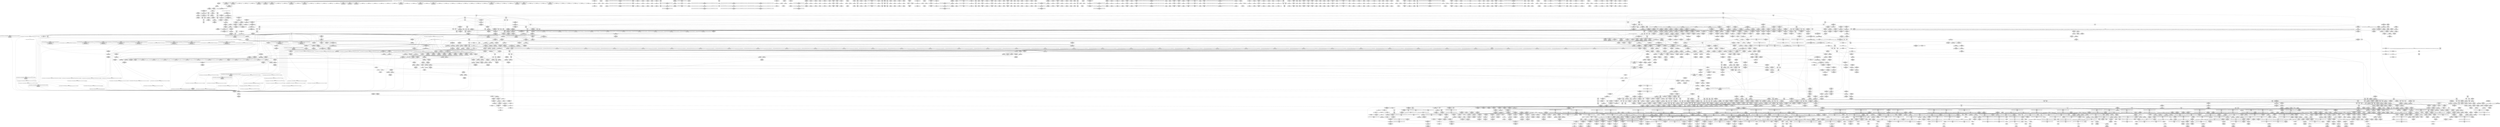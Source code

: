 digraph {
	CE0x5625050 [shape=record,shape=Mrecord,label="{CE0x5625050|GLOBAL:_current_task|Global_var:current_task|*SummSink*}"]
	CE0x6150560 [shape=record,shape=Mrecord,label="{CE0x6150560|0:_%struct.tomoyo_obj_info*,_16:_%struct.tomoyo_domain_info*,_24:_%struct.tomoyo_path_info*,_40:_i8,_72:_i8,_75:_i8,_76:_i8,_77:_i8,_:_SCMRE_36,37_}"]
	CE0x539f440 [shape=record,shape=Mrecord,label="{CE0x539f440|tomoyo_check_open_permission:_if.then4|*SummSink*}"]
	CE0x73cfaf0 [shape=record,shape=Mrecord,label="{CE0x73cfaf0|i64*_getelementptr_inbounds_(_6_x_i64_,_6_x_i64_*___llvm_gcov_ctr25,_i64_0,_i64_4)|*Constant*}"]
	CE0x61881f0 [shape=record,shape=Mrecord,label="{CE0x61881f0|GLOBAL:_tomoyo_index2category|Global_var:tomoyo_index2category}"]
	CE0x7423d70 [shape=record,shape=Mrecord,label="{CE0x7423d70|tomoyo_check_open_permission:_tmp13|security/tomoyo/file.c,750|*SummSink*}"]
	CE0x74ad570 [shape=record,shape=Mrecord,label="{CE0x74ad570|_ret_i32_%retval.0,_!dbg_!38935|security/tomoyo/util.c,988}"]
	CE0x53dd3d0 [shape=record,shape=Mrecord,label="{CE0x53dd3d0|tomoyo_audit_path_log:_tmp7|security/tomoyo/file.c,169|*SummSource*}"]
	CE0x6faa7b0 [shape=record,shape=Mrecord,label="{CE0x6faa7b0|tomoyo_get_mode:_config7|security/tomoyo/util.c,983|*SummSink*}"]
	CE0x6f418f0 [shape=record,shape=Mrecord,label="{CE0x6f418f0|tomoyo_fill_path_info:_arrayidx|security/tomoyo/util.c,667|*SummSource*}"]
	CE0x73be760 [shape=record,shape=Mrecord,label="{CE0x73be760|tomoyo_path_permission:_tmp20|security/tomoyo/file.c,573|*SummSink*}"]
	CE0x7210d90 [shape=record,shape=Mrecord,label="{CE0x7210d90|_call_void_mcount()_#3|*SummSink*}"]
	CE0x7162120 [shape=record,shape=Mrecord,label="{CE0x7162120|tomoyo_check_open_permission:_conv|security/tomoyo/file.c,750|*SummSource*}"]
	CE0x8a1bcf0 [shape=record,shape=Mrecord,label="{CE0x8a1bcf0|i32_1|*Constant*}"]
	CE0x739f4e0 [shape=record,shape=Mrecord,label="{CE0x739f4e0|i32_4|*Constant*}"]
	CE0x6014f90 [shape=record,shape=Mrecord,label="{CE0x6014f90|VOIDTB_TE:_CE_6392,6400_|*MultipleSource*|security/tomoyo/util.c,1010|security/tomoyo/file.c,564|Function::tomoyo_get_mode&Arg::ns::}"]
	CE0x89b7080 [shape=record,shape=Mrecord,label="{CE0x89b7080|tomoyo_path_permission:_tmp6|*LoadInst*|security/tomoyo/file.c,564|*SummSource*}"]
	CE0x6fc3020 [shape=record,shape=Mrecord,label="{CE0x6fc3020|rcu_lock_acquire:_indirectgoto|*SummSource*}"]
	CE0x89c7af0 [shape=record,shape=Mrecord,label="{CE0x89c7af0|tomoyo_init_request_info:_tmp3|security/tomoyo/util.c,1004|*SummSource*}"]
	CE0x8a6c950 [shape=record,shape=Mrecord,label="{CE0x8a6c950|i32_2|*Constant*}"]
	CE0x7111190 [shape=record,shape=Mrecord,label="{CE0x7111190|_call_void_tomoyo_check_acl(%struct.tomoyo_request_info*_%r,_i1_(%struct.tomoyo_request_info*,_%struct.tomoyo_acl_info*)*_tomoyo_check_path_acl)_#9,_!dbg_!38935|security/tomoyo/file.c,571|*SummSink*}"]
	CE0x89d5ea0 [shape=record,shape=Mrecord,label="{CE0x89d5ea0|tomoyo_check_open_permission:_tmp1}"]
	CE0x62b9c20 [shape=record,shape=Mrecord,label="{CE0x62b9c20|tomoyo_init_request_info:_tmp7|security/tomoyo/util.c,1005|*SummSink*}"]
	CE0x7312230 [shape=record,shape=Mrecord,label="{CE0x7312230|tomoyo_fill_path_info:_conv7|security/tomoyo/util.c,668|*SummSink*}"]
	CE0x7ec46e0 [shape=record,shape=Mrecord,label="{CE0x7ec46e0|i64*_getelementptr_inbounds_(_11_x_i64_,_11_x_i64_*___llvm_gcov_ctr54147,_i64_0,_i64_0)|*Constant*|*SummSink*}"]
	CE0x63ae610 [shape=record,shape=Mrecord,label="{CE0x63ae610|tomoyo_path_permission:_tmp25|security/tomoyo/file.c,575|*SummSink*}"]
	CE0x5380600 [shape=record,shape=Mrecord,label="{CE0x5380600|GLOBAL:_.str|Global_var:.str}"]
	CE0x550cc60 [shape=record,shape=Mrecord,label="{CE0x550cc60|GLOBAL:_get_current|*Constant*|*SummSource*}"]
	CE0x7299ff0 [shape=record,shape=Mrecord,label="{CE0x7299ff0|tomoyo_const_part_length:_tmp22|security/tomoyo/util.c,634}"]
	CE0x6183010 [shape=record,shape=Mrecord,label="{CE0x6183010|tomoyo_check_open_permission:_error.2|*SummSource*}"]
	CE0x620c840 [shape=record,shape=Mrecord,label="{CE0x620c840|128:_i8*,_1208:_%struct.file*,_:_CMRE_152,160_|*MultipleSource*|security/tomoyo/common.h,1205|security/tomoyo/common.h,1205}"]
	CE0x53809a0 [shape=record,shape=Mrecord,label="{CE0x53809a0|tomoyo_check_open_permission:_if.end11|*SummSource*}"]
	CE0x8891bd0 [shape=record,shape=Mrecord,label="{CE0x8891bd0|tomoyo_init_request_info:_entry}"]
	CE0x7082480 [shape=record,shape=Mrecord,label="{CE0x7082480|tomoyo_fill_path_info:_tmp12|security/tomoyo/util.c,667|*SummSource*}"]
	CE0x6338750 [shape=record,shape=Mrecord,label="{CE0x6338750|i32_4|*Constant*}"]
	CE0x73bebe0 [shape=record,shape=Mrecord,label="{CE0x73bebe0|tomoyo_path_permission:_tmp21|security/tomoyo/file.c,573|*SummSink*}"]
	CE0x8bc9fa0 [shape=record,shape=Mrecord,label="{CE0x8bc9fa0|tomoyo_get_mode:_conv10|security/tomoyo/util.c,985|*SummSource*}"]
	CE0x633a520 [shape=record,shape=Mrecord,label="{CE0x633a520|i64*_getelementptr_inbounds_(_2_x_i64_,_2_x_i64_*___llvm_gcov_ctr21,_i64_0,_i64_0)|*Constant*|*SummSource*}"]
	CE0x5624570 [shape=record,shape=Mrecord,label="{CE0x5624570|tomoyo_const_part_length:_return}"]
	CE0x6279c50 [shape=record,shape=Mrecord,label="{CE0x6279c50|i64*_getelementptr_inbounds_(_5_x_i64_,_5_x_i64_*___llvm_gcov_ctr32134,_i64_0,_i64_0)|*Constant*|*SummSource*}"]
	CE0x53dcea0 [shape=record,shape=Mrecord,label="{CE0x53dcea0|tomoyo_audit_path_log:_name|security/tomoyo/file.c,169|*SummSource*}"]
	CE0x8a2b720 [shape=record,shape=Mrecord,label="{CE0x8a2b720|tomoyo_get_mode:_tmp16|security/tomoyo/util.c,983}"]
	CE0x54f7930 [shape=record,shape=Mrecord,label="{CE0x54f7930|tomoyo_domain:_tmp19|security/tomoyo/common.h,1205}"]
	"CONST[source:0(mediator),value:0(static)][purpose:{operation}]"
	CE0x6fe9360 [shape=record,shape=Mrecord,label="{CE0x6fe9360|_call_void_mcount()_#3|*SummSource*}"]
	CE0x891a810 [shape=record,shape=Mrecord,label="{CE0x891a810|tomoyo_init_request_info:_tmp2|security/tomoyo/util.c,1003|*SummSource*}"]
	CE0x73781e0 [shape=record,shape=Mrecord,label="{CE0x73781e0|tomoyo_fill_path_info:_call2|security/tomoyo/util.c,666}"]
	CE0x7359580 [shape=record,shape=Mrecord,label="{CE0x7359580|tomoyo_const_part_length:_tmp8|security/tomoyo/util.c,626}"]
	CE0x618a270 [shape=record,shape=Mrecord,label="{CE0x618a270|tomoyo_check_open_permission:_tmp32|security/tomoyo/file.c,761}"]
	CE0x6f51fc0 [shape=record,shape=Mrecord,label="{CE0x6f51fc0|tomoyo_check_open_permission:_tmp51|security/tomoyo/file.c,772}"]
	CE0x8a35b20 [shape=record,shape=Mrecord,label="{CE0x8a35b20|tomoyo_const_part_length:_retval.0|*SummSink*}"]
	CE0x7409c50 [shape=record,shape=Mrecord,label="{CE0x7409c50|tomoyo_check_open_permission:_entry|*SummSink*}"]
	CE0x895cd30 [shape=record,shape=Mrecord,label="{CE0x895cd30|i64_176|*Constant*}"]
	CE0x893aa50 [shape=record,shape=Mrecord,label="{CE0x893aa50|tomoyo_check_open_permission:_tmp6|security/tomoyo/file.c,743}"]
	CE0x8be5f80 [shape=record,shape=Mrecord,label="{CE0x8be5f80|i64*_getelementptr_inbounds_(_4_x_i64_,_4_x_i64_*___llvm_gcov_ctr33,_i64_0,_i64_3)|*Constant*|*SummSource*}"]
	CE0x89b7420 [shape=record,shape=Mrecord,label="{CE0x89b7420|tomoyo_path_permission:_call|security/tomoyo/file.c,564}"]
	CE0x718fad0 [shape=record,shape=Mrecord,label="{CE0x718fad0|tomoyo_get_realpath:_call|security/tomoyo/file.c,150}"]
	CE0x727a090 [shape=record,shape=Mrecord,label="{CE0x727a090|tomoyo_fill_path_info:_tmp6|security/tomoyo/util.c,667}"]
	CE0x5420e80 [shape=record,shape=Mrecord,label="{CE0x5420e80|tomoyo_get_mode:_tmp24|security/tomoyo/util.c,986|*SummSource*}"]
	CE0x88c4210 [shape=record,shape=Mrecord,label="{CE0x88c4210|tomoyo_check_open_permission:_tmp3|security/tomoyo/file.c,741}"]
	CE0x8a52ca0 [shape=record,shape=Mrecord,label="{CE0x8a52ca0|tomoyo_check_open_permission:_tmp1|*SummSource*}"]
	CE0x7082920 [shape=record,shape=Mrecord,label="{CE0x7082920|tomoyo_fill_path_info:_is_dir|security/tomoyo/util.c,667}"]
	CE0x5485b00 [shape=record,shape=Mrecord,label="{CE0x5485b00|tomoyo_const_part_length:_tmp15|security/tomoyo/util.c,627|*SummSink*}"]
	CE0x60b1020 [shape=record,shape=Mrecord,label="{CE0x60b1020|tomoyo_check_open_permission:_tobool12|security/tomoyo/file.c,761|*SummSink*}"]
	CE0x73b8760 [shape=record,shape=Mrecord,label="{CE0x73b8760|i64_7|*Constant*|*SummSource*}"]
	CE0x7288ce0 [shape=record,shape=Mrecord,label="{CE0x7288ce0|_call_void_rcu_lock_acquire(%struct.lockdep_map*_%dep_map)_#9,_!dbg_!38906|include/linux/srcu.h,222|*SummSink*}"]
	CE0x72fb540 [shape=record,shape=Mrecord,label="{CE0x72fb540|0:_i8,_array:_GCRE_tomoyo_index2category_constant_39_x_i8_c_00_00_00_00_00_00_00_00_00_00_00_00_00_00_00_00_00_00_00_00_00_00_00_01_01_01_01_01_01_01_01_01_01_01_01_01_01_01_02_,_align_16:_elem_11::|security/tomoyo/util.c,983}"]
	CE0x7243ea0 [shape=record,shape=Mrecord,label="{CE0x7243ea0|tomoyo_const_part_length:_conv24|security/tomoyo/util.c,644}"]
	CE0x7342250 [shape=record,shape=Mrecord,label="{CE0x7342250|_ret_i32_%call,_!dbg_!38912|security/tomoyo/file.c,167|*SummSource*}"]
	CE0x889e3d0 [shape=record,shape=Mrecord,label="{CE0x889e3d0|GLOBAL:___llvm_gcov_ctr10|Global_var:__llvm_gcov_ctr10|*SummSink*}"]
	CE0x7082ab0 [shape=record,shape=Mrecord,label="{CE0x7082ab0|tomoyo_fill_path_info:_is_dir|security/tomoyo/util.c,667|*SummSource*}"]
	CE0x6188bf0 [shape=record,shape=Mrecord,label="{CE0x6188bf0|i8*_getelementptr_inbounds_(_25_x_i8_,_25_x_i8_*_.str12,_i32_0,_i32_0)|*Constant*|*SummSource*}"]
	CE0x890ca50 [shape=record,shape=Mrecord,label="{CE0x890ca50|tomoyo_init_request_info:_bb|*SummSource*}"]
	CE0x6f61630 [shape=record,shape=Mrecord,label="{CE0x6f61630|_ret_void|*SummSink*}"]
	CE0x620c660 [shape=record,shape=Mrecord,label="{CE0x620c660|128:_i8*,_1208:_%struct.file*,_:_CMRE_144,152_|*MultipleSource*|security/tomoyo/common.h,1205|security/tomoyo/common.h,1205}"]
	CE0x7139700 [shape=record,shape=Mrecord,label="{CE0x7139700|i64*_getelementptr_inbounds_(_6_x_i64_,_6_x_i64_*___llvm_gcov_ctr25,_i64_0,_i64_0)|*Constant*|*SummSource*}"]
	CE0x5527a30 [shape=record,shape=Mrecord,label="{CE0x5527a30|tomoyo_check_open_permission:_tmp10|security/tomoyo/file.c,750|*SummSink*}"]
	CE0x54a2620 [shape=record,shape=Mrecord,label="{CE0x54a2620|tomoyo_check_open_permission:_tmp22|security/tomoyo/file.c,758|*SummSource*}"]
	CE0x72aad90 [shape=record,shape=Mrecord,label="{CE0x72aad90|i64*_getelementptr_inbounds_(_11_x_i64_,_11_x_i64_*___llvm_gcov_ctr54147,_i64_0,_i64_8)|*Constant*|*SummSink*}"]
	CE0x6193710 [shape=record,shape=Mrecord,label="{CE0x6193710|128:_i8*,_1208:_%struct.file*,_:_CMRE_2,3_}"]
	CE0x71a4a50 [shape=record,shape=Mrecord,label="{CE0x71a4a50|tomoyo_const_part_length:_tobool|security/tomoyo/util.c,624}"]
	CE0x740f480 [shape=record,shape=Mrecord,label="{CE0x740f480|tomoyo_const_part_length:_tmp49|security/tomoyo/util.c,649}"]
	CE0x60ba490 [shape=record,shape=Mrecord,label="{CE0x60ba490|_ret_i32_%error.4,_!dbg_!38968|security/tomoyo/file.c,773|*SummSink*}"]
	CE0x621ca10 [shape=record,shape=Mrecord,label="{CE0x621ca10|tomoyo_const_part_length:_while.cond|*SummSink*}"]
	CE0x700c990 [shape=record,shape=Mrecord,label="{CE0x700c990|i64*_getelementptr_inbounds_(_12_x_i64_,_12_x_i64_*___llvm_gcov_ctr31133,_i64_0,_i64_6)|*Constant*|*SummSource*}"]
	CE0x635cfc0 [shape=record,shape=Mrecord,label="{CE0x635cfc0|i32_48|*Constant*}"]
	CE0x6e83db0 [shape=record,shape=Mrecord,label="{CE0x6e83db0|tomoyo_get_mode:_config|security/tomoyo/util.c,981}"]
	CE0x706bb10 [shape=record,shape=Mrecord,label="{CE0x706bb10|GLOBAL:___llvm_gcov_global_state_pred45|Global_var:__llvm_gcov_global_state_pred45|*SummSource*}"]
	CE0x7092c40 [shape=record,shape=Mrecord,label="{CE0x7092c40|tomoyo_init_request_info:_tmp11|security/tomoyo/util.c,1007|*SummSink*}"]
	CE0x625f520 [shape=record,shape=Mrecord,label="{CE0x625f520|40:_%struct.tomoyo_policy_namespace*,_48:_i8,_:_GCRE_tomoyo_kernel_domain_external_global_%struct.tomoyo_domain_info_51,53_|*MultipleSource*|Function::tomoyo_check_open_permission&Arg::domain::|security/tomoyo/util.c,1005|security/tomoyo/util.c,1007|Function::tomoyo_init_request_info&Arg::domain::}"]
	CE0x610eb30 [shape=record,shape=Mrecord,label="{CE0x610eb30|tomoyo_fill_path_info:_tmp8|security/tomoyo/util.c,667|*SummSink*}"]
	CE0x6fe2ee0 [shape=record,shape=Mrecord,label="{CE0x6fe2ee0|tomoyo_get_mode:_if.end9|*SummSink*}"]
	CE0x63c9340 [shape=record,shape=Mrecord,label="{CE0x63c9340|tomoyo_path_permission:_if.end|*SummSource*}"]
	CE0x540aa40 [shape=record,shape=Mrecord,label="{CE0x540aa40|tomoyo_const_part_length:_tmp3|security/tomoyo/util.c,624}"]
	CE0x7350d60 [shape=record,shape=Mrecord,label="{CE0x7350d60|0:_%struct.tomoyo_obj_info*,_16:_%struct.tomoyo_domain_info*,_24:_%struct.tomoyo_path_info*,_40:_i8,_72:_i8,_75:_i8,_76:_i8,_77:_i8,_:_SCMRE_32,33_}"]
	CE0x6f77cd0 [shape=record,shape=Mrecord,label="{CE0x6f77cd0|tomoyo_const_part_length:_cmp|security/tomoyo/util.c,626|*SummSource*}"]
	CE0x89ccb50 [shape=record,shape=Mrecord,label="{CE0x89ccb50|0:_i8,_array:_GCRE_tomoyo_index2category_constant_39_x_i8_c_00_00_00_00_00_00_00_00_00_00_00_00_00_00_00_00_00_00_00_00_00_00_00_01_01_01_01_01_01_01_01_01_01_01_01_01_01_01_02_,_align_16:_elem_30::|security/tomoyo/util.c,983}"]
	CE0x61100b0 [shape=record,shape=Mrecord,label="{CE0x61100b0|i64_6|*Constant*}"]
	CE0x621c7d0 [shape=record,shape=Mrecord,label="{CE0x621c7d0|__llvm_gcov_indirect_counter_increment114:_tmp5}"]
	CE0x73cfd80 [shape=record,shape=Mrecord,label="{CE0x73cfd80|_ret_void,_!dbg_!38929|security/tomoyo/util.c,670|*SummSource*}"]
	CE0x60956e0 [shape=record,shape=Mrecord,label="{CE0x60956e0|tomoyo_path_permission:_tmp1}"]
	CE0x6087fc0 [shape=record,shape=Mrecord,label="{CE0x6087fc0|tomoyo_path_permission:_tmp23|security/tomoyo/file.c,574|*SummSource*}"]
	CE0x72aa9e0 [shape=record,shape=Mrecord,label="{CE0x72aa9e0|GLOBAL:___llvm_gcov_ctr28130|Global_var:__llvm_gcov_ctr28130|*SummSink*}"]
	CE0x633a9c0 [shape=record,shape=Mrecord,label="{CE0x633a9c0|tomoyo_audit_path_log:_param1|security/tomoyo/file.c,169}"]
	CE0x8b77400 [shape=record,shape=Mrecord,label="{CE0x8b77400|tomoyo_get_realpath:_buf|Function::tomoyo_get_realpath&Arg::buf::|*SummSource*}"]
	CE0x739fb30 [shape=record,shape=Mrecord,label="{CE0x739fb30|tomoyo_fill_path_info:_frombool10|security/tomoyo/util.c,668}"]
	CE0x60fb5b0 [shape=record,shape=Mrecord,label="{CE0x60fb5b0|COLLAPSED:_CRE:_elem_0:default:}"]
	CE0x6efb0d0 [shape=record,shape=Mrecord,label="{CE0x6efb0d0|tomoyo_check_open_permission:_tmp46|security/tomoyo/file.c,770|*SummSink*}"]
	CE0x727a5e0 [shape=record,shape=Mrecord,label="{CE0x727a5e0|tomoyo_audit_path_log:_param|security/tomoyo/file.c,168}"]
	CE0x634e2f0 [shape=record,shape=Mrecord,label="{CE0x634e2f0|tomoyo_const_part_length:_if.end6|*SummSource*}"]
	CE0x8bce110 [shape=record,shape=Mrecord,label="{CE0x8bce110|tomoyo_get_mode:_cmp11|security/tomoyo/util.c,985|*SummSource*}"]
	CE0x70ac9b0 [shape=record,shape=Mrecord,label="{CE0x70ac9b0|tomoyo_get_mode:_profile|Function::tomoyo_get_mode&Arg::profile::|*SummSink*}"]
	CE0x548f880 [shape=record,shape=Mrecord,label="{CE0x548f880|tomoyo_check_open_permission:_call10|security/tomoyo/file.c,759|*SummSource*}"]
	CE0x647c910 [shape=record,shape=Mrecord,label="{CE0x647c910|tomoyo_get_mode:_tmp}"]
	CE0x63d7610 [shape=record,shape=Mrecord,label="{CE0x63d7610|tomoyo_const_part_length:_entry}"]
	CE0x8b77870 [shape=record,shape=Mrecord,label="{CE0x8b77870|tomoyo_get_realpath:_path|Function::tomoyo_get_realpath&Arg::path::|*SummSource*}"]
	CE0x7494e10 [shape=record,shape=Mrecord,label="{CE0x7494e10|tomoyo_audit_path_log:_arrayidx|security/tomoyo/file.c,167}"]
	CE0x54dea90 [shape=record,shape=Mrecord,label="{CE0x54dea90|tomoyo_get_mode:_tmp24|security/tomoyo/util.c,986|*SummSink*}"]
	CE0x53de220 [shape=record,shape=Mrecord,label="{CE0x53de220|tomoyo_get_mode:_tmp22|security/tomoyo/util.c,986|*SummSource*}"]
	CE0x6e2ee00 [shape=record,shape=Mrecord,label="{CE0x6e2ee00|tomoyo_get_mode:_tmp15|security/tomoyo/util.c,983}"]
	CE0x6344830 [shape=record,shape=Mrecord,label="{CE0x6344830|tomoyo_const_part_length:_tmp31|security/tomoyo/util.c,641|*SummSource*}"]
	CE0x63c9250 [shape=record,shape=Mrecord,label="{CE0x63c9250|tomoyo_path_permission:_if.end}"]
	CE0x703ce70 [shape=record,shape=Mrecord,label="{CE0x703ce70|tomoyo_const_part_length:_conv2|security/tomoyo/util.c,627|*SummSink*}"]
	CE0x8907400 [shape=record,shape=Mrecord,label="{CE0x8907400|_call_void_mcount()_#3|*SummSink*}"]
	CE0x606e240 [shape=record,shape=Mrecord,label="{CE0x606e240|tomoyo_check_open_permission:_if.then17|*SummSink*}"]
	CE0x55cb1c0 [shape=record,shape=Mrecord,label="{CE0x55cb1c0|tomoyo_domain:_security|security/tomoyo/common.h,1205|*SummSource*}"]
	CE0x6ff9210 [shape=record,shape=Mrecord,label="{CE0x6ff9210|tomoyo_fill_path_info:_tmp11|security/tomoyo/util.c,667}"]
	CE0x70a1dd0 [shape=record,shape=Mrecord,label="{CE0x70a1dd0|tomoyo_init_request_info:_tmp12|security/tomoyo/util.c,1010}"]
	CE0x5593620 [shape=record,shape=Mrecord,label="{CE0x5593620|tomoyo_domain:_tmp12|security/tomoyo/common.h,1205}"]
	CE0x7234150 [shape=record,shape=Mrecord,label="{CE0x7234150|tomoyo_get_realpath:_tmp2|*LoadInst*|security/tomoyo/file.c,151}"]
	CE0x549bdb0 [shape=record,shape=Mrecord,label="{CE0x549bdb0|tomoyo_check_open_permission:_tmp17|security/tomoyo/file.c,753|*SummSink*}"]
	CE0x61ee4b0 [shape=record,shape=Mrecord,label="{CE0x61ee4b0|tomoyo_const_part_length:_return|*SummSource*}"]
	CE0x7349bf0 [shape=record,shape=Mrecord,label="{CE0x7349bf0|tomoyo_domain:_do.end|*SummSink*}"]
	CE0x643af20 [shape=record,shape=Mrecord,label="{CE0x643af20|rcu_lock_release:_tmp6|*SummSink*}"]
	CE0x6365f70 [shape=record,shape=Mrecord,label="{CE0x6365f70|COLLAPSED:_GCMRE___llvm_gcov_ctr54147_internal_global_11_x_i64_zeroinitializer:_elem_0:default:}"]
	CE0x6245c10 [shape=record,shape=Mrecord,label="{CE0x6245c10|GLOBAL:_tomoyo_domain|*Constant*|*SummSource*}"]
	CE0x70c6e20 [shape=record,shape=Mrecord,label="{CE0x70c6e20|tomoyo_get_mode:_index|Function::tomoyo_get_mode&Arg::index::}"]
	CE0x7185500 [shape=record,shape=Mrecord,label="{CE0x7185500|tomoyo_audit_path_log:_tmp6|security/tomoyo/file.c,169}"]
	CE0x8bdf0f0 [shape=record,shape=Mrecord,label="{CE0x8bdf0f0|srcu_read_lock:_tmp3|*SummSource*}"]
	CE0x8b89e00 [shape=record,shape=Mrecord,label="{CE0x8b89e00|i64*_getelementptr_inbounds_(_4_x_i64_,_4_x_i64_*___llvm_gcov_ctr24,_i64_0,_i64_1)|*Constant*|*SummSource*}"]
	CE0x8891ae0 [shape=record,shape=Mrecord,label="{CE0x8891ae0|GLOBAL:___llvm_gcov_ctr10|Global_var:__llvm_gcov_ctr10}"]
	CE0x700cae0 [shape=record,shape=Mrecord,label="{CE0x700cae0|tomoyo_get_mode:_tmp14|security/tomoyo/util.c,983|*SummSink*}"]
	CE0x89dd100 [shape=record,shape=Mrecord,label="{CE0x89dd100|tomoyo_path_permission:_conv|security/tomoyo/file.c,564|*SummSource*}"]
	CE0x71b9dc0 [shape=record,shape=Mrecord,label="{CE0x71b9dc0|0:_i8,_array:_GCR_tomoyo_p2mac_internal_constant_11_x_i8_c_00_01_01_01_03_04_06_09_0A_13_15_,_align_1:_elem_9::|security/tomoyo/file.c,563}"]
	CE0x607c910 [shape=record,shape=Mrecord,label="{CE0x607c910|tomoyo_fill_path_info:_call11|security/tomoyo/util.c,669|*SummSink*}"]
	CE0x74b2db0 [shape=record,shape=Mrecord,label="{CE0x74b2db0|GLOBAL:_lock_acquire|*Constant*}"]
	CE0x7349330 [shape=record,shape=Mrecord,label="{CE0x7349330|tomoyo_domain:_tmp2|*SummSink*}"]
	CE0x53b19b0 [shape=record,shape=Mrecord,label="{CE0x53b19b0|tomoyo_get_mode:_tmp20|security/tomoyo/util.c,985}"]
	CE0x6345350 [shape=record,shape=Mrecord,label="{CE0x6345350|tomoyo_const_part_length:_sw.bb|*SummSink*}"]
	CE0x6095ba0 [shape=record,shape=Mrecord,label="{CE0x6095ba0|rcu_lock_acquire:_map|Function::rcu_lock_acquire&Arg::map::|*SummSource*}"]
	CE0x60a1f20 [shape=record,shape=Mrecord,label="{CE0x60a1f20|__llvm_gcov_indirect_counter_increment114:_pred|*SummSink*}"]
	CE0x7082ff0 [shape=record,shape=Mrecord,label="{CE0x7082ff0|tomoyo_fill_path_info:_frombool|security/tomoyo/util.c,667|*SummSource*}"]
	CE0x7279cf0 [shape=record,shape=Mrecord,label="{CE0x7279cf0|tomoyo_get_mode:_add|security/tomoyo/util.c,984}"]
	CE0x5560340 [shape=record,shape=Mrecord,label="{CE0x5560340|tomoyo_get_mode:_retval.0|*SummSink*}"]
	CE0x8b979b0 [shape=record,shape=Mrecord,label="{CE0x8b979b0|i64_6|*Constant*}"]
	CE0x8918c60 [shape=record,shape=Mrecord,label="{CE0x8918c60|tomoyo_read_unlock:_tmp2}"]
	CE0x6384b30 [shape=record,shape=Mrecord,label="{CE0x6384b30|tomoyo_get_realpath:_tmp5|security/tomoyo/file.c,151|*SummSource*}"]
	CE0x72345a0 [shape=record,shape=Mrecord,label="{CE0x72345a0|tomoyo_get_mode:_tmp4|security/tomoyo/util.c,978|*SummSink*}"]
	CE0x637ca90 [shape=record,shape=Mrecord,label="{CE0x637ca90|tomoyo_get_mode:_conv|security/tomoyo/util.c,982}"]
	CE0x8b97e00 [shape=record,shape=Mrecord,label="{CE0x8b97e00|tomoyo_check_open_permission:_tmp16|security/tomoyo/file.c,753|*SummSink*}"]
	CE0x718fa60 [shape=record,shape=Mrecord,label="{CE0x718fa60|tomoyo_get_realpath:_tmp|*SummSink*}"]
	CE0x8b97bf0 [shape=record,shape=Mrecord,label="{CE0x8b97bf0|tomoyo_check_open_permission:_tmp16|security/tomoyo/file.c,753}"]
	CE0x6fe32b0 [shape=record,shape=Mrecord,label="{CE0x6fe32b0|tomoyo_get_mode:_if.end|*SummSink*}"]
	CE0x7397820 [shape=record,shape=Mrecord,label="{CE0x7397820|0:_i8,_array:_GCRE_tomoyo_index2category_constant_39_x_i8_c_00_00_00_00_00_00_00_00_00_00_00_00_00_00_00_00_00_00_00_00_00_00_00_01_01_01_01_01_01_01_01_01_01_01_01_01_01_01_02_,_align_16:_elem_0::|security/tomoyo/util.c,983}"]
	CE0x61bcfc0 [shape=record,shape=Mrecord,label="{CE0x61bcfc0|128:_i8*,_1208:_%struct.file*,_:_CMRE_30,31_}"]
	CE0x6f2d440 [shape=record,shape=Mrecord,label="{CE0x6f2d440|tomoyo_check_open_permission:_tmp44|security/tomoyo/file.c,770}"]
	CE0x6040380 [shape=record,shape=Mrecord,label="{CE0x6040380|i64_17|*Constant*|*SummSource*}"]
	CE0x8a5d730 [shape=record,shape=Mrecord,label="{CE0x8a5d730|tomoyo_path_permission:_mode2|security/tomoyo/file.c,565|*SummSource*}"]
	CE0x55f8e70 [shape=record,shape=Mrecord,label="{CE0x55f8e70|tomoyo_check_open_permission:_tmp27|security/tomoyo/file.c,759|*SummSource*}"]
	CE0x89d5c70 [shape=record,shape=Mrecord,label="{CE0x89d5c70|GLOBAL:_tomoyo_p2mac|Global_var:tomoyo_p2mac|*SummSink*}"]
	CE0x8b80c80 [shape=record,shape=Mrecord,label="{CE0x8b80c80|tomoyo_get_mode:_tmp17|security/tomoyo/util.c,983|*SummSource*}"]
	CE0x74ad420 [shape=record,shape=Mrecord,label="{CE0x74ad420|tomoyo_get_mode:_ns|Function::tomoyo_get_mode&Arg::ns::}"]
	CE0x5590910 [shape=record,shape=Mrecord,label="{CE0x5590910|tomoyo_init_request_info:_bb|*SummSink*}"]
	CE0x6e2f910 [shape=record,shape=Mrecord,label="{CE0x6e2f910|tomoyo_audit_path_log:_bb|*SummSink*}"]
	CE0x8b3b250 [shape=record,shape=Mrecord,label="{CE0x8b3b250|i64_1|*Constant*}"]
	CE0x6f3e930 [shape=record,shape=Mrecord,label="{CE0x6f3e930|i32_1205|*Constant*|*SummSink*}"]
	CE0x528d010 [shape=record,shape=Mrecord,label="{CE0x528d010|i32_3|*Constant*|*SummSource*}"]
	CE0x6f03f00 [shape=record,shape=Mrecord,label="{CE0x6f03f00|tomoyo_check_open_permission:_tmp44|security/tomoyo/file.c,770|*SummSink*}"]
	CE0x7185a30 [shape=record,shape=Mrecord,label="{CE0x7185a30|srcu_read_unlock:_dep_map|include/linux/srcu.h,236}"]
	CE0x60a1af0 [shape=record,shape=Mrecord,label="{CE0x60a1af0|tomoyo_const_part_length:_tmp4|security/tomoyo/util.c,624|*SummSink*}"]
	CE0x7004fa0 [shape=record,shape=Mrecord,label="{CE0x7004fa0|tomoyo_fill_path_info:_tmp1}"]
	CE0x7ec4670 [shape=record,shape=Mrecord,label="{CE0x7ec4670|i64*_getelementptr_inbounds_(_11_x_i64_,_11_x_i64_*___llvm_gcov_ctr54147,_i64_0,_i64_0)|*Constant*|*SummSource*}"]
	CE0x7339af0 [shape=record,shape=Mrecord,label="{CE0x7339af0|GLOBAL:_tomoyo_policy_loaded|Global_var:tomoyo_policy_loaded|*SummSink*}"]
	CE0x6182e50 [shape=record,shape=Mrecord,label="{CE0x6182e50|tomoyo_check_open_permission:_error.2}"]
	CE0x619a0d0 [shape=record,shape=Mrecord,label="{CE0x619a0d0|128:_i8*,_1208:_%struct.file*,_:_CMRE_22,23_}"]
	CE0x70d5b00 [shape=record,shape=Mrecord,label="{CE0x70d5b00|tomoyo_domain:_tobool|security/tomoyo/common.h,1205|*SummSink*}"]
	CE0x7106740 [shape=record,shape=Mrecord,label="{CE0x7106740|tomoyo_read_lock:_tmp}"]
	CE0x55255c0 [shape=record,shape=Mrecord,label="{CE0x55255c0|tomoyo_get_mode:_conv15|security/tomoyo/util.c,987|*SummSource*}"]
	CE0x52970e0 [shape=record,shape=Mrecord,label="{CE0x52970e0|tomoyo_path_permission:_if.then}"]
	CE0x55b55d0 [shape=record,shape=Mrecord,label="{CE0x55b55d0|tomoyo_check_open_permission:_tobool8|security/tomoyo/file.c,758}"]
	CE0x54de940 [shape=record,shape=Mrecord,label="{CE0x54de940|tomoyo_get_mode:_default_config|security/tomoyo/util.c,986|*SummSource*}"]
	CE0x72f2490 [shape=record,shape=Mrecord,label="{CE0x72f2490|i8*_null|*Constant*}"]
	CE0x8b4a990 [shape=record,shape=Mrecord,label="{CE0x8b4a990|tomoyo_check_open_permission:_call3|security/tomoyo/file.c,753}"]
	CE0x61d6b30 [shape=record,shape=Mrecord,label="{CE0x61d6b30|tomoyo_check_open_permission:_tmp36|security/tomoyo/file.c,762|*SummSource*}"]
	CE0x6298a20 [shape=record,shape=Mrecord,label="{CE0x6298a20|tomoyo_init_request_info:_tmp6|security/tomoyo/util.c,1004|*SummSink*}"]
	CE0x6f60c40 [shape=record,shape=Mrecord,label="{CE0x6f60c40|GLOBAL:___llvm_gcov_ctr43150|Global_var:__llvm_gcov_ctr43150|*SummSink*}"]
	CE0x72fb1d0 [shape=record,shape=Mrecord,label="{CE0x72fb1d0|tomoyo_fill_path_info:_call|security/tomoyo/util.c,664}"]
	CE0x88c3e00 [shape=record,shape=Mrecord,label="{CE0x88c3e00|_call_void_mcount()_#3}"]
	CE0x62c33a0 [shape=record,shape=Mrecord,label="{CE0x62c33a0|tomoyo_get_mode:_default_config|security/tomoyo/util.c,986}"]
	CE0x5489620 [shape=record,shape=Mrecord,label="{CE0x5489620|i64_ptrtoint_(i8*_blockaddress(_rcu_lock_acquire,_%__here)_to_i64)|*Constant*|*SummSink*}"]
	CE0x71a4be0 [shape=record,shape=Mrecord,label="{CE0x71a4be0|tomoyo_const_part_length:_tmp2|security/tomoyo/util.c,624|*SummSink*}"]
	CE0x60b1160 [shape=record,shape=Mrecord,label="{CE0x60b1160|tomoyo_check_open_permission:_tobool12|security/tomoyo/file.c,761|*SummSource*}"]
	CE0x6f2ebf0 [shape=record,shape=Mrecord,label="{CE0x6f2ebf0|tomoyo_check_open_permission:_tmp49|security/tomoyo/file.c,771|*SummSink*}"]
	CE0x728a380 [shape=record,shape=Mrecord,label="{CE0x728a380|tomoyo_get_mode:_call|security/tomoyo/util.c,980}"]
	CE0x71067b0 [shape=record,shape=Mrecord,label="{CE0x71067b0|COLLAPSED:_GCMRE___llvm_gcov_ctr22_internal_global_2_x_i64_zeroinitializer:_elem_0:default:}"]
	CE0x634dee0 [shape=record,shape=Mrecord,label="{CE0x634dee0|rcu_lock_release:_indirectgoto|*SummSource*}"]
	CE0x6183520 [shape=record,shape=Mrecord,label="{CE0x6183520|i64*_getelementptr_inbounds_(_22_x_i64_,_22_x_i64_*___llvm_gcov_ctr10,_i64_0,_i64_17)|*Constant*|*SummSource*}"]
	CE0x60a2570 [shape=record,shape=Mrecord,label="{CE0x60a2570|i32_49|*Constant*}"]
	CE0x7423550 [shape=record,shape=Mrecord,label="{CE0x7423550|i64_4|*Constant*|*SummSink*}"]
	CE0x7342020 [shape=record,shape=Mrecord,label="{CE0x7342020|tomoyo_audit_path_log:_r|Function::tomoyo_audit_path_log&Arg::r::|*SummSource*}"]
	CE0x60fb540 [shape=record,shape=Mrecord,label="{CE0x60fb540|GLOBAL:_kfree|*Constant*|*SummSink*}"]
	CE0x7244a10 [shape=record,shape=Mrecord,label="{CE0x7244a10|0:_i8,_array:_GCRE_tomoyo_index2category_constant_39_x_i8_c_00_00_00_00_00_00_00_00_00_00_00_00_00_00_00_00_00_00_00_00_00_00_00_01_01_01_01_01_01_01_01_01_01_01_01_01_01_01_02_,_align_16:_elem_9::|security/tomoyo/util.c,983}"]
	CE0x624f410 [shape=record,shape=Mrecord,label="{CE0x624f410|i64_14|*Constant*}"]
	CE0x895c820 [shape=record,shape=Mrecord,label="{CE0x895c820|i64_80|*Constant*|*SummSink*}"]
	CE0x62fd1c0 [shape=record,shape=Mrecord,label="{CE0x62fd1c0|GLOBAL:_tomoyo_path_keyword|Global_var:tomoyo_path_keyword|*SummSource*}"]
	CE0x621c9a0 [shape=record,shape=Mrecord,label="{CE0x621c9a0|__llvm_gcov_indirect_counter_increment114:_tmp5|*SummSink*}"]
	CE0x8b76f90 [shape=record,shape=Mrecord,label="{CE0x8b76f90|tomoyo_get_realpath:_entry|*SummSource*}"]
	CE0x72dee90 [shape=record,shape=Mrecord,label="{CE0x72dee90|tomoyo_check_open_permission:_tobool|security/tomoyo/file.c,750}"]
	CE0x73883d0 [shape=record,shape=Mrecord,label="{CE0x73883d0|__llvm_gcov_indirect_counter_increment114:_predecessor|Function::__llvm_gcov_indirect_counter_increment114&Arg::predecessor::|*SummSource*}"]
	CE0x62b8950 [shape=record,shape=Mrecord,label="{CE0x62b8950|__llvm_gcov_indirect_counter_increment114:_tmp1|*SummSource*}"]
	CE0x7396350 [shape=record,shape=Mrecord,label="{CE0x7396350|tomoyo_const_part_length:_tmp46|security/tomoyo/util.c,646|*SummSource*}"]
	CE0x6f43bb0 [shape=record,shape=Mrecord,label="{CE0x6f43bb0|tomoyo_read_unlock:_entry|*SummSource*}"]
	CE0x7396cd0 [shape=record,shape=Mrecord,label="{CE0x7396cd0|tomoyo_get_mode:_tmp10|security/tomoyo/util.c,982}"]
	CE0x56e20e0 [shape=record,shape=Mrecord,label="{CE0x56e20e0|tomoyo_domain:_tmp2}"]
	CE0x5444690 [shape=record,shape=Mrecord,label="{CE0x5444690|tomoyo_const_part_length:_if.then5|*SummSource*}"]
	CE0x8991ce0 [shape=record,shape=Mrecord,label="{CE0x8991ce0|tomoyo_get_mode:_tmp12|security/tomoyo/util.c,982|*SummSink*}"]
	CE0x549bae0 [shape=record,shape=Mrecord,label="{CE0x549bae0|tomoyo_check_open_permission:_tmp17|security/tomoyo/file.c,753}"]
	CE0x898bc20 [shape=record,shape=Mrecord,label="{CE0x898bc20|tomoyo_fill_path_info:_call2|security/tomoyo/util.c,666|*SummSink*}"]
	CE0x53a9e40 [shape=record,shape=Mrecord,label="{CE0x53a9e40|tomoyo_fill_path_info:_bb|*SummSource*}"]
	CE0x54a2990 [shape=record,shape=Mrecord,label="{CE0x54a2990|tomoyo_check_open_permission:_and7|security/tomoyo/file.c,758|*SummSink*}"]
	CE0x61831b0 [shape=record,shape=Mrecord,label="{CE0x61831b0|tomoyo_check_open_permission:_error.2|*SummSink*}"]
	CE0x73505f0 [shape=record,shape=Mrecord,label="{CE0x73505f0|i8_0|*Constant*|*SummSource*}"]
	CE0x624eec0 [shape=record,shape=Mrecord,label="{CE0x624eec0|tomoyo_check_open_permission:_tobool16|security/tomoyo/file.c,761}"]
	CE0x7211400 [shape=record,shape=Mrecord,label="{CE0x7211400|GLOBAL:_tomoyo_profile|*Constant*}"]
	CE0x73f2af0 [shape=record,shape=Mrecord,label="{CE0x73f2af0|tomoyo_path_permission:_tmp23|security/tomoyo/file.c,574|*SummSink*}"]
	CE0x60cb7d0 [shape=record,shape=Mrecord,label="{CE0x60cb7d0|tomoyo_path_permission:_tmp5|*LoadInst*|security/tomoyo/file.c,564|*SummSink*}"]
	CE0x7162610 [shape=record,shape=Mrecord,label="{CE0x7162610|tomoyo_check_open_permission:_land.lhs.true|*SummSource*}"]
	CE0x55aea70 [shape=record,shape=Mrecord,label="{CE0x55aea70|0:_%struct.tomoyo_obj_info*,_16:_%struct.tomoyo_domain_info*,_24:_%struct.tomoyo_path_info*,_40:_i8,_72:_i8,_75:_i8,_76:_i8,_77:_i8,_:_SCMRE_42,43_}"]
	CE0x6e29710 [shape=record,shape=Mrecord,label="{CE0x6e29710|i64*_getelementptr_inbounds_(_12_x_i64_,_12_x_i64_*___llvm_gcov_ctr31133,_i64_0,_i64_0)|*Constant*}"]
	CE0x70ac940 [shape=record,shape=Mrecord,label="{CE0x70ac940|tomoyo_get_mode:_entry|*SummSink*}"]
	CE0x62656d0 [shape=record,shape=Mrecord,label="{CE0x62656d0|tomoyo_init_request_info:_tmp8|security/tomoyo/util.c,1005}"]
	CE0x610b250 [shape=record,shape=Mrecord,label="{CE0x610b250|tomoyo_get_mode:_tmp7|security/tomoyo/util.c,979}"]
	CE0x6ebfee0 [shape=record,shape=Mrecord,label="{CE0x6ebfee0|tomoyo_fill_path_info:_tmp10}"]
	CE0x539f9b0 [shape=record,shape=Mrecord,label="{CE0x539f9b0|i32_1|*Constant*}"]
	CE0x54e5cc0 [shape=record,shape=Mrecord,label="{CE0x54e5cc0|tomoyo_get_mode:_tmp26|security/tomoyo/util.c,987|*SummSink*}"]
	CE0x6e8e6c0 [shape=record,shape=Mrecord,label="{CE0x6e8e6c0|GLOBAL:_tomoyo_profile|*Constant*}"]
	CE0x7184f00 [shape=record,shape=Mrecord,label="{CE0x7184f00|tomoyo_get_mode:_cmp|security/tomoyo/util.c,982}"]
	CE0x53b1c10 [shape=record,shape=Mrecord,label="{CE0x53b1c10|tomoyo_get_mode:_tmp20|security/tomoyo/util.c,985|*SummSink*}"]
	CE0x6e79170 [shape=record,shape=Mrecord,label="{CE0x6e79170|rcu_lock_release:_tmp2}"]
	CE0x707a850 [shape=record,shape=Mrecord,label="{CE0x707a850|tomoyo_get_mode:_cmp|security/tomoyo/util.c,982}"]
	CE0x55278d0 [shape=record,shape=Mrecord,label="{CE0x55278d0|tomoyo_check_open_permission:_tmp10|security/tomoyo/file.c,750|*SummSource*}"]
	CE0x893ac70 [shape=record,shape=Mrecord,label="{CE0x893ac70|GLOBAL:_tomoyo_realpath_from_path|*Constant*|*SummSource*}"]
	CE0x54774c0 [shape=record,shape=Mrecord,label="{CE0x54774c0|tomoyo_const_part_length:_lor.lhs.false|*SummSink*}"]
	CE0x700c340 [shape=record,shape=Mrecord,label="{CE0x700c340|tomoyo_fill_path_info:_tobool|security/tomoyo/util.c,667|*SummSink*}"]
	CE0x6fa1b40 [shape=record,shape=Mrecord,label="{CE0x6fa1b40|i64*_getelementptr_inbounds_(_10_x_i64_,_10_x_i64_*___llvm_gcov_ctr34,_i64_0,_i64_4)|*Constant*|*SummSink*}"]
	CE0x6fc23c0 [shape=record,shape=Mrecord,label="{CE0x6fc23c0|_ret_void,_!dbg_!38908|include/linux/rcupdate.h,424|*SummSource*}"]
	CE0x89dc5c0 [shape=record,shape=Mrecord,label="{CE0x89dc5c0|tomoyo_path_permission:_tmp11|security/tomoyo/file.c,565}"]
	CE0x89b4cd0 [shape=record,shape=Mrecord,label="{CE0x89b4cd0|i64*_getelementptr_inbounds_(_5_x_i64_,_5_x_i64_*___llvm_gcov_ctr28130,_i64_0,_i64_3)|*Constant*|*SummSink*}"]
	CE0x61edbb0 [shape=record,shape=Mrecord,label="{CE0x61edbb0|i64*_getelementptr_inbounds_(_31_x_i64_,_31_x_i64_*___llvm_gcov_ctr43150,_i64_0,_i64_0)|*Constant*|*SummSource*}"]
	CE0x74671c0 [shape=record,shape=Mrecord,label="{CE0x74671c0|tomoyo_get_mode:_tmp19|security/tomoyo/util.c,985}"]
	CE0x701d6f0 [shape=record,shape=Mrecord,label="{CE0x701d6f0|tomoyo_fill_path_info:_tmp2|*LoadInst*|security/tomoyo/util.c,663|*SummSource*}"]
	CE0x7ed7960 [shape=record,shape=Mrecord,label="{CE0x7ed7960|rcu_lock_acquire:_tmp5|include/linux/rcupdate.h,418}"]
	CE0x6ed4b00 [shape=record,shape=Mrecord,label="{CE0x6ed4b00|VOIDTB_TE:_SCMRE_40,168_|*MultipleSource*|security/tomoyo/file.c, 742|security/tomoyo/file.c,742|security/tomoyo/file.c,742}"]
	CE0x6177220 [shape=record,shape=Mrecord,label="{CE0x6177220|i32_1024|*Constant*|*SummSink*}"]
	CE0x610f3e0 [shape=record,shape=Mrecord,label="{CE0x610f3e0|get_current:_tmp2|*SummSink*}"]
	CE0x6298740 [shape=record,shape=Mrecord,label="{CE0x6298740|tomoyo_init_request_info:_tmp6|security/tomoyo/util.c,1004}"]
	CE0x6095670 [shape=record,shape=Mrecord,label="{CE0x6095670|tomoyo_path_permission:_idxprom|security/tomoyo/file.c,563}"]
	CE0x6f417a0 [shape=record,shape=Mrecord,label="{CE0x6f417a0|tomoyo_fill_path_info:_arrayidx|security/tomoyo/util.c,667}"]
	CE0x5297020 [shape=record,shape=Mrecord,label="{CE0x5297020|tomoyo_path_permission:_bb|*SummSink*}"]
	CE0x63449a0 [shape=record,shape=Mrecord,label="{CE0x63449a0|tomoyo_const_part_length:_tmp31|security/tomoyo/util.c,641|*SummSink*}"]
	CE0x7339b90 [shape=record,shape=Mrecord,label="{CE0x7339b90|tomoyo_get_mode:_tmp2|security/tomoyo/util.c,978|*SummSink*}"]
	CE0x89dd090 [shape=record,shape=Mrecord,label="{CE0x89dd090|tomoyo_path_permission:_conv|security/tomoyo/file.c,564|*SummSink*}"]
	CE0x8bcdfc0 [shape=record,shape=Mrecord,label="{CE0x8bcdfc0|tomoyo_get_mode:_cmp11|security/tomoyo/util.c,985}"]
	CE0x60bad10 [shape=record,shape=Mrecord,label="{CE0x60bad10|i64*_getelementptr_inbounds_(_5_x_i64_,_5_x_i64_*___llvm_gcov_ctr32134,_i64_0,_i64_3)|*Constant*|*SummSource*}"]
	CE0x8980450 [shape=record,shape=Mrecord,label="{CE0x8980450|tomoyo_audit_path_log:_tmp1|*SummSource*}"]
	CE0x6365df0 [shape=record,shape=Mrecord,label="{CE0x6365df0|tomoyo_init_request_info:_tmp2|security/tomoyo/util.c,1003}"]
	CE0x89dcca0 [shape=record,shape=Mrecord,label="{CE0x89dcca0|srcu_read_unlock:_idx|Function::srcu_read_unlock&Arg::idx::}"]
	CE0x54a23d0 [shape=record,shape=Mrecord,label="{CE0x54a23d0|i64_8|*Constant*}"]
	CE0x88f5bd0 [shape=record,shape=Mrecord,label="{CE0x88f5bd0|tomoyo_path_permission:_tmp2|security/tomoyo/file.c,563}"]
	CE0x61aa580 [shape=record,shape=Mrecord,label="{CE0x61aa580|tomoyo_fill_path_info:_sub|security/tomoyo/util.c,667|*SummSource*}"]
	CE0x634ed60 [shape=record,shape=Mrecord,label="{CE0x634ed60|tomoyo_const_part_length:_tmp35|security/tomoyo/util.c,643|*SummSink*}"]
	CE0x74a7f50 [shape=record,shape=Mrecord,label="{CE0x74a7f50|rcu_lock_release:_tmp2|*SummSource*}"]
	CE0x626ead0 [shape=record,shape=Mrecord,label="{CE0x626ead0|i64**_getelementptr_inbounds_(_3_x_i64*_,_3_x_i64*_*___llvm_gcda_edge_table44,_i64_0,_i64_2)|*Constant*}"]
	CE0x7277800 [shape=record,shape=Mrecord,label="{CE0x7277800|i8*_getelementptr_inbounds_(_45_x_i8_,_45_x_i8_*_.str13,_i32_0,_i32_0)|*Constant*|*SummSink*}"]
	CE0x627a0d0 [shape=record,shape=Mrecord,label="{CE0x627a0d0|tomoyo_check_open_permission:_if.then29}"]
	CE0x7210ff0 [shape=record,shape=Mrecord,label="{CE0x7210ff0|tomoyo_get_realpath:_name1|security/tomoyo/file.c,151}"]
	CE0x63d77a0 [shape=record,shape=Mrecord,label="{CE0x63d77a0|tomoyo_const_part_length:_entry|*SummSource*}"]
	CE0x721f410 [shape=record,shape=Mrecord,label="{CE0x721f410|rcu_lock_acquire:_tmp2|*SummSource*}"]
	CE0x558e640 [shape=record,shape=Mrecord,label="{CE0x558e640|tomoyo_path_permission:_filename|Function::tomoyo_path_permission&Arg::filename::|*SummSink*}"]
	CE0x89cce00 [shape=record,shape=Mrecord,label="{CE0x89cce00|0:_i8,_array:_GCRE_tomoyo_index2category_constant_39_x_i8_c_00_00_00_00_00_00_00_00_00_00_00_00_00_00_00_00_00_00_00_00_00_00_00_01_01_01_01_01_01_01_01_01_01_01_01_01_01_01_02_,_align_16:_elem_31::|security/tomoyo/util.c,983}"]
	CE0x74a7cf0 [shape=record,shape=Mrecord,label="{CE0x74a7cf0|tomoyo_const_part_length:_len.0|*SummSource*}"]
	CE0x7340b50 [shape=record,shape=Mrecord,label="{CE0x7340b50|tomoyo_get_mode:_idxprom3|security/tomoyo/util.c,983}"]
	CE0x534eb30 [shape=record,shape=Mrecord,label="{CE0x534eb30|i32_51|*Constant*|*SummSink*}"]
	CE0x63d7b20 [shape=record,shape=Mrecord,label="{CE0x63d7b20|tomoyo_get_mode:_tmp1|*SummSource*}"]
	CE0x6f40e80 [shape=record,shape=Mrecord,label="{CE0x6f40e80|tomoyo_audit_path_log:_tmp3}"]
	CE0x5574ac0 [shape=record,shape=Mrecord,label="{CE0x5574ac0|tomoyo_const_part_length:_tmp28|security/tomoyo/util.c,641|*SummSource*}"]
	CE0x56e1960 [shape=record,shape=Mrecord,label="{CE0x56e1960|tomoyo_path_permission:_tmp|*SummSource*}"]
	CE0x89c6210 [shape=record,shape=Mrecord,label="{CE0x89c6210|0:_i8,_array:_GCRE_tomoyo_index2category_constant_39_x_i8_c_00_00_00_00_00_00_00_00_00_00_00_00_00_00_00_00_00_00_00_00_00_00_00_01_01_01_01_01_01_01_01_01_01_01_01_01_01_01_02_,_align_16:_elem_25::|security/tomoyo/util.c,983}"]
	CE0x73296f0 [shape=record,shape=Mrecord,label="{CE0x73296f0|tomoyo_get_mode:_tmp15|security/tomoyo/util.c,983|*SummSource*}"]
	CE0x61bf6b0 [shape=record,shape=Mrecord,label="{CE0x61bf6b0|i64*_getelementptr_inbounds_(_22_x_i64_,_22_x_i64_*___llvm_gcov_ctr10,_i64_0,_i64_16)|*Constant*}"]
	CE0x73af980 [shape=record,shape=Mrecord,label="{CE0x73af980|_call_void_mcount()_#3|*SummSink*}"]
	CE0x60be720 [shape=record,shape=Mrecord,label="{CE0x60be720|_ret_i32_%error.4,_!dbg_!38968|security/tomoyo/file.c,773}"]
	CE0x735a340 [shape=record,shape=Mrecord,label="{CE0x735a340|tomoyo_const_part_length:_return|*SummSink*}"]
	CE0x6ecb490 [shape=record,shape=Mrecord,label="{CE0x6ecb490|tomoyo_path_permission:_tmp7|*LoadInst*|security/tomoyo/file.c,565|*SummSink*}"]
	CE0x550c880 [shape=record,shape=Mrecord,label="{CE0x550c880|tomoyo_domain:_call3|security/tomoyo/common.h,1205|*SummSink*}"]
	CE0x72c1340 [shape=record,shape=Mrecord,label="{CE0x72c1340|i64_25|*Constant*}"]
	CE0x89e62c0 [shape=record,shape=Mrecord,label="{CE0x89e62c0|GLOBAL:_lock_release|*Constant*|*SummSource*}"]
	CE0x62fd150 [shape=record,shape=Mrecord,label="{CE0x62fd150|tomoyo_audit_path_log:_idxprom|security/tomoyo/file.c,167|*SummSource*}"]
	CE0x74ab2b0 [shape=record,shape=Mrecord,label="{CE0x74ab2b0|tomoyo_get_realpath:_retval.0}"]
	CE0x60d8d60 [shape=record,shape=Mrecord,label="{CE0x60d8d60|tomoyo_get_mode:_tmp28|security/tomoyo/util.c,988}"]
	CE0x89d5ab0 [shape=record,shape=Mrecord,label="{CE0x89d5ab0|tomoyo_path_permission:_idxprom|security/tomoyo/file.c,563|*SummSource*}"]
	CE0x727cdd0 [shape=record,shape=Mrecord,label="{CE0x727cdd0|tomoyo_path_permission:_call9|security/tomoyo/file.c,572}"]
	CE0x55cb150 [shape=record,shape=Mrecord,label="{CE0x55cb150|tomoyo_domain:_security|security/tomoyo/common.h,1205}"]
	CE0x700cbe0 [shape=record,shape=Mrecord,label="{CE0x700cbe0|tomoyo_get_mode:_tmp15|security/tomoyo/util.c,983|*SummSink*}"]
	CE0x6ff92f0 [shape=record,shape=Mrecord,label="{CE0x6ff92f0|tomoyo_fill_path_info:_tmp11|security/tomoyo/util.c,667|*SummSink*}"]
	CE0x749aaa0 [shape=record,shape=Mrecord,label="{CE0x749aaa0|i64_9|*Constant*|*SummSource*}"]
	CE0x6161210 [shape=record,shape=Mrecord,label="{CE0x6161210|tomoyo_check_open_permission:_tmp41|security/tomoyo/file.c,752}"]
	CE0x5443790 [shape=record,shape=Mrecord,label="{CE0x5443790|COLLAPSED:_GCMRE___llvm_gcov_ctr33_internal_global_4_x_i64_zeroinitializer:_elem_0:default:}"]
	CE0x7093740 [shape=record,shape=Mrecord,label="{CE0x7093740|tomoyo_init_request_info:_ns|security/tomoyo/util.c,1010|*SummSource*}"]
	CE0x5400ec0 [shape=record,shape=Mrecord,label="{CE0x5400ec0|tomoyo_check_open_permission:_if.end22|*SummSink*}"]
	CE0x5295e40 [shape=record,shape=Mrecord,label="{CE0x5295e40|tomoyo_const_part_length:_tmp11|security/tomoyo/util.c,626|*SummSink*}"]
	CE0x53b15f0 [shape=record,shape=Mrecord,label="{CE0x53b15f0|tomoyo_get_mode:_tmp19|security/tomoyo/util.c,985|*SummSource*}"]
	CE0x73d86c0 [shape=record,shape=Mrecord,label="{CE0x73d86c0|tomoyo_const_part_length:_conv11|security/tomoyo/util.c,641|*SummSink*}"]
	CE0x6f501c0 [shape=record,shape=Mrecord,label="{CE0x6f501c0|tomoyo_check_open_permission:_error.4|*SummSource*}"]
	CE0x7349240 [shape=record,shape=Mrecord,label="{CE0x7349240|tomoyo_get_mode:_tmp6|security/tomoyo/util.c,978}"]
	CE0x7023890 [shape=record,shape=Mrecord,label="{CE0x7023890|rcu_lock_acquire:_tmp4|include/linux/rcupdate.h,418|*SummSink*}"]
	CE0x622baf0 [shape=record,shape=Mrecord,label="{CE0x622baf0|tomoyo_fill_path_info:_tobool|security/tomoyo/util.c,667}"]
	CE0x7423440 [shape=record,shape=Mrecord,label="{CE0x7423440|_ret_i32_%call,_!dbg_!38907|include/linux/srcu.h,223|*SummSink*}"]
	CE0x546cf60 [shape=record,shape=Mrecord,label="{CE0x546cf60|srcu_read_unlock:_tmp2|*SummSink*}"]
	CE0x56cd1c0 [shape=record,shape=Mrecord,label="{CE0x56cd1c0|i64*_getelementptr_inbounds_(_2_x_i64_,_2_x_i64_*___llvm_gcov_ctr31,_i64_0,_i64_1)|*Constant*|*SummSink*}"]
	CE0x8991fc0 [shape=record,shape=Mrecord,label="{CE0x8991fc0|i64*_getelementptr_inbounds_(_12_x_i64_,_12_x_i64_*___llvm_gcov_ctr31133,_i64_0,_i64_3)|*Constant*}"]
	CE0x7329290 [shape=record,shape=Mrecord,label="{CE0x7329290|GLOBAL:_tomoyo_index2category|Global_var:tomoyo_index2category}"]
	CE0x62c3820 [shape=record,shape=Mrecord,label="{CE0x62c3820|_call_void_tomoyo_fill_path_info(%struct.tomoyo_path_info*_%buf)_#9,_!dbg_!38913|security/tomoyo/file.c,152|*SummSource*}"]
	CE0x73a1430 [shape=record,shape=Mrecord,label="{CE0x73a1430|tomoyo_const_part_length:_tmp47|security/tomoyo/util.c,646}"]
	CE0x61b5d10 [shape=record,shape=Mrecord,label="{CE0x61b5d10|GLOBAL:_kfree|*Constant*|*SummSource*}"]
	CE0x6e8ee90 [shape=record,shape=Mrecord,label="{CE0x6e8ee90|i64_8|*Constant*}"]
	CE0x70fd550 [shape=record,shape=Mrecord,label="{CE0x70fd550|rcu_lock_release:_map|Function::rcu_lock_release&Arg::map::}"]
	CE0x5ffd260 [shape=record,shape=Mrecord,label="{CE0x5ffd260|tomoyo_const_part_length:_cmp15|security/tomoyo/util.c,641|*SummSource*}"]
	CE0x60882f0 [shape=record,shape=Mrecord,label="{CE0x60882f0|tomoyo_path_permission:_retval.0}"]
	CE0x88fa5b0 [shape=record,shape=Mrecord,label="{CE0x88fa5b0|tomoyo_const_part_length:_tmp52|security/tomoyo/util.c,652|*SummSink*}"]
	CE0x700c3b0 [shape=record,shape=Mrecord,label="{CE0x700c3b0|tomoyo_fill_path_info:_const_len|security/tomoyo/util.c,666|*SummSink*}"]
	CE0x60b1770 [shape=record,shape=Mrecord,label="{CE0x60b1770|i64_11|*Constant*|*SummSource*}"]
	CE0x6f78410 [shape=record,shape=Mrecord,label="{CE0x6f78410|i32_48|*Constant*|*SummSink*}"]
	CE0x891ae50 [shape=record,shape=Mrecord,label="{CE0x891ae50|tomoyo_init_request_info:_domain.addr.0}"]
	CE0x72f1cf0 [shape=record,shape=Mrecord,label="{CE0x72f1cf0|tomoyo_read_lock:_tmp1}"]
	CE0x7243b10 [shape=record,shape=Mrecord,label="{CE0x7243b10|tomoyo_const_part_length:_tmp39|security/tomoyo/util.c,644|*SummSink*}"]
	CE0x6188700 [shape=record,shape=Mrecord,label="{CE0x6188700|tomoyo_get_mode:_tmp4|security/tomoyo/util.c,978}"]
	CE0x5368c10 [shape=record,shape=Mrecord,label="{CE0x5368c10|srcu_read_unlock:_tmp|*SummSource*}"]
	CE0x603e000 [shape=record,shape=Mrecord,label="{CE0x603e000|GLOBAL:___srcu_read_lock|*Constant*}"]
	CE0x63388b0 [shape=record,shape=Mrecord,label="{CE0x63388b0|tomoyo_init_request_info:_profile2|security/tomoyo/util.c,1007}"]
	CE0x701e8b0 [shape=record,shape=Mrecord,label="{CE0x701e8b0|tomoyo_get_mode:_tmp11|security/tomoyo/util.c,982}"]
	CE0x71ce780 [shape=record,shape=Mrecord,label="{CE0x71ce780|VOIDTB_TE:_SCMRE_8,16_|*MultipleSource*|security/tomoyo/file.c, 742|security/tomoyo/file.c,742|security/tomoyo/file.c,742}"]
	CE0x5477f60 [shape=record,shape=Mrecord,label="{CE0x5477f60|tomoyo_const_part_length:_conv14|security/tomoyo/util.c,641|*SummSink*}"]
	CE0x723d790 [shape=record,shape=Mrecord,label="{CE0x723d790|tomoyo_get_realpath:_tmp8|security/tomoyo/file.c,152|*SummSource*}"]
	CE0x709c060 [shape=record,shape=Mrecord,label="{CE0x709c060|tomoyo_path_permission:_param6|security/tomoyo/file.c,569}"]
	CE0x53bbb80 [shape=record,shape=Mrecord,label="{CE0x53bbb80|tomoyo_check_open_permission:_idxprom|security/tomoyo/file.c,738}"]
	CE0x600f370 [shape=record,shape=Mrecord,label="{CE0x600f370|GLOBAL:___llvm_gcov_ctr34|Global_var:__llvm_gcov_ctr34|*SummSource*}"]
	CE0x8bcde60 [shape=record,shape=Mrecord,label="{CE0x8bcde60|i64_8|*Constant*}"]
	CE0x6451350 [shape=record,shape=Mrecord,label="{CE0x6451350|i32_3|*Constant*}"]
	CE0x740eb50 [shape=record,shape=Mrecord,label="{CE0x740eb50|i64**_getelementptr_inbounds_(_3_x_i64*_,_3_x_i64*_*___llvm_gcda_edge_table44,_i64_0,_i64_0)|*Constant*|*SummSink*}"]
	CE0x70a17b0 [shape=record,shape=Mrecord,label="{CE0x70a17b0|i32_3|*Constant*}"]
	CE0x551e400 [shape=record,shape=Mrecord,label="{CE0x551e400|get_current:_entry|*SummSource*}"]
	CE0x7288c00 [shape=record,shape=Mrecord,label="{CE0x7288c00|_call_void_rcu_lock_acquire(%struct.lockdep_map*_%dep_map)_#9,_!dbg_!38906|include/linux/srcu.h,222|*SummSource*}"]
	CE0x739f5f0 [shape=record,shape=Mrecord,label="{CE0x739f5f0|tomoyo_fill_path_info:_is_patterned|security/tomoyo/util.c,668}"]
	CE0x7184f70 [shape=record,shape=Mrecord,label="{CE0x7184f70|i32_255|*Constant*}"]
	CE0x7151d60 [shape=record,shape=Mrecord,label="{CE0x7151d60|tomoyo_audit_path_log:_tmp}"]
	CE0x626ddf0 [shape=record,shape=Mrecord,label="{CE0x626ddf0|tomoyo_const_part_length:_cmp3|security/tomoyo/util.c,627|*SummSource*}"]
	CE0x60925a0 [shape=record,shape=Mrecord,label="{CE0x60925a0|tomoyo_path_permission:_mode|security/tomoyo/file.c,564|*SummSource*}"]
	CE0x72d14e0 [shape=record,shape=Mrecord,label="{CE0x72d14e0|tomoyo_const_part_length:_tmp43|security/tomoyo/util.c,644}"]
	CE0x61edb40 [shape=record,shape=Mrecord,label="{CE0x61edb40|tomoyo_const_part_length:_sw.bb9}"]
	CE0x60fa420 [shape=record,shape=Mrecord,label="{CE0x60fa420|tomoyo_check_open_permission:_conv14|security/tomoyo/file.c,761|*SummSource*}"]
	CE0x6288480 [shape=record,shape=Mrecord,label="{CE0x6288480|GLOBAL:___llvm_gcov_ctr25|Global_var:__llvm_gcov_ctr25|*SummSource*}"]
	CE0x89b6f30 [shape=record,shape=Mrecord,label="{CE0x89b6f30|srcu_read_unlock:_entry|*SummSink*}"]
	CE0x881ae50 [shape=record,shape=Mrecord,label="{CE0x881ae50|GLOBAL:_tomoyo_policy_loaded|Global_var:tomoyo_policy_loaded|*SummSource*}"]
	CE0x6ee5dd0 [shape=record,shape=Mrecord,label="{CE0x6ee5dd0|GLOBAL:_rcu_lock_release|*Constant*}"]
	CE0x6df2f00 [shape=record,shape=Mrecord,label="{CE0x6df2f00|rcu_lock_acquire:_bb|*SummSink*}"]
	CE0x89c7650 [shape=record,shape=Mrecord,label="{CE0x89c7650|VOIDTB_TE:_SCMRE_168,176_|*MultipleSource*|security/tomoyo/file.c, 742|security/tomoyo/file.c,742|security/tomoyo/file.c,742}"]
	CE0x73e3250 [shape=record,shape=Mrecord,label="{CE0x73e3250|srcu_read_lock:_entry}"]
	CE0x63d7920 [shape=record,shape=Mrecord,label="{CE0x63d7920|GLOBAL:_tomoyo_policy_loaded|Global_var:tomoyo_policy_loaded}"]
	CE0x7265640 [shape=record,shape=Mrecord,label="{CE0x7265640|GLOBAL:___llvm_gcov_ctr54147|Global_var:__llvm_gcov_ctr54147|*SummSink*}"]
	CE0x61d01d0 [shape=record,shape=Mrecord,label="{CE0x61d01d0|tomoyo_check_open_permission:_tmp39|security/tomoyo/file.c,766}"]
	CE0x72cc810 [shape=record,shape=Mrecord,label="{CE0x72cc810|tomoyo_get_realpath:_tmp1|*SummSink*}"]
	CE0x722c5d0 [shape=record,shape=Mrecord,label="{CE0x722c5d0|tomoyo_const_part_length:_cmp21|security/tomoyo/util.c,644|*SummSource*}"]
	CE0x744e2c0 [shape=record,shape=Mrecord,label="{CE0x744e2c0|0:_%struct.tomoyo_obj_info*,_16:_%struct.tomoyo_domain_info*,_24:_%struct.tomoyo_path_info*,_40:_i8,_72:_i8,_75:_i8,_76:_i8,_77:_i8,_:_SCMRE_16,24_|*MultipleSource*|security/tomoyo/file.c, 741|security/tomoyo/file.c,741|security/tomoyo/file.c,748}"]
	CE0x701edf0 [shape=record,shape=Mrecord,label="{CE0x701edf0|_call_void_mcount()_#3|*SummSink*}"]
	CE0x73289f0 [shape=record,shape=Mrecord,label="{CE0x73289f0|tomoyo_get_mode:_tmp2|security/tomoyo/util.c,978}"]
	CE0x53de290 [shape=record,shape=Mrecord,label="{CE0x53de290|tomoyo_get_mode:_tmp22|security/tomoyo/util.c,986|*SummSink*}"]
	CE0x73cf710 [shape=record,shape=Mrecord,label="{CE0x73cf710|tomoyo_fill_path_info:_entry|*SummSink*}"]
	CE0x893ea90 [shape=record,shape=Mrecord,label="{CE0x893ea90|tomoyo_domain:_tmp13|security/tomoyo/common.h,1205}"]
	CE0x6ed5340 [shape=record,shape=Mrecord,label="{CE0x6ed5340|0:_%struct.tomoyo_obj_info*,_16:_%struct.tomoyo_domain_info*,_24:_%struct.tomoyo_path_info*,_40:_i8,_72:_i8,_75:_i8,_76:_i8,_77:_i8,_:_SCMRE_34,35_}"]
	CE0x89e6590 [shape=record,shape=Mrecord,label="{CE0x89e6590|tomoyo_const_part_length:_while.end}"]
	CE0x891b210 [shape=record,shape=Mrecord,label="{CE0x891b210|_ret_%struct.tomoyo_domain_info*_%tmp23,_!dbg_!38929|security/tomoyo/common.h,1205}"]
	CE0x6ff9280 [shape=record,shape=Mrecord,label="{CE0x6ff9280|tomoyo_fill_path_info:_tmp11|security/tomoyo/util.c,667|*SummSource*}"]
	CE0x7233d80 [shape=record,shape=Mrecord,label="{CE0x7233d80|0:_i8,_array:_GCR_tomoyo_p2mac_internal_constant_11_x_i8_c_00_01_01_01_03_04_06_09_0A_13_15_,_align_1:_elem_7::|security/tomoyo/file.c,563}"]
	CE0x5595d80 [shape=record,shape=Mrecord,label="{CE0x5595d80|i64**_getelementptr_inbounds_(_3_x_i64*_,_3_x_i64*_*___llvm_gcda_edge_table44,_i64_0,_i64_1)|*Constant*|*SummSink*}"]
	CE0x744d8a0 [shape=record,shape=Mrecord,label="{CE0x744d8a0|tomoyo_check_open_permission:_tmp5|security/tomoyo/file.c,742}"]
	CE0x8907770 [shape=record,shape=Mrecord,label="{CE0x8907770|tomoyo_domain:_tmp9|security/tomoyo/common.h,1205}"]
	CE0x6f9ac00 [shape=record,shape=Mrecord,label="{CE0x6f9ac00|_ret_void,_!dbg_!38908|include/linux/rcupdate.h,419|*SummSource*}"]
	CE0x61bf070 [shape=record,shape=Mrecord,label="{CE0x61bf070|tomoyo_check_open_permission:_error.1}"]
	CE0x60b18f0 [shape=record,shape=Mrecord,label="{CE0x60b18f0|tomoyo_check_open_permission:_tmp28|security/tomoyo/file.c,761}"]
	CE0x73966a0 [shape=record,shape=Mrecord,label="{CE0x73966a0|i64*_getelementptr_inbounds_(_31_x_i64_,_31_x_i64_*___llvm_gcov_ctr43150,_i64_0,_i64_27)|*Constant*}"]
	CE0x60a26b0 [shape=record,shape=Mrecord,label="{CE0x60a26b0|i32_49|*Constant*|*SummSink*}"]
	CE0x6f04ae0 [shape=record,shape=Mrecord,label="{CE0x6f04ae0|tomoyo_check_open_permission:_conv26|security/tomoyo/file.c,770|*SummSource*}"]
	CE0x7377c80 [shape=record,shape=Mrecord,label="{CE0x7377c80|tomoyo_get_mode:_tmp9|security/tomoyo/util.c,981|*SummSink*}"]
	CE0x6092720 [shape=record,shape=Mrecord,label="{CE0x6092720|tomoyo_path_permission:_mode|security/tomoyo/file.c,564|*SummSink*}"]
	CE0x88c3ff0 [shape=record,shape=Mrecord,label="{CE0x88c3ff0|_call_void_mcount()_#3|*SummSink*}"]
	CE0x893b3b0 [shape=record,shape=Mrecord,label="{CE0x893b3b0|0:_i8*,_8:_i32,_12:_i16,_14:_i8,_15:_i8,_:_SCMRE_14,15_|*MultipleSource*|security/tomoyo/file.c, 740|security/tomoyo/file.c,747}"]
	CE0x890b2d0 [shape=record,shape=Mrecord,label="{CE0x890b2d0|tomoyo_const_part_length:_tmp34|security/tomoyo/util.c,642}"]
	CE0x71b9810 [shape=record,shape=Mrecord,label="{CE0x71b9810|tomoyo_get_realpath:_if.then|*SummSource*}"]
	CE0x8be6450 [shape=record,shape=Mrecord,label="{CE0x8be6450|tomoyo_const_part_length:_tmp21|security/tomoyo/util.c,631|*SummSource*}"]
	CE0x54834b0 [shape=record,shape=Mrecord,label="{CE0x54834b0|i32_1|*Constant*|*SummSink*}"]
	CE0x6e845f0 [shape=record,shape=Mrecord,label="{CE0x6e845f0|tomoyo_audit_path_log:_param1|security/tomoyo/file.c,169|*SummSink*}"]
	CE0x544c470 [shape=record,shape=Mrecord,label="{CE0x544c470|i64_8|*Constant*}"]
	CE0x61e51f0 [shape=record,shape=Mrecord,label="{CE0x61e51f0|tomoyo_check_open_permission:_tmp35|security/tomoyo/file.c,761|*SummSink*}"]
	CE0x624f080 [shape=record,shape=Mrecord,label="{CE0x624f080|tomoyo_check_open_permission:_tobool16|security/tomoyo/file.c,761|*SummSource*}"]
	CE0x728a800 [shape=record,shape=Mrecord,label="{CE0x728a800|i64_3|*Constant*}"]
	CE0x7419c50 [shape=record,shape=Mrecord,label="{CE0x7419c50|rcu_lock_acquire:_indirectgoto|*SummSink*}"]
	CE0x5592f00 [shape=record,shape=Mrecord,label="{CE0x5592f00|0:_%struct.tomoyo_obj_info*,_16:_%struct.tomoyo_domain_info*,_24:_%struct.tomoyo_path_info*,_40:_i8,_72:_i8,_75:_i8,_76:_i8,_77:_i8,_:_SCMRE_74,75_|*MultipleSource*|security/tomoyo/file.c, 741|security/tomoyo/file.c,741|security/tomoyo/file.c,748}"]
	CE0x742d8d0 [shape=record,shape=Mrecord,label="{CE0x742d8d0|tomoyo_check_open_permission:_tobool|security/tomoyo/file.c,750|*SummSink*}"]
	CE0x88ccec0 [shape=record,shape=Mrecord,label="{CE0x88ccec0|rcu_lock_acquire:_entry|*SummSink*}"]
	CE0x6110d20 [shape=record,shape=Mrecord,label="{CE0x6110d20|tomoyo_domain:_tmp1}"]
	CE0x8b21eb0 [shape=record,shape=Mrecord,label="{CE0x8b21eb0|0:_i8,_array:_GCRE_tomoyo_index2category_constant_39_x_i8_c_00_00_00_00_00_00_00_00_00_00_00_00_00_00_00_00_00_00_00_00_00_00_00_01_01_01_01_01_01_01_01_01_01_01_01_01_01_01_02_,_align_16:_elem_20::|security/tomoyo/util.c,983}"]
	CE0x6eb0420 [shape=record,shape=Mrecord,label="{CE0x6eb0420|_ret_void,_!dbg_!38904|security/tomoyo/common.h,1110|*SummSink*}"]
	CE0x73e3520 [shape=record,shape=Mrecord,label="{CE0x73e3520|GLOBAL:_tomoyo_ss|Global_var:tomoyo_ss}"]
	CE0x8b88d60 [shape=record,shape=Mrecord,label="{CE0x8b88d60|tomoyo_const_part_length:_if.end28}"]
	CE0x6f8bb70 [shape=record,shape=Mrecord,label="{CE0x6f8bb70|srcu_read_lock:_tmp|*SummSource*}"]
	CE0x6f3f310 [shape=record,shape=Mrecord,label="{CE0x6f3f310|rcu_lock_release:_tmp|*SummSink*}"]
	CE0x74161a0 [shape=record,shape=Mrecord,label="{CE0x74161a0|GLOBAL:_tomoyo_read_lock|*Constant*|*SummSource*}"]
	CE0x88a0f70 [shape=record,shape=Mrecord,label="{CE0x88a0f70|GLOBAL:_tomoyo_domain.__warned|Global_var:tomoyo_domain.__warned}"]
	CE0x555ade0 [shape=record,shape=Mrecord,label="{CE0x555ade0|COLLAPSED:_GCRE_current_task_external_global_%struct.task_struct*:_elem_0::|security/tomoyo/common.h,1205}"]
	CE0x53de1b0 [shape=record,shape=Mrecord,label="{CE0x53de1b0|i64*_getelementptr_inbounds_(_12_x_i64_,_12_x_i64_*___llvm_gcov_ctr31133,_i64_0,_i64_9)|*Constant*|*SummSink*}"]
	CE0x8be60a0 [shape=record,shape=Mrecord,label="{CE0x8be60a0|rcu_lock_release:_tmp6}"]
	CE0x5490110 [shape=record,shape=Mrecord,label="{CE0x5490110|tomoyo_path_permission:_entry|*SummSink*}"]
	CE0x5483520 [shape=record,shape=Mrecord,label="{CE0x5483520|tomoyo_check_open_permission:_buf|security/tomoyo/file.c, 740}"]
	CE0x6245d60 [shape=record,shape=Mrecord,label="{CE0x6245d60|GLOBAL:_tomoyo_domain|*Constant*|*SummSink*}"]
	CE0x5477c80 [shape=record,shape=Mrecord,label="{CE0x5477c80|tomoyo_const_part_length:_conv14|security/tomoyo/util.c,641}"]
	CE0x700c250 [shape=record,shape=Mrecord,label="{CE0x700c250|tomoyo_get_mode:_tobool|security/tomoyo/util.c,978|*SummSource*}"]
	CE0x8bd1690 [shape=record,shape=Mrecord,label="{CE0x8bd1690|srcu_read_lock:_tmp2|*SummSource*}"]
	CE0x63303e0 [shape=record,shape=Mrecord,label="{CE0x63303e0|VOIDTB_TE_array:_GCE_.str1_private_unnamed_addr_constant_12_x_i8_c_file_%s_%s_0A_00_,_align_1:_elem_0:default:}"]
	CE0x742d860 [shape=record,shape=Mrecord,label="{CE0x742d860|tomoyo_check_open_permission:_call|security/tomoyo/file.c,749|*SummSink*}"]
	CE0x60ba330 [shape=record,shape=Mrecord,label="{CE0x60ba330|_ret_i32_%error.4,_!dbg_!38968|security/tomoyo/file.c,773|*SummSource*}"]
	CE0x544c530 [shape=record,shape=Mrecord,label="{CE0x544c530|i64_7|*Constant*}"]
	CE0x8b3b2c0 [shape=record,shape=Mrecord,label="{CE0x8b3b2c0|srcu_read_unlock:_tmp1}"]
	CE0x70d53b0 [shape=record,shape=Mrecord,label="{CE0x70d53b0|_ret_i32_%retval.0,_!dbg_!38935|security/tomoyo/util.c,988|*SummSink*}"]
	CE0x62b7e90 [shape=record,shape=Mrecord,label="{CE0x62b7e90|__llvm_gcov_indirect_counter_increment114:_tmp|*SummSink*}"]
	CE0x6338ab0 [shape=record,shape=Mrecord,label="{CE0x6338ab0|tomoyo_init_request_info:_profile2|security/tomoyo/util.c,1007|*SummSink*}"]
	CE0x741a810 [shape=record,shape=Mrecord,label="{CE0x741a810|i64*_getelementptr_inbounds_(_2_x_i64_,_2_x_i64_*___llvm_gcov_ctr53148,_i64_0,_i64_0)|*Constant*}"]
	CE0x7023610 [shape=record,shape=Mrecord,label="{CE0x7023610|rcu_lock_acquire:_tmp4|include/linux/rcupdate.h,418|*SummSource*}"]
	CE0x8ba1c50 [shape=record,shape=Mrecord,label="{CE0x8ba1c50|tomoyo_const_part_length:_if.end|*SummSink*}"]
	CE0x709bb50 [shape=record,shape=Mrecord,label="{CE0x709bb50|tomoyo_path_permission:_filename5|security/tomoyo/file.c,568|*SummSink*}"]
	CE0x6399040 [shape=record,shape=Mrecord,label="{CE0x6399040|tomoyo_get_realpath:_tmp12|security/tomoyo/file.c,156|*SummSource*}"]
	CE0x6faa660 [shape=record,shape=Mrecord,label="{CE0x6faa660|tomoyo_get_mode:_config7|security/tomoyo/util.c,983|*SummSource*}"]
	CE0x54e5e40 [shape=record,shape=Mrecord,label="{CE0x54e5e40|i32_3|*Constant*}"]
	CE0x89b7010 [shape=record,shape=Mrecord,label="{CE0x89b7010|srcu_read_unlock:_entry}"]
	CE0x718f880 [shape=record,shape=Mrecord,label="{CE0x718f880|tomoyo_path_permission:_domain|security/tomoyo/file.c,564|*SummSink*}"]
	CE0x890c920 [shape=record,shape=Mrecord,label="{CE0x890c920|tomoyo_check_open_permission:_tmp4|security/tomoyo/file.c,742}"]
	CE0x6155990 [shape=record,shape=Mrecord,label="{CE0x6155990|i64_1|*Constant*}"]
	CE0x54d6300 [shape=record,shape=Mrecord,label="{CE0x54d6300|0:_%struct.tomoyo_obj_info*,_16:_%struct.tomoyo_domain_info*,_24:_%struct.tomoyo_path_info*,_40:_i8,_72:_i8,_75:_i8,_76:_i8,_77:_i8,_:_SCMRE_60,61_}"]
	CE0x622b830 [shape=record,shape=Mrecord,label="{CE0x622b830|tomoyo_domain:_tmp22|security/tomoyo/common.h,1205|*SummSink*}"]
	CE0x53681d0 [shape=record,shape=Mrecord,label="{CE0x53681d0|tomoyo_audit_path_log:_param|security/tomoyo/file.c,168|*SummSink*}"]
	CE0x6344700 [shape=record,shape=Mrecord,label="{CE0x6344700|tomoyo_const_part_length:_tmp31|security/tomoyo/util.c,641}"]
	CE0x70c66a0 [shape=record,shape=Mrecord,label="{CE0x70c66a0|tomoyo_get_mode:_ns|Function::tomoyo_get_mode&Arg::ns::|*SummSource*}"]
	CE0x890c990 [shape=record,shape=Mrecord,label="{CE0x890c990|tomoyo_init_request_info:_bb}"]
	CE0x6367cb0 [shape=record,shape=Mrecord,label="{CE0x6367cb0|i64*_getelementptr_inbounds_(_6_x_i64_,_6_x_i64_*___llvm_gcov_ctr25,_i64_0,_i64_3)|*Constant*}"]
	CE0x74c07e0 [shape=record,shape=Mrecord,label="{CE0x74c07e0|tomoyo_get_realpath:_tmp12|security/tomoyo/file.c,156|*SummSink*}"]
	CE0x741a180 [shape=record,shape=Mrecord,label="{CE0x741a180|_call_void_mcount()_#3|*SummSource*}"]
	CE0x7342440 [shape=record,shape=Mrecord,label="{CE0x7342440|_ret_i32_%call,_!dbg_!38912|security/tomoyo/file.c,167|*SummSink*}"]
	CE0x7311fa0 [shape=record,shape=Mrecord,label="{CE0x7311fa0|tomoyo_fill_path_info:_conv7|security/tomoyo/util.c,668}"]
	CE0x5507a90 [shape=record,shape=Mrecord,label="{CE0x5507a90|tomoyo_check_open_permission:_tmp20|security/tomoyo/file.c,754|*SummSource*}"]
	CE0x54de830 [shape=record,shape=Mrecord,label="{CE0x54de830|tomoyo_get_mode:_default_config|security/tomoyo/util.c,986}"]
	CE0x701f3e0 [shape=record,shape=Mrecord,label="{CE0x701f3e0|tomoyo_get_mode:_tmp13|security/tomoyo/util.c,982|*SummSink*}"]
	CE0x6faa3f0 [shape=record,shape=Mrecord,label="{CE0x6faa3f0|tomoyo_get_mode:_mode.0}"]
	CE0x89cee10 [shape=record,shape=Mrecord,label="{CE0x89cee10|srcu_read_unlock:_sp|Function::srcu_read_unlock&Arg::sp::}"]
	CE0x6f8c300 [shape=record,shape=Mrecord,label="{CE0x6f8c300|i64*_getelementptr_inbounds_(_10_x_i64_,_10_x_i64_*___llvm_gcov_ctr34,_i64_0,_i64_0)|*Constant*|*SummSink*}"]
	CE0x63c8f30 [shape=record,shape=Mrecord,label="{CE0x63c8f30|tomoyo_path_permission:_bb}"]
	CE0x700c100 [shape=record,shape=Mrecord,label="{CE0x700c100|tomoyo_get_mode:_tobool|security/tomoyo/util.c,978}"]
	CE0x643b2e0 [shape=record,shape=Mrecord,label="{CE0x643b2e0|tomoyo_const_part_length:_tmp18|security/tomoyo/util.c,627}"]
	CE0x610e9e0 [shape=record,shape=Mrecord,label="{CE0x610e9e0|tomoyo_fill_path_info:_tmp8|security/tomoyo/util.c,667|*SummSource*}"]
	CE0x610cb00 [shape=record,shape=Mrecord,label="{CE0x610cb00|i64*_getelementptr_inbounds_(_4_x_i64_,_4_x_i64_*___llvm_gcov_ctr33,_i64_0,_i64_2)|*Constant*|*SummSource*}"]
	CE0x62886d0 [shape=record,shape=Mrecord,label="{CE0x62886d0|tomoyo_init_request_info:_tmp5|security/tomoyo/util.c,1004|*SummSource*}"]
	CE0x71bb7f0 [shape=record,shape=Mrecord,label="{CE0x71bb7f0|tomoyo_const_part_length:_conv20|security/tomoyo/util.c,644|*SummSource*}"]
	CE0x6f04400 [shape=record,shape=Mrecord,label="{CE0x6f04400|tomoyo_check_open_permission:_tmp45|security/tomoyo/file.c,770|*SummSource*}"]
	CE0x89c5cb0 [shape=record,shape=Mrecord,label="{CE0x89c5cb0|0:_i8,_array:_GCRE_tomoyo_index2category_constant_39_x_i8_c_00_00_00_00_00_00_00_00_00_00_00_00_00_00_00_00_00_00_00_00_00_00_00_01_01_01_01_01_01_01_01_01_01_01_01_01_01_01_02_,_align_16:_elem_23::|security/tomoyo/util.c,983}"]
	CE0x8b6e5a0 [shape=record,shape=Mrecord,label="{CE0x8b6e5a0|tomoyo_get_mode:_if.end9}"]
	CE0x73afe90 [shape=record,shape=Mrecord,label="{CE0x73afe90|i8_1|*Constant*|*SummSink*}"]
	CE0x6e8f550 [shape=record,shape=Mrecord,label="{CE0x6e8f550|i64*_getelementptr_inbounds_(_2_x_i64_,_2_x_i64_*___llvm_gcov_ctr53148,_i64_0,_i64_1)|*Constant*|*SummSource*}"]
	CE0x72891c0 [shape=record,shape=Mrecord,label="{CE0x72891c0|tomoyo_domain:_if.end}"]
	CE0x7416730 [shape=record,shape=Mrecord,label="{CE0x7416730|i64_2|*Constant*}"]
	CE0x71ceff0 [shape=record,shape=Mrecord,label="{CE0x71ceff0|i64_16|*Constant*|*SummSource*}"]
	CE0x8ba2640 [shape=record,shape=Mrecord,label="{CE0x8ba2640|tomoyo_get_mode:_bb}"]
	CE0x7467340 [shape=record,shape=Mrecord,label="{CE0x7467340|tomoyo_get_mode:_tmp21|security/tomoyo/util.c,985}"]
	CE0x603e570 [shape=record,shape=Mrecord,label="{CE0x603e570|tomoyo_path_permission:_tmp4|security/tomoyo/file.c,564|*SummSource*}"]
	CE0x7276fa0 [shape=record,shape=Mrecord,label="{CE0x7276fa0|i64_4|*Constant*}"]
	CE0x72f1a40 [shape=record,shape=Mrecord,label="{CE0x72f1a40|VOIDTB_TE:_SCMRE_0,1_|*MultipleSource*|security/tomoyo/file.c, 742|security/tomoyo/file.c,742|security/tomoyo/file.c,742}"]
	CE0x5367f80 [shape=record,shape=Mrecord,label="{CE0x5367f80|get_current:_tmp2|*SummSource*}"]
	CE0x5520850 [shape=record,shape=Mrecord,label="{CE0x5520850|0:_%struct.tomoyo_obj_info*,_16:_%struct.tomoyo_domain_info*,_24:_%struct.tomoyo_path_info*,_40:_i8,_72:_i8,_75:_i8,_76:_i8,_77:_i8,_:_SCMRE_46,47_}"]
	CE0x61ed870 [shape=record,shape=Mrecord,label="{CE0x61ed870|i64*_getelementptr_inbounds_(_4_x_i64_,_4_x_i64_*___llvm_gcov_ctr33,_i64_0,_i64_0)|*Constant*|*SummSink*}"]
	CE0x6160b60 [shape=record,shape=Mrecord,label="{CE0x6160b60|tomoyo_check_open_permission:_tmp40|security/tomoyo/file.c,752}"]
	CE0x8a63ce0 [shape=record,shape=Mrecord,label="{CE0x8a63ce0|i64*_getelementptr_inbounds_(_2_x_i64_,_2_x_i64_*___llvm_gcov_ctr23,_i64_0,_i64_0)|*Constant*}"]
	CE0x54894c0 [shape=record,shape=Mrecord,label="{CE0x54894c0|i64_ptrtoint_(i8*_blockaddress(_rcu_lock_acquire,_%__here)_to_i64)|*Constant*|*SummSource*}"]
	CE0x74b2aa0 [shape=record,shape=Mrecord,label="{CE0x74b2aa0|rcu_lock_acquire:_tmp5|include/linux/rcupdate.h,418|*SummSource*}"]
	CE0x6f860e0 [shape=record,shape=Mrecord,label="{CE0x6f860e0|tomoyo_path_permission:_tmp15|security/tomoyo/file.c,567|*SummSource*}"]
	CE0x89ce760 [shape=record,shape=Mrecord,label="{CE0x89ce760|tomoyo_path_permission:_arrayidx|security/tomoyo/file.c,563|*SummSink*}"]
	CE0x7201dc0 [shape=record,shape=Mrecord,label="{CE0x7201dc0|tomoyo_domain:_tmp10|security/tomoyo/common.h,1205|*SummSource*}"]
	CE0x552f440 [shape=record,shape=Mrecord,label="{CE0x552f440|tomoyo_check_open_permission:_if.end22}"]
	CE0x705b020 [shape=record,shape=Mrecord,label="{CE0x705b020|tomoyo_fill_path_info:_const_len|security/tomoyo/util.c,666}"]
	CE0x727a680 [shape=record,shape=Mrecord,label="{CE0x727a680|tomoyo_fill_path_info:_bb|*SummSink*}"]
	CE0x6fd7c00 [shape=record,shape=Mrecord,label="{CE0x6fd7c00|tomoyo_fill_path_info:_tmp5|security/tomoyo/util.c,667}"]
	CE0x72dea60 [shape=record,shape=Mrecord,label="{CE0x72dea60|GLOBAL:_tomoyo_read_lock|*Constant*}"]
	CE0x558e6b0 [shape=record,shape=Mrecord,label="{CE0x558e6b0|tomoyo_path_permission:_filename|Function::tomoyo_path_permission&Arg::filename::|*SummSource*}"]
	CE0x5525e00 [shape=record,shape=Mrecord,label="{CE0x5525e00|tomoyo_get_mode:_and|security/tomoyo/util.c,987|*SummSource*}"]
	CE0x8bdf220 [shape=record,shape=Mrecord,label="{CE0x8bdf220|srcu_read_lock:_tmp3|*SummSink*}"]
	CE0x6142220 [shape=record,shape=Mrecord,label="{CE0x6142220|_call_void_kfree(i8*_%tmp42)_#9,_!dbg_!38958|security/tomoyo/file.c,768}"]
	CE0x60401e0 [shape=record,shape=Mrecord,label="{CE0x60401e0|tomoyo_const_part_length:_tmp33|security/tomoyo/util.c,642|*SummSource*}"]
	CE0x7266160 [shape=record,shape=Mrecord,label="{CE0x7266160|i64*_getelementptr_inbounds_(_11_x_i64_,_11_x_i64_*___llvm_gcov_ctr54147,_i64_0,_i64_8)|*Constant*}"]
	CE0x89081f0 [shape=record,shape=Mrecord,label="{CE0x89081f0|i64*_getelementptr_inbounds_(_31_x_i64_,_31_x_i64_*___llvm_gcov_ctr43150,_i64_0,_i64_3)|*Constant*|*SummSink*}"]
	CE0x8a43890 [shape=record,shape=Mrecord,label="{CE0x8a43890|_ret_void,_!dbg_!38907|include/linux/srcu.h,238|*SummSink*}"]
	CE0x5432610 [shape=record,shape=Mrecord,label="{CE0x5432610|0:_%struct.tomoyo_obj_info*,_16:_%struct.tomoyo_domain_info*,_24:_%struct.tomoyo_path_info*,_40:_i8,_72:_i8,_75:_i8,_76:_i8,_77:_i8,_:_SCMRE_56,57_}"]
	CE0x73f21f0 [shape=record,shape=Mrecord,label="{CE0x73f21f0|i64*_getelementptr_inbounds_(_10_x_i64_,_10_x_i64_*___llvm_gcov_ctr34,_i64_0,_i64_8)|*Constant*}"]
	CE0x7244760 [shape=record,shape=Mrecord,label="{CE0x7244760|0:_i8,_array:_GCRE_tomoyo_index2category_constant_39_x_i8_c_00_00_00_00_00_00_00_00_00_00_00_00_00_00_00_00_00_00_00_00_00_00_00_01_01_01_01_01_01_01_01_01_01_01_01_01_01_01_02_,_align_16:_elem_8::|security/tomoyo/util.c,983}"]
	CE0x54affa0 [shape=record,shape=Mrecord,label="{CE0x54affa0|tomoyo_const_part_length:_tmp}"]
	CE0x7350340 [shape=record,shape=Mrecord,label="{CE0x7350340|tomoyo_check_open_permission:_tmp5|security/tomoyo/file.c,742|*SummSink*}"]
	CE0x70930a0 [shape=record,shape=Mrecord,label="{CE0x70930a0|i32_10|*Constant*|*SummSink*}"]
	CE0x627a060 [shape=record,shape=Mrecord,label="{CE0x627a060|tomoyo_check_open_permission:_if.end|*SummSource*}"]
	CE0x61b6580 [shape=record,shape=Mrecord,label="{CE0x61b6580|GLOBAL:_kfree|*Constant*}"]
	CE0x5624830 [shape=record,shape=Mrecord,label="{CE0x5624830|tomoyo_const_part_length:_lor.lhs.false23|*SummSink*}"]
	CE0x701cda0 [shape=record,shape=Mrecord,label="{CE0x701cda0|tomoyo_get_mode:_idxprom3|security/tomoyo/util.c,983}"]
	CE0x5ffe500 [shape=record,shape=Mrecord,label="{CE0x5ffe500|srcu_read_lock:_call|include/linux/srcu.h,220|*SummSink*}"]
	CE0x550aaf0 [shape=record,shape=Mrecord,label="{CE0x550aaf0|COLLAPSED:_GCMRE___llvm_gcov_ctr25_internal_global_6_x_i64_zeroinitializer:_elem_0:default:}"]
	CE0x6f3e890 [shape=record,shape=Mrecord,label="{CE0x6f3e890|VOIDTB_TE:_CE_6384,6388_|*MultipleSource*|security/tomoyo/util.c,1010|security/tomoyo/file.c,564|Function::tomoyo_get_mode&Arg::ns::}"]
	CE0x6ebf700 [shape=record,shape=Mrecord,label="{CE0x6ebf700|i32_47|*Constant*|*SummSource*}"]
	CE0x539fa70 [shape=record,shape=Mrecord,label="{CE0x539fa70|i32_1|*Constant*|*SummSource*}"]
	CE0x7277010 [shape=record,shape=Mrecord,label="{CE0x7277010|tomoyo_domain:_tobool1|security/tomoyo/common.h,1205}"]
	CE0x7359a60 [shape=record,shape=Mrecord,label="{CE0x7359a60|tomoyo_const_part_length:_tmp14|security/tomoyo/util.c,626|*SummSink*}"]
	CE0x5483590 [shape=record,shape=Mrecord,label="{CE0x5483590|tomoyo_check_open_permission:_buf|security/tomoyo/file.c, 740|*SummSource*}"]
	CE0x63c8a10 [shape=record,shape=Mrecord,label="{CE0x63c8a10|tomoyo_path_permission:_domain|security/tomoyo/file.c,564}"]
	CE0x73d8560 [shape=record,shape=Mrecord,label="{CE0x73d8560|tomoyo_const_part_length:_incdec.ptr10|security/tomoyo/util.c,640|*SummSource*}"]
	CE0x8a31640 [shape=record,shape=Mrecord,label="{CE0x8a31640|tomoyo_const_part_length:_tmp50|security/tomoyo/util.c,651|*SummSource*}"]
	CE0x6df2e90 [shape=record,shape=Mrecord,label="{CE0x6df2e90|rcu_lock_acquire:_bb|*SummSource*}"]
	CE0x6f3e300 [shape=record,shape=Mrecord,label="{CE0x6f3e300|tomoyo_domain:_tmp11|security/tomoyo/common.h,1205}"]
	CE0x7093030 [shape=record,shape=Mrecord,label="{CE0x7093030|tomoyo_init_request_info:_profile3|security/tomoyo/util.c,1008}"]
	CE0x5ffe460 [shape=record,shape=Mrecord,label="{CE0x5ffe460|srcu_read_lock:_call|include/linux/srcu.h,220|*SummSource*}"]
	CE0x89dc630 [shape=record,shape=Mrecord,label="{CE0x89dc630|tomoyo_path_permission:_tmp11|security/tomoyo/file.c,565|*SummSource*}"]
	CE0x70a1a90 [shape=record,shape=Mrecord,label="{CE0x70a1a90|tomoyo_get_mode:_entry|*SummSource*}"]
	CE0x73cf8d0 [shape=record,shape=Mrecord,label="{CE0x73cf8d0|tomoyo_fill_path_info:_ptr|Function::tomoyo_fill_path_info&Arg::ptr::|*SummSource*}"]
	CE0x5593480 [shape=record,shape=Mrecord,label="{CE0x5593480|tomoyo_domain:_tmp11|security/tomoyo/common.h,1205|*SummSink*}"]
	CE0x8bce7b0 [shape=record,shape=Mrecord,label="{CE0x8bce7b0|tomoyo_get_mode:_tmp18|security/tomoyo/util.c,985|*SummSource*}"]
	CE0x71f8960 [shape=record,shape=Mrecord,label="{CE0x71f8960|tomoyo_fill_path_info:_const_len6|security/tomoyo/util.c,668|*SummSource*}"]
	CE0x722d020 [shape=record,shape=Mrecord,label="{CE0x722d020|i64_23|*Constant*|*SummSink*}"]
	CE0x610be40 [shape=record,shape=Mrecord,label="{CE0x610be40|tomoyo_domain:_land.lhs.true|*SummSource*}"]
	CE0x74d2360 [shape=record,shape=Mrecord,label="{CE0x74d2360|tomoyo_init_request_info:_tmp9|security/tomoyo/util.c,1006|*SummSink*}"]
	CE0x6e2eb40 [shape=record,shape=Mrecord,label="{CE0x6e2eb40|i64*_getelementptr_inbounds_(_2_x_i64_,_2_x_i64_*___llvm_gcov_ctr32,_i64_0,_i64_1)|*Constant*|*SummSource*}"]
	CE0x8a6cc30 [shape=record,shape=Mrecord,label="{CE0x8a6cc30|_call_void___llvm_gcov_indirect_counter_increment114(i32*___llvm_gcov_global_state_pred45,_i64**_getelementptr_inbounds_(_3_x_i64*_,_3_x_i64*_*___llvm_gcda_edge_table44,_i64_0,_i64_2)),_!dbg_!38930|security/tomoyo/util.c,640|*SummSource*}"]
	CE0x72654f0 [shape=record,shape=Mrecord,label="{CE0x72654f0|GLOBAL:___llvm_gcov_ctr54147|Global_var:__llvm_gcov_ctr54147|*SummSource*}"]
	CE0x549bfc0 [shape=record,shape=Mrecord,label="{CE0x549bfc0|tomoyo_check_open_permission:_tmp18|security/tomoyo/file.c,753}"]
	CE0x73be040 [shape=record,shape=Mrecord,label="{CE0x73be040|tomoyo_path_permission:_tmp19|security/tomoyo/file.c,573}"]
	CE0x71bb6c0 [shape=record,shape=Mrecord,label="{CE0x71bb6c0|tomoyo_const_part_length:_conv20|security/tomoyo/util.c,644}"]
	CE0x736bd10 [shape=record,shape=Mrecord,label="{CE0x736bd10|tomoyo_const_part_length:_tmp44|security/tomoyo/util.c,645}"]
	CE0x6344c10 [shape=record,shape=Mrecord,label="{CE0x6344c10|tomoyo_const_part_length:_tmp32|security/tomoyo/util.c,641}"]
	CE0x8b97310 [shape=record,shape=Mrecord,label="{CE0x8b97310|_ret_i1_%retval.0,_!dbg_!38916|security/tomoyo/file.c,156|*SummSink*}"]
	CE0x5381c20 [shape=record,shape=Mrecord,label="{CE0x5381c20|i8*_getelementptr_inbounds_(_12_x_i8_,_12_x_i8_*_.str1,_i32_0,_i32_0)|*Constant*|*SummSink*}"]
	CE0x723ce30 [shape=record,shape=Mrecord,label="{CE0x723ce30|i8*_null|*Constant*}"]
	CE0x6f509e0 [shape=record,shape=Mrecord,label="{CE0x6f509e0|tomoyo_check_open_permission:_tmp50|security/tomoyo/file.c,772}"]
	CE0x5573de0 [shape=record,shape=Mrecord,label="{CE0x5573de0|tomoyo_const_part_length:_tmp16|security/tomoyo/util.c,627|*SummSource*}"]
	CE0x7ec3cb0 [shape=record,shape=Mrecord,label="{CE0x7ec3cb0|rcu_lock_release:_tmp7|*SummSink*}"]
	CE0x701d880 [shape=record,shape=Mrecord,label="{CE0x701d880|tomoyo_get_mode:_bb|*SummSource*}"]
	CE0x8a0bd60 [shape=record,shape=Mrecord,label="{CE0x8a0bd60|0:_i8,_array:_GCRE_tomoyo_index2category_constant_39_x_i8_c_00_00_00_00_00_00_00_00_00_00_00_00_00_00_00_00_00_00_00_00_00_00_00_01_01_01_01_01_01_01_01_01_01_01_01_01_01_01_02_,_align_16:_elem_33::|security/tomoyo/util.c,983}"]
	CE0x53820d0 [shape=record,shape=Mrecord,label="{CE0x53820d0|GLOBAL:_rcu_lock_release|*Constant*|*SummSource*}"]
	CE0x74d1d90 [shape=record,shape=Mrecord,label="{CE0x74d1d90|tomoyo_check_open_permission:_tmp2|security/tomoyo/file.c,738|*SummSink*}"]
	CE0x6f04770 [shape=record,shape=Mrecord,label="{CE0x6f04770|tomoyo_check_open_permission:_tmp46|security/tomoyo/file.c,770}"]
	CE0x643b410 [shape=record,shape=Mrecord,label="{CE0x643b410|tomoyo_const_part_length:_tmp18|security/tomoyo/util.c,627|*SummSource*}"]
	CE0x60fb7d0 [shape=record,shape=Mrecord,label="{CE0x60fb7d0|GLOBAL:_tomoyo_read_unlock|*Constant*}"]
	CE0x74ad200 [shape=record,shape=Mrecord,label="{CE0x74ad200|tomoyo_check_open_permission:_tmp4|security/tomoyo/file.c,742|*SummSource*}"]
	CE0x6288d00 [shape=record,shape=Mrecord,label="{CE0x6288d00|tomoyo_path_permission:_return|*SummSink*}"]
	CE0x60064e0 [shape=record,shape=Mrecord,label="{CE0x60064e0|i64_1|*Constant*}"]
	CE0x898ba50 [shape=record,shape=Mrecord,label="{CE0x898ba50|tomoyo_get_mode:_tmp10|security/tomoyo/util.c,982|*SummSink*}"]
	CE0x620ca20 [shape=record,shape=Mrecord,label="{CE0x620ca20|128:_i8*,_1208:_%struct.file*,_:_CMRE_160,168_|*MultipleSource*|security/tomoyo/common.h,1205|security/tomoyo/common.h,1205}"]
	CE0x89196a0 [shape=record,shape=Mrecord,label="{CE0x89196a0|tomoyo_read_unlock:_tmp3|*SummSource*}"]
	CE0x72ccce0 [shape=record,shape=Mrecord,label="{CE0x72ccce0|tomoyo_check_open_permission:_cmp|security/tomoyo/file.c,752|*SummSink*}"]
	CE0x6f4ff90 [shape=record,shape=Mrecord,label="{CE0x6f4ff90|i64*_getelementptr_inbounds_(_22_x_i64_,_22_x_i64_*___llvm_gcov_ctr10,_i64_0,_i64_21)|*Constant*|*SummSink*}"]
	CE0x7ec3b00 [shape=record,shape=Mrecord,label="{CE0x7ec3b00|rcu_lock_release:_tmp7}"]
	CE0x706b610 [shape=record,shape=Mrecord,label="{CE0x706b610|tomoyo_const_part_length:_tmp20|security/tomoyo/util.c,628|*SummSource*}"]
	CE0x6189f80 [shape=record,shape=Mrecord,label="{CE0x6189f80|i64_14|*Constant*|*SummSink*}"]
	CE0x6092050 [shape=record,shape=Mrecord,label="{CE0x6092050|tomoyo_path_permission:_type1|security/tomoyo/file.c,564|*SummSource*}"]
	CE0x6fbeed0 [shape=record,shape=Mrecord,label="{CE0x6fbeed0|i64_1|*Constant*|*SummSource*}"]
	CE0x5483c20 [shape=record,shape=Mrecord,label="{CE0x5483c20|tomoyo_check_open_permission:_if.end11}"]
	CE0x70b25b0 [shape=record,shape=Mrecord,label="{CE0x70b25b0|tomoyo_check_open_permission:_tmp2|security/tomoyo/file.c,738}"]
	CE0x61e49f0 [shape=record,shape=Mrecord,label="{CE0x61e49f0|tomoyo_check_open_permission:_tmp34|security/tomoyo/file.c,761}"]
	CE0x62b8370 [shape=record,shape=Mrecord,label="{CE0x62b8370|tomoyo_const_part_length:_tmp13|security/tomoyo/util.c,626|*SummSource*}"]
	CE0x8bce6b0 [shape=record,shape=Mrecord,label="{CE0x8bce6b0|tomoyo_get_mode:_tmp18|security/tomoyo/util.c,985|*SummSink*}"]
	CE0x72435c0 [shape=record,shape=Mrecord,label="{CE0x72435c0|tomoyo_const_part_length:_tmp38|security/tomoyo/util.c,644|*SummSink*}"]
	CE0x5368110 [shape=record,shape=Mrecord,label="{CE0x5368110|tomoyo_audit_path_log:_param|security/tomoyo/file.c,168|*SummSource*}"]
	CE0x621bc50 [shape=record,shape=Mrecord,label="{CE0x621bc50|__llvm_gcov_indirect_counter_increment114:_tmp3|*SummSink*}"]
	CE0x70c6f80 [shape=record,shape=Mrecord,label="{CE0x70c6f80|tomoyo_get_mode:_index|Function::tomoyo_get_mode&Arg::index::|*SummSource*}"]
	CE0x7349130 [shape=record,shape=Mrecord,label="{CE0x7349130|tomoyo_get_mode:_tmp5|security/tomoyo/util.c,978|*SummSink*}"]
	CE0x89dcef0 [shape=record,shape=Mrecord,label="{CE0x89dcef0|tomoyo_get_mode:_index|Function::tomoyo_get_mode&Arg::index::}"]
	CE0x633a890 [shape=record,shape=Mrecord,label="{CE0x633a890|tomoyo_get_mode:_arrayidx8|security/tomoyo/util.c,983}"]
	CE0x7139630 [shape=record,shape=Mrecord,label="{CE0x7139630|i64*_getelementptr_inbounds_(_6_x_i64_,_6_x_i64_*___llvm_gcov_ctr25,_i64_0,_i64_0)|*Constant*}"]
	CE0x8b4b290 [shape=record,shape=Mrecord,label="{CE0x8b4b290|GLOBAL:_tomoyo_get_realpath|*Constant*|*SummSink*}"]
	CE0x894bb70 [shape=record,shape=Mrecord,label="{CE0x894bb70|tomoyo_path_permission:_tmp8|security/tomoyo/file.c,565|*SummSource*}"]
	CE0x74b2e20 [shape=record,shape=Mrecord,label="{CE0x74b2e20|_call_void_lock_acquire(%struct.lockdep_map*_%map,_i32_0,_i32_0,_i32_2,_i32_0,_%struct.lockdep_map*_null,_i64_ptrtoint_(i8*_blockaddress(_rcu_lock_acquire,_%__here)_to_i64))_#9,_!dbg_!38907|include/linux/rcupdate.h,418|*SummSource*}"]
	CE0x7243020 [shape=record,shape=Mrecord,label="{CE0x7243020|tomoyo_const_part_length:_tmp37|security/tomoyo/util.c,644|*SummSink*}"]
	CE0x7301e80 [shape=record,shape=Mrecord,label="{CE0x7301e80|tomoyo_get_mode:_tmp9|security/tomoyo/util.c,981}"]
	CE0x73b8560 [shape=record,shape=Mrecord,label="{CE0x73b8560|i64_6|*Constant*}"]
	CE0x709b940 [shape=record,shape=Mrecord,label="{CE0x709b940|tomoyo_path_permission:_filename5|security/tomoyo/file.c,568}"]
	CE0x61a9d00 [shape=record,shape=Mrecord,label="{CE0x61a9d00|tomoyo_fill_path_info:_tmp|*SummSink*}"]
	CE0x8b01bb0 [shape=record,shape=Mrecord,label="{CE0x8b01bb0|tomoyo_check_open_permission:_tmp15|security/tomoyo/file.c,750|*SummSource*}"]
	CE0x647c3e0 [shape=record,shape=Mrecord,label="{CE0x647c3e0|tomoyo_audit_path_log:_filename|security/tomoyo/file.c,169|*SummSource*}"]
	CE0x8b97690 [shape=record,shape=Mrecord,label="{CE0x8b97690|i64_5|*Constant*|*SummSource*}"]
	CE0x8b97810 [shape=record,shape=Mrecord,label="{CE0x8b97810|i64_5|*Constant*|*SummSink*}"]
	CE0x7339dc0 [shape=record,shape=Mrecord,label="{CE0x7339dc0|0:_i8,_:_GCRE_tomoyo_policy_loaded_global_i8_0,_align_1:_elem_0:default:}"]
	CE0x7416310 [shape=record,shape=Mrecord,label="{CE0x7416310|tomoyo_read_lock:_entry|*SummSink*}"]
	CE0x891a650 [shape=record,shape=Mrecord,label="{CE0x891a650|_call_void_mcount()_#3|*SummSink*}"]
	CE0x622be30 [shape=record,shape=Mrecord,label="{CE0x622be30|i64*_getelementptr_inbounds_(_12_x_i64_,_12_x_i64_*___llvm_gcov_ctr31133,_i64_0,_i64_0)|*Constant*}"]
	CE0x727b0f0 [shape=record,shape=Mrecord,label="{CE0x727b0f0|i64_20|*Constant*|*SummSource*}"]
	CE0x73b0030 [shape=record,shape=Mrecord,label="{CE0x73b0030|tomoyo_init_request_info:_index|Function::tomoyo_init_request_info&Arg::index::}"]
	CE0x88943a0 [shape=record,shape=Mrecord,label="{CE0x88943a0|i64*_getelementptr_inbounds_(_2_x_i64_,_2_x_i64_*___llvm_gcov_ctr31,_i64_0,_i64_0)|*Constant*|*SummSink*}"]
	CE0x6110990 [shape=record,shape=Mrecord,label="{CE0x6110990|tomoyo_path_permission:_tmp1|*SummSink*}"]
	CE0x70d5a20 [shape=record,shape=Mrecord,label="{CE0x70d5a20|tomoyo_domain:_call|security/tomoyo/common.h,1205|*SummSink*}"]
	CE0x722d3f0 [shape=record,shape=Mrecord,label="{CE0x722d3f0|tomoyo_const_part_length:_tmp36|security/tomoyo/util.c,644}"]
	CE0x6e8edc0 [shape=record,shape=Mrecord,label="{CE0x6e8edc0|tomoyo_get_mode:_config7|security/tomoyo/util.c,983}"]
	CE0x732ad40 [shape=record,shape=Mrecord,label="{CE0x732ad40|GLOBAL:_tomoyo_audit_path_log|*Constant*|*SummSink*}"]
	CE0x5537140 [shape=record,shape=Mrecord,label="{CE0x5537140|tomoyo_check_open_permission:_obj5|security/tomoyo/file.c,757|*SummSource*}"]
	CE0x624e930 [shape=record,shape=Mrecord,label="{CE0x624e930|tomoyo_check_open_permission:_and15|security/tomoyo/file.c,761}"]
	CE0x89c7da0 [shape=record,shape=Mrecord,label="{CE0x89c7da0|GLOBAL:___llvm_gcov_ctr32134|Global_var:__llvm_gcov_ctr32134}"]
	CE0x8bca140 [shape=record,shape=Mrecord,label="{CE0x8bca140|tomoyo_get_mode:_conv5|security/tomoyo/util.c,983}"]
	CE0x5592d70 [shape=record,shape=Mrecord,label="{CE0x5592d70|0:_%struct.tomoyo_obj_info*,_16:_%struct.tomoyo_domain_info*,_24:_%struct.tomoyo_path_info*,_40:_i8,_72:_i8,_75:_i8,_76:_i8,_77:_i8,_:_SCMRE_73,74_|*MultipleSource*|security/tomoyo/file.c, 741|security/tomoyo/file.c,741|security/tomoyo/file.c,748}"]
	CE0x611ec10 [shape=record,shape=Mrecord,label="{CE0x611ec10|tomoyo_path_permission:_profile|security/tomoyo/file.c,564|*SummSink*}"]
	CE0x700c750 [shape=record,shape=Mrecord,label="{CE0x700c750|tomoyo_get_mode:_tmp14|security/tomoyo/util.c,983}"]
	CE0x6f783a0 [shape=record,shape=Mrecord,label="{CE0x6f783a0|i32_48|*Constant*|*SummSource*}"]
	CE0x72f1940 [shape=record,shape=Mrecord,label="{CE0x72f1940|i8_0|*Constant*|*SummSink*}"]
	CE0x89b6da0 [shape=record,shape=Mrecord,label="{CE0x89b6da0|_call_void_srcu_read_unlock(%struct.srcu_struct*_tomoyo_ss,_i32_%idx)_#9,_!dbg_!38903|security/tomoyo/common.h,1109|*SummSink*}"]
	CE0x8b02070 [shape=record,shape=Mrecord,label="{CE0x8b02070|tomoyo_check_open_permission:_flag|Function::tomoyo_check_open_permission&Arg::flag::|*SummSource*}"]
	CE0x73884e0 [shape=record,shape=Mrecord,label="{CE0x73884e0|__llvm_gcov_indirect_counter_increment114:_predecessor|Function::__llvm_gcov_indirect_counter_increment114&Arg::predecessor::|*SummSink*}"]
	CE0x74aaa90 [shape=record,shape=Mrecord,label="{CE0x74aaa90|tomoyo_get_realpath:_tmp10|security/tomoyo/file.c,155|*SummSink*}"]
	CE0x55075a0 [shape=record,shape=Mrecord,label="{CE0x55075a0|i64*_getelementptr_inbounds_(_22_x_i64_,_22_x_i64_*___llvm_gcov_ctr10,_i64_0,_i64_7)|*Constant*|*SummSource*}"]
	CE0x5483600 [shape=record,shape=Mrecord,label="{CE0x5483600|tomoyo_check_open_permission:_buf|security/tomoyo/file.c, 740|*SummSink*}"]
	CE0x7476f70 [shape=record,shape=Mrecord,label="{CE0x7476f70|tomoyo_init_request_info:_tmp10|security/tomoyo/util.c,1006|*SummSource*}"]
	CE0x7277110 [shape=record,shape=Mrecord,label="{CE0x7277110|tomoyo_domain:_tobool1|security/tomoyo/common.h,1205|*SummSource*}"]
	CE0x624ec30 [shape=record,shape=Mrecord,label="{CE0x624ec30|tomoyo_check_open_permission:_and15|security/tomoyo/file.c,761|*SummSink*}"]
	CE0x53b14e0 [shape=record,shape=Mrecord,label="{CE0x53b14e0|tomoyo_get_mode:_tmp19|security/tomoyo/util.c,985}"]
	CE0x8b6ec10 [shape=record,shape=Mrecord,label="{CE0x8b6ec10|tomoyo_get_mode:_and|security/tomoyo/util.c,987}"]
	CE0x60fa260 [shape=record,shape=Mrecord,label="{CE0x60fa260|tomoyo_check_open_permission:_conv14|security/tomoyo/file.c,761}"]
	CE0x6f0c6d0 [shape=record,shape=Mrecord,label="{CE0x6f0c6d0|tomoyo_get_mode:_if.end}"]
	CE0x6233440 [shape=record,shape=Mrecord,label="{CE0x6233440|tomoyo_audit_path_log:_tmp1|*SummSink*}"]
	CE0x73cf490 [shape=record,shape=Mrecord,label="{CE0x73cf490|GLOBAL:_tomoyo_fill_path_info|*Constant*|*SummSink*}"]
	CE0x8b21c00 [shape=record,shape=Mrecord,label="{CE0x8b21c00|0:_i8,_array:_GCRE_tomoyo_index2category_constant_39_x_i8_c_00_00_00_00_00_00_00_00_00_00_00_00_00_00_00_00_00_00_00_00_00_00_00_01_01_01_01_01_01_01_01_01_01_01_01_01_01_01_02_,_align_16:_elem_19::|security/tomoyo/util.c,983}"]
	CE0x72bbb70 [shape=record,shape=Mrecord,label="{CE0x72bbb70|GLOBAL:_tomoyo_profile|*Constant*|*SummSink*}"]
	CE0x60d98f0 [shape=record,shape=Mrecord,label="{CE0x60d98f0|tomoyo_fill_path_info:_land.end|*SummSink*}"]
	CE0x5540c60 [shape=record,shape=Mrecord,label="{CE0x5540c60|i64*_getelementptr_inbounds_(_4_x_i64_,_4_x_i64_*___llvm_gcov_ctr24,_i64_0,_i64_1)|*Constant*|*SummSink*}"]
	CE0x898b810 [shape=record,shape=Mrecord,label="{CE0x898b810|tomoyo_get_mode:_cmp|security/tomoyo/util.c,982|*SummSource*}"]
	CE0x60fb8d0 [shape=record,shape=Mrecord,label="{CE0x60fb8d0|_call_void_tomoyo_read_unlock(i32_%call)_#9,_!dbg_!38959|security/tomoyo/file.c,769}"]
	CE0x727a2e0 [shape=record,shape=Mrecord,label="{CE0x727a2e0|tomoyo_audit_path_log:_tmp2|*SummSource*}"]
	CE0x551ea70 [shape=record,shape=Mrecord,label="{CE0x551ea70|i32_78|*Constant*|*SummSource*}"]
	CE0x898bd70 [shape=record,shape=Mrecord,label="{CE0x898bd70|GLOBAL:_tomoyo_const_part_length|*Constant*}"]
	CE0x60a2400 [shape=record,shape=Mrecord,label="{CE0x60a2400|GLOBAL:___llvm_gcov_indirect_counter_increment114|*Constant*|*SummSink*}"]
	CE0x7093110 [shape=record,shape=Mrecord,label="{CE0x7093110|tomoyo_init_request_info:_profile3|security/tomoyo/util.c,1008|*SummSink*}"]
	CE0x60883b0 [shape=record,shape=Mrecord,label="{CE0x60883b0|tomoyo_path_permission:_retval.0|*SummSource*}"]
	CE0x71856c0 [shape=record,shape=Mrecord,label="{CE0x71856c0|tomoyo_audit_path_log:_tmp6|security/tomoyo/file.c,169|*SummSource*}"]
	CE0x551ec20 [shape=record,shape=Mrecord,label="{CE0x551ec20|tomoyo_domain:_security|security/tomoyo/common.h,1205|*SummSink*}"]
	CE0x8bd0e30 [shape=record,shape=Mrecord,label="{CE0x8bd0e30|i64*_getelementptr_inbounds_(_2_x_i64_,_2_x_i64_*___llvm_gcov_ctr23,_i64_0,_i64_1)|*Constant*}"]
	CE0x567dcd0 [shape=record,shape=Mrecord,label="{CE0x567dcd0|i64*_getelementptr_inbounds_(_31_x_i64_,_31_x_i64_*___llvm_gcov_ctr43150,_i64_0,_i64_21)|*Constant*}"]
	CE0x62fd0e0 [shape=record,shape=Mrecord,label="{CE0x62fd0e0|tomoyo_audit_path_log:_idxprom|security/tomoyo/file.c,167}"]
	CE0x7476c20 [shape=record,shape=Mrecord,label="{CE0x7476c20|_call_void_mcount()_#3}"]
	CE0x6f43940 [shape=record,shape=Mrecord,label="{CE0x6f43940|GLOBAL:_tomoyo_read_unlock|*Constant*|*SummSource*}"]
	CE0x8b3b880 [shape=record,shape=Mrecord,label="{CE0x8b3b880|tomoyo_get_mode:_tmp4|security/tomoyo/util.c,978}"]
	CE0x73b01a0 [shape=record,shape=Mrecord,label="{CE0x73b01a0|tomoyo_init_request_info:_index|Function::tomoyo_init_request_info&Arg::index::|*SummSource*}"]
	CE0x8b807b0 [shape=record,shape=Mrecord,label="{CE0x8b807b0|tomoyo_get_mode:_idxprom6|security/tomoyo/util.c,983}"]
	CE0x62336f0 [shape=record,shape=Mrecord,label="{CE0x62336f0|i64*_getelementptr_inbounds_(_2_x_i64_,_2_x_i64_*___llvm_gcov_ctr21,_i64_0,_i64_1)|*Constant*}"]
	CE0x8891d00 [shape=record,shape=Mrecord,label="{CE0x8891d00|tomoyo_check_open_permission:_domain|Function::tomoyo_check_open_permission&Arg::domain::|*SummSink*}"]
	CE0x633a420 [shape=record,shape=Mrecord,label="{CE0x633a420|i32_2|*Constant*}"]
	CE0x60d9620 [shape=record,shape=Mrecord,label="{CE0x60d9620|i64*_getelementptr_inbounds_(_5_x_i64_,_5_x_i64_*___llvm_gcov_ctr28130,_i64_0,_i64_0)|*Constant*|*SummSink*}"]
	CE0x727a350 [shape=record,shape=Mrecord,label="{CE0x727a350|tomoyo_audit_path_log:_tmp2|*SummSink*}"]
	CE0x612e8d0 [shape=record,shape=Mrecord,label="{CE0x612e8d0|tomoyo_const_part_length:_tmp23|security/tomoyo/util.c,634}"]
	CE0x8879a50 [shape=record,shape=Mrecord,label="{CE0x8879a50|i64_9|*Constant*|*SummSink*}"]
	CE0x72adf40 [shape=record,shape=Mrecord,label="{CE0x72adf40|tomoyo_check_open_permission:_arrayidx|security/tomoyo/file.c,738|*SummSink*}"]
	CE0x621cbf0 [shape=record,shape=Mrecord,label="{CE0x621cbf0|tomoyo_const_part_length:_sw.bb|*SummSource*}"]
	CE0x55caf50 [shape=record,shape=Mrecord,label="{CE0x55caf50|i32_22|*Constant*|*SummSink*}"]
	CE0x7340730 [shape=record,shape=Mrecord,label="{CE0x7340730|tomoyo_const_part_length:_filename|Function::tomoyo_const_part_length&Arg::filename::|*SummSink*}"]
	CE0x8b89880 [shape=record,shape=Mrecord,label="{CE0x8b89880|tomoyo_const_part_length:_tmp9|security/tomoyo/util.c,626|*SummSource*}"]
	CE0x612e3f0 [shape=record,shape=Mrecord,label="{CE0x612e3f0|tomoyo_const_part_length:_tmp22|security/tomoyo/util.c,634|*SummSource*}"]
	CE0x8a4d080 [shape=record,shape=Mrecord,label="{CE0x8a4d080|tomoyo_check_open_permission:_tmp7|security/tomoyo/file.c,743|*SummSource*}"]
	CE0x70825d0 [shape=record,shape=Mrecord,label="{CE0x70825d0|tomoyo_fill_path_info:_tmp12|security/tomoyo/util.c,667|*SummSink*}"]
	CE0x60b1820 [shape=record,shape=Mrecord,label="{CE0x60b1820|i64_11|*Constant*|*SummSink*}"]
	CE0x89070b0 [shape=record,shape=Mrecord,label="{CE0x89070b0|tomoyo_fill_path_info:_tmp1|*SummSink*}"]
	CE0x547e7e0 [shape=record,shape=Mrecord,label="{CE0x547e7e0|tomoyo_init_request_info:_domain|Function::tomoyo_init_request_info&Arg::domain::|*SummSource*}"]
	CE0x72678e0 [shape=record,shape=Mrecord,label="{CE0x72678e0|tomoyo_init_request_info:_tmp8|security/tomoyo/util.c,1005|*SummSource*}"]
	CE0x8bd0cf0 [shape=record,shape=Mrecord,label="{CE0x8bd0cf0|srcu_read_lock:_tmp1|*SummSink*}"]
	CE0x5380590 [shape=record,shape=Mrecord,label="{CE0x5380590|i32_0|*Constant*|*SummSink*}"]
	CE0x88a1570 [shape=record,shape=Mrecord,label="{CE0x88a1570|tomoyo_domain:_tmp15|security/tomoyo/common.h,1205|*SummSource*}"]
	CE0x8a0c010 [shape=record,shape=Mrecord,label="{CE0x8a0c010|0:_i8,_array:_GCRE_tomoyo_index2category_constant_39_x_i8_c_00_00_00_00_00_00_00_00_00_00_00_00_00_00_00_00_00_00_00_00_00_00_00_01_01_01_01_01_01_01_01_01_01_01_01_01_01_01_02_,_align_16:_elem_34::|security/tomoyo/util.c,983}"]
	CE0x7152290 [shape=record,shape=Mrecord,label="{CE0x7152290|srcu_read_unlock:_tmp3|*SummSource*}"]
	CE0x6f43ca0 [shape=record,shape=Mrecord,label="{CE0x6f43ca0|tomoyo_read_unlock:_entry|*SummSink*}"]
	CE0x72c0510 [shape=record,shape=Mrecord,label="{CE0x72c0510|tomoyo_const_part_length:_conv24|security/tomoyo/util.c,644|*SummSource*}"]
	CE0x72ccb70 [shape=record,shape=Mrecord,label="{CE0x72ccb70|_ret_i32_%conv6,_!dbg_!38926|security/tomoyo/util.c,1011|*SummSource*}"]
	CE0x622b650 [shape=record,shape=Mrecord,label="{CE0x622b650|tomoyo_domain:_tmp22|security/tomoyo/common.h,1205|*SummSource*}"]
	CE0x72d0cd0 [shape=record,shape=Mrecord,label="{CE0x72d0cd0|tomoyo_const_part_length:_tmp41|security/tomoyo/util.c,644|*SummSink*}"]
	CE0x736b980 [shape=record,shape=Mrecord,label="{CE0x736b980|tomoyo_const_part_length:_tmp43|security/tomoyo/util.c,644|*SummSink*}"]
	CE0x6265f70 [shape=record,shape=Mrecord,label="{CE0x6265f70|tomoyo_get_realpath:_tmp4|security/tomoyo/file.c,151|*SummSource*}"]
	CE0x5368ba0 [shape=record,shape=Mrecord,label="{CE0x5368ba0|COLLAPSED:_GCMRE___llvm_gcov_ctr32_internal_global_2_x_i64_zeroinitializer:_elem_0:default:}"]
	CE0x71e9070 [shape=record,shape=Mrecord,label="{CE0x71e9070|i64_0|*Constant*}"]
	CE0x5381990 [shape=record,shape=Mrecord,label="{CE0x5381990|GLOBAL:_tomoyo_supervisor|*Constant*|*SummSink*}"]
	CE0x61a9a60 [shape=record,shape=Mrecord,label="{CE0x61a9a60|tomoyo_fill_path_info:_tmp|*SummSource*}"]
	CE0x71e9780 [shape=record,shape=Mrecord,label="{CE0x71e9780|_call_void_lockdep_rcu_suspicious(i8*_getelementptr_inbounds_(_25_x_i8_,_25_x_i8_*_.str12,_i32_0,_i32_0),_i32_1205,_i8*_getelementptr_inbounds_(_45_x_i8_,_45_x_i8_*_.str13,_i32_0,_i32_0))_#9,_!dbg_!38917|security/tomoyo/common.h,1205}"]
	CE0x6188370 [shape=record,shape=Mrecord,label="{CE0x6188370|tomoyo_get_mode:_tmp10|security/tomoyo/util.c,982}"]
	CE0x72d0b20 [shape=record,shape=Mrecord,label="{CE0x72d0b20|tomoyo_const_part_length:_tmp41|security/tomoyo/util.c,644|*SummSource*}"]
	CE0x72ade60 [shape=record,shape=Mrecord,label="{CE0x72ade60|tomoyo_check_open_permission:_arrayidx|security/tomoyo/file.c,738|*SummSource*}"]
	CE0x611f430 [shape=record,shape=Mrecord,label="{CE0x611f430|tomoyo_path_permission:_do.cond|*SummSource*}"]
	CE0x603e6a0 [shape=record,shape=Mrecord,label="{CE0x603e6a0|GLOBAL:___srcu_read_lock|*Constant*|*SummSource*}"]
	CE0x88cd9f0 [shape=record,shape=Mrecord,label="{CE0x88cd9f0|srcu_read_lock:_dep_map|include/linux/srcu.h,222}"]
	CE0x621c930 [shape=record,shape=Mrecord,label="{CE0x621c930|__llvm_gcov_indirect_counter_increment114:_tmp5|*SummSource*}"]
	CE0x8a6c200 [shape=record,shape=Mrecord,label="{CE0x8a6c200|GLOBAL:___llvm_gcov_ctr43150|Global_var:__llvm_gcov_ctr43150|*SummSource*}"]
	CE0x8a0bab0 [shape=record,shape=Mrecord,label="{CE0x8a0bab0|0:_i8,_array:_GCRE_tomoyo_index2category_constant_39_x_i8_c_00_00_00_00_00_00_00_00_00_00_00_00_00_00_00_00_00_00_00_00_00_00_00_01_01_01_01_01_01_01_01_01_01_01_01_01_01_01_02_,_align_16:_elem_32::|security/tomoyo/util.c,983}"]
	CE0x8be5a90 [shape=record,shape=Mrecord,label="{CE0x8be5a90|tomoyo_const_part_length:_tmp6|security/tomoyo/util.c,625|*SummSink*}"]
	CE0x618a080 [shape=record,shape=Mrecord,label="{CE0x618a080|i64*_getelementptr_inbounds_(_22_x_i64_,_22_x_i64_*___llvm_gcov_ctr10,_i64_0,_i64_15)|*Constant*|*SummSink*}"]
	CE0x7423120 [shape=record,shape=Mrecord,label="{CE0x7423120|_ret_i32_%call,_!dbg_!38907|include/linux/srcu.h,223}"]
	CE0x62fcd00 [shape=record,shape=Mrecord,label="{CE0x62fcd00|0:_i8*,_array:_GCRE_tomoyo_path_keyword_external_constant_11_x_i8*_:_elem_5::|security/tomoyo/file.c,167}"]
	CE0x7302390 [shape=record,shape=Mrecord,label="{CE0x7302390|tomoyo_get_mode:_if.end14}"]
	CE0x61d4ed0 [shape=record,shape=Mrecord,label="{CE0x61d4ed0|128:_i8*,_1208:_%struct.file*,_:_CMRE_88,89_|*MultipleSource*|security/tomoyo/common.h,1205|security/tomoyo/common.h,1205}"]
	CE0x61e4810 [shape=record,shape=Mrecord,label="{CE0x61e4810|tomoyo_check_open_permission:_tmp33|security/tomoyo/file.c,761|*SummSink*}"]
	CE0x551ab70 [shape=record,shape=Mrecord,label="{CE0x551ab70|tomoyo_const_part_length:_if.then27|*SummSource*}"]
	CE0x6155a00 [shape=record,shape=Mrecord,label="{CE0x6155a00|tomoyo_const_part_length:_tmp1}"]
	CE0x73b8930 [shape=record,shape=Mrecord,label="{CE0x73b8930|tomoyo_path_permission:_tmp18|security/tomoyo/file.c,573}"]
	CE0x72eaa70 [shape=record,shape=Mrecord,label="{CE0x72eaa70|tomoyo_get_mode:_tmp6|security/tomoyo/util.c,978|*SummSink*}"]
	CE0x6f77910 [shape=record,shape=Mrecord,label="{CE0x6f77910|__llvm_gcov_indirect_counter_increment114:_counter}"]
	CE0x63c86f0 [shape=record,shape=Mrecord,label="{CE0x63c86f0|tomoyo_path_permission:_type|security/tomoyo/file.c,563|*SummSink*}"]
	CE0x54b07a0 [shape=record,shape=Mrecord,label="{CE0x54b07a0|tomoyo_const_part_length:_cmp12|security/tomoyo/util.c,641|*SummSink*}"]
	CE0x6193fc0 [shape=record,shape=Mrecord,label="{CE0x6193fc0|128:_i8*,_1208:_%struct.file*,_:_CMRE_8,16_|*MultipleSource*|security/tomoyo/common.h,1205|security/tomoyo/common.h,1205}"]
	CE0x55fcd20 [shape=record,shape=Mrecord,label="{CE0x55fcd20|rcu_lock_acquire:_tmp6|*SummSource*}"]
	CE0x62b9590 [shape=record,shape=Mrecord,label="{CE0x62b9590|_ret_%struct.tomoyo_domain_info*_%tmp23,_!dbg_!38929|security/tomoyo/common.h,1205|*SummSource*}"]
	CE0x74a8360 [shape=record,shape=Mrecord,label="{CE0x74a8360|tomoyo_const_part_length:_bb}"]
	CE0x5504990 [shape=record,shape=Mrecord,label="{CE0x5504990|tomoyo_read_lock:_tmp2}"]
	CE0x6fc2cb0 [shape=record,shape=Mrecord,label="{CE0x6fc2cb0|GLOBAL:___srcu_read_unlock|*Constant*|*SummSource*}"]
	CE0x6fd23f0 [shape=record,shape=Mrecord,label="{CE0x6fd23f0|40:_%struct.tomoyo_policy_namespace*,_48:_i8,_:_GCRE_tomoyo_kernel_domain_external_global_%struct.tomoyo_domain_info_59,60_}"]
	CE0x561b9f0 [shape=record,shape=Mrecord,label="{CE0x561b9f0|0:_%struct.tomoyo_obj_info*,_16:_%struct.tomoyo_domain_info*,_24:_%struct.tomoyo_path_info*,_40:_i8,_72:_i8,_75:_i8,_76:_i8,_77:_i8,_:_SCMRE_59,60_}"]
	CE0x6fd7510 [shape=record,shape=Mrecord,label="{CE0x6fd7510|tomoyo_get_mode:_tmp7|security/tomoyo/util.c,979|*SummSource*}"]
	CE0x89c59c0 [shape=record,shape=Mrecord,label="{CE0x89c59c0|0:_i8,_array:_GCRE_tomoyo_index2category_constant_39_x_i8_c_00_00_00_00_00_00_00_00_00_00_00_00_00_00_00_00_00_00_00_00_00_00_00_01_01_01_01_01_01_01_01_01_01_01_01_01_01_01_02_,_align_16:_elem_22::|security/tomoyo/util.c,983}"]
	CE0x727b890 [shape=record,shape=Mrecord,label="{CE0x727b890|rcu_lock_release:_tmp3}"]
	CE0x8a5cd80 [shape=record,shape=Mrecord,label="{CE0x8a5cd80|tomoyo_path_permission:_conv|security/tomoyo/file.c,564}"]
	CE0x62fd340 [shape=record,shape=Mrecord,label="{CE0x62fd340|GLOBAL:_tomoyo_path_keyword|Global_var:tomoyo_path_keyword|*SummSink*}"]
	CE0x621bd30 [shape=record,shape=Mrecord,label="{CE0x621bd30|i64_1|*Constant*}"]
	CE0x6fc2780 [shape=record,shape=Mrecord,label="{CE0x6fc2780|GLOBAL:___srcu_read_unlock|*Constant*}"]
	CE0x618a340 [shape=record,shape=Mrecord,label="{CE0x618a340|tomoyo_check_open_permission:_tmp32|security/tomoyo/file.c,761|*SummSource*}"]
	CE0x5380670 [shape=record,shape=Mrecord,label="{CE0x5380670|GLOBAL:_.str|Global_var:.str|*SummSource*}"]
	CE0x71521d0 [shape=record,shape=Mrecord,label="{CE0x71521d0|srcu_read_unlock:_tmp3}"]
	CE0x6338e70 [shape=record,shape=Mrecord,label="{CE0x6338e70|tomoyo_check_open_permission:_if.then|*SummSink*}"]
	CE0x6f9a750 [shape=record,shape=Mrecord,label="{CE0x6f9a750|srcu_read_lock:_tmp|*SummSink*}"]
	CE0x889d9d0 [shape=record,shape=Mrecord,label="{CE0x889d9d0|tomoyo_init_request_info:_if.end|*SummSink*}"]
	CE0x5421160 [shape=record,shape=Mrecord,label="{CE0x5421160|tomoyo_get_mode:_mode.1|*SummSink*}"]
	CE0x558eab0 [shape=record,shape=Mrecord,label="{CE0x558eab0|_ret_i32_%retval.0,_!dbg_!38942|security/tomoyo/file.c,575|*SummSink*}"]
	CE0x6367d70 [shape=record,shape=Mrecord,label="{CE0x6367d70|tomoyo_get_realpath:_tmp3|security/tomoyo/file.c,151}"]
	CE0x619a800 [shape=record,shape=Mrecord,label="{CE0x619a800|128:_i8*,_1208:_%struct.file*,_:_CMRE_28,29_}"]
	CE0x73be610 [shape=record,shape=Mrecord,label="{CE0x73be610|tomoyo_path_permission:_tmp20|security/tomoyo/file.c,573|*SummSource*}"]
	CE0x7467880 [shape=record,shape=Mrecord,label="{CE0x7467880|GLOBAL:___llvm_gcov_ctr31133|Global_var:__llvm_gcov_ctr31133}"]
	CE0x7201470 [shape=record,shape=Mrecord,label="{CE0x7201470|tomoyo_get_realpath:_tmp5|security/tomoyo/file.c,151|*SummSink*}"]
	CE0x7395660 [shape=record,shape=Mrecord,label="{CE0x7395660|tomoyo_const_part_length:_tmp45|security/tomoyo/util.c,645}"]
	CE0x74164f0 [shape=record,shape=Mrecord,label="{CE0x74164f0|_ret_i32_%call,_!dbg_!38902|security/tomoyo/common.h,1097|*SummSource*}"]
	CE0x6fe3010 [shape=record,shape=Mrecord,label="{CE0x6fe3010|tomoyo_domain:_tmp23|security/tomoyo/common.h,1205|*SummSource*}"]
	CE0x621bb40 [shape=record,shape=Mrecord,label="{CE0x621bb40|i64*_null|*Constant*|*SummSink*}"]
	CE0x610c110 [shape=record,shape=Mrecord,label="{CE0x610c110|_call_void_mcount()_#3}"]
	CE0x557a110 [shape=record,shape=Mrecord,label="{CE0x557a110|__llvm_gcov_indirect_counter_increment114:_entry}"]
	CE0x8929a80 [shape=record,shape=Mrecord,label="{CE0x8929a80|tomoyo_const_part_length:_tobool|security/tomoyo/util.c,624|*SummSink*}"]
	CE0x72f04f0 [shape=record,shape=Mrecord,label="{CE0x72f04f0|tomoyo_domain:_tmp|*SummSink*}"]
	CE0x8980660 [shape=record,shape=Mrecord,label="{CE0x8980660|i8*_getelementptr_inbounds_(_25_x_i8_,_25_x_i8_*_.str12,_i32_0,_i32_0)|*Constant*|*SummSink*}"]
	CE0x6fe26a0 [shape=record,shape=Mrecord,label="{CE0x6fe26a0|tomoyo_get_mode:_config|security/tomoyo/util.c,981}"]
	CE0x56cc850 [shape=record,shape=Mrecord,label="{CE0x56cc850|GLOBAL:_tomoyo_realpath_from_path|*Constant*}"]
	CE0x7ed77e0 [shape=record,shape=Mrecord,label="{CE0x7ed77e0|_call_void_lock_acquire(%struct.lockdep_map*_%map,_i32_0,_i32_0,_i32_2,_i32_0,_%struct.lockdep_map*_null,_i64_ptrtoint_(i8*_blockaddress(_rcu_lock_acquire,_%__here)_to_i64))_#9,_!dbg_!38907|include/linux/rcupdate.h,418}"]
	CE0x5540080 [shape=record,shape=Mrecord,label="{CE0x5540080|i8*_undef|*Constant*|*SummSink*}"]
	CE0x551e350 [shape=record,shape=Mrecord,label="{CE0x551e350|get_current:_entry}"]
	CE0x7106820 [shape=record,shape=Mrecord,label="{CE0x7106820|tomoyo_read_lock:_tmp|*SummSource*}"]
	CE0x637d130 [shape=record,shape=Mrecord,label="{CE0x637d130|tomoyo_get_mode:_if.end|*SummSource*}"]
	CE0x61113d0 [shape=record,shape=Mrecord,label="{CE0x61113d0|tomoyo_path_permission:_tmp13|security/tomoyo/file.c,566|*SummSource*}"]
	CE0x7397950 [shape=record,shape=Mrecord,label="{CE0x7397950|0:_i8,_array:_GCRE_tomoyo_index2category_constant_39_x_i8_c_00_00_00_00_00_00_00_00_00_00_00_00_00_00_00_00_00_00_00_00_00_00_00_01_01_01_01_01_01_01_01_01_01_01_01_01_01_01_02_,_align_16:_elem_2::|security/tomoyo/util.c,983}"]
	CE0x89925e0 [shape=record,shape=Mrecord,label="{CE0x89925e0|GLOBAL:_tomoyo_index2category|Global_var:tomoyo_index2category|*SummSink*}"]
	CE0x61a9fb0 [shape=record,shape=Mrecord,label="{CE0x61a9fb0|tomoyo_audit_path_log:_tmp4|security/tomoyo/file.c,168}"]
	CE0x618a450 [shape=record,shape=Mrecord,label="{CE0x618a450|tomoyo_check_open_permission:_tmp32|security/tomoyo/file.c,761|*SummSink*}"]
	CE0x71e95d0 [shape=record,shape=Mrecord,label="{CE0x71e95d0|VOIDTB_TE:_CE_6368,6376_|*MultipleSource*|security/tomoyo/util.c,1010|security/tomoyo/file.c,564|Function::tomoyo_get_mode&Arg::ns::}"]
	CE0x544cd20 [shape=record,shape=Mrecord,label="{CE0x544cd20|tomoyo_const_part_length:_tmp25|security/tomoyo/util.c,641|*SummSink*}"]
	CE0x603e5e0 [shape=record,shape=Mrecord,label="{CE0x603e5e0|tomoyo_path_permission:_tmp4|security/tomoyo/file.c,564|*SummSink*}"]
	CE0x6288ad0 [shape=record,shape=Mrecord,label="{CE0x6288ad0|tomoyo_path_permission:_return}"]
	CE0x5488bd0 [shape=record,shape=Mrecord,label="{CE0x5488bd0|i32_2|*Constant*}"]
	CE0x621cac0 [shape=record,shape=Mrecord,label="{CE0x621cac0|tomoyo_const_part_length:_sw.bb}"]
	CE0x61dd570 [shape=record,shape=Mrecord,label="{CE0x61dd570|i32_-12|*Constant*|*SummSource*}"]
	CE0x88916c0 [shape=record,shape=Mrecord,label="{CE0x88916c0|tomoyo_init_request_info:_if.then}"]
	CE0x611d040 [shape=record,shape=Mrecord,label="{CE0x611d040|tomoyo_check_open_permission:_tobool19|security/tomoyo/file.c,762|*SummSink*}"]
	CE0x71523a0 [shape=record,shape=Mrecord,label="{CE0x71523a0|srcu_read_unlock:_tmp3|*SummSink*}"]
	CE0x53b1ec0 [shape=record,shape=Mrecord,label="{CE0x53b1ec0|tomoyo_get_mode:_tmp21|security/tomoyo/util.c,985|*SummSource*}"]
	CE0x722ce70 [shape=record,shape=Mrecord,label="{CE0x722ce70|i64_23|*Constant*|*SummSource*}"]
	CE0x551a980 [shape=record,shape=Mrecord,label="{CE0x551a980|tomoyo_const_part_length:_bb|*SummSink*}"]
	CE0x732ac80 [shape=record,shape=Mrecord,label="{CE0x732ac80|GLOBAL:_tomoyo_audit_path_log|*Constant*|*SummSource*}"]
	CE0x8a35970 [shape=record,shape=Mrecord,label="{CE0x8a35970|tomoyo_const_part_length:_retval.0|*SummSource*}"]
	CE0x55205f0 [shape=record,shape=Mrecord,label="{CE0x55205f0|0:_%struct.tomoyo_obj_info*,_16:_%struct.tomoyo_domain_info*,_24:_%struct.tomoyo_path_info*,_40:_i8,_72:_i8,_75:_i8,_76:_i8,_77:_i8,_:_SCMRE_45,46_}"]
	CE0x56e19d0 [shape=record,shape=Mrecord,label="{CE0x56e19d0|COLLAPSED:_GCMRE___llvm_gcov_ctr34_internal_global_10_x_i64_zeroinitializer:_elem_0:default:}"]
	CE0x53de390 [shape=record,shape=Mrecord,label="{CE0x53de390|tomoyo_get_mode:_tmp23|security/tomoyo/util.c,986|*SummSink*}"]
	CE0x74a7730 [shape=record,shape=Mrecord,label="{CE0x74a7730|rcu_lock_release:_tmp1|*SummSink*}"]
	CE0x6f3e670 [shape=record,shape=Mrecord,label="{CE0x6f3e670|VOIDTB_TE:_CE_6376,6384_|*MultipleSource*|security/tomoyo/util.c,1010|security/tomoyo/file.c,564|Function::tomoyo_get_mode&Arg::ns::}"]
	CE0x61dd9c0 [shape=record,shape=Mrecord,label="{CE0x61dd9c0|tomoyo_check_open_permission:_error.3|*SummSink*}"]
	CE0x6f2d510 [shape=record,shape=Mrecord,label="{CE0x6f2d510|tomoyo_check_open_permission:_tmp44|security/tomoyo/file.c,770|*SummSource*}"]
	CE0x7329180 [shape=record,shape=Mrecord,label="{CE0x7329180|%struct.lockdep_map*_null|*Constant*|*SummSink*}"]
	CE0x6ebf180 [shape=record,shape=Mrecord,label="{CE0x6ebf180|tomoyo_fill_path_info:_conv4|security/tomoyo/util.c,667}"]
	CE0x74aa730 [shape=record,shape=Mrecord,label="{CE0x74aa730|i64*_getelementptr_inbounds_(_6_x_i64_,_6_x_i64_*___llvm_gcov_ctr25,_i64_0,_i64_5)|*Constant*|*SummSink*}"]
	CE0x54e6310 [shape=record,shape=Mrecord,label="{CE0x54e6310|tomoyo_get_mode:_tmp26|security/tomoyo/util.c,987|*SummSource*}"]
	CE0x72cce80 [shape=record,shape=Mrecord,label="{CE0x72cce80|tomoyo_check_open_permission:_cmp|security/tomoyo/file.c,752|*SummSource*}"]
	CE0x70936d0 [shape=record,shape=Mrecord,label="{CE0x70936d0|tomoyo_init_request_info:_type|security/tomoyo/util.c,1009}"]
	CE0x643b5c0 [shape=record,shape=Mrecord,label="{CE0x643b5c0|tomoyo_const_part_length:_tmp18|security/tomoyo/util.c,627|*SummSink*}"]
	CE0x6006e70 [shape=record,shape=Mrecord,label="{CE0x6006e70|tomoyo_const_part_length:_tmp17|security/tomoyo/util.c,627}"]
	CE0x71cf180 [shape=record,shape=Mrecord,label="{CE0x71cf180|i64_16|*Constant*|*SummSink*}"]
	CE0x6233ce0 [shape=record,shape=Mrecord,label="{CE0x6233ce0|tomoyo_fill_path_info:_tmp9|security/tomoyo/util.c,667|*SummSource*}"]
	CE0x6e8ea10 [shape=record,shape=Mrecord,label="{CE0x6e8ea10|0:_i8*,_array:_GCRE_tomoyo_path_keyword_external_constant_11_x_i8*_:_elem_1::|security/tomoyo/file.c,167}"]
	CE0x5573f50 [shape=record,shape=Mrecord,label="{CE0x5573f50|tomoyo_const_part_length:_tmp16|security/tomoyo/util.c,627|*SummSink*}"]
	CE0x62b8ff0 [shape=record,shape=Mrecord,label="{CE0x62b8ff0|tomoyo_const_part_length:_tmp19|security/tomoyo/util.c,628|*SummSink*}"]
	CE0x72ae230 [shape=record,shape=Mrecord,label="{CE0x72ae230|i64*_getelementptr_inbounds_(_6_x_i64_,_6_x_i64_*___llvm_gcov_ctr25,_i64_0,_i64_3)|*Constant*|*SummSink*}"]
	CE0x7466eb0 [shape=record,shape=Mrecord,label="{CE0x7466eb0|tomoyo_audit_path_log:_idxprom|security/tomoyo/file.c,167|*SummSink*}"]
	CE0x55403f0 [shape=record,shape=Mrecord,label="{CE0x55403f0|get_current:_bb}"]
	CE0x7189890 [shape=record,shape=Mrecord,label="{CE0x7189890|tomoyo_fill_path_info:_conv3|security/tomoyo/util.c,666|*SummSink*}"]
	CE0x54f7e60 [shape=record,shape=Mrecord,label="{CE0x54f7e60|i64*_getelementptr_inbounds_(_11_x_i64_,_11_x_i64_*___llvm_gcov_ctr54147,_i64_0,_i64_10)|*Constant*|*SummSink*}"]
	CE0x5444560 [shape=record,shape=Mrecord,label="{CE0x5444560|tomoyo_const_part_length:_if.then5}"]
	CE0x6006b40 [shape=record,shape=Mrecord,label="{CE0x6006b40|tomoyo_const_part_length:_tmp8|security/tomoyo/util.c,626|*SummSink*}"]
	CE0x8a44370 [shape=record,shape=Mrecord,label="{CE0x8a44370|srcu_read_lock:_bb|*SummSource*}"]
	CE0x5435d60 [shape=record,shape=Mrecord,label="{CE0x5435d60|tomoyo_const_part_length:_tmp26|security/tomoyo/util.c,641}"]
	CE0x611d390 [shape=record,shape=Mrecord,label="{CE0x611d390|tomoyo_check_open_permission:_cond|security/tomoyo/file.c,762|*SummSource*}"]
	CE0x6f9a950 [shape=record,shape=Mrecord,label="{CE0x6f9a950|GLOBAL:___llvm_gcov_ctr34|Global_var:__llvm_gcov_ctr34}"]
	CE0x6e2ec20 [shape=record,shape=Mrecord,label="{CE0x6e2ec20|tomoyo_get_mode:_tmp11|security/tomoyo/util.c,982}"]
	CE0x6f43ab0 [shape=record,shape=Mrecord,label="{CE0x6f43ab0|tomoyo_read_unlock:_idx|Function::tomoyo_read_unlock&Arg::idx::|*SummSink*}"]
	CE0x6ebfad0 [shape=record,shape=Mrecord,label="{CE0x6ebfad0|tomoyo_fill_path_info:_cmp|security/tomoyo/util.c,667|*SummSink*}"]
	CE0x74b32c0 [shape=record,shape=Mrecord,label="{CE0x74b32c0|tomoyo_get_mode:_tobool|security/tomoyo/util.c,978}"]
	CE0x728a910 [shape=record,shape=Mrecord,label="{CE0x728a910|i64_2|*Constant*}"]
	CE0x8a36380 [shape=record,shape=Mrecord,label="{CE0x8a36380|i64*_getelementptr_inbounds_(_31_x_i64_,_31_x_i64_*___llvm_gcov_ctr43150,_i64_0,_i64_30)|*Constant*|*SummSink*}"]
	CE0x7267510 [shape=record,shape=Mrecord,label="{CE0x7267510|0:_%struct.tomoyo_obj_info*,_16:_%struct.tomoyo_domain_info*,_24:_%struct.tomoyo_path_info*,_40:_i8,_72:_i8,_75:_i8,_76:_i8,_77:_i8,_:_SCMRE_64,72_|*MultipleSource*|security/tomoyo/file.c, 741|security/tomoyo/file.c,741|security/tomoyo/file.c,748}"]
	CE0x701ea10 [shape=record,shape=Mrecord,label="{CE0x701ea10|tomoyo_get_mode:_tmp11|security/tomoyo/util.c,982|*SummSource*}"]
	CE0x70c6c10 [shape=record,shape=Mrecord,label="{CE0x70c6c10|tomoyo_get_mode:_profile|Function::tomoyo_get_mode&Arg::profile::|*SummSource*}"]
	CE0x62b9a90 [shape=record,shape=Mrecord,label="{CE0x62b9a90|tomoyo_get_realpath:_tmp7|security/tomoyo/file.c,152|*SummSink*}"]
	CE0x72d02b0 [shape=record,shape=Mrecord,label="{CE0x72d02b0|i64_24|*Constant*|*SummSource*}"]
	CE0x6246710 [shape=record,shape=Mrecord,label="{CE0x6246710|tomoyo_check_open_permission:_if.end}"]
	CE0x64a75c0 [shape=record,shape=Mrecord,label="{CE0x64a75c0|GLOBAL:_tomoyo_path_permission|*Constant*|*SummSource*}"]
	CE0x6150300 [shape=record,shape=Mrecord,label="{CE0x6150300|0:_%struct.tomoyo_obj_info*,_16:_%struct.tomoyo_domain_info*,_24:_%struct.tomoyo_path_info*,_40:_i8,_72:_i8,_75:_i8,_76:_i8,_77:_i8,_:_SCMRE_35,36_}"]
	CE0x6015560 [shape=record,shape=Mrecord,label="{CE0x6015560|tomoyo_path_permission:_tmp12|security/tomoyo/file.c,566}"]
	CE0x611f350 [shape=record,shape=Mrecord,label="{CE0x611f350|tomoyo_domain:_tmp6|security/tomoyo/common.h,1205|*SummSink*}"]
	CE0x61aa320 [shape=record,shape=Mrecord,label="{CE0x61aa320|i32_1|*Constant*}"]
	CE0x8bdf580 [shape=record,shape=Mrecord,label="{CE0x8bdf580|tomoyo_path_permission:_ns|security/tomoyo/file.c,564}"]
	CE0x6f9aa80 [shape=record,shape=Mrecord,label="{CE0x6f9aa80|tomoyo_path_permission:_cmp|security/tomoyo/file.c,565|*SummSink*}"]
	CE0x610bee0 [shape=record,shape=Mrecord,label="{CE0x610bee0|tomoyo_domain:_land.lhs.true|*SummSink*}"]
	CE0x618a0f0 [shape=record,shape=Mrecord,label="{CE0x618a0f0|i64_13|*Constant*|*SummSource*}"]
	CE0x72788b0 [shape=record,shape=Mrecord,label="{CE0x72788b0|tomoyo_const_part_length:_conv8|security/tomoyo/util.c,632|*SummSink*}"]
	CE0x70ac290 [shape=record,shape=Mrecord,label="{CE0x70ac290|tomoyo_init_request_info:_call4|security/tomoyo/util.c,1010|*SummSink*}"]
	CE0x73421e0 [shape=record,shape=Mrecord,label="{CE0x73421e0|i32_1|*Constant*}"]
	CE0x5381b40 [shape=record,shape=Mrecord,label="{CE0x5381b40|i8*_getelementptr_inbounds_(_12_x_i8_,_12_x_i8_*_.str1,_i32_0,_i32_0)|*Constant*|*SummSource*}"]
	CE0x5488aa0 [shape=record,shape=Mrecord,label="{CE0x5488aa0|i32_0|*Constant*}"]
	CE0x73e31e0 [shape=record,shape=Mrecord,label="{CE0x73e31e0|GLOBAL:_srcu_read_lock|*Constant*|*SummSink*}"]
	CE0x727ce40 [shape=record,shape=Mrecord,label="{CE0x727ce40|tomoyo_audit_path_log:_r|Function::tomoyo_audit_path_log&Arg::r::|*SummSink*}"]
	CE0x61ce1a0 [shape=record,shape=Mrecord,label="{CE0x61ce1a0|128:_i8*,_1208:_%struct.file*,_:_CMRE_45,46_}"]
	CE0x8981bb0 [shape=record,shape=Mrecord,label="{CE0x8981bb0|GLOBAL:_srcu_read_unlock|*Constant*}"]
	CE0x73cf650 [shape=record,shape=Mrecord,label="{CE0x73cf650|tomoyo_fill_path_info:_entry|*SummSource*}"]
	CE0x620bd00 [shape=record,shape=Mrecord,label="{CE0x620bd00|128:_i8*,_1208:_%struct.file*,_:_CMRE_104,112_|*MultipleSource*|security/tomoyo/common.h,1205|security/tomoyo/common.h,1205}"]
	CE0x621c760 [shape=record,shape=Mrecord,label="{CE0x621c760|__llvm_gcov_indirect_counter_increment114:_tmp6|*SummSource*}"]
	CE0x71e91a0 [shape=record,shape=Mrecord,label="{CE0x71e91a0|tomoyo_fill_path_info:_tmp3|security/tomoyo/util.c,667}"]
	CE0x889dac0 [shape=record,shape=Mrecord,label="{CE0x889dac0|i64*_getelementptr_inbounds_(_5_x_i64_,_5_x_i64_*___llvm_gcov_ctr32134,_i64_0,_i64_0)|*Constant*}"]
	CE0x89e5f20 [shape=record,shape=Mrecord,label="{CE0x89e5f20|tomoyo_const_part_length:_tmp10|security/tomoyo/util.c,626|*SummSource*}"]
	CE0x73e3930 [shape=record,shape=Mrecord,label="{CE0x73e3930|i64_3|*Constant*}"]
	CE0x7184df0 [shape=record,shape=Mrecord,label="{CE0x7184df0|tomoyo_get_mode:_arrayidx|security/tomoyo/util.c,981}"]
	CE0x567e370 [shape=record,shape=Mrecord,label="{CE0x567e370|tomoyo_const_part_length:_if.end}"]
	CE0x71ba350 [shape=record,shape=Mrecord,label="{CE0x71ba350|tomoyo_get_realpath:_return|*SummSink*}"]
	CE0x551ea00 [shape=record,shape=Mrecord,label="{CE0x551ea00|i32_78|*Constant*|*SummSink*}"]
	CE0x8b6efb0 [shape=record,shape=Mrecord,label="{CE0x8b6efb0|i64_11|*Constant*}"]
	CE0x73c94a0 [shape=record,shape=Mrecord,label="{CE0x73c94a0|0:_%struct.tomoyo_obj_info*,_16:_%struct.tomoyo_domain_info*,_24:_%struct.tomoyo_path_info*,_40:_i8,_72:_i8,_75:_i8,_76:_i8,_77:_i8,_:_SCMRE_26,27_}"]
	CE0x7340ae0 [shape=record,shape=Mrecord,label="{CE0x7340ae0|tomoyo_get_mode:_idxprom3|security/tomoyo/util.c,983|*SummSink*}"]
	CE0x60fbbc0 [shape=record,shape=Mrecord,label="{CE0x60fbbc0|_call_void_tomoyo_read_unlock(i32_%call)_#9,_!dbg_!38959|security/tomoyo/file.c,769|*SummSink*}"]
	CE0x8b97b80 [shape=record,shape=Mrecord,label="{CE0x8b97b80|tomoyo_check_open_permission:_tmp19|security/tomoyo/file.c,753|*SummSource*}"]
	CE0x6245e60 [shape=record,shape=Mrecord,label="{CE0x6245e60|tomoyo_domain:_entry}"]
	CE0x88c4a30 [shape=record,shape=Mrecord,label="{CE0x88c4a30|tomoyo_check_open_permission:_tmp|*SummSource*}"]
	CE0x732af00 [shape=record,shape=Mrecord,label="{CE0x732af00|tomoyo_audit_path_log:_entry|*SummSource*}"]
	CE0x721eaf0 [shape=record,shape=Mrecord,label="{CE0x721eaf0|get_current:_tmp1|*SummSource*}"]
	CE0x7328b80 [shape=record,shape=Mrecord,label="{CE0x7328b80|tomoyo_get_mode:_tmp2|security/tomoyo/util.c,978|*SummSource*}"]
	CE0x74a8460 [shape=record,shape=Mrecord,label="{CE0x74a8460|tomoyo_const_part_length:_bb|*SummSource*}"]
	CE0x61e4d10 [shape=record,shape=Mrecord,label="{CE0x61e4d10|tomoyo_check_open_permission:_tmp34|security/tomoyo/file.c,761|*SummSink*}"]
	CE0x74c0070 [shape=record,shape=Mrecord,label="{CE0x74c0070|i64*_getelementptr_inbounds_(_6_x_i64_,_6_x_i64_*___llvm_gcov_ctr25,_i64_0,_i64_5)|*Constant*}"]
	CE0x72888d0 [shape=record,shape=Mrecord,label="{CE0x72888d0|srcu_read_lock:_dep_map|include/linux/srcu.h,222|*SummSink*}"]
	CE0x6f9ad00 [shape=record,shape=Mrecord,label="{CE0x6f9ad00|tomoyo_domain:_if.then}"]
	CE0x6006c90 [shape=record,shape=Mrecord,label="{CE0x6006c90|tomoyo_const_part_length:_tmp9|security/tomoyo/util.c,626}"]
	CE0x7ed87b0 [shape=record,shape=Mrecord,label="{CE0x7ed87b0|rcu_lock_acquire:_tmp1}"]
	CE0x8a6ca80 [shape=record,shape=Mrecord,label="{CE0x8a6ca80|_call_void___llvm_gcov_indirect_counter_increment114(i32*___llvm_gcov_global_state_pred45,_i64**_getelementptr_inbounds_(_3_x_i64*_,_3_x_i64*_*___llvm_gcda_edge_table44,_i64_0,_i64_2)),_!dbg_!38930|security/tomoyo/util.c,640}"]
	CE0x6f777b0 [shape=record,shape=Mrecord,label="{CE0x6f777b0|i64*_null|*Constant*|*SummSource*}"]
	CE0x6f0bd90 [shape=record,shape=Mrecord,label="{CE0x6f0bd90|0:_i8,_array:_GCRE_tomoyo_index2category_constant_39_x_i8_c_00_00_00_00_00_00_00_00_00_00_00_00_00_00_00_00_00_00_00_00_00_00_00_01_01_01_01_01_01_01_01_01_01_01_01_01_01_01_02_,_align_16:_elem_6::|security/tomoyo/util.c,983}"]
	CE0x89ceb20 [shape=record,shape=Mrecord,label="{CE0x89ceb20|srcu_read_unlock:_sp|Function::srcu_read_unlock&Arg::sp::|*SummSource*}"]
	CE0x700e6e0 [shape=record,shape=Mrecord,label="{CE0x700e6e0|GLOBAL:_tomoyo_init_request_info|*Constant*|*SummSink*}"]
	CE0x60b15e0 [shape=record,shape=Mrecord,label="{CE0x60b15e0|i64_12|*Constant*|*SummSource*}"]
	CE0x8ba1d80 [shape=record,shape=Mrecord,label="{CE0x8ba1d80|tomoyo_const_part_length:_lor.lhs.false23}"]
	CE0x72039f0 [shape=record,shape=Mrecord,label="{CE0x72039f0|GLOBAL:___llvm_gcov_ctr10|Global_var:__llvm_gcov_ctr10|*SummSource*}"]
	CE0x74771a0 [shape=record,shape=Mrecord,label="{CE0x74771a0|i64*_getelementptr_inbounds_(_22_x_i64_,_22_x_i64_*___llvm_gcov_ctr10,_i64_0,_i64_0)|*Constant*|*SummSource*}"]
	CE0x7210f10 [shape=record,shape=Mrecord,label="{CE0x7210f10|tomoyo_get_realpath:_name|security/tomoyo/file.c,150|*SummSink*}"]
	CE0x637cc10 [shape=record,shape=Mrecord,label="{CE0x637cc10|tomoyo_get_mode:_arrayidx|security/tomoyo/util.c,981|*SummSource*}"]
	CE0x74a7fc0 [shape=record,shape=Mrecord,label="{CE0x74a7fc0|rcu_lock_release:_tmp2|*SummSink*}"]
	CE0x8891c90 [shape=record,shape=Mrecord,label="{CE0x8891c90|tomoyo_init_request_info:_entry|*SummSource*}"]
	CE0x891b280 [shape=record,shape=Mrecord,label="{CE0x891b280|COLLAPSED:_GCMRE___llvm_gcov_ctr10_internal_global_22_x_i64_zeroinitializer:_elem_0:default:}"]
	CE0x8a2bbc0 [shape=record,shape=Mrecord,label="{CE0x8a2bbc0|tomoyo_get_mode:_idxprom6|security/tomoyo/util.c,983|*SummSink*}"]
	CE0x894c000 [shape=record,shape=Mrecord,label="{CE0x894c000|_call_void_mcount()_#3|*SummSource*}"]
	CE0x8891730 [shape=record,shape=Mrecord,label="{CE0x8891730|tomoyo_init_request_info:_if.then|*SummSource*}"]
	CE0x89e5d40 [shape=record,shape=Mrecord,label="{CE0x89e5d40|i32_1|*Constant*}"]
	CE0x896edf0 [shape=record,shape=Mrecord,label="{CE0x896edf0|_call_void_mcount()_#3|*SummSink*}"]
	CE0x73a11a0 [shape=record,shape=Mrecord,label="{CE0x73a11a0|tomoyo_const_part_length:_tmp47|security/tomoyo/util.c,646|*SummSink*}"]
	CE0x5504a70 [shape=record,shape=Mrecord,label="{CE0x5504a70|tomoyo_read_lock:_tmp2|*SummSink*}"]
	CE0x7265bf0 [shape=record,shape=Mrecord,label="{CE0x7265bf0|get_current:_tmp|*SummSource*}"]
	CE0x551ed20 [shape=record,shape=Mrecord,label="{CE0x551ed20|tomoyo_domain:_cred|security/tomoyo/common.h,1205|*SummSource*}"]
	CE0x8b77b50 [shape=record,shape=Mrecord,label="{CE0x8b77b50|_ret_i1_%retval.0,_!dbg_!38916|security/tomoyo/file.c,156|*SummSource*}"]
	CE0x5296300 [shape=record,shape=Mrecord,label="{CE0x5296300|i64_ptrtoint_(i8*_blockaddress(_rcu_lock_release,_%__here)_to_i64)|*Constant*|*SummSink*}"]
	CE0x7277740 [shape=record,shape=Mrecord,label="{CE0x7277740|i8*_getelementptr_inbounds_(_45_x_i8_,_45_x_i8_*_.str13,_i32_0,_i32_0)|*Constant*|*SummSource*}"]
	CE0x6298b00 [shape=record,shape=Mrecord,label="{CE0x6298b00|tomoyo_check_open_permission:_if.then29|*SummSource*}"]
	CE0x88a1440 [shape=record,shape=Mrecord,label="{CE0x88a1440|VOIDTB_TE:_CE_0,2048_|*MultipleSource*|security/tomoyo/util.c,1010|security/tomoyo/file.c,564|Function::tomoyo_get_mode&Arg::ns::}"]
	CE0x89c7d30 [shape=record,shape=Mrecord,label="{CE0x89c7d30|i64*_getelementptr_inbounds_(_5_x_i64_,_5_x_i64_*___llvm_gcov_ctr32134,_i64_0,_i64_3)|*Constant*|*SummSink*}"]
	CE0x740f0f0 [shape=record,shape=Mrecord,label="{CE0x740f0f0|tomoyo_const_part_length:_tmp48|security/tomoyo/util.c,649|*SummSink*}"]
	CE0x7267770 [shape=record,shape=Mrecord,label="{CE0x7267770|0:_%struct.tomoyo_obj_info*,_16:_%struct.tomoyo_domain_info*,_24:_%struct.tomoyo_path_info*,_40:_i8,_72:_i8,_75:_i8,_76:_i8,_77:_i8,_:_SCMRE_72,73_|*MultipleSource*|security/tomoyo/file.c, 741|security/tomoyo/file.c,741|security/tomoyo/file.c,748}"]
	CE0x56e1e90 [shape=record,shape=Mrecord,label="{CE0x56e1e90|tomoyo_domain:_tmp1|*SummSource*}"]
	CE0x6f50000 [shape=record,shape=Mrecord,label="{CE0x6f50000|tomoyo_check_open_permission:_error.4}"]
	CE0x891aaf0 [shape=record,shape=Mrecord,label="{CE0x891aaf0|0:_i8,_array:_GCR_.str_private_unnamed_addr_constant_5_x_i8_c_04_02_06_06_00_,_align_1:_elem_4::|security/tomoyo/file.c,738}"]
	CE0x603e780 [shape=record,shape=Mrecord,label="{CE0x603e780|0:_i32,_8:_%struct.srcu_struct_array*,_16:_i32,_20:_i32,_24:_i32,_32:_i8*,_40:_%struct.lock_class_key*,_48:_2_x_%struct.lock_class*_,_64:_i8*,_72:_i32,_80:_i64,_88:_i8,_96:_%struct.callback_head*,_104:_%struct.callback_head**,_112:_%struct.callback_head*,_120:_%struct.callback_head**,_128:_%struct.callback_head*,_136:_%struct.callback_head**,_144:_%struct.callback_head*,_152:_%struct.callback_head**,_160:_i64,_168:_%struct.list_head*,_176:_%struct.list_head*,_184:_void_(%struct.work_struct*)*,_192:_%struct.lock_class_key*,_200:_2_x_%struct.lock_class*_,_216:_i8*,_224:_i32,_232:_i64,_240:_%struct.list_head*,_248:_%struct.list_head*,_256:_i64,_264:_%struct.tvec_base*,_272:_void_(i64)*,_280:_i64,_288:_i32,_292:_i32,_296:_i8*,_304:_16_x_i8_,_320:_%struct.lock_class_key*,_328:_2_x_%struct.lock_class*_,_344:_i8*,_352:_i32,_360:_i64,_368:_%struct.workqueue_struct*,_376:_i32,_384:_%struct.lock_class_key*,_392:_2_x_%struct.lock_class*_,_408:_i8*,_416:_i32,_424:_i64,_:_GCE_tomoyo_ss_global_%struct.srcu_struct_i32_-300,_%struct.srcu_struct_array*_tomoyo_ss_srcu_array,_%struct.spinlock_%union.anon.14_%struct.raw_spinlock_%struct.arch_spinlock_zeroinitializer,_i32_-559067475,_i32_-1,_i8*_inttoptr_(i64_-1_to_i8*),_%struct.lockdep_map_%struct.lock_class_key*_null,_2_x_%struct.lock_class*_zeroinitializer,_i8*_getelementptr_inbounds_(_21_x_i8_,_21_x_i8_*_.str171,_i32_0,_i32_0),_i32_0,_i64_0_,_i8_0,_%struct.rcu_batch_%struct.callback_head*_null,_%struct.callback_head**_bitcast_(i8*_getelementptr_(i8,_i8*_bitcast_(%struct.srcu_struct*_tomoyo_ss_to_i8*),_i64_96)_to_%struct.callback_head**)_,_%struct.rcu_batch_%struct.callback_head*_null,_%struct.callback_head**_bitcast_(i8*_getelementptr_(i8,_i8*_bitcast_(%struct.srcu_struct*_tomoyo_ss_to_i8*),_i64_112)_to_%struct.callback_head**)_,_%struct.rcu_batch_%struct.callback_head*_null,_%struct.callback_head**_bitcast_(i8*_getelementptr_(i8,_i8*_bitcast_(%struct.srcu_struct*_tomoyo_ss_to_i8*),_i64_128)_to_%struct.callback_head**)_,_%struct.rcu_batch_%struct.callback_head*_null,_%struct.callback_head**_bitcast_(i8*_getelementptr_(i8,_i8*_bitcast_(%struct.srcu_struct*_tomoyo_ss_to_i8*),_i64_144)_to_%struct.callback_head**)_,_%struct.delayed_work_%struct.work_struct_%struct.atomic64_t_i64_137438953424_,_%struct.list_head_%struct.list_head*_bitcast_(i8*_getelementptr_(i8,_i8*_bitcast_(%struct.srcu_struct*_tomoyo_ss_to_i8*),_i64_168)_to_%struct.list_head*),_%struct.list_head*_bitcast_(i8*_getelementptr_(i8,_i8*_bitcast_(%struct.srcu_struct*_tomoyo_ss_to_i8*),_i64_168)_to_%struct.list_head*)_,_void_(%struct.work_struct*)*_process_srcu,_%struct.lockdep_map_%struct.lock_class_key*_bitcast_(i8*_getelementptr_(i8,_i8*_bitcast_(%struct.srcu_struct*_tomoyo_ss_to_i8*),_i64_160)_to_%struct.lock_class_key*),_2_x_%struct.lock_class*_zeroinitializer,_i8*_getelementptr_inbounds_(_22_x_i8_,_22_x_i8_*_.str1172,_i32_0,_i32_0),_i32_0,_i64_0_,_%struct.timer_list_%struct.list_head_%struct.list_head*_null,_%struct.list_head*_inttoptr_(i64_1953723489_to_%struct.list_head*)_,_i64_0,_%struct.tvec_base*_bitcast_(i8*_getelementptr_(i8,_i8*_bitcast_(%struct.tvec_base*_boot_tvec_bases_to_i8*),_i64_2)_to_%struct.tvec_base*),_void_(i64)*_delayed_work_timer_fn,_i64_ptrtoint_(i8*_getelementptr_(i8,_i8*_bitcast_(%struct.srcu_struct*_tomoyo_ss_to_i8*),_i64_160)_to_i64),_i32_-1,_i32_0,_i8*_null,_16_x_i8_zeroinitializer,_%struct.lockdep_map_%struct.lock_class_key*_bitcast_(_29_x_i8_*_.str2173_to_%struct.lock_class_key*),_2_x_%struct.lock_class*_zeroinitializer,_i8*_getelementptr_inbounds_(_29_x_i8_,_29_x_i8_*_.str2173,_i32_0,_i32_0),_i32_0,_i64_0_,_%struct.workqueue_struct*_null,_i32_0_,_%struct.lockdep_map_%struct.lock_class_key*_null,_2_x_%struct.lock_class*_zeroinitializer,_i8*_getelementptr_inbounds_(_10_x_i8_,_10_x_i8_*_.str3174,_i32_0,_i32_0),_i32_0,_i64_0_,_align_8:_elem_0:default:}"]
	CE0x74b2690 [shape=record,shape=Mrecord,label="{CE0x74b2690|tomoyo_audit_path_log:_path|security/tomoyo/file.c,168|*SummSource*}"]
	CE0x72eff80 [shape=record,shape=Mrecord,label="{CE0x72eff80|tomoyo_domain:_bb}"]
	CE0x61bf370 [shape=record,shape=Mrecord,label="{CE0x61bf370|tomoyo_check_open_permission:_error.1|*SummSink*}"]
	CE0x73120d0 [shape=record,shape=Mrecord,label="{CE0x73120d0|tomoyo_fill_path_info:_conv7|security/tomoyo/util.c,668|*SummSource*}"]
	CE0x8bd12d0 [shape=record,shape=Mrecord,label="{CE0x8bd12d0|tomoyo_path_permission:_tmp9|security/tomoyo/file.c,565|*SummSink*}"]
	CE0x6ec8ba0 [shape=record,shape=Mrecord,label="{CE0x6ec8ba0|i64*_getelementptr_inbounds_(_10_x_i64_,_10_x_i64_*___llvm_gcov_ctr34,_i64_0,_i64_0)|*Constant*}"]
	CE0x6e8eb80 [shape=record,shape=Mrecord,label="{CE0x6e8eb80|0:_i8*,_array:_GCRE_tomoyo_path_keyword_external_constant_11_x_i8*_:_elem_2::|security/tomoyo/file.c,167}"]
	CE0x7350860 [shape=record,shape=Mrecord,label="{CE0x7350860|tomoyo_read_lock:_tmp3}"]
	CE0x540acc0 [shape=record,shape=Mrecord,label="{CE0x540acc0|tomoyo_const_part_length:_tmp3|security/tomoyo/util.c,624|*SummSink*}"]
	CE0x55b4ff0 [shape=record,shape=Mrecord,label="{CE0x55b4ff0|tomoyo_check_open_permission:_conv6|security/tomoyo/file.c,758}"]
	CE0x53dd540 [shape=record,shape=Mrecord,label="{CE0x53dd540|tomoyo_audit_path_log:_tmp7|security/tomoyo/file.c,169|*SummSink*}"]
	CE0x8a1c8f0 [shape=record,shape=Mrecord,label="{CE0x8a1c8f0|tomoyo_const_part_length:_while.end|*SummSource*}"]
	CE0x5400ad0 [shape=record,shape=Mrecord,label="{CE0x5400ad0|tomoyo_check_open_permission:_bb|*SummSource*}"]
	CE0x72038f0 [shape=record,shape=Mrecord,label="{CE0x72038f0|i64_2|*Constant*|*SummSink*}"]
	CE0x611f220 [shape=record,shape=Mrecord,label="{CE0x611f220|tomoyo_domain:_tmp6|security/tomoyo/common.h,1205}"]
	CE0x8a63570 [shape=record,shape=Mrecord,label="{CE0x8a63570|i64*_getelementptr_inbounds_(_2_x_i64_,_2_x_i64_*___llvm_gcov_ctr23,_i64_0,_i64_0)|*Constant*|*SummSink*}"]
	CE0x6086780 [shape=record,shape=Mrecord,label="{CE0x6086780|tomoyo_check_open_permission:_if.end30}"]
	CE0x7476e20 [shape=record,shape=Mrecord,label="{CE0x7476e20|tomoyo_init_request_info:_tmp10|security/tomoyo/util.c,1006}"]
	CE0x54868d0 [shape=record,shape=Mrecord,label="{CE0x54868d0|tomoyo_const_part_length:_conv11|security/tomoyo/util.c,641|*SummSource*}"]
	CE0x54a2760 [shape=record,shape=Mrecord,label="{CE0x54a2760|tomoyo_check_open_permission:_tobool8|security/tomoyo/file.c,758|*SummSink*}"]
	CE0x6298660 [shape=record,shape=Mrecord,label="{CE0x6298660|tomoyo_get_realpath:_tobool|security/tomoyo/file.c,151|*SummSink*}"]
	CE0x6f51b60 [shape=record,shape=Mrecord,label="{CE0x6f51b60|tomoyo_check_open_permission:_tmp51|security/tomoyo/file.c,772|*SummSink*}"]
	CE0x6fb6af0 [shape=record,shape=Mrecord,label="{CE0x6fb6af0|rcu_lock_release:___here|*SummSource*}"]
	CE0x7359980 [shape=record,shape=Mrecord,label="{CE0x7359980|rcu_lock_release:_tmp4|include/linux/rcupdate.h,423}"]
	CE0x8a634b0 [shape=record,shape=Mrecord,label="{CE0x8a634b0|srcu_read_lock:_bb|*SummSink*}"]
	CE0x61cdf20 [shape=record,shape=Mrecord,label="{CE0x61cdf20|128:_i8*,_1208:_%struct.file*,_:_CMRE_43,44_}"]
	CE0x8892270 [shape=record,shape=Mrecord,label="{CE0x8892270|tomoyo_check_open_permission:_domain|Function::tomoyo_check_open_permission&Arg::domain::}"]
	CE0x89ae2e0 [shape=record,shape=Mrecord,label="{CE0x89ae2e0|i64*_getelementptr_inbounds_(_6_x_i64_,_6_x_i64_*___llvm_gcov_ctr25,_i64_0,_i64_3)|*Constant*|*SummSource*}"]
	CE0x620bee0 [shape=record,shape=Mrecord,label="{CE0x620bee0|128:_i8*,_1208:_%struct.file*,_:_CMRE_112,120_|*MultipleSource*|security/tomoyo/common.h,1205|security/tomoyo/common.h,1205}"]
	CE0x7476670 [shape=record,shape=Mrecord,label="{CE0x7476670|tomoyo_init_request_info:_call|security/tomoyo/util.c,1005|*SummSink*}"]
	CE0x73cfbf0 [shape=record,shape=Mrecord,label="{CE0x73cfbf0|_ret_void,_!dbg_!38929|security/tomoyo/util.c,670}"]
	CE0x6f60ed0 [shape=record,shape=Mrecord,label="{CE0x6f60ed0|i64_0|*Constant*}"]
	CE0x6ff9870 [shape=record,shape=Mrecord,label="{CE0x6ff9870|tomoyo_fill_path_info:_tmp12|security/tomoyo/util.c,667}"]
	CE0x8891eb0 [shape=record,shape=Mrecord,label="{CE0x8891eb0|tomoyo_init_request_info:_r|Function::tomoyo_init_request_info&Arg::r::}"]
	CE0x6f04560 [shape=record,shape=Mrecord,label="{CE0x6f04560|tomoyo_check_open_permission:_tmp45|security/tomoyo/file.c,770|*SummSink*}"]
	CE0x621bad0 [shape=record,shape=Mrecord,label="{CE0x621bad0|__llvm_gcov_indirect_counter_increment114:_tmp3}"]
	CE0x73be990 [shape=record,shape=Mrecord,label="{CE0x73be990|tomoyo_path_permission:_tmp21|security/tomoyo/file.c,573}"]
	CE0x552e9f0 [shape=record,shape=Mrecord,label="{CE0x552e9f0|tomoyo_check_open_permission:_tobool|security/tomoyo/file.c,750|*SummSource*}"]
	CE0x6ed48c0 [shape=record,shape=Mrecord,label="{CE0x6ed48c0|VOIDTB_TE:_SCMRE_24,32_|*MultipleSource*|security/tomoyo/file.c, 742|security/tomoyo/file.c,742|security/tomoyo/file.c,742}"]
	CE0x728b050 [shape=record,shape=Mrecord,label="{CE0x728b050|tomoyo_domain:_do.end}"]
	CE0x6f2e920 [shape=record,shape=Mrecord,label="{CE0x6f2e920|tomoyo_check_open_permission:_tmp48|security/tomoyo/file.c,771}"]
	CE0x72c0d40 [shape=record,shape=Mrecord,label="{CE0x72c0d40|tomoyo_const_part_length:_cmp25|security/tomoyo/util.c,644}"]
	CE0x718fee0 [shape=record,shape=Mrecord,label="{CE0x718fee0|tomoyo_init_request_info:_conv6|security/tomoyo/util.c,1011|*SummSource*}"]
	CE0x5381710 [shape=record,shape=Mrecord,label="{CE0x5381710|GLOBAL:_tomoyo_supervisor|*Constant*}"]
	CE0x893ab10 [shape=record,shape=Mrecord,label="{CE0x893ab10|tomoyo_get_realpath:_call|security/tomoyo/file.c,150|*SummSink*}"]
	CE0x8a35eb0 [shape=record,shape=Mrecord,label="{CE0x8a35eb0|tomoyo_const_part_length:_tmp52|security/tomoyo/util.c,652}"]
	CE0x610c5b0 [shape=record,shape=Mrecord,label="{CE0x610c5b0|tomoyo_const_part_length:_add|security/tomoyo/util.c,634|*SummSource*}"]
	CE0x6ed8a50 [shape=record,shape=Mrecord,label="{CE0x6ed8a50|tomoyo_path_permission:_do.body|*SummSource*}"]
	CE0x7ed7ad0 [shape=record,shape=Mrecord,label="{CE0x7ed7ad0|tomoyo_get_mode:_tmp1}"]
	CE0x74bd7f0 [shape=record,shape=Mrecord,label="{CE0x74bd7f0|__llvm_gcov_indirect_counter_increment114:_exit|*SummSource*}"]
	CE0x7349b50 [shape=record,shape=Mrecord,label="{CE0x7349b50|tomoyo_domain:_do.end|*SummSource*}"]
	CE0x8a31dc0 [shape=record,shape=Mrecord,label="{CE0x8a31dc0|tomoyo_const_part_length:_tmp51|security/tomoyo/util.c,651|*SummSink*}"]
	CE0x6279680 [shape=record,shape=Mrecord,label="{CE0x6279680|tomoyo_init_request_info:_tmp4|security/tomoyo/util.c,1004|*SummSource*}"]
	CE0x8b89d40 [shape=record,shape=Mrecord,label="{CE0x8b89d40|i64*_getelementptr_inbounds_(_4_x_i64_,_4_x_i64_*___llvm_gcov_ctr24,_i64_0,_i64_1)|*Constant*}"]
	CE0x701eb60 [shape=record,shape=Mrecord,label="{CE0x701eb60|tomoyo_get_mode:_tmp11|security/tomoyo/util.c,982|*SummSink*}"]
	CE0x894bd50 [shape=record,shape=Mrecord,label="{CE0x894bd50|tomoyo_read_unlock:_tmp3|*SummSink*}"]
	CE0x71852a0 [shape=record,shape=Mrecord,label="{CE0x71852a0|tomoyo_audit_path_log:_filename|security/tomoyo/file.c,169|*SummSink*}"]
	CE0x6f438d0 [shape=record,shape=Mrecord,label="{CE0x6f438d0|GLOBAL:_tomoyo_read_unlock|*Constant*|*SummSink*}"]
	CE0x723d500 [shape=record,shape=Mrecord,label="{CE0x723d500|_call_void_tomoyo_fill_path_info(%struct.tomoyo_path_info*_%buf)_#9,_!dbg_!38913|security/tomoyo/file.c,152}"]
	CE0x8b01870 [shape=record,shape=Mrecord,label="{CE0x8b01870|tomoyo_check_open_permission:_tmp14|security/tomoyo/file.c,750|*SummSink*}"]
	CE0x73d7ed0 [shape=record,shape=Mrecord,label="{CE0x73d7ed0|_call_void_mcount()_#3}"]
	CE0x7242e70 [shape=record,shape=Mrecord,label="{CE0x7242e70|tomoyo_const_part_length:_tmp37|security/tomoyo/util.c,644|*SummSource*}"]
	CE0x55933c0 [shape=record,shape=Mrecord,label="{CE0x55933c0|0:_%struct.tomoyo_obj_info*,_16:_%struct.tomoyo_domain_info*,_24:_%struct.tomoyo_path_info*,_40:_i8,_72:_i8,_75:_i8,_76:_i8,_77:_i8,_:_SCMRE_75,76_|*MultipleSource*|security/tomoyo/file.c, 741|security/tomoyo/file.c,741|security/tomoyo/file.c,748}"]
	CE0x7416450 [shape=record,shape=Mrecord,label="{CE0x7416450|_ret_i32_%call,_!dbg_!38902|security/tomoyo/common.h,1097}"]
	CE0x5ffdd00 [shape=record,shape=Mrecord,label="{CE0x5ffdd00|_call_void_mcount()_#3|*SummSink*}"]
	CE0x611f290 [shape=record,shape=Mrecord,label="{CE0x611f290|tomoyo_domain:_tmp6|security/tomoyo/common.h,1205|*SummSource*}"]
	CE0x61bd9c0 [shape=record,shape=Mrecord,label="{CE0x61bd9c0|128:_i8*,_1208:_%struct.file*,_:_CMRE_38,39_}"]
	CE0x73b85d0 [shape=record,shape=Mrecord,label="{CE0x73b85d0|i64_7|*Constant*}"]
	CE0x89cc8a0 [shape=record,shape=Mrecord,label="{CE0x89cc8a0|0:_i8,_array:_GCRE_tomoyo_index2category_constant_39_x_i8_c_00_00_00_00_00_00_00_00_00_00_00_00_00_00_00_00_00_00_00_00_00_00_00_01_01_01_01_01_01_01_01_01_01_01_01_01_01_01_02_,_align_16:_elem_29::|security/tomoyo/util.c,983}"]
	CE0x5381510 [shape=record,shape=Mrecord,label="{CE0x5381510|tomoyo_audit_path_log:_call|security/tomoyo/file.c,167|*SummSink*}"]
	CE0x5296b00 [shape=record,shape=Mrecord,label="{CE0x5296b00|tomoyo_domain:_tmp}"]
	CE0x7415dd0 [shape=record,shape=Mrecord,label="{CE0x7415dd0|srcu_read_lock:_sp|Function::srcu_read_lock&Arg::sp::}"]
	CE0x54a2440 [shape=record,shape=Mrecord,label="{CE0x54a2440|i64_8|*Constant*|*SummSource*}"]
	CE0x8a31280 [shape=record,shape=Mrecord,label="{CE0x8a31280|tomoyo_const_part_length:_tmp49|security/tomoyo/util.c,649|*SummSource*}"]
	CE0x740eec0 [shape=record,shape=Mrecord,label="{CE0x740eec0|i64*_getelementptr_inbounds_(_31_x_i64_,_31_x_i64_*___llvm_gcov_ctr43150,_i64_0,_i64_28)|*Constant*|*SummSource*}"]
	CE0x5400960 [shape=record,shape=Mrecord,label="{CE0x5400960|tomoyo_check_open_permission:_bb}"]
	CE0x61e4bb0 [shape=record,shape=Mrecord,label="{CE0x61e4bb0|tomoyo_check_open_permission:_tmp34|security/tomoyo/file.c,761|*SummSource*}"]
	CE0x6eb0c40 [shape=record,shape=Mrecord,label="{CE0x6eb0c40|tomoyo_check_open_permission:_tmp43|security/tomoyo/file.c,770|*SummSource*}"]
	CE0x54b0d60 [shape=record,shape=Mrecord,label="{CE0x54b0d60|tomoyo_const_part_length:_cmp12|security/tomoyo/util.c,641}"]
	CE0x732a9b0 [shape=record,shape=Mrecord,label="{CE0x732a9b0|tomoyo_path_permission:_call9|security/tomoyo/file.c,572|*SummSink*}"]
	CE0x89c7820 [shape=record,shape=Mrecord,label="{CE0x89c7820|i32_8|*Constant*|*SummSource*}"]
	CE0x8a5cf40 [shape=record,shape=Mrecord,label="{CE0x8a5cf40|tomoyo_path_permission:_tmp3|*LoadInst*|security/tomoyo/file.c,564|*SummSource*}"]
	CE0x5296920 [shape=record,shape=Mrecord,label="{CE0x5296920|tomoyo_domain:_land.lhs.true2|*SummSource*}"]
	CE0x7201710 [shape=record,shape=Mrecord,label="{CE0x7201710|tomoyo_get_realpath:_tmp6|security/tomoyo/file.c,151|*SummSource*}"]
	CE0x7234800 [shape=record,shape=Mrecord,label="{CE0x7234800|tomoyo_get_realpath:_if.end|*SummSource*}"]
	CE0x55042d0 [shape=record,shape=Mrecord,label="{CE0x55042d0|tomoyo_path_permission:_r|Function::tomoyo_path_permission&Arg::r::}"]
	CE0x5488d30 [shape=record,shape=Mrecord,label="{CE0x5488d30|%struct.lockdep_map*_null|*Constant*}"]
	CE0x88fb640 [shape=record,shape=Mrecord,label="{CE0x88fb640|rcu_lock_release:___here}"]
	CE0x70e5c50 [shape=record,shape=Mrecord,label="{CE0x70e5c50|i64*_getelementptr_inbounds_(_10_x_i64_,_10_x_i64_*___llvm_gcov_ctr34,_i64_0,_i64_5)|*Constant*}"]
	CE0x61ee030 [shape=record,shape=Mrecord,label="{CE0x61ee030|i64*_getelementptr_inbounds_(_2_x_i64_,_2_x_i64_*___llvm_gcov_ctr53148,_i64_0,_i64_1)|*Constant*|*SummSink*}"]
	CE0x60a2050 [shape=record,shape=Mrecord,label="{CE0x60a2050|i32_-1|*Constant*|*SummSource*}"]
	CE0x8a31c30 [shape=record,shape=Mrecord,label="{CE0x8a31c30|i64*_getelementptr_inbounds_(_31_x_i64_,_31_x_i64_*___llvm_gcov_ctr43150,_i64_0,_i64_29)|*Constant*|*SummSource*}"]
	CE0x733a340 [shape=record,shape=Mrecord,label="{CE0x733a340|tomoyo_get_mode:_return|*SummSource*}"]
	CE0x8bc9ab0 [shape=record,shape=Mrecord,label="{CE0x8bc9ab0|tomoyo_get_mode:_mode.0|*SummSink*}"]
	CE0x61bd880 [shape=record,shape=Mrecord,label="{CE0x61bd880|128:_i8*,_1208:_%struct.file*,_:_CMRE_37,38_}"]
	CE0x7416890 [shape=record,shape=Mrecord,label="{CE0x7416890|i64_2|*Constant*|*SummSource*}"]
	CE0x89082a0 [shape=record,shape=Mrecord,label="{CE0x89082a0|rcu_lock_release:_tmp5|include/linux/rcupdate.h,423|*SummSink*}"]
	CE0x6e8f4b0 [shape=record,shape=Mrecord,label="{CE0x6e8f4b0|i64*_getelementptr_inbounds_(_2_x_i64_,_2_x_i64_*___llvm_gcov_ctr53148,_i64_0,_i64_1)|*Constant*}"]
	CE0x546d2d0 [shape=record,shape=Mrecord,label="{CE0x546d2d0|i64_0|*Constant*}"]
	CE0x6f40110 [shape=record,shape=Mrecord,label="{CE0x6f40110|tomoyo_const_part_length:_if.end28|*SummSink*}"]
	CE0x5368570 [shape=record,shape=Mrecord,label="{CE0x5368570|i64*_getelementptr_inbounds_(_12_x_i64_,_12_x_i64_*___llvm_gcov_ctr31133,_i64_0,_i64_9)|*Constant*}"]
	CE0x70ac7d0 [shape=record,shape=Mrecord,label="{CE0x70ac7d0|GLOBAL:_tomoyo_get_mode|*Constant*|*SummSource*}"]
	CE0x62e45d0 [shape=record,shape=Mrecord,label="{CE0x62e45d0|tomoyo_check_open_permission:_if.then}"]
	CE0x6194240 [shape=record,shape=Mrecord,label="{CE0x6194240|128:_i8*,_1208:_%struct.file*,_:_CMRE_20,21_}"]
	CE0x8bdef50 [shape=record,shape=Mrecord,label="{CE0x8bdef50|srcu_read_lock:_call|include/linux/srcu.h,220}"]
	CE0x55fcae0 [shape=record,shape=Mrecord,label="{CE0x55fcae0|i64*_getelementptr_inbounds_(_4_x_i64_,_4_x_i64_*___llvm_gcov_ctr24,_i64_0,_i64_3)|*Constant*|*SummSink*}"]
	CE0x625f170 [shape=record,shape=Mrecord,label="{CE0x625f170|40:_%struct.tomoyo_policy_namespace*,_48:_i8,_:_GCRE_tomoyo_kernel_domain_external_global_%struct.tomoyo_domain_info_50,51_|*MultipleSource*|Function::tomoyo_check_open_permission&Arg::domain::|security/tomoyo/util.c,1005|security/tomoyo/util.c,1007|Function::tomoyo_init_request_info&Arg::domain::}"]
	CE0x8b22160 [shape=record,shape=Mrecord,label="{CE0x8b22160|0:_i8,_array:_GCRE_tomoyo_index2category_constant_39_x_i8_c_00_00_00_00_00_00_00_00_00_00_00_00_00_00_00_00_00_00_00_00_00_00_00_01_01_01_01_01_01_01_01_01_01_01_01_01_01_01_02_,_align_16:_elem_21::|security/tomoyo/util.c,983}"]
	CE0x553ff30 [shape=record,shape=Mrecord,label="{CE0x553ff30|i8*_undef|*Constant*|*SummSource*}"]
	CE0x62b04a0 [shape=record,shape=Mrecord,label="{CE0x62b04a0|tomoyo_const_part_length:_add29|security/tomoyo/util.c,646}"]
	CE0x890b810 [shape=record,shape=Mrecord,label="{CE0x890b810|tomoyo_const_part_length:_tmp34|security/tomoyo/util.c,642|*SummSource*}"]
	CE0x890c8b0 [shape=record,shape=Mrecord,label="{CE0x890c8b0|tomoyo_check_open_permission:_tmp3|security/tomoyo/file.c,741|*SummSink*}"]
	CE0x6fd93d0 [shape=record,shape=Mrecord,label="{CE0x6fd93d0|tomoyo_domain:_tmp9|security/tomoyo/common.h,1205|*SummSink*}"]
	CE0x7339a30 [shape=record,shape=Mrecord,label="{CE0x7339a30|tomoyo_fill_path_info:_conv|security/tomoyo/util.c,664|*SummSink*}"]
	CE0x647bdd0 [shape=record,shape=Mrecord,label="{CE0x647bdd0|i64*_getelementptr_inbounds_(_2_x_i64_,_2_x_i64_*___llvm_gcov_ctr32,_i64_0,_i64_0)|*Constant*}"]
	CE0x8b01550 [shape=record,shape=Mrecord,label="{CE0x8b01550|tomoyo_check_open_permission:_tmp14|security/tomoyo/file.c,750}"]
	CE0x736b7d0 [shape=record,shape=Mrecord,label="{CE0x736b7d0|tomoyo_const_part_length:_tmp43|security/tomoyo/util.c,644|*SummSource*}"]
	CE0x61ede00 [shape=record,shape=Mrecord,label="{CE0x61ede00|tomoyo_const_part_length:_tmp|*SummSink*}"]
	CE0x6fd19a0 [shape=record,shape=Mrecord,label="{CE0x6fd19a0|tomoyo_init_request_info:_profile3|security/tomoyo/util.c,1008|*SummSource*}"]
	CE0x740b020 [shape=record,shape=Mrecord,label="{CE0x740b020|tomoyo_check_open_permission:_if.then9|*SummSource*}"]
	CE0x53664d0 [shape=record,shape=Mrecord,label="{CE0x53664d0|i64*_getelementptr_inbounds_(_12_x_i64_,_12_x_i64_*___llvm_gcov_ctr31133,_i64_0,_i64_3)|*Constant*|*SummSink*}"]
	CE0x647c660 [shape=record,shape=Mrecord,label="{CE0x647c660|rcu_lock_acquire:_tmp3|*SummSink*}"]
	CE0x88d5250 [shape=record,shape=Mrecord,label="{CE0x88d5250|tomoyo_get_mode:_arrayidx4|security/tomoyo/util.c,983}"]
	CE0x8b3b190 [shape=record,shape=Mrecord,label="{CE0x8b3b190|tomoyo_get_mode:_tmp14|security/tomoyo/util.c,983}"]
	CE0x702d000 [shape=record,shape=Mrecord,label="{CE0x702d000|tomoyo_path_permission:_path|security/tomoyo/file.c,568|*SummSink*}"]
	CE0x73599f0 [shape=record,shape=Mrecord,label="{CE0x73599f0|rcu_lock_release:_tmp4|include/linux/rcupdate.h,423|*SummSource*}"]
	CE0x61a9d70 [shape=record,shape=Mrecord,label="{CE0x61a9d70|i32_0|*Constant*}"]
	CE0x62c37b0 [shape=record,shape=Mrecord,label="{CE0x62c37b0|GLOBAL:_tomoyo_fill_path_info|*Constant*}"]
	CE0x62e3a60 [shape=record,shape=Mrecord,label="{CE0x62e3a60|40:_%struct.tomoyo_policy_namespace*,_48:_i8,_:_GCRE_tomoyo_kernel_domain_external_global_%struct.tomoyo_domain_info_8,16_|*MultipleSource*|Function::tomoyo_check_open_permission&Arg::domain::|security/tomoyo/util.c,1005|security/tomoyo/util.c,1007|Function::tomoyo_init_request_info&Arg::domain::}"]
	CE0x72d0450 [shape=record,shape=Mrecord,label="{CE0x72d0450|tomoyo_const_part_length:_tmp40|security/tomoyo/util.c,644}"]
	CE0x6fa1370 [shape=record,shape=Mrecord,label="{CE0x6fa1370|_call_void_mcount()_#3}"]
	CE0x534e6e0 [shape=record,shape=Mrecord,label="{CE0x534e6e0|i32_50|*Constant*|*SummSource*}"]
	CE0x889d8a0 [shape=record,shape=Mrecord,label="{CE0x889d8a0|tomoyo_init_request_info:_if.end}"]
	CE0x5592b10 [shape=record,shape=Mrecord,label="{CE0x5592b10|tomoyo_check_open_permission:_if.then4|*SummSource*}"]
	CE0x62b0cd0 [shape=record,shape=Mrecord,label="{CE0x62b0cd0|tomoyo_const_part_length:_if.end28|*SummSource*}"]
	CE0x5540570 [shape=record,shape=Mrecord,label="{CE0x5540570|get_current:_bb|*SummSink*}"]
	CE0x72aae00 [shape=record,shape=Mrecord,label="{CE0x72aae00|tomoyo_domain:_tmp15|security/tomoyo/common.h,1205|*SummSink*}"]
	CE0x5536aa0 [shape=record,shape=Mrecord,label="{CE0x5536aa0|tomoyo_check_open_permission:_tmp21|security/tomoyo/file.c,754|*SummSource*}"]
	CE0x6ecb280 [shape=record,shape=Mrecord,label="{CE0x6ecb280|tomoyo_path_permission:_tmp7|*LoadInst*|security/tomoyo/file.c,565}"]
	CE0x55608c0 [shape=record,shape=Mrecord,label="{CE0x55608c0|i64*_getelementptr_inbounds_(_12_x_i64_,_12_x_i64_*___llvm_gcov_ctr31133,_i64_0,_i64_11)|*Constant*|*SummSink*}"]
	CE0x6160eb0 [shape=record,shape=Mrecord,label="{CE0x6160eb0|tomoyo_check_open_permission:_name24|security/tomoyo/file.c,768|*SummSink*}"]
	CE0x728a790 [shape=record,shape=Mrecord,label="{CE0x728a790|tomoyo_domain:_tmp8|security/tomoyo/common.h,1205}"]
	CE0x7278d10 [shape=record,shape=Mrecord,label="{CE0x7278d10|_switch_i32_%conv8,_label_%sw.epilog_i32_92,_label_%sw.bb_i32_48,_label_%sw.bb9_i32_49,_label_%sw.bb9_i32_50,_label_%sw.bb9_i32_51,_label_%sw.bb9_,_!dbg_!38926|security/tomoyo/util.c,632}"]
	CE0x6f8b6d0 [shape=record,shape=Mrecord,label="{CE0x6f8b6d0|tomoyo_path_permission:_tmp3|*LoadInst*|security/tomoyo/file.c,564|*SummSink*}"]
	CE0x7402410 [shape=record,shape=Mrecord,label="{CE0x7402410|tomoyo_get_realpath:_tmp9|security/tomoyo/file.c,155|*SummSink*}"]
	CE0x7397450 [shape=record,shape=Mrecord,label="{CE0x7397450|tomoyo_get_mode:_if.then13}"]
	CE0x7092f70 [shape=record,shape=Mrecord,label="{CE0x7092f70|i32_8|*Constant*}"]
	CE0x8bd1620 [shape=record,shape=Mrecord,label="{CE0x8bd1620|srcu_read_lock:_tmp2}"]
	CE0x72df070 [shape=record,shape=Mrecord,label="{CE0x72df070|i64_80|*Constant*}"]
	CE0x73973a0 [shape=record,shape=Mrecord,label="{CE0x73973a0|tomoyo_get_mode:_if.end14}"]
	CE0x540b600 [shape=record,shape=Mrecord,label="{CE0x540b600|tomoyo_const_part_length:_conv8|security/tomoyo/util.c,632}"]
	CE0x61beb00 [shape=record,shape=Mrecord,label="{CE0x61beb00|tomoyo_check_open_permission:_conv20|security/tomoyo/file.c,762|*SummSink*}"]
	CE0x89072c0 [shape=record,shape=Mrecord,label="{CE0x89072c0|_call_void_mcount()_#3|*SummSource*}"]
	CE0x534ea50 [shape=record,shape=Mrecord,label="{CE0x534ea50|i32_51|*Constant*|*SummSource*}"]
	CE0x62988a0 [shape=record,shape=Mrecord,label="{CE0x62988a0|tomoyo_init_request_info:_tmp6|security/tomoyo/util.c,1004|*SummSource*}"]
	CE0x6e2f8a0 [shape=record,shape=Mrecord,label="{CE0x6e2f8a0|tomoyo_audit_path_log:_bb|*SummSource*}"]
	CE0x610b8b0 [shape=record,shape=Mrecord,label="{CE0x610b8b0|i64*_getelementptr_inbounds_(_11_x_i64_,_11_x_i64_*___llvm_gcov_ctr54147,_i64_0,_i64_1)|*Constant*|*SummSource*}"]
	"CONST[source:1(input),value:2(dynamic)][purpose:{object}]"
	CE0x7ed7bf0 [shape=record,shape=Mrecord,label="{CE0x7ed7bf0|_call_void_mcount()_#3}"]
	CE0x893e130 [shape=record,shape=Mrecord,label="{CE0x893e130|tomoyo_domain:_tobool|security/tomoyo/common.h,1205|*SummSource*}"]
	CE0x5ffc9d0 [shape=record,shape=Mrecord,label="{CE0x5ffc9d0|tomoyo_const_part_length:_tmp15|security/tomoyo/util.c,627|*SummSource*}"]
	CE0x727b4d0 [shape=record,shape=Mrecord,label="{CE0x727b4d0|tomoyo_const_part_length:_tmp29|security/tomoyo/util.c,641}"]
	CE0x7106c00 [shape=record,shape=Mrecord,label="{CE0x7106c00|tomoyo_check_open_permission:_tmp29|security/tomoyo/file.c,761|*SummSource*}"]
	CE0x74d1900 [shape=record,shape=Mrecord,label="{CE0x74d1900|tomoyo_get_realpath:_name|security/tomoyo/file.c,150|*SummSource*}"]
	CE0x71b9b30 [shape=record,shape=Mrecord,label="{CE0x71b9b30|0:_i8,_array:_GCR_tomoyo_p2mac_internal_constant_11_x_i8_c_00_01_01_01_03_04_06_09_0A_13_15_,_align_1:_elem_8::|security/tomoyo/file.c,563}"]
	CE0x5ffd1f0 [shape=record,shape=Mrecord,label="{CE0x5ffd1f0|tomoyo_const_part_length:_cmp15|security/tomoyo/util.c,641}"]
	CE0x5425370 [shape=record,shape=Mrecord,label="{CE0x5425370|tomoyo_check_open_permission:_tmp23|security/tomoyo/file.c,758}"]
	CE0x6ed8060 [shape=record,shape=Mrecord,label="{CE0x6ed8060|GLOBAL:_rcu_lock_acquire|*Constant*|*SummSource*}"]
	CE0x897fe40 [shape=record,shape=Mrecord,label="{CE0x897fe40|tomoyo_domain:_tmp8|security/tomoyo/common.h,1205|*SummSource*}"]
	CE0x702c520 [shape=record,shape=Mrecord,label="{CE0x702c520|tomoyo_path_permission:_path7|security/tomoyo/file.c,569|*SummSource*}"]
	CE0x6e29800 [shape=record,shape=Mrecord,label="{CE0x6e29800|i64_1|*Constant*}"]
	CE0x7301b20 [shape=record,shape=Mrecord,label="{CE0x7301b20|i32_6|*Constant*|*SummSource*}"]
	CE0x72f0170 [shape=record,shape=Mrecord,label="{CE0x72f0170|tomoyo_get_mode:_tmp8|security/tomoyo/util.c,979}"]
	CE0x5527500 [shape=record,shape=Mrecord,label="{CE0x5527500|0:_%struct.tomoyo_obj_info*,_16:_%struct.tomoyo_domain_info*,_24:_%struct.tomoyo_path_info*,_40:_i8,_72:_i8,_75:_i8,_76:_i8,_77:_i8,_:_SCMRE_53,54_}"]
	CE0x5574990 [shape=record,shape=Mrecord,label="{CE0x5574990|tomoyo_const_part_length:_tmp28|security/tomoyo/util.c,641}"]
	CE0x62549c0 [shape=record,shape=Mrecord,label="{CE0x62549c0|tomoyo_init_request_info:_tmp1|*SummSink*}"]
	CE0x548f6c0 [shape=record,shape=Mrecord,label="{CE0x548f6c0|tomoyo_check_open_permission:_call10|security/tomoyo/file.c,759}"]
	CE0x70a1900 [shape=record,shape=Mrecord,label="{CE0x70a1900|tomoyo_init_request_info:_ns|security/tomoyo/util.c,1010}"]
	CE0x72d0570 [shape=record,shape=Mrecord,label="{CE0x72d0570|tomoyo_const_part_length:_tmp40|security/tomoyo/util.c,644|*SummSource*}"]
	CE0x6053770 [shape=record,shape=Mrecord,label="{CE0x6053770|tomoyo_check_open_permission:_error.0|*SummSink*}"]
	CE0x739f170 [shape=record,shape=Mrecord,label="{CE0x739f170|tomoyo_fill_path_info:_cmp8|security/tomoyo/util.c,668|*SummSource*}"]
	CE0x6245ae0 [shape=record,shape=Mrecord,label="{CE0x6245ae0|GLOBAL:_tomoyo_domain|*Constant*}"]
	CE0x61dd8a0 [shape=record,shape=Mrecord,label="{CE0x61dd8a0|tomoyo_check_open_permission:_error.3}"]
	CE0x539f830 [shape=record,shape=Mrecord,label="{CE0x539f830|tomoyo_check_open_permission:_r|security/tomoyo/file.c, 741}"]
	CE0x8991a80 [shape=record,shape=Mrecord,label="{CE0x8991a80|tomoyo_get_mode:_tmp12|security/tomoyo/util.c,982}"]
	CE0x55cb0e0 [shape=record,shape=Mrecord,label="{CE0x55cb0e0|128:_i8*,_1208:_%struct.file*,_:_CMRE_0,1_}"]
	CE0x73f27a0 [shape=record,shape=Mrecord,label="{CE0x73f27a0|tomoyo_path_permission:_tmp22|security/tomoyo/file.c,574}"]
	CE0x72f1eb0 [shape=record,shape=Mrecord,label="{CE0x72f1eb0|tomoyo_read_lock:_tmp1|*SummSource*}"]
	CE0x553fc40 [shape=record,shape=Mrecord,label="{CE0x553fc40|rcu_lock_acquire:_tmp7|*SummSink*}"]
	CE0x7138de0 [shape=record,shape=Mrecord,label="{CE0x7138de0|tomoyo_init_request_info:_mode5|security/tomoyo/util.c,1011|*SummSource*}"]
	CE0x5421220 [shape=record,shape=Mrecord,label="{CE0x5421220|tomoyo_get_mode:_tmp25|security/tomoyo/util.c,987}"]
	CE0x700e1d0 [shape=record,shape=Mrecord,label="{CE0x700e1d0|tomoyo_check_open_permission:_call1|security/tomoyo/file.c,751|*SummSink*}"]
	CE0x8b770f0 [shape=record,shape=Mrecord,label="{CE0x8b770f0|tomoyo_get_realpath:_entry|*SummSink*}"]
	CE0x54a24b0 [shape=record,shape=Mrecord,label="{CE0x54a24b0|i64_8|*Constant*|*SummSink*}"]
	CE0x7265d10 [shape=record,shape=Mrecord,label="{CE0x7265d10|i1_true|*Constant*}"]
	CE0x6f3ef40 [shape=record,shape=Mrecord,label="{CE0x6f3ef40|tomoyo_const_part_length:_incdec.ptr7|security/tomoyo/util.c,631}"]
	CE0x6fc31f0 [shape=record,shape=Mrecord,label="{CE0x6fc31f0|i64*_getelementptr_inbounds_(_2_x_i64_,_2_x_i64_*___llvm_gcov_ctr32,_i64_0,_i64_1)|*Constant*|*SummSink*}"]
	CE0x6385350 [shape=record,shape=Mrecord,label="{CE0x6385350|tomoyo_path_permission:_type|security/tomoyo/file.c,563|*SummSource*}"]
	CE0x741abd0 [shape=record,shape=Mrecord,label="{CE0x741abd0|GLOBAL:_current_task|Global_var:current_task|*SummSource*}"]
	CE0x5507b00 [shape=record,shape=Mrecord,label="{CE0x5507b00|tomoyo_check_open_permission:_tmp20|security/tomoyo/file.c,754|*SummSink*}"]
	CE0x5477140 [shape=record,shape=Mrecord,label="{CE0x5477140|tomoyo_const_part_length:_if.then17|*SummSink*}"]
	CE0x600f220 [shape=record,shape=Mrecord,label="{CE0x600f220|GLOBAL:___llvm_gcov_ctr34|Global_var:__llvm_gcov_ctr34|*SummSink*}"]
	CE0x551e790 [shape=record,shape=Mrecord,label="{CE0x551e790|_ret_%struct.task_struct*_%tmp4,_!dbg_!38905|./arch/x86/include/asm/current.h,14}"]
	CE0x88f7b20 [shape=record,shape=Mrecord,label="{CE0x88f7b20|tomoyo_fill_path_info:_land.rhs}"]
	CE0x612e6d0 [shape=record,shape=Mrecord,label="{CE0x612e6d0|tomoyo_const_part_length:_tmp23|security/tomoyo/util.c,634|*SummSink*}"]
	CE0x89dcde0 [shape=record,shape=Mrecord,label="{CE0x89dcde0|tomoyo_get_mode:_profile|Function::tomoyo_get_mode&Arg::profile::}"]
	CE0x634e150 [shape=record,shape=Mrecord,label="{CE0x634e150|i64*_getelementptr_inbounds_(_4_x_i64_,_4_x_i64_*___llvm_gcov_ctr33,_i64_0,_i64_0)|*Constant*|*SummSource*}"]
	"CONST[source:1(input),value:2(dynamic)][purpose:{subject}]"
	CE0x89809f0 [shape=record,shape=Mrecord,label="{CE0x89809f0|i32_1205|*Constant*|*SummSource*}"]
	CE0x8b776b0 [shape=record,shape=Mrecord,label="{CE0x8b776b0|tomoyo_get_realpath:_path|Function::tomoyo_get_realpath&Arg::path::}"]
	CE0x6f78230 [shape=record,shape=Mrecord,label="{CE0x6f78230|i64*_null|*Constant*}"]
	CE0x741a980 [shape=record,shape=Mrecord,label="{CE0x741a980|%struct.task_struct*_(%struct.task_struct**)*_asm_movq_%gs:$_1:P_,$0_,_r,im,_dirflag_,_fpsr_,_flags_|*SummSource*}"]
	CE0x73be100 [shape=record,shape=Mrecord,label="{CE0x73be100|tomoyo_path_permission:_tmp19|security/tomoyo/file.c,573|*SummSource*}"]
	CE0x61ed6f0 [shape=record,shape=Mrecord,label="{CE0x61ed6f0|rcu_lock_release:___here|*SummSink*}"]
	CE0x89c7e70 [shape=record,shape=Mrecord,label="{CE0x89c7e70|0:_%struct.tomoyo_obj_info*,_16:_%struct.tomoyo_domain_info*,_24:_%struct.tomoyo_path_info*,_40:_i8,_72:_i8,_75:_i8,_76:_i8,_77:_i8,_:_SCMRE_28,29_}"]
	CE0x74b2770 [shape=record,shape=Mrecord,label="{CE0x74b2770|tomoyo_audit_path_log:_path|security/tomoyo/file.c,168|*SummSink*}"]
	CE0x73963c0 [shape=record,shape=Mrecord,label="{CE0x73963c0|tomoyo_const_part_length:_tmp46|security/tomoyo/util.c,646}"]
	CE0x5590ac0 [shape=record,shape=Mrecord,label="{CE0x5590ac0|GLOBAL:_tomoyo_ss|Global_var:tomoyo_ss|*SummSource*}"]
	CE0x7243830 [shape=record,shape=Mrecord,label="{CE0x7243830|tomoyo_const_part_length:_tmp39|security/tomoyo/util.c,644}"]
	CE0x534dd90 [shape=record,shape=Mrecord,label="{CE0x534dd90|__llvm_gcov_indirect_counter_increment114:_tmp2}"]
	CE0x5536fa0 [shape=record,shape=Mrecord,label="{CE0x5536fa0|tomoyo_check_open_permission:_obj5|security/tomoyo/file.c,757}"]
	CE0x893add0 [shape=record,shape=Mrecord,label="{CE0x893add0|GLOBAL:_tomoyo_realpath_from_path|*Constant*|*SummSink*}"]
	CE0x8b77640 [shape=record,shape=Mrecord,label="{CE0x8b77640|i64_5|*Constant*}"]
	CE0x558ee50 [shape=record,shape=Mrecord,label="{CE0x558ee50|tomoyo_check_open_permission:_error.0|*SummSource*}"]
	CE0x5595b60 [shape=record,shape=Mrecord,label="{CE0x5595b60|i64**_getelementptr_inbounds_(_3_x_i64*_,_3_x_i64*_*___llvm_gcda_edge_table44,_i64_0,_i64_1)|*Constant*}"]
	CE0x6fd7690 [shape=record,shape=Mrecord,label="{CE0x6fd7690|tomoyo_get_mode:_tmp3|security/tomoyo/util.c,978|*SummSource*}"]
	CE0x60d8eb0 [shape=record,shape=Mrecord,label="{CE0x60d8eb0|tomoyo_get_mode:_tmp28|security/tomoyo/util.c,988|*SummSource*}"]
	CE0x61ce6a0 [shape=record,shape=Mrecord,label="{CE0x61ce6a0|128:_i8*,_1208:_%struct.file*,_:_CMRE_49,50_}"]
	CE0x893a7d0 [shape=record,shape=Mrecord,label="{CE0x893a7d0|tomoyo_check_open_permission:_path1|security/tomoyo/file.c,742|*SummSink*}"]
	CE0x62ac8f0 [shape=record,shape=Mrecord,label="{CE0x62ac8f0|tomoyo_get_mode:_idxprom|security/tomoyo/util.c,981}"]
	CE0x88a1670 [shape=record,shape=Mrecord,label="{CE0x88a1670|tomoyo_domain:_tmp14|security/tomoyo/common.h,1205}"]
	CE0x6176ec0 [shape=record,shape=Mrecord,label="{CE0x6176ec0|i32_1024|*Constant*}"]
	CE0x89d5e30 [shape=record,shape=Mrecord,label="{CE0x89d5e30|tomoyo_check_open_permission:_tmp1|*SummSink*}"]
	CE0x5525c10 [shape=record,shape=Mrecord,label="{CE0x5525c10|tomoyo_get_mode:_retval.0|*SummSource*}"]
	CE0x890c270 [shape=record,shape=Mrecord,label="{CE0x890c270|tomoyo_const_part_length:_if.then|*SummSource*}"]
	CE0x894bf00 [shape=record,shape=Mrecord,label="{CE0x894bf00|_call_void_mcount()_#3}"]
	CE0x5486430 [shape=record,shape=Mrecord,label="{CE0x5486430|tomoyo_const_part_length:_tmp24|security/tomoyo/util.c,640|*SummSource*}"]
	CE0x7359bd0 [shape=record,shape=Mrecord,label="{CE0x7359bd0|tomoyo_const_part_length:_conv|security/tomoyo/util.c,626|*SummSink*}"]
	CE0x61d4cf0 [shape=record,shape=Mrecord,label="{CE0x61d4cf0|128:_i8*,_1208:_%struct.file*,_:_CMRE_80,88_|*MultipleSource*|security/tomoyo/common.h,1205|security/tomoyo/common.h,1205}"]
	CE0x7278140 [shape=record,shape=Mrecord,label="{CE0x7278140|tomoyo_const_part_length:_tmp33|security/tomoyo/util.c,642|*SummSink*}"]
	CE0x8981d30 [shape=record,shape=Mrecord,label="{CE0x8981d30|GLOBAL:_srcu_read_unlock|*Constant*|*SummSink*}"]
	CE0x61d4630 [shape=record,shape=Mrecord,label="{CE0x61d4630|128:_i8*,_1208:_%struct.file*,_:_CMRE_52,56_|*MultipleSource*|security/tomoyo/common.h,1205|security/tomoyo/common.h,1205}"]
	CE0x6fa1ee0 [shape=record,shape=Mrecord,label="{CE0x6fa1ee0|tomoyo_path_permission:_tmp14|security/tomoyo/file.c,567}"]
	CE0x61d4a90 [shape=record,shape=Mrecord,label="{CE0x61d4a90|128:_i8*,_1208:_%struct.file*,_:_CMRE_72,80_|*MultipleSource*|security/tomoyo/common.h,1205|security/tomoyo/common.h,1205}"]
	CE0x610d0f0 [shape=record,shape=Mrecord,label="{CE0x610d0f0|_call_void_mcount()_#3|*SummSource*}"]
	CE0x7476520 [shape=record,shape=Mrecord,label="{CE0x7476520|tomoyo_init_request_info:_call|security/tomoyo/util.c,1005|*SummSource*}"]
	CE0x6176e50 [shape=record,shape=Mrecord,label="{CE0x6176e50|i64*_getelementptr_inbounds_(_22_x_i64_,_22_x_i64_*___llvm_gcov_ctr10,_i64_0,_i64_16)|*Constant*|*SummSink*}"]
	CE0x60cb680 [shape=record,shape=Mrecord,label="{CE0x60cb680|tomoyo_path_permission:_tmp5|*LoadInst*|security/tomoyo/file.c,564|*SummSource*}"]
	CE0x74b22c0 [shape=record,shape=Mrecord,label="{CE0x74b22c0|tomoyo_get_mode:_tmp8|security/tomoyo/util.c,979}"]
	CE0x6188400 [shape=record,shape=Mrecord,label="{CE0x6188400|GLOBAL:___llvm_gcov_ctr31133|Global_var:__llvm_gcov_ctr31133|*SummSource*}"]
	CE0x6ed8380 [shape=record,shape=Mrecord,label="{CE0x6ed8380|tomoyo_path_permission:_call|security/tomoyo/file.c,564|*SummSource*}"]
	CE0x610b500 [shape=record,shape=Mrecord,label="{CE0x610b500|i64*_getelementptr_inbounds_(_12_x_i64_,_12_x_i64_*___llvm_gcov_ctr31133,_i64_0,_i64_3)|*Constant*}"]
	CE0x60fa5c0 [shape=record,shape=Mrecord,label="{CE0x60fa5c0|tomoyo_check_open_permission:_conv14|security/tomoyo/file.c,761|*SummSink*}"]
	CE0x8b4af30 [shape=record,shape=Mrecord,label="{CE0x8b4af30|GLOBAL:_tomoyo_get_realpath|*Constant*}"]
	CE0x55f8a70 [shape=record,shape=Mrecord,label="{CE0x55f8a70|tomoyo_check_open_permission:_tmp27|security/tomoyo/file.c,759|*SummSink*}"]
	CE0x8bce3e0 [shape=record,shape=Mrecord,label="{CE0x8bce3e0|tomoyo_get_mode:_tmp18|security/tomoyo/util.c,985}"]
	CE0x6087e30 [shape=record,shape=Mrecord,label="{CE0x6087e30|tomoyo_path_permission:_tmp23|security/tomoyo/file.c,574}"]
	CE0x8b6ef40 [shape=record,shape=Mrecord,label="{CE0x8b6ef40|i64_12|*Constant*|*SummSink*}"]
	CE0x6ebf890 [shape=record,shape=Mrecord,label="{CE0x6ebf890|i32_47|*Constant*|*SummSink*}"]
	CE0x7210c80 [shape=record,shape=Mrecord,label="{CE0x7210c80|_call_void_mcount()_#3}"]
	CE0x8980370 [shape=record,shape=Mrecord,label="{CE0x8980370|i64*_getelementptr_inbounds_(_2_x_i64_,_2_x_i64_*___llvm_gcov_ctr21,_i64_0,_i64_1)|*Constant*|*SummSink*}"]
	CE0x73cf990 [shape=record,shape=Mrecord,label="{CE0x73cf990|tomoyo_fill_path_info:_ptr|Function::tomoyo_fill_path_info&Arg::ptr::|*SummSink*}"]
	CE0x741ae10 [shape=record,shape=Mrecord,label="{CE0x741ae10|rcu_lock_acquire:_indirectgoto}"]
	CE0x5536d70 [shape=record,shape=Mrecord,label="{CE0x5536d70|tomoyo_check_open_permission:_obj5|security/tomoyo/file.c,757|*SummSink*}"]
	CE0x72cc550 [shape=record,shape=Mrecord,label="{CE0x72cc550|tomoyo_get_realpath:_tmp1}"]
	CE0x7388650 [shape=record,shape=Mrecord,label="{CE0x7388650|__llvm_gcov_indirect_counter_increment114:_counters|Function::__llvm_gcov_indirect_counter_increment114&Arg::counters::|*SummSource*}"]
	CE0x61cfbb0 [shape=record,shape=Mrecord,label="{CE0x61cfbb0|tomoyo_check_open_permission:_tmp38|security/tomoyo/file.c,766|*SummSink*}"]
	CE0x7005090 [shape=record,shape=Mrecord,label="{CE0x7005090|tomoyo_fill_path_info:_tmp1|*SummSource*}"]
	CE0x74c0410 [shape=record,shape=Mrecord,label="{CE0x74c0410|tomoyo_get_realpath:_tmp11|security/tomoyo/file.c,156}"]
	CE0x741a0c0 [shape=record,shape=Mrecord,label="{CE0x741a0c0|_call_void_mcount()_#3}"]
	CE0x607c790 [shape=record,shape=Mrecord,label="{CE0x607c790|tomoyo_fill_path_info:_call11|security/tomoyo/util.c,669|*SummSource*}"]
	CE0x73e3360 [shape=record,shape=Mrecord,label="{CE0x73e3360|GLOBAL:_srcu_read_lock|*Constant*|*SummSource*}"]
	CE0x897b160 [shape=record,shape=Mrecord,label="{CE0x897b160|tomoyo_check_open_permission:_mode|security/tomoyo/file.c,748|*SummSource*}"]
	CE0x7082f30 [shape=record,shape=Mrecord,label="{CE0x7082f30|tomoyo_fill_path_info:_frombool|security/tomoyo/util.c,667}"]
	CE0x8a1c7f0 [shape=record,shape=Mrecord,label="{CE0x8a1c7f0|COLLAPSED:_GCMRE___llvm_gcov_ctr43150_internal_global_31_x_i64_zeroinitializer:_elem_0:default:}"]
	CE0x5435700 [shape=record,shape=Mrecord,label="{CE0x5435700|tomoyo_const_part_length:_if.then17}"]
	CE0x8a36150 [shape=record,shape=Mrecord,label="{CE0x8a36150|i64*_getelementptr_inbounds_(_31_x_i64_,_31_x_i64_*___llvm_gcov_ctr43150,_i64_0,_i64_30)|*Constant*}"]
	CE0x7415ec0 [shape=record,shape=Mrecord,label="{CE0x7415ec0|srcu_read_lock:_sp|Function::srcu_read_lock&Arg::sp::|*SummSource*}"]
	CE0x7423aa0 [shape=record,shape=Mrecord,label="{CE0x7423aa0|tomoyo_check_open_permission:_tmp13|security/tomoyo/file.c,750}"]
	CE0x72aa890 [shape=record,shape=Mrecord,label="{CE0x72aa890|GLOBAL:___llvm_gcov_ctr28130|Global_var:__llvm_gcov_ctr28130|*SummSource*}"]
	CE0x6f41090 [shape=record,shape=Mrecord,label="{CE0x6f41090|tomoyo_audit_path_log:_tmp3|*SummSink*}"]
	CE0x703cb90 [shape=record,shape=Mrecord,label="{CE0x703cb90|tomoyo_const_part_length:_cmp3|security/tomoyo/util.c,627|*SummSink*}"]
	CE0x63993b0 [shape=record,shape=Mrecord,label="{CE0x63993b0|tomoyo_path_permission:_do.end|*SummSource*}"]
	CE0x60b1510 [shape=record,shape=Mrecord,label="{CE0x60b1510|i64_12|*Constant*}"]
	CE0x63683e0 [shape=record,shape=Mrecord,label="{CE0x63683e0|tomoyo_init_request_info:_tmp1}"]
	CE0x72d0320 [shape=record,shape=Mrecord,label="{CE0x72d0320|i64_24|*Constant*|*SummSink*}"]
	CE0x6193ac0 [shape=record,shape=Mrecord,label="{CE0x6193ac0|128:_i8*,_1208:_%struct.file*,_:_CMRE_4,5_}"]
	CE0x6193860 [shape=record,shape=Mrecord,label="{CE0x6193860|tomoyo_get_mode:_if.end9|*SummSource*}"]
	CE0x55cb4f0 [shape=record,shape=Mrecord,label="{CE0x55cb4f0|128:_i8*,_1208:_%struct.file*,_:_CMRE_3,4_}"]
	CE0x6e84ba0 [shape=record,shape=Mrecord,label="{CE0x6e84ba0|i64*_getelementptr_inbounds_(_2_x_i64_,_2_x_i64_*___llvm_gcov_ctr21,_i64_0,_i64_0)|*Constant*|*SummSink*}"]
	CE0x8a5d5e0 [shape=record,shape=Mrecord,label="{CE0x8a5d5e0|tomoyo_path_permission:_mode2|security/tomoyo/file.c,565}"]
	CE0x71b9ea0 [shape=record,shape=Mrecord,label="{CE0x71b9ea0|tomoyo_read_unlock:_tmp1}"]
	CE0x728aa60 [shape=record,shape=Mrecord,label="{CE0x728aa60|tomoyo_domain:_tmp4|security/tomoyo/common.h,1205}"]
	CE0x89195a0 [shape=record,shape=Mrecord,label="{CE0x89195a0|tomoyo_read_unlock:_tmp3}"]
	CE0x8909d70 [shape=record,shape=Mrecord,label="{CE0x8909d70|i64*_getelementptr_inbounds_(_5_x_i64_,_5_x_i64_*___llvm_gcov_ctr28130,_i64_0,_i64_3)|*Constant*|*SummSource*}"]
	CE0x89803e0 [shape=record,shape=Mrecord,label="{CE0x89803e0|tomoyo_audit_path_log:_tmp1}"]
	CE0x7311a20 [shape=record,shape=Mrecord,label="{CE0x7311a20|tomoyo_fill_path_info:_tmp13|*LoadInst*|security/tomoyo/util.c,668|*SummSource*}"]
	CE0x71a2250 [shape=record,shape=Mrecord,label="{CE0x71a2250|tomoyo_path_permission:_tmp9|security/tomoyo/file.c,565}"]
	CE0x72aaff0 [shape=record,shape=Mrecord,label="{CE0x72aaff0|tomoyo_domain:_tmp16|security/tomoyo/common.h,1205}"]
	CE0x74ad790 [shape=record,shape=Mrecord,label="{CE0x74ad790|tomoyo_check_open_permission:_name|security/tomoyo/file.c,747}"]
	CE0x73e3d20 [shape=record,shape=Mrecord,label="{CE0x73e3d20|i64_3|*Constant*|*SummSink*}"]
	CE0x742d4a0 [shape=record,shape=Mrecord,label="{CE0x742d4a0|tomoyo_check_open_permission:_call|security/tomoyo/file.c,749|*SummSource*}"]
	CE0x8a5cdf0 [shape=record,shape=Mrecord,label="{CE0x8a5cdf0|tomoyo_path_permission:_tmp3|*LoadInst*|security/tomoyo/file.c,564}"]
	CE0x610c1d0 [shape=record,shape=Mrecord,label="{CE0x610c1d0|_call_void_mcount()_#3|*SummSource*}"]
	CE0x8893cc0 [shape=record,shape=Mrecord,label="{CE0x8893cc0|tomoyo_read_unlock:_bb|*SummSink*}"]
	CE0x62b03e0 [shape=record,shape=Mrecord,label="{CE0x62b03e0|i32_0|*Constant*}"]
	CE0x54441f0 [shape=record,shape=Mrecord,label="{CE0x54441f0|rcu_lock_acquire:_tmp2}"]
	CE0x89d57a0 [shape=record,shape=Mrecord,label="{CE0x89d57a0|tomoyo_check_open_permission:_tmp6|security/tomoyo/file.c,743|*SummSink*}"]
	CE0x619a6c0 [shape=record,shape=Mrecord,label="{CE0x619a6c0|128:_i8*,_1208:_%struct.file*,_:_CMRE_27,28_}"]
	CE0x6014c00 [shape=record,shape=Mrecord,label="{CE0x6014c00|tomoyo_path_permission:_profile|security/tomoyo/file.c,564}"]
	CE0x701d7b0 [shape=record,shape=Mrecord,label="{CE0x701d7b0|tomoyo_fill_path_info:_tmp2|*LoadInst*|security/tomoyo/util.c,663|*SummSink*}"]
	CE0x73cf830 [shape=record,shape=Mrecord,label="{CE0x73cf830|tomoyo_fill_path_info:_ptr|Function::tomoyo_fill_path_info&Arg::ptr::}"]
	CE0x891a8e0 [shape=record,shape=Mrecord,label="{CE0x891a8e0|tomoyo_init_request_info:_tmp2|security/tomoyo/util.c,1003|*SummSink*}"]
	CE0x5489bf0 [shape=record,shape=Mrecord,label="{CE0x5489bf0|COLLAPSED:_GCMRE___llvm_gcov_ctr24_internal_global_4_x_i64_zeroinitializer:_elem_0:default:}"]
	CE0x8918fb0 [shape=record,shape=Mrecord,label="{CE0x8918fb0|tomoyo_path_permission:_tmp10|security/tomoyo/file.c,565|*SummSource*}"]
	CE0x71bb960 [shape=record,shape=Mrecord,label="{CE0x71bb960|tomoyo_const_part_length:_conv20|security/tomoyo/util.c,644|*SummSink*}"]
	CE0x8a1bdc0 [shape=record,shape=Mrecord,label="{CE0x8a1bdc0|i64_ptrtoint_(i8*_blockaddress(_rcu_lock_release,_%__here)_to_i64)|*Constant*}"]
	CE0x54a2520 [shape=record,shape=Mrecord,label="{CE0x54a2520|tomoyo_check_open_permission:_tmp22|security/tomoyo/file.c,758}"]
	CE0x73cf390 [shape=record,shape=Mrecord,label="{CE0x73cf390|GLOBAL:_tomoyo_fill_path_info|*Constant*|*SummSource*}"]
	CE0x60f9b30 [shape=record,shape=Mrecord,label="{CE0x60f9b30|tomoyo_check_open_permission:_tmp30|security/tomoyo/file.c,761|*SummSink*}"]
	CE0x88c4620 [shape=record,shape=Mrecord,label="{CE0x88c4620|tomoyo_init_request_info:_tobool|security/tomoyo/util.c,1004}"]
	CE0x54447c0 [shape=record,shape=Mrecord,label="{CE0x54447c0|i64*_getelementptr_inbounds_(_4_x_i64_,_4_x_i64_*___llvm_gcov_ctr24,_i64_0,_i64_0)|*Constant*}"]
	CE0x8b4b3d0 [shape=record,shape=Mrecord,label="{CE0x8b4b3d0|tomoyo_get_realpath:_entry}"]
	CE0x62b93e0 [shape=record,shape=Mrecord,label="{CE0x62b93e0|tomoyo_domain:_entry|*SummSink*}"]
	CE0x706b970 [shape=record,shape=Mrecord,label="{CE0x706b970|0:_i32,_:_GCMR___llvm_gcov_global_state_pred45_internal_unnamed_addr_global_i32_-1:_elem_0:default:}"]
	CE0x607cf10 [shape=record,shape=Mrecord,label="{CE0x607cf10|GLOBAL:_full_name_hash|*Constant*|*SummSink*}"]
	CE0x550aa80 [shape=record,shape=Mrecord,label="{CE0x550aa80|tomoyo_get_realpath:_tmp}"]
	CE0x6366700 [shape=record,shape=Mrecord,label="{CE0x6366700|tomoyo_check_open_permission:_if.end23|*SummSource*}"]
	CE0x61b5d80 [shape=record,shape=Mrecord,label="{CE0x61b5d80|tomoyo_check_open_permission:_tmp42|security/tomoyo/file.c,768}"]
	CE0x63c9110 [shape=record,shape=Mrecord,label="{CE0x63c9110|tomoyo_path_permission:_if.then|*SummSink*}"]
	CE0x701d5c0 [shape=record,shape=Mrecord,label="{CE0x701d5c0|GLOBAL:_tomoyo_const_part_length|*Constant*|*SummSink*}"]
	CE0x890d230 [shape=record,shape=Mrecord,label="{CE0x890d230|i32_9|*Constant*|*SummSource*}"]
	CE0x8908310 [shape=record,shape=Mrecord,label="{CE0x8908310|_call_void_lock_release(%struct.lockdep_map*_%map,_i32_1,_i64_ptrtoint_(i8*_blockaddress(_rcu_lock_release,_%__here)_to_i64))_#9,_!dbg_!38907|include/linux/rcupdate.h,423}"]
	CE0x89b5950 [shape=record,shape=Mrecord,label="{CE0x89b5950|tomoyo_get_mode:_tmp}"]
	CE0x62b8780 [shape=record,shape=Mrecord,label="{CE0x62b8780|__llvm_gcov_indirect_counter_increment114:_counter|*SummSink*}"]
	CE0x709c1c0 [shape=record,shape=Mrecord,label="{CE0x709c1c0|tomoyo_path_permission:_param6|security/tomoyo/file.c,569|*SummSource*}"]
	CE0x5431ee0 [shape=record,shape=Mrecord,label="{CE0x5431ee0|0:_%struct.tomoyo_obj_info*,_16:_%struct.tomoyo_domain_info*,_24:_%struct.tomoyo_path_info*,_40:_i8,_72:_i8,_75:_i8,_76:_i8,_77:_i8,_:_SCMRE_41,42_}"]
	CE0x611d820 [shape=record,shape=Mrecord,label="{CE0x611d820|tomoyo_check_open_permission:_conv20|security/tomoyo/file.c,762}"]
	CE0x7311860 [shape=record,shape=Mrecord,label="{CE0x7311860|tomoyo_fill_path_info:_tmp13|*LoadInst*|security/tomoyo/util.c,668}"]
	CE0x620c2a0 [shape=record,shape=Mrecord,label="{CE0x620c2a0|128:_i8*,_1208:_%struct.file*,_:_CMRE_128,136_|*MultipleSource*|security/tomoyo/common.h,1205|security/tomoyo/common.h,1205}"]
	CE0x74bd940 [shape=record,shape=Mrecord,label="{CE0x74bd940|__llvm_gcov_indirect_counter_increment114:_exit|*SummSink*}"]
	CE0x7ed8cb0 [shape=record,shape=Mrecord,label="{CE0x7ed8cb0|tomoyo_get_mode:_tmp18|security/tomoyo/util.c,985}"]
	CE0x61ce560 [shape=record,shape=Mrecord,label="{CE0x61ce560|128:_i8*,_1208:_%struct.file*,_:_CMRE_48,49_}"]
	CE0x702c460 [shape=record,shape=Mrecord,label="{CE0x702c460|tomoyo_path_permission:_path7|security/tomoyo/file.c,569}"]
	CE0x732a760 [shape=record,shape=Mrecord,label="{CE0x732a760|tomoyo_path_permission:_call9|security/tomoyo/file.c,572|*SummSource*}"]
	CE0x8bcddf0 [shape=record,shape=Mrecord,label="{CE0x8bcddf0|tomoyo_get_mode:_cmp11|security/tomoyo/util.c,985|*SummSink*}"]
	CE0x6e84430 [shape=record,shape=Mrecord,label="{CE0x6e84430|tomoyo_audit_path_log:_tmp5|security/tomoyo/file.c,167|*SummSink*}"]
	CE0x88f6420 [shape=record,shape=Mrecord,label="{CE0x88f6420|i32_2|*Constant*}"]
	CE0x6f44270 [shape=record,shape=Mrecord,label="{CE0x6f44270|_ret_void,_!dbg_!38904|security/tomoyo/common.h,1110}"]
	CE0x73c8fb0 [shape=record,shape=Mrecord,label="{CE0x73c8fb0|tomoyo_read_lock:_call|security/tomoyo/common.h,1097}"]
	CE0x88c4530 [shape=record,shape=Mrecord,label="{CE0x88c4530|tomoyo_check_open_permission:_obj|security/tomoyo/file.c, 742|*SummSink*}"]
	CE0x60b19c0 [shape=record,shape=Mrecord,label="{CE0x60b19c0|tomoyo_check_open_permission:_tmp28|security/tomoyo/file.c,761|*SummSource*}"]
	CE0x62b9bb0 [shape=record,shape=Mrecord,label="{CE0x62b9bb0|tomoyo_init_request_info:_tmp7|security/tomoyo/util.c,1005|*SummSource*}"]
	CE0x7139330 [shape=record,shape=Mrecord,label="{CE0x7139330|tomoyo_init_request_info:_tmp13|*LoadInst*|security/tomoyo/util.c,1011|*SummSource*}"]
	CE0x6254cb0 [shape=record,shape=Mrecord,label="{CE0x6254cb0|_call_void_mcount()_#3|*SummSource*}"]
	CE0x70f97d0 [shape=record,shape=Mrecord,label="{CE0x70f97d0|tomoyo_init_request_info:_mode|security/tomoyo/util.c,1010|*SummSink*}"]
	CE0x889dd30 [shape=record,shape=Mrecord,label="{CE0x889dd30|tomoyo_check_open_permission:_call1|security/tomoyo/file.c,751}"]
	CE0x62b97b0 [shape=record,shape=Mrecord,label="{CE0x62b97b0|tomoyo_get_realpath:_tmp7|security/tomoyo/file.c,152}"]
	CE0x72df170 [shape=record,shape=Mrecord,label="{CE0x72df170|i64_80|*Constant*|*SummSource*}"]
	CE0x5382250 [shape=record,shape=Mrecord,label="{CE0x5382250|rcu_lock_release:_entry}"]
	CE0x88a11d0 [shape=record,shape=Mrecord,label="{CE0x88a11d0|tomoyo_get_mode:_tmp8|security/tomoyo/util.c,979|*SummSource*}"]
	CE0x7203a60 [shape=record,shape=Mrecord,label="{CE0x7203a60|tomoyo_check_open_permission:_tmp8|security/tomoyo/file.c,750|*SummSource*}"]
	CE0x8891a70 [shape=record,shape=Mrecord,label="{CE0x8891a70|tomoyo_check_open_permission:_tmp9|security/tomoyo/file.c,750}"]
	CE0x703ccc0 [shape=record,shape=Mrecord,label="{CE0x703ccc0|tomoyo_const_part_length:_conv2|security/tomoyo/util.c,627|*SummSource*}"]
	CE0x6f77c10 [shape=record,shape=Mrecord,label="{CE0x6f77c10|tomoyo_const_part_length:_cmp|security/tomoyo/util.c,626}"]
	CE0x5ffc810 [shape=record,shape=Mrecord,label="{CE0x5ffc810|tomoyo_const_part_length:_tmp15|security/tomoyo/util.c,627}"]
	CE0x61cdb70 [shape=record,shape=Mrecord,label="{CE0x61cdb70|128:_i8*,_1208:_%struct.file*,_:_CMRE_40,41_}"]
	CE0x70d5cc0 [shape=record,shape=Mrecord,label="{CE0x70d5cc0|i32_0|*Constant*}"]
	CE0x895cf70 [shape=record,shape=Mrecord,label="{CE0x895cf70|i32_2|*Constant*|*SummSource*}"]
	CE0x6ec8e40 [shape=record,shape=Mrecord,label="{CE0x6ec8e40|tomoyo_path_permission:_tmp}"]
	CE0x74c0160 [shape=record,shape=Mrecord,label="{CE0x74c0160|i64*_getelementptr_inbounds_(_6_x_i64_,_6_x_i64_*___llvm_gcov_ctr25,_i64_0,_i64_5)|*Constant*|*SummSource*}"]
	CE0x5420d30 [shape=record,shape=Mrecord,label="{CE0x5420d30|tomoyo_get_mode:_tmp24|security/tomoyo/util.c,986}"]
	CE0x8be5b00 [shape=record,shape=Mrecord,label="{CE0x8be5b00|tomoyo_const_part_length:_tmp7|security/tomoyo/util.c,625|*SummSink*}"]
	CE0x7349520 [shape=record,shape=Mrecord,label="{CE0x7349520|tomoyo_domain:_tmp3}"]
	CE0x630d420 [shape=record,shape=Mrecord,label="{CE0x630d420|tomoyo_check_open_permission:_if.then|*SummSource*}"]
	CE0x6fa1460 [shape=record,shape=Mrecord,label="{CE0x6fa1460|_call_void_mcount()_#3|*SummSource*}"]
	CE0x70e5810 [shape=record,shape=Mrecord,label="{CE0x70e5810|tomoyo_path_permission:_operation8|security/tomoyo/file.c,569|*SummSource*}"]
	CE0x5381de0 [shape=record,shape=Mrecord,label="{CE0x5381de0|GLOBAL:_rcu_lock_release|*Constant*|*SummSink*}"]
	CE0x60d9690 [shape=record,shape=Mrecord,label="{CE0x60d9690|tomoyo_fill_path_info:_land.end}"]
	CE0x88f7560 [shape=record,shape=Mrecord,label="{CE0x88f7560|tomoyo_domain:_tmp7|security/tomoyo/common.h,1205|*SummSource*}"]
	CE0x6f8bb00 [shape=record,shape=Mrecord,label="{CE0x6f8bb00|COLLAPSED:_GCMRE___llvm_gcov_ctr23_internal_global_2_x_i64_zeroinitializer:_elem_0:default:}"]
	CE0x61edfc0 [shape=record,shape=Mrecord,label="{CE0x61edfc0|get_current:_tmp|*SummSink*}"]
	CE0x89821d0 [shape=record,shape=Mrecord,label="{CE0x89821d0|GLOBAL:_tomoyo_p2mac|Global_var:tomoyo_p2mac}"]
	CE0x6446ea0 [shape=record,shape=Mrecord,label="{CE0x6446ea0|tomoyo_get_mode:_retval.0}"]
	CE0x6091d00 [shape=record,shape=Mrecord,label="{CE0x6091d00|tomoyo_path_permission:_cmp|security/tomoyo/file.c,565}"]
	CE0x6efb250 [shape=record,shape=Mrecord,label="{CE0x6efb250|tomoyo_check_open_permission:_tmp47|security/tomoyo/file.c,770}"]
	CE0x6f2f070 [shape=record,shape=Mrecord,label="{CE0x6f2f070|tomoyo_check_open_permission:_tmp49|security/tomoyo/file.c,771|*SummSource*}"]
	CE0x53dcd90 [shape=record,shape=Mrecord,label="{CE0x53dcd90|tomoyo_audit_path_log:_name|security/tomoyo/file.c,169}"]
	CE0x6ec9340 [shape=record,shape=Mrecord,label="{CE0x6ec9340|tomoyo_path_permission:_do.body}"]
	CE0x8b77a00 [shape=record,shape=Mrecord,label="{CE0x8b77a00|tomoyo_get_realpath:_path|Function::tomoyo_get_realpath&Arg::path::|*SummSink*}"]
	CE0x72d1270 [shape=record,shape=Mrecord,label="{CE0x72d1270|tomoyo_const_part_length:_tmp42|security/tomoyo/util.c,644|*SummSink*}"]
	CE0x89c79c0 [shape=record,shape=Mrecord,label="{CE0x89c79c0|i32_8|*Constant*|*SummSink*}"]
	CE0x7422670 [shape=record,shape=Mrecord,label="{CE0x7422670|tomoyo_const_part_length:_filename.addr.0|*SummSource*}"]
	CE0x7340670 [shape=record,shape=Mrecord,label="{CE0x7340670|tomoyo_const_part_length:_filename|Function::tomoyo_const_part_length&Arg::filename::|*SummSource*}"]
	CE0x6254bf0 [shape=record,shape=Mrecord,label="{CE0x6254bf0|_call_void_mcount()_#3}"]
	CE0x70f9070 [shape=record,shape=Mrecord,label="{CE0x70f9070|tomoyo_init_request_info:_conv|security/tomoyo/util.c,1010|*SummSource*}"]
	CE0x74a7c00 [shape=record,shape=Mrecord,label="{CE0x74a7c00|tomoyo_const_part_length:_len.0}"]
	CE0x700bf30 [shape=record,shape=Mrecord,label="{CE0x700bf30|tomoyo_get_mode:_tobool|security/tomoyo/util.c,978|*SummSink*}"]
	CE0x6088540 [shape=record,shape=Mrecord,label="{CE0x6088540|tomoyo_path_permission:_retval.0|*SummSink*}"]
	CE0x6f8ba90 [shape=record,shape=Mrecord,label="{CE0x6f8ba90|srcu_read_lock:_tmp}"]
	CE0x539fca0 [shape=record,shape=Mrecord,label="{CE0x539fca0|tomoyo_check_open_permission:_bb|*SummSink*}"]
	CE0x6ff8c30 [shape=record,shape=Mrecord,label="{CE0x6ff8c30|tomoyo_fill_path_info:_tmp10|*SummSink*}"]
	CE0x6efb810 [shape=record,shape=Mrecord,label="{CE0x6efb810|i64*_getelementptr_inbounds_(_22_x_i64_,_22_x_i64_*___llvm_gcov_ctr10,_i64_0,_i64_20)|*Constant*}"]
	CE0x73a10c0 [shape=record,shape=Mrecord,label="{CE0x73a10c0|i64*_getelementptr_inbounds_(_31_x_i64_,_31_x_i64_*___llvm_gcov_ctr43150,_i64_0,_i64_27)|*Constant*|*SummSink*}"]
	CE0x8991e30 [shape=record,shape=Mrecord,label="{CE0x8991e30|tomoyo_get_mode:_tmp7|security/tomoyo/util.c,979}"]
	CE0x5444880 [shape=record,shape=Mrecord,label="{CE0x5444880|i64*_getelementptr_inbounds_(_4_x_i64_,_4_x_i64_*___llvm_gcov_ctr24,_i64_0,_i64_0)|*Constant*|*SummSource*}"]
	CE0x8a6c8e0 [shape=record,shape=Mrecord,label="{CE0x8a6c8e0|tomoyo_const_part_length:_incdec.ptr10|security/tomoyo/util.c,640}"]
	CE0x73398e0 [shape=record,shape=Mrecord,label="{CE0x73398e0|tomoyo_fill_path_info:_conv|security/tomoyo/util.c,664|*SummSource*}"]
	CE0x53dc950 [shape=record,shape=Mrecord,label="{CE0x53dc950|_call_void_mcount()_#3|*SummSink*}"]
	CE0x702c760 [shape=record,shape=Mrecord,label="{CE0x702c760|tomoyo_path_permission:_tmp16|security/tomoyo/file.c,571|*SummSource*}"]
	CE0x635ca30 [shape=record,shape=Mrecord,label="{CE0x635ca30|_switch_i32_%conv8,_label_%sw.epilog_i32_92,_label_%sw.bb_i32_48,_label_%sw.bb9_i32_49,_label_%sw.bb9_i32_50,_label_%sw.bb9_i32_51,_label_%sw.bb9_,_!dbg_!38926|security/tomoyo/util.c,632|*SummSource*}"]
	CE0x54210a0 [shape=record,shape=Mrecord,label="{CE0x54210a0|tomoyo_get_mode:_mode.1|*SummSource*}"]
	CE0x6111040 [shape=record,shape=Mrecord,label="{CE0x6111040|tomoyo_path_permission:_tmp13|security/tomoyo/file.c,566|*SummSink*}"]
	CE0x567d4a0 [shape=record,shape=Mrecord,label="{CE0x567d4a0|__llvm_gcov_indirect_counter_increment114:_tmp3|*SummSource*}"]
	CE0x63aeb30 [shape=record,shape=Mrecord,label="{CE0x63aeb30|tomoyo_path_permission:_tmp25|security/tomoyo/file.c,575|*SummSource*}"]
	CE0x74b29b0 [shape=record,shape=Mrecord,label="{CE0x74b29b0|tomoyo_audit_path_log:_arrayidx|security/tomoyo/file.c,167|*SummSink*}"]
	CE0x6f9ad70 [shape=record,shape=Mrecord,label="{CE0x6f9ad70|tomoyo_domain:_if.then|*SummSource*}"]
	CE0x741ac90 [shape=record,shape=Mrecord,label="{CE0x741ac90|rcu_lock_acquire:___here|*SummSink*}"]
	CE0x5ffdb60 [shape=record,shape=Mrecord,label="{CE0x5ffdb60|_call_void_mcount()_#3}"]
	CE0x53dc780 [shape=record,shape=Mrecord,label="{CE0x53dc780|_call_void_mcount()_#3}"]
	CE0x71e9260 [shape=record,shape=Mrecord,label="{CE0x71e9260|VOIDTB_TE:_CE_2272,6368_|*MultipleSource*|security/tomoyo/util.c,1010|security/tomoyo/file.c,564|Function::tomoyo_get_mode&Arg::ns::}"]
	CE0x7349070 [shape=record,shape=Mrecord,label="{CE0x7349070|tomoyo_get_mode:_tmp5|security/tomoyo/util.c,978|*SummSource*}"]
	CE0x7419db0 [shape=record,shape=Mrecord,label="{CE0x7419db0|i64*_getelementptr_inbounds_(_4_x_i64_,_4_x_i64_*___llvm_gcov_ctr24,_i64_0,_i64_0)|*Constant*|*SummSink*}"]
	CE0x8929cf0 [shape=record,shape=Mrecord,label="{CE0x8929cf0|i64_2|*Constant*}"]
	CE0x8b3b550 [shape=record,shape=Mrecord,label="{CE0x8b3b550|srcu_read_unlock:_tmp1|*SummSource*}"]
	CE0x705ba30 [shape=record,shape=Mrecord,label="{CE0x705ba30|tomoyo_get_mode:_if.then2|*SummSink*}"]
	CE0x6ec8990 [shape=record,shape=Mrecord,label="{CE0x6ec8990|tomoyo_domain:_tmp5|security/tomoyo/common.h,1205|*SummSource*}"]
	CE0x7416010 [shape=record,shape=Mrecord,label="{CE0x7416010|srcu_read_lock:_sp|Function::srcu_read_lock&Arg::sp::|*SummSink*}"]
	CE0x6f85e90 [shape=record,shape=Mrecord,label="{CE0x6f85e90|_ret_void,_!dbg_!38908|include/linux/rcupdate.h,419}"]
	CE0x56ccc30 [shape=record,shape=Mrecord,label="{CE0x56ccc30|GLOBAL:___llvm_gcov_ctr32134|Global_var:__llvm_gcov_ctr32134|*SummSource*}"]
	CE0x895d3e0 [shape=record,shape=Mrecord,label="{CE0x895d3e0|COLLAPSED:_GCMRE___llvm_gcov_ctr31_internal_global_2_x_i64_zeroinitializer:_elem_0:default:}"]
	CE0x6f411e0 [shape=record,shape=Mrecord,label="{CE0x6f411e0|tomoyo_fill_path_info:_sub|security/tomoyo/util.c,667|*SummSink*}"]
	CE0x548ffd0 [shape=record,shape=Mrecord,label="{CE0x548ffd0|tomoyo_path_permission:_entry|*SummSource*}"]
	CE0x8908140 [shape=record,shape=Mrecord,label="{CE0x8908140|i64*_getelementptr_inbounds_(_31_x_i64_,_31_x_i64_*___llvm_gcov_ctr43150,_i64_0,_i64_3)|*Constant*|*SummSource*}"]
	CE0x6f74580 [shape=record,shape=Mrecord,label="{CE0x6f74580|tomoyo_init_request_info:_domain1|security/tomoyo/util.c,1006}"]
	CE0x700e580 [shape=record,shape=Mrecord,label="{CE0x700e580|GLOBAL:_tomoyo_init_request_info|*Constant*|*SummSource*}"]
	CE0x6288570 [shape=record,shape=Mrecord,label="{CE0x6288570|tomoyo_init_request_info:_tmp5|security/tomoyo/util.c,1004}"]
	CE0x7242d40 [shape=record,shape=Mrecord,label="{CE0x7242d40|tomoyo_const_part_length:_tmp37|security/tomoyo/util.c,644}"]
	CE0x6182de0 [shape=record,shape=Mrecord,label="{CE0x6182de0|i64*_getelementptr_inbounds_(_22_x_i64_,_22_x_i64_*___llvm_gcov_ctr10,_i64_0,_i64_17)|*Constant*|*SummSink*}"]
	CE0x54d69b0 [shape=record,shape=Mrecord,label="{CE0x54d69b0|0:_%struct.tomoyo_obj_info*,_16:_%struct.tomoyo_domain_info*,_24:_%struct.tomoyo_path_info*,_40:_i8,_72:_i8,_75:_i8,_76:_i8,_77:_i8,_:_SCMRE_49,50_}"]
	CE0x8980980 [shape=record,shape=Mrecord,label="{CE0x8980980|i32_1205|*Constant*}"]
	CE0x7311b80 [shape=record,shape=Mrecord,label="{CE0x7311b80|tomoyo_fill_path_info:_tmp13|*LoadInst*|security/tomoyo/util.c,668|*SummSink*}"]
	CE0x62b84e0 [shape=record,shape=Mrecord,label="{CE0x62b84e0|tomoyo_const_part_length:_tmp13|security/tomoyo/util.c,626|*SummSink*}"]
	CE0x6006190 [shape=record,shape=Mrecord,label="{CE0x6006190|tomoyo_const_part_length:_tmp14|security/tomoyo/util.c,626}"]
	CE0x6ff8b30 [shape=record,shape=Mrecord,label="{CE0x6ff8b30|tomoyo_fill_path_info:_tmp10|*SummSource*}"]
	CE0x62b9e80 [shape=record,shape=Mrecord,label="{CE0x62b9e80|tomoyo_init_request_info:_tmp8|security/tomoyo/util.c,1005|*SummSink*}"]
	CE0x6279520 [shape=record,shape=Mrecord,label="{CE0x6279520|tomoyo_init_request_info:_tmp4|security/tomoyo/util.c,1004}"]
	CE0x6279dd0 [shape=record,shape=Mrecord,label="{CE0x6279dd0|tomoyo_init_request_info:_tmp}"]
	CE0x5420b70 [shape=record,shape=Mrecord,label="{CE0x5420b70|tomoyo_get_mode:_mode.1}"]
	CE0x600f470 [shape=record,shape=Mrecord,label="{CE0x600f470|tomoyo_path_permission:_tmp10|security/tomoyo/file.c,565}"]
	CE0x610c760 [shape=record,shape=Mrecord,label="{CE0x610c760|tomoyo_const_part_length:_add|security/tomoyo/util.c,634|*SummSink*}"]
	CE0x6ebf640 [shape=record,shape=Mrecord,label="{CE0x6ebf640|i32_47|*Constant*}"]
	CE0x7423620 [shape=record,shape=Mrecord,label="{CE0x7423620|tomoyo_check_open_permission:_tmp12|security/tomoyo/file.c,750}"]
	CE0x6fa1fc0 [shape=record,shape=Mrecord,label="{CE0x6fa1fc0|tomoyo_path_permission:_tmp14|security/tomoyo/file.c,567|*SummSink*}"]
	CE0x8b80b30 [shape=record,shape=Mrecord,label="{CE0x8b80b30|tomoyo_get_mode:_tmp17|security/tomoyo/util.c,983}"]
	CE0x60be120 [shape=record,shape=Mrecord,label="{CE0x60be120|tomoyo_check_open_permission:_tmp52|security/tomoyo/file.c,773|*SummSink*}"]
	CE0x6110730 [shape=record,shape=Mrecord,label="{CE0x6110730|tomoyo_path_permission:_tmp1|*SummSource*}"]
	CE0x62c3b10 [shape=record,shape=Mrecord,label="{CE0x62c3b10|_ret_void,_!dbg_!38929|security/tomoyo/util.c,670|*SummSink*}"]
	CE0x6f8bf90 [shape=record,shape=Mrecord,label="{CE0x6f8bf90|tomoyo_path_permission:_type1|security/tomoyo/file.c,564|*SummSink*}"]
	CE0x8918d40 [shape=record,shape=Mrecord,label="{CE0x8918d40|tomoyo_read_unlock:_tmp2|*SummSink*}"]
	CE0x62acab0 [shape=record,shape=Mrecord,label="{CE0x62acab0|tomoyo_get_mode:_idxprom|security/tomoyo/util.c,981|*SummSource*}"]
	CE0x7416380 [shape=record,shape=Mrecord,label="{CE0x7416380|tomoyo_check_open_permission:_conv|security/tomoyo/file.c,750}"]
	CE0x6ebf290 [shape=record,shape=Mrecord,label="{CE0x6ebf290|tomoyo_fill_path_info:_conv4|security/tomoyo/util.c,667|*SummSource*}"]
	CE0x5574600 [shape=record,shape=Mrecord,label="{CE0x5574600|tomoyo_const_part_length:_tmp27|security/tomoyo/util.c,641|*SummSource*}"]
	CE0x7203dd0 [shape=record,shape=Mrecord,label="{CE0x7203dd0|i64_0|*Constant*}"]
	CE0x5443270 [shape=record,shape=Mrecord,label="{CE0x5443270|tomoyo_domain:_tmp17|security/tomoyo/common.h,1205|*SummSink*}"]
	CE0x549c180 [shape=record,shape=Mrecord,label="{CE0x549c180|tomoyo_check_open_permission:_tmp18|security/tomoyo/file.c,753|*SummSource*}"]
	CE0x8b88f90 [shape=record,shape=Mrecord,label="{CE0x8b88f90|tomoyo_const_part_length:_sw.bb9|*SummSink*}"]
	CE0x73493a0 [shape=record,shape=Mrecord,label="{CE0x73493a0|tomoyo_domain:_call|security/tomoyo/common.h,1205}"]
	CE0x550e750 [shape=record,shape=Mrecord,label="{CE0x550e750|tomoyo_check_open_permission:_and|security/tomoyo/file.c,738}"]
	CE0x6161310 [shape=record,shape=Mrecord,label="{CE0x6161310|tomoyo_check_open_permission:_tmp41|security/tomoyo/file.c,752|*SummSource*}"]
	CE0x7211740 [shape=record,shape=Mrecord,label="{CE0x7211740|tomoyo_get_realpath:_bb|*SummSink*}"]
	CE0x727a790 [shape=record,shape=Mrecord,label="{CE0x727a790|i64*_getelementptr_inbounds_(_5_x_i64_,_5_x_i64_*___llvm_gcov_ctr28130,_i64_0,_i64_0)|*Constant*|*SummSource*}"]
	CE0x633ab30 [shape=record,shape=Mrecord,label="{CE0x633ab30|tomoyo_audit_path_log:_param1|security/tomoyo/file.c,169|*SummSource*}"]
	CE0x8a32050 [shape=record,shape=Mrecord,label="{CE0x8a32050|tomoyo_const_part_length:_tmp51|security/tomoyo/util.c,651}"]
	CE0x7342750 [shape=record,shape=Mrecord,label="{CE0x7342750|tomoyo_path_permission:_cmp10|security/tomoyo/file.c,573}"]
	CE0x5ffd050 [shape=record,shape=Mrecord,label="{CE0x5ffd050|i32_55|*Constant*|*SummSink*}"]
	CE0x8b4acf0 [shape=record,shape=Mrecord,label="{CE0x8b4acf0|tomoyo_check_open_permission:_call3|security/tomoyo/file.c,753|*SummSink*}"]
	CE0x61d6670 [shape=record,shape=Mrecord,label="{CE0x61d6670|i64*_getelementptr_inbounds_(_22_x_i64_,_22_x_i64_*___llvm_gcov_ctr10,_i64_0,_i64_15)|*Constant*|*SummSource*}"]
	CE0x897a740 [shape=record,shape=Mrecord,label="{CE0x897a740|tomoyo_check_open_permission:_tmp2|security/tomoyo/file.c,738|*SummSource*}"]
	CE0x73782d0 [shape=record,shape=Mrecord,label="{CE0x73782d0|tomoyo_fill_path_info:_call2|security/tomoyo/util.c,666|*SummSource*}"]
	CE0x71e9670 [shape=record,shape=Mrecord,label="{CE0x71e9670|i8_1|*Constant*}"]
	CE0x54a2b60 [shape=record,shape=Mrecord,label="{CE0x54a2b60|tomoyo_check_open_permission:_and7|security/tomoyo/file.c,758|*SummSource*}"]
	CE0x64b07f0 [shape=record,shape=Mrecord,label="{CE0x64b07f0|tomoyo_check_open_permission:_tobool8|security/tomoyo/file.c,758|*SummSource*}"]
	CE0x6fc26a0 [shape=record,shape=Mrecord,label="{CE0x6fc26a0|rcu_lock_acquire:___here}"]
	CE0x6fe9870 [shape=record,shape=Mrecord,label="{CE0x6fe9870|i64*_getelementptr_inbounds_(_12_x_i64_,_12_x_i64_*___llvm_gcov_ctr31133,_i64_0,_i64_6)|*Constant*}"]
	CE0x624f220 [shape=record,shape=Mrecord,label="{CE0x624f220|tomoyo_check_open_permission:_tobool16|security/tomoyo/file.c,761|*SummSink*}"]
	CE0x727ba60 [shape=record,shape=Mrecord,label="{CE0x727ba60|rcu_lock_release:_tmp3|*SummSink*}"]
	CE0x8a4cb00 [shape=record,shape=Mrecord,label="{CE0x8a4cb00|i64*_getelementptr_inbounds_(_5_x_i64_,_5_x_i64_*___llvm_gcov_ctr32134,_i64_0,_i64_4)|*Constant*|*SummSink*}"]
	CE0x8a4d1b0 [shape=record,shape=Mrecord,label="{CE0x8a4d1b0|i64_16|*Constant*}"]
	CE0x7005570 [shape=record,shape=Mrecord,label="{CE0x7005570|i64*_getelementptr_inbounds_(_11_x_i64_,_11_x_i64_*___llvm_gcov_ctr54147,_i64_0,_i64_6)|*Constant*|*SummSource*}"]
	CE0x8a316b0 [shape=record,shape=Mrecord,label="{CE0x8a316b0|tomoyo_const_part_length:_tmp50|security/tomoyo/util.c,651}"]
	CE0x6398ec0 [shape=record,shape=Mrecord,label="{CE0x6398ec0|tomoyo_get_realpath:_tmp12|security/tomoyo/file.c,156}"]
	CE0x5560800 [shape=record,shape=Mrecord,label="{CE0x5560800|i64*_getelementptr_inbounds_(_12_x_i64_,_12_x_i64_*___llvm_gcov_ctr31133,_i64_0,_i64_11)|*Constant*|*SummSource*}"]
	CE0x6399230 [shape=record,shape=Mrecord,label="{CE0x6399230|tomoyo_path_permission:_do.cond}"]
	CE0x88f5e20 [shape=record,shape=Mrecord,label="{CE0x88f5e20|tomoyo_path_permission:_tmp2|security/tomoyo/file.c,563|*SummSource*}"]
	CE0x73a1130 [shape=record,shape=Mrecord,label="{CE0x73a1130|tomoyo_const_part_length:_tmp46|security/tomoyo/util.c,646|*SummSink*}"]
	CE0x6006ad0 [shape=record,shape=Mrecord,label="{CE0x6006ad0|i64*_getelementptr_inbounds_(_31_x_i64_,_31_x_i64_*___llvm_gcov_ctr43150,_i64_0,_i64_4)|*Constant*|*SummSink*}"]
	CE0x7301d30 [shape=record,shape=Mrecord,label="{CE0x7301d30|tomoyo_get_mode:_config|security/tomoyo/util.c,981|*SummSink*}"]
	CE0x721f300 [shape=record,shape=Mrecord,label="{CE0x721f300|tomoyo_const_part_length:_incdec.ptr19|security/tomoyo/util.c,643}"]
	CE0x8a4cd80 [shape=record,shape=Mrecord,label="{CE0x8a4cd80|i64*_getelementptr_inbounds_(_5_x_i64_,_5_x_i64_*___llvm_gcov_ctr32134,_i64_0,_i64_4)|*Constant*|*SummSource*}"]
	CE0x73f2880 [shape=record,shape=Mrecord,label="{CE0x73f2880|tomoyo_path_permission:_tmp22|security/tomoyo/file.c,574|*SummSink*}"]
	CE0x5504a00 [shape=record,shape=Mrecord,label="{CE0x5504a00|tomoyo_read_lock:_tmp2|*SummSource*}"]
	CE0x70d5250 [shape=record,shape=Mrecord,label="{CE0x70d5250|_ret_i32_%retval.0,_!dbg_!38935|security/tomoyo/util.c,988|*SummSource*}"]
	CE0x550dd00 [shape=record,shape=Mrecord,label="{CE0x550dd00|0:_i8,_array:_GCR_.str_private_unnamed_addr_constant_5_x_i8_c_04_02_06_06_00_,_align_1:_elem_0::|security/tomoyo/file.c,738}"]
	CE0x634df80 [shape=record,shape=Mrecord,label="{CE0x634df80|rcu_lock_release:_indirectgoto|*SummSink*}"]
	CE0x7234440 [shape=record,shape=Mrecord,label="{CE0x7234440|tomoyo_get_mode:_tmp4|security/tomoyo/util.c,978|*SummSource*}"]
	CE0x630cee0 [shape=record,shape=Mrecord,label="{CE0x630cee0|40:_%struct.tomoyo_policy_namespace*,_48:_i8,_:_GCRE_tomoyo_kernel_domain_external_global_%struct.tomoyo_domain_info_40,48_|*MultipleSource*|Function::tomoyo_check_open_permission&Arg::domain::|security/tomoyo/util.c,1005|security/tomoyo/util.c,1007|Function::tomoyo_init_request_info&Arg::domain::}"]
	CE0x8908d20 [shape=record,shape=Mrecord,label="{CE0x8908d20|GLOBAL:_lock_release|*Constant*}"]
	CE0x73f2810 [shape=record,shape=Mrecord,label="{CE0x73f2810|tomoyo_path_permission:_tmp22|security/tomoyo/file.c,574|*SummSource*}"]
	CE0x544c9b0 [shape=record,shape=Mrecord,label="{CE0x544c9b0|i64_17|*Constant*|*SummSink*}"]
	CE0x6338270 [shape=record,shape=Mrecord,label="{CE0x6338270|tomoyo_init_request_info:_domain1|security/tomoyo/util.c,1006|*SummSink*}"]
	CE0x550c620 [shape=record,shape=Mrecord,label="{CE0x550c620|tomoyo_domain:_call3|security/tomoyo/common.h,1205}"]
	CE0x8893df0 [shape=record,shape=Mrecord,label="{CE0x8893df0|tomoyo_read_unlock:_bb}"]
	CE0x72ea780 [shape=record,shape=Mrecord,label="{CE0x72ea780|_call_void_mcount()_#3}"]
	CE0x72774f0 [shape=record,shape=Mrecord,label="{CE0x72774f0|tomoyo_get_mode:_conv5|security/tomoyo/util.c,983}"]
	CE0x603e3a0 [shape=record,shape=Mrecord,label="{CE0x603e3a0|tomoyo_path_permission:_ns|security/tomoyo/file.c,564|*SummSink*}"]
	CE0x8bf0450 [shape=record,shape=Mrecord,label="{CE0x8bf0450|tomoyo_check_open_permission:_flag|Function::tomoyo_check_open_permission&Arg::flag::|*SummSink*}"]
	CE0x6efb570 [shape=record,shape=Mrecord,label="{CE0x6efb570|tomoyo_check_open_permission:_tmp47|security/tomoyo/file.c,770|*SummSink*}"]
	CE0x8bc9c00 [shape=record,shape=Mrecord,label="{CE0x8bc9c00|tomoyo_get_mode:_conv10|security/tomoyo/util.c,985|*SummSink*}"]
	CE0x611d230 [shape=record,shape=Mrecord,label="{CE0x611d230|tomoyo_check_open_permission:_cond|security/tomoyo/file.c,762}"]
	CE0x6fc2ea0 [shape=record,shape=Mrecord,label="{CE0x6fc2ea0|GLOBAL:___srcu_read_unlock|*Constant*|*SummSink*}"]
	CE0x7350900 [shape=record,shape=Mrecord,label="{CE0x7350900|tomoyo_read_lock:_tmp3|*SummSource*}"]
	CE0x8bdf320 [shape=record,shape=Mrecord,label="{CE0x8bdf320|tomoyo_path_permission:_tmp8|security/tomoyo/file.c,565|*SummSink*}"]
	CE0x60cbfd0 [shape=record,shape=Mrecord,label="{CE0x60cbfd0|i64*_getelementptr_inbounds_(_10_x_i64_,_10_x_i64_*___llvm_gcov_ctr34,_i64_0,_i64_4)|*Constant*}"]
	CE0x891ab60 [shape=record,shape=Mrecord,label="{CE0x891ab60|0:_i8,_array:_GCR_.str_private_unnamed_addr_constant_5_x_i8_c_04_02_06_06_00_,_align_1:_elem_3::|security/tomoyo/file.c,738}"]
	CE0x60f9c60 [shape=record,shape=Mrecord,label="{CE0x60f9c60|tomoyo_check_open_permission:_tmp31|security/tomoyo/file.c,761}"]
	CE0x611f4a0 [shape=record,shape=Mrecord,label="{CE0x611f4a0|tomoyo_path_permission:_do.cond|*SummSink*}"]
	CE0x610f4d0 [shape=record,shape=Mrecord,label="{CE0x610f4d0|get_current:_tmp4|./arch/x86/include/asm/current.h,14}"]
	CE0x5489c60 [shape=record,shape=Mrecord,label="{CE0x5489c60|rcu_lock_acquire:_tmp|*SummSource*}"]
	CE0x548fda0 [shape=record,shape=Mrecord,label="{CE0x548fda0|GLOBAL:_tomoyo_path_permission|*Constant*|*SummSink*}"]
	CE0x61d44f0 [shape=record,shape=Mrecord,label="{CE0x61d44f0|128:_i8*,_1208:_%struct.file*,_:_CMRE_51,52_}"]
	CE0x73af890 [shape=record,shape=Mrecord,label="{CE0x73af890|_call_void_mcount()_#3|*SummSource*}"]
	CE0x705b270 [shape=record,shape=Mrecord,label="{CE0x705b270|tomoyo_get_mode:_idxprom|security/tomoyo/util.c,981|*SummSink*}"]
	CE0x55fc950 [shape=record,shape=Mrecord,label="{CE0x55fc950|i64*_getelementptr_inbounds_(_4_x_i64_,_4_x_i64_*___llvm_gcov_ctr24,_i64_0,_i64_3)|*Constant*|*SummSource*}"]
	CE0x7033af0 [shape=record,shape=Mrecord,label="{CE0x7033af0|tomoyo_check_open_permission:_tmp25|security/tomoyo/file.c,758|*SummSource*}"]
	CE0x890d1c0 [shape=record,shape=Mrecord,label="{CE0x890d1c0|i32_9|*Constant*}"]
	CE0x547ea10 [shape=record,shape=Mrecord,label="{CE0x547ea10|i8_1|*Constant*}"]
	CE0x603e160 [shape=record,shape=Mrecord,label="{CE0x603e160|GLOBAL:___srcu_read_lock|*Constant*|*SummSink*}"]
	CE0x5431c80 [shape=record,shape=Mrecord,label="{CE0x5431c80|0:_%struct.tomoyo_obj_info*,_16:_%struct.tomoyo_domain_info*,_24:_%struct.tomoyo_path_info*,_40:_i8,_72:_i8,_75:_i8,_76:_i8,_77:_i8,_:_SCMRE_40,41_}"]
	CE0x62c3480 [shape=record,shape=Mrecord,label="{CE0x62c3480|tomoyo_get_mode:_mode.1}"]
	CE0x89e5e50 [shape=record,shape=Mrecord,label="{CE0x89e5e50|tomoyo_const_part_length:_tmp10|security/tomoyo/util.c,626}"]
	CE0x72eb0e0 [shape=record,shape=Mrecord,label="{CE0x72eb0e0|tomoyo_domain:_tmp16|security/tomoyo/common.h,1205|*SummSink*}"]
	CE0x5366c70 [shape=record,shape=Mrecord,label="{CE0x5366c70|0:_i8*,_array:_GCRE_tomoyo_path_keyword_external_constant_11_x_i8*_:_elem_10::|security/tomoyo/file.c,167}"]
	CE0x540abc0 [shape=record,shape=Mrecord,label="{CE0x540abc0|tomoyo_const_part_length:_tmp3|security/tomoyo/util.c,624|*SummSource*}"]
	CE0x611f3c0 [shape=record,shape=Mrecord,label="{CE0x611f3c0|tomoyo_domain:_tmp7|security/tomoyo/common.h,1205}"]
	CE0x7ed8d20 [shape=record,shape=Mrecord,label="{CE0x7ed8d20|i32_5|*Constant*}"]
	CE0x7185ba0 [shape=record,shape=Mrecord,label="{CE0x7185ba0|_call_void_rcu_lock_release(%struct.lockdep_map*_%dep_map)_#9,_!dbg_!38905|include/linux/srcu.h,236}"]
	CE0x72ea920 [shape=record,shape=Mrecord,label="{CE0x72ea920|tomoyo_get_mode:_tmp6|security/tomoyo/util.c,978|*SummSource*}"]
	CE0x61d48b0 [shape=record,shape=Mrecord,label="{CE0x61d48b0|128:_i8*,_1208:_%struct.file*,_:_CMRE_64,72_|*MultipleSource*|security/tomoyo/common.h,1205|security/tomoyo/common.h,1205}"]
	CE0x884cb70 [shape=record,shape=Mrecord,label="{CE0x884cb70|0:_i8,_array:_GCRE_tomoyo_index2category_constant_39_x_i8_c_00_00_00_00_00_00_00_00_00_00_00_00_00_00_00_00_00_00_00_00_00_00_00_01_01_01_01_01_01_01_01_01_01_01_01_01_01_01_02_,_align_16:_elem_4::|security/tomoyo/util.c,983}"]
	CE0x732abc0 [shape=record,shape=Mrecord,label="{CE0x732abc0|GLOBAL:_tomoyo_audit_path_log|*Constant*}"]
	CE0x55b5310 [shape=record,shape=Mrecord,label="{CE0x55b5310|tomoyo_check_open_permission:_conv6|security/tomoyo/file.c,758|*SummSink*}"]
	CE0x7378520 [shape=record,shape=Mrecord,label="{CE0x7378520|tomoyo_get_mode:_if.then13}"]
	CE0x6233e30 [shape=record,shape=Mrecord,label="{CE0x6233e30|tomoyo_fill_path_info:_tmp9|security/tomoyo/util.c,667|*SummSink*}"]
	CE0x6e84270 [shape=record,shape=Mrecord,label="{CE0x6e84270|tomoyo_audit_path_log:_tmp5|security/tomoyo/file.c,167|*SummSource*}"]
	CE0x6ff8dc0 [shape=record,shape=Mrecord,label="{CE0x6ff8dc0|i64*_getelementptr_inbounds_(_5_x_i64_,_5_x_i64_*___llvm_gcov_ctr28130,_i64_0,_i64_4)|*Constant*}"]
	CE0x643b0a0 [shape=record,shape=Mrecord,label="{CE0x643b0a0|__llvm_gcov_indirect_counter_increment114:_bb4|*SummSink*}"]
	CE0x61cfda0 [shape=record,shape=Mrecord,label="{CE0x61cfda0|tomoyo_check_open_permission:_tmp39|security/tomoyo/file.c,766|*SummSink*}"]
	CE0x6ebfa00 [shape=record,shape=Mrecord,label="{CE0x6ebfa00|tomoyo_fill_path_info:_cmp|security/tomoyo/util.c,667|*SummSource*}"]
	CE0x72d0240 [shape=record,shape=Mrecord,label="{CE0x72d0240|i64_24|*Constant*}"]
	CE0x550e3e0 [shape=record,shape=Mrecord,label="{CE0x550e3e0|tomoyo_check_open_permission:_path|Function::tomoyo_check_open_permission&Arg::path::|*SummSink*}"]
	CE0x7005370 [shape=record,shape=Mrecord,label="{CE0x7005370|i64*_getelementptr_inbounds_(_11_x_i64_,_11_x_i64_*___llvm_gcov_ctr54147,_i64_0,_i64_6)|*Constant*}"]
	CE0x551e990 [shape=record,shape=Mrecord,label="{CE0x551e990|i32_78|*Constant*}"]
	CE0x626eda0 [shape=record,shape=Mrecord,label="{CE0x626eda0|i64**_getelementptr_inbounds_(_3_x_i64*_,_3_x_i64*_*___llvm_gcda_edge_table44,_i64_0,_i64_2)|*Constant*|*SummSource*}"]
	CE0x606dc60 [shape=record,shape=Mrecord,label="{CE0x606dc60|tomoyo_check_open_permission:_tmp24|security/tomoyo/file.c,758|*SummSource*}"]
	CE0x7234210 [shape=record,shape=Mrecord,label="{CE0x7234210|tomoyo_get_realpath:_tmp2|*LoadInst*|security/tomoyo/file.c,151|*SummSource*}"]
	CE0x73a2260 [shape=record,shape=Mrecord,label="{CE0x73a2260|_call_void___llvm_gcov_indirect_counter_increment114(i32*___llvm_gcov_global_state_pred45,_i64**_getelementptr_inbounds_(_3_x_i64*_,_3_x_i64*_*___llvm_gcda_edge_table44,_i64_0,_i64_0)),_!dbg_!38954|security/tomoyo/util.c,649}"]
	CE0x73e3b80 [shape=record,shape=Mrecord,label="{CE0x73e3b80|i64_3|*Constant*|*SummSource*}"]
	CE0x8b3aa30 [shape=record,shape=Mrecord,label="{CE0x8b3aa30|tomoyo_audit_path_log:_operation|security/tomoyo/file.c,168}"]
	CE0x5483780 [shape=record,shape=Mrecord,label="{CE0x5483780|tomoyo_init_request_info:_entry|*SummSink*}"]
	CE0x6176b90 [shape=record,shape=Mrecord,label="{CE0x6176b90|tomoyo_check_open_permission:_tmp37|security/tomoyo/file.c,762|*SummSource*}"]
	CE0x7349000 [shape=record,shape=Mrecord,label="{CE0x7349000|tomoyo_get_mode:_tmp5|security/tomoyo/util.c,978}"]
	CE0x897b3e0 [shape=record,shape=Mrecord,label="{CE0x897b3e0|0:_%struct.tomoyo_obj_info*,_16:_%struct.tomoyo_domain_info*,_24:_%struct.tomoyo_path_info*,_40:_i8,_72:_i8,_75:_i8,_76:_i8,_77:_i8,_:_SCMRE_24,25_}"]
	CE0x7210f80 [shape=record,shape=Mrecord,label="{CE0x7210f80|tomoyo_get_realpath:_tmp3|security/tomoyo/file.c,151|*SummSink*}"]
	CE0x53ddda0 [shape=record,shape=Mrecord,label="{CE0x53ddda0|i64*_getelementptr_inbounds_(_12_x_i64_,_12_x_i64_*___llvm_gcov_ctr31133,_i64_0,_i64_9)|*Constant*}"]
	CE0x6fd78c0 [shape=record,shape=Mrecord,label="{CE0x6fd78c0|tomoyo_fill_path_info:_tmp4|security/tomoyo/util.c,667|*SummSource*}"]
	CE0x8bc9ec0 [shape=record,shape=Mrecord,label="{CE0x8bc9ec0|tomoyo_get_mode:_conv10|security/tomoyo/util.c,985}"]
	CE0x70055e0 [shape=record,shape=Mrecord,label="{CE0x70055e0|i64*_getelementptr_inbounds_(_11_x_i64_,_11_x_i64_*___llvm_gcov_ctr54147,_i64_0,_i64_6)|*Constant*|*SummSink*}"]
	CE0x6142410 [shape=record,shape=Mrecord,label="{CE0x6142410|_call_void_kfree(i8*_%tmp42)_#9,_!dbg_!38958|security/tomoyo/file.c,768|*SummSink*}"]
	CE0x61cfb40 [shape=record,shape=Mrecord,label="{CE0x61cfb40|tomoyo_check_open_permission:_tmp38|security/tomoyo/file.c,766|*SummSource*}"]
	CE0x723d490 [shape=record,shape=Mrecord,label="{CE0x723d490|tomoyo_get_realpath:_tmp8|security/tomoyo/file.c,152|*SummSink*}"]
	CE0x736c6d0 [shape=record,shape=Mrecord,label="{CE0x736c6d0|i64*_getelementptr_inbounds_(_31_x_i64_,_31_x_i64_*___llvm_gcov_ctr43150,_i64_0,_i64_26)|*Constant*|*SummSink*}"]
	CE0x606ddc0 [shape=record,shape=Mrecord,label="{CE0x606ddc0|tomoyo_check_open_permission:_tmp24|security/tomoyo/file.c,758|*SummSink*}"]
	CE0x5483940 [shape=record,shape=Mrecord,label="{CE0x5483940|tomoyo_check_open_permission:_tmp11|security/tomoyo/file.c,750|*SummSource*}"]
	CE0x56ac120 [shape=record,shape=Mrecord,label="{CE0x56ac120|i64*_getelementptr_inbounds_(_2_x_i64_,_2_x_i64_*___llvm_gcov_ctr22,_i64_0,_i64_0)|*Constant*|*SummSink*}"]
	CE0x8a44300 [shape=record,shape=Mrecord,label="{CE0x8a44300|srcu_read_lock:_bb}"]
	CE0x555b090 [shape=record,shape=Mrecord,label="{CE0x555b090|tomoyo_domain:_tmp21|security/tomoyo/common.h,1205|*SummSource*}"]
	CE0x607d0f0 [shape=record,shape=Mrecord,label="{CE0x607d0f0|tomoyo_fill_path_info:_hash|security/tomoyo/util.c,669|*SummSink*}"]
	CE0x739f0b0 [shape=record,shape=Mrecord,label="{CE0x739f0b0|tomoyo_fill_path_info:_cmp8|security/tomoyo/util.c,668}"]
	CE0x8ba1fb0 [shape=record,shape=Mrecord,label="{CE0x8ba1fb0|tomoyo_get_mode:_cmp11|security/tomoyo/util.c,985}"]
	CE0x8908490 [shape=record,shape=Mrecord,label="{CE0x8908490|rcu_lock_release:_tmp5|include/linux/rcupdate.h,423}"]
	CE0x88917a0 [shape=record,shape=Mrecord,label="{CE0x88917a0|tomoyo_init_request_info:_if.then|*SummSink*}"]
	CE0x55aed10 [shape=record,shape=Mrecord,label="{CE0x55aed10|0:_%struct.tomoyo_obj_info*,_16:_%struct.tomoyo_domain_info*,_24:_%struct.tomoyo_path_info*,_40:_i8,_72:_i8,_75:_i8,_76:_i8,_77:_i8,_:_SCMRE_43,44_}"]
	CE0x8a5d290 [shape=record,shape=Mrecord,label="{CE0x8a5d290|i64*_getelementptr_inbounds_(_12_x_i64_,_12_x_i64_*___llvm_gcov_ctr31133,_i64_0,_i64_0)|*Constant*|*SummSink*}"]
	CE0x891b130 [shape=record,shape=Mrecord,label="{CE0x891b130|tomoyo_init_request_info:_domain.addr.0|*SummSource*}"]
	CE0x60f99d0 [shape=record,shape=Mrecord,label="{CE0x60f99d0|tomoyo_check_open_permission:_tmp30|security/tomoyo/file.c,761|*SummSource*}"]
	CE0x534dfc0 [shape=record,shape=Mrecord,label="{CE0x534dfc0|tomoyo_const_part_length:_incdec.ptr|security/tomoyo/util.c,626}"]
	CE0x7423830 [shape=record,shape=Mrecord,label="{CE0x7423830|tomoyo_check_open_permission:_tmp12|security/tomoyo/file.c,750|*SummSink*}"]
	CE0x6e84810 [shape=record,shape=Mrecord,label="{CE0x6e84810|i64*_getelementptr_inbounds_(_2_x_i64_,_2_x_i64_*___llvm_gcov_ctr21,_i64_0,_i64_0)|*Constant*}"]
	CE0x61ce2e0 [shape=record,shape=Mrecord,label="{CE0x61ce2e0|128:_i8*,_1208:_%struct.file*,_:_CMRE_46,47_}"]
	CE0x53dd720 [shape=record,shape=Mrecord,label="{CE0x53dd720|tomoyo_audit_path_log:_call|security/tomoyo/file.c,167}"]
	CE0x55f8810 [shape=record,shape=Mrecord,label="{CE0x55f8810|tomoyo_check_open_permission:_tmp26|security/tomoyo/file.c,759|*SummSource*}"]
	CE0x622b470 [shape=record,shape=Mrecord,label="{CE0x622b470|tomoyo_domain:_tmp22|security/tomoyo/common.h,1205}"]
	CE0x8bd11c0 [shape=record,shape=Mrecord,label="{CE0x8bd11c0|tomoyo_path_permission:_tmp9|security/tomoyo/file.c,565|*SummSource*}"]
	CE0x54a3010 [shape=record,shape=Mrecord,label="{CE0x54a3010|i32_4|*Constant*|*SummSource*}"]
	CE0x73d7fd0 [shape=record,shape=Mrecord,label="{CE0x73d7fd0|_call_void_mcount()_#3|*SummSource*}"]
	CE0x7210aa0 [shape=record,shape=Mrecord,label="{CE0x7210aa0|tomoyo_get_mode:_tmp1|*SummSink*}"]
	CE0x6f86620 [shape=record,shape=Mrecord,label="{CE0x6f86620|i32_5|*Constant*|*SummSink*}"]
	CE0x7201600 [shape=record,shape=Mrecord,label="{CE0x7201600|tomoyo_get_realpath:_tmp6|security/tomoyo/file.c,151}"]
	CE0x63ae2b0 [shape=record,shape=Mrecord,label="{CE0x63ae2b0|tomoyo_path_permission:_tmp24|security/tomoyo/file.c,575|*SummSource*}"]
	CE0x61dd910 [shape=record,shape=Mrecord,label="{CE0x61dd910|tomoyo_check_open_permission:_error.3|*SummSource*}"]
	CE0x7416590 [shape=record,shape=Mrecord,label="{CE0x7416590|_ret_i32_%call,_!dbg_!38902|security/tomoyo/common.h,1097|*SummSink*}"]
	CE0x6fc2250 [shape=record,shape=Mrecord,label="{CE0x6fc2250|_ret_void,_!dbg_!38908|include/linux/rcupdate.h,424}"]
	CE0x610c480 [shape=record,shape=Mrecord,label="{CE0x610c480|tomoyo_const_part_length:_add|security/tomoyo/util.c,634}"]
	CE0x61bd4c0 [shape=record,shape=Mrecord,label="{CE0x61bd4c0|128:_i8*,_1208:_%struct.file*,_:_CMRE_34,35_}"]
	CE0x891a9d0 [shape=record,shape=Mrecord,label="{CE0x891a9d0|tomoyo_init_request_info:_tmp3|security/tomoyo/util.c,1004|*SummSink*}"]
	CE0x72aa470 [shape=record,shape=Mrecord,label="{CE0x72aa470|tomoyo_domain:_call|security/tomoyo/common.h,1205|*SummSource*}"]
	CE0x6338a40 [shape=record,shape=Mrecord,label="{CE0x6338a40|40:_%struct.tomoyo_policy_namespace*,_48:_i8,_:_GCRE_tomoyo_kernel_domain_external_global_%struct.tomoyo_domain_info_56,57_}"]
	CE0x891b1a0 [shape=record,shape=Mrecord,label="{CE0x891b1a0|i64*_getelementptr_inbounds_(_5_x_i64_,_5_x_i64_*___llvm_gcov_ctr32134,_i64_0,_i64_4)|*Constant*}"]
	CE0x71ba120 [shape=record,shape=Mrecord,label="{CE0x71ba120|tomoyo_read_unlock:_tmp1|*SummSink*}"]
	CE0x63d7d90 [shape=record,shape=Mrecord,label="{CE0x63d7d90|tomoyo_get_mode:_if.then2}"]
	CE0x5520180 [shape=record,shape=Mrecord,label="{CE0x5520180|i32_0|*Constant*|*SummSource*}"]
	CE0x53ce050 [shape=record,shape=Mrecord,label="{CE0x53ce050|tomoyo_check_open_permission:_flag|Function::tomoyo_check_open_permission&Arg::flag::}"]
	CE0x549bc10 [shape=record,shape=Mrecord,label="{CE0x549bc10|tomoyo_check_open_permission:_tmp17|security/tomoyo/file.c,753|*SummSource*}"]
	CE0x70ac550 [shape=record,shape=Mrecord,label="{CE0x70ac550|GLOBAL:_tomoyo_get_mode|*Constant*}"]
	CE0x8b974a0 [shape=record,shape=Mrecord,label="{CE0x8b974a0|i64_6|*Constant*|*SummSink*}"]
	CE0x62c3990 [shape=record,shape=Mrecord,label="{CE0x62c3990|_call_void_tomoyo_fill_path_info(%struct.tomoyo_path_info*_%buf)_#9,_!dbg_!38913|security/tomoyo/file.c,152|*SummSink*}"]
	CE0x8919150 [shape=record,shape=Mrecord,label="{CE0x8919150|tomoyo_path_permission:_tmp10|security/tomoyo/file.c,565|*SummSink*}"]
	CE0x7093500 [shape=record,shape=Mrecord,label="{CE0x7093500|i32_10|*Constant*}"]
	CE0x7243960 [shape=record,shape=Mrecord,label="{CE0x7243960|tomoyo_const_part_length:_tmp39|security/tomoyo/util.c,644|*SummSource*}"]
	CE0x624f480 [shape=record,shape=Mrecord,label="{CE0x624f480|i64_14|*Constant*|*SummSource*}"]
	CE0x71a23e0 [shape=record,shape=Mrecord,label="{CE0x71a23e0|tomoyo_get_realpath:_return}"]
	CE0x8bca430 [shape=record,shape=Mrecord,label="{CE0x8bca430|i32_39|*Constant*|*SummSource*}"]
	CE0x736c740 [shape=record,shape=Mrecord,label="{CE0x736c740|tomoyo_const_part_length:_tmp44|security/tomoyo/util.c,645|*SummSink*}"]
	CE0x5435580 [shape=record,shape=Mrecord,label="{CE0x5435580|tomoyo_const_part_length:_if.then5|*SummSink*}"]
	CE0x8a4cea0 [shape=record,shape=Mrecord,label="{CE0x8a4cea0|tomoyo_check_open_permission:_tmp7|security/tomoyo/file.c,743}"]
	CE0x6fc2570 [shape=record,shape=Mrecord,label="{CE0x6fc2570|_call_void___srcu_read_unlock(%struct.srcu_struct*_%sp,_i32_%idx)_#9,_!dbg_!38906|include/linux/srcu.h,237|*SummSink*}"]
	CE0x6365d80 [shape=record,shape=Mrecord,label="{CE0x6365d80|tomoyo_init_request_info:_tmp|*SummSink*}"]
	CE0x549c460 [shape=record,shape=Mrecord,label="{CE0x549c460|tomoyo_check_open_permission:_tmp19|security/tomoyo/file.c,753}"]
	CE0x633b150 [shape=record,shape=Mrecord,label="{CE0x633b150|tomoyo_audit_path_log:_path2|security/tomoyo/file.c,169|*SummSink*}"]
	CE0x70fd960 [shape=record,shape=Mrecord,label="{CE0x70fd960|_call_void___srcu_read_unlock(%struct.srcu_struct*_%sp,_i32_%idx)_#9,_!dbg_!38906|include/linux/srcu.h,237}"]
	CE0x6ee5e40 [shape=record,shape=Mrecord,label="{CE0x6ee5e40|_call_void_rcu_lock_release(%struct.lockdep_map*_%dep_map)_#9,_!dbg_!38905|include/linux/srcu.h,236|*SummSource*}"]
	CE0x6006550 [shape=record,shape=Mrecord,label="{CE0x6006550|rcu_lock_release:_tmp1}"]
	CE0x5477db0 [shape=record,shape=Mrecord,label="{CE0x5477db0|tomoyo_const_part_length:_conv14|security/tomoyo/util.c,641|*SummSource*}"]
	CE0x88920f0 [shape=record,shape=Mrecord,label="{CE0x88920f0|tomoyo_init_request_info:_r|Function::tomoyo_init_request_info&Arg::r::|*SummSink*}"]
	CE0x53aa180 [shape=record,shape=Mrecord,label="{CE0x53aa180|tomoyo_fill_path_info:_land.rhs|*SummSink*}"]
	CE0x5590850 [shape=record,shape=Mrecord,label="{CE0x5590850|srcu_read_lock:_entry|*SummSink*}"]
	CE0x7201f10 [shape=record,shape=Mrecord,label="{CE0x7201f10|tomoyo_domain:_tmp10|security/tomoyo/common.h,1205|*SummSink*}"]
	CE0x71bbdc0 [shape=record,shape=Mrecord,label="{CE0x71bbdc0|tomoyo_const_part_length:_cmp21|security/tomoyo/util.c,644}"]
	CE0x547e670 [shape=record,shape=Mrecord,label="{CE0x547e670|tomoyo_init_request_info:_domain|Function::tomoyo_init_request_info&Arg::domain::}"]
	CE0x7494fe0 [shape=record,shape=Mrecord,label="{CE0x7494fe0|tomoyo_audit_path_log:_arrayidx|security/tomoyo/file.c,167|*SummSource*}"]
	CE0x70fd610 [shape=record,shape=Mrecord,label="{CE0x70fd610|rcu_lock_release:_map|Function::rcu_lock_release&Arg::map::|*SummSource*}"]
	CE0x61d50b0 [shape=record,shape=Mrecord,label="{CE0x61d50b0|128:_i8*,_1208:_%struct.file*,_:_CMRE_96,104_|*MultipleSource*|security/tomoyo/common.h,1205|security/tomoyo/common.h,1205}"]
	CE0x6399530 [shape=record,shape=Mrecord,label="{CE0x6399530|tomoyo_path_permission:_do.end|*SummSink*}"]
	CE0x7189610 [shape=record,shape=Mrecord,label="{CE0x7189610|tomoyo_fill_path_info:_const_len|security/tomoyo/util.c,666|*SummSource*}"]
	CE0x728a490 [shape=record,shape=Mrecord,label="{CE0x728a490|tomoyo_get_mode:_call|security/tomoyo/util.c,980|*SummSource*}"]
	CE0x619a440 [shape=record,shape=Mrecord,label="{CE0x619a440|128:_i8*,_1208:_%struct.file*,_:_CMRE_25,26_}"]
	CE0x550c730 [shape=record,shape=Mrecord,label="{CE0x550c730|tomoyo_domain:_call3|security/tomoyo/common.h,1205|*SummSource*}"]
	CE0x88fb7e0 [shape=record,shape=Mrecord,label="{CE0x88fb7e0|rcu_lock_release:_bb|*SummSink*}"]
	CE0x647c320 [shape=record,shape=Mrecord,label="{CE0x647c320|tomoyo_audit_path_log:_filename|security/tomoyo/file.c,169}"]
	CE0x73c90f0 [shape=record,shape=Mrecord,label="{CE0x73c90f0|tomoyo_read_lock:_call|security/tomoyo/common.h,1097|*SummSink*}"]
	CE0x7299f00 [shape=record,shape=Mrecord,label="{CE0x7299f00|__llvm_gcov_indirect_counter_increment114:_counters|Function::__llvm_gcov_indirect_counter_increment114&Arg::counters::|*SummSink*}"]
	CE0x74ab1d0 [shape=record,shape=Mrecord,label="{CE0x74ab1d0|i1_false|*Constant*|*SummSource*}"]
	CE0x610f920 [shape=record,shape=Mrecord,label="{CE0x610f920|tomoyo_const_part_length:_tmp12|security/tomoyo/util.c,626|*SummSource*}"]
	CE0x6288a10 [shape=record,shape=Mrecord,label="{CE0x6288a10|tomoyo_path_permission:_if.end|*SummSink*}"]
	CE0x89b6cc0 [shape=record,shape=Mrecord,label="{CE0x89b6cc0|_call_void_srcu_read_unlock(%struct.srcu_struct*_tomoyo_ss,_i32_%idx)_#9,_!dbg_!38903|security/tomoyo/common.h,1109|*SummSource*}"]
	CE0x54773a0 [shape=record,shape=Mrecord,label="{CE0x54773a0|tomoyo_const_part_length:_lor.lhs.false|*SummSource*}"]
	CE0x600f980 [shape=record,shape=Mrecord,label="{CE0x600f980|tomoyo_domain:_do.body}"]
	CE0x7342b10 [shape=record,shape=Mrecord,label="{CE0x7342b10|i64*_getelementptr_inbounds_(_10_x_i64_,_10_x_i64_*___llvm_gcov_ctr34,_i64_0,_i64_8)|*Constant*|*SummSink*}"]
	CE0x7402120 [shape=record,shape=Mrecord,label="{CE0x7402120|tomoyo_get_realpath:_tmp9|security/tomoyo/file.c,155|*SummSource*}"]
	CE0x8a4c720 [shape=record,shape=Mrecord,label="{CE0x8a4c720|tomoyo_check_open_permission:_tmp9|security/tomoyo/file.c,750|*SummSink*}"]
	CE0x7025ba0 [shape=record,shape=Mrecord,label="{CE0x7025ba0|tomoyo_path_permission:_param|security/tomoyo/file.c,568}"]
	CE0x7ec4590 [shape=record,shape=Mrecord,label="{CE0x7ec4590|i64*_getelementptr_inbounds_(_11_x_i64_,_11_x_i64_*___llvm_gcov_ctr54147,_i64_0,_i64_0)|*Constant*}"]
	CE0x7423720 [shape=record,shape=Mrecord,label="{CE0x7423720|tomoyo_check_open_permission:_tmp12|security/tomoyo/file.c,750|*SummSource*}"]
	"CONST[source:0(mediator),value:2(dynamic)][purpose:{object}]"
	CE0x88fb6b0 [shape=record,shape=Mrecord,label="{CE0x88fb6b0|rcu_lock_release:_bb|*SummSource*}"]
	CE0x62c3410 [shape=record,shape=Mrecord,label="{CE0x62c3410|tomoyo_get_mode:_tmp24|security/tomoyo/util.c,986}"]
	CE0x6f2c870 [shape=record,shape=Mrecord,label="{CE0x6f2c870|tomoyo_check_open_permission:_conv26|security/tomoyo/file.c,770|*SummSink*}"]
	CE0x89c7ee0 [shape=record,shape=Mrecord,label="{CE0x89c7ee0|0:_%struct.tomoyo_obj_info*,_16:_%struct.tomoyo_domain_info*,_24:_%struct.tomoyo_path_info*,_40:_i8,_72:_i8,_75:_i8,_76:_i8,_77:_i8,_:_SCMRE_27,28_}"]
	CE0x54a2e50 [shape=record,shape=Mrecord,label="{CE0x54a2e50|i32_4|*Constant*}"]
	CE0x73295a0 [shape=record,shape=Mrecord,label="{CE0x73295a0|tomoyo_get_mode:_tmp15|security/tomoyo/util.c,983}"]
	CE0x8ba2020 [shape=record,shape=Mrecord,label="{CE0x8ba2020|i64_7|*Constant*}"]
	CE0x63d7ab0 [shape=record,shape=Mrecord,label="{CE0x63d7ab0|tomoyo_get_mode:_tmp1}"]
	CE0x72672b0 [shape=record,shape=Mrecord,label="{CE0x72672b0|tomoyo_check_open_permission:_call|security/tomoyo/file.c,749}"]
	CE0x62b87f0 [shape=record,shape=Mrecord,label="{CE0x62b87f0|__llvm_gcov_indirect_counter_increment114:_tmp1}"]
	CE0x54ddef0 [shape=record,shape=Mrecord,label="{CE0x54ddef0|tomoyo_get_mode:_tmp23|security/tomoyo/util.c,986}"]
	CE0x5ffdbd0 [shape=record,shape=Mrecord,label="{CE0x5ffdbd0|_call_void_mcount()_#3|*SummSource*}"]
	CE0x53dcf80 [shape=record,shape=Mrecord,label="{CE0x53dcf80|tomoyo_audit_path_log:_name|security/tomoyo/file.c,169|*SummSink*}"]
	CE0x8a35410 [shape=record,shape=Mrecord,label="{CE0x8a35410|tomoyo_const_part_length:_tmp51|security/tomoyo/util.c,651|*SummSource*}"]
	CE0x637c590 [shape=record,shape=Mrecord,label="{CE0x637c590|tomoyo_fill_path_info:_name1|security/tomoyo/util.c,663}"]
	CE0x895cc30 [shape=record,shape=Mrecord,label="{CE0x895cc30|i64_176|*Constant*|*SummSink*}"]
	CE0x54f7ed0 [shape=record,shape=Mrecord,label="{CE0x54f7ed0|tomoyo_domain:_tmp19|security/tomoyo/common.h,1205|*SummSink*}"]
	CE0x703d4d0 [shape=record,shape=Mrecord,label="{CE0x703d4d0|tomoyo_const_part_length:_tmp20|security/tomoyo/util.c,628}"]
	CE0x5560930 [shape=record,shape=Mrecord,label="{CE0x5560930|tomoyo_get_mode:_tmp27|security/tomoyo/util.c,988|*SummSource*}"]
	CE0x89924d0 [shape=record,shape=Mrecord,label="{CE0x89924d0|GLOBAL:_tomoyo_index2category|Global_var:tomoyo_index2category|*SummSource*}"]
	CE0x89b5780 [shape=record,shape=Mrecord,label="{CE0x89b5780|0:_i8*,_array:_GCRE_tomoyo_path_keyword_external_constant_11_x_i8*_:_elem_9::|security/tomoyo/file.c,167}"]
	CE0x548fca0 [shape=record,shape=Mrecord,label="{CE0x548fca0|GLOBAL:_tomoyo_path_permission|*Constant*}"]
	CE0x6eb0730 [shape=record,shape=Mrecord,label="{CE0x6eb0730|i64_19|*Constant*|*SummSink*}"]
	CE0x88f78d0 [shape=record,shape=Mrecord,label="{CE0x88f78d0|tomoyo_fill_path_info:_land.rhs|*SummSource*}"]
	CE0x718fd20 [shape=record,shape=Mrecord,label="{CE0x718fd20|tomoyo_init_request_info:_conv6|security/tomoyo/util.c,1011}"]
	CE0x74bfe60 [shape=record,shape=Mrecord,label="{CE0x74bfe60|tomoyo_get_realpath:_retval.0|*SummSink*}"]
	CE0x610bdd0 [shape=record,shape=Mrecord,label="{CE0x610bdd0|i64_4|*Constant*}"]
	CE0x6f8bdd0 [shape=record,shape=Mrecord,label="{CE0x6f8bdd0|i64_1|*Constant*}"]
	CE0x739f2c0 [shape=record,shape=Mrecord,label="{CE0x739f2c0|tomoyo_fill_path_info:_cmp8|security/tomoyo/util.c,668|*SummSink*}"]
	CE0x8b97a80 [shape=record,shape=Mrecord,label="{CE0x8b97a80|i64_6|*Constant*|*SummSource*}"]
	CE0x74020b0 [shape=record,shape=Mrecord,label="{CE0x74020b0|tomoyo_get_realpath:_tmp9|security/tomoyo/file.c,155}"]
	CE0x548fa20 [shape=record,shape=Mrecord,label="{CE0x548fa20|tomoyo_check_open_permission:_call10|security/tomoyo/file.c,759|*SummSink*}"]
	CE0x60b14a0 [shape=record,shape=Mrecord,label="{CE0x60b14a0|i64_13|*Constant*}"]
	CE0x547e3a0 [shape=record,shape=Mrecord,label="{CE0x547e3a0|tomoyo_check_open_permission:_domain|Function::tomoyo_check_open_permission&Arg::domain::|*SummSource*}"]
	CE0x6f0bae0 [shape=record,shape=Mrecord,label="{CE0x6f0bae0|0:_i8,_array:_GCRE_tomoyo_index2category_constant_39_x_i8_c_00_00_00_00_00_00_00_00_00_00_00_00_00_00_00_00_00_00_00_00_00_00_00_01_01_01_01_01_01_01_01_01_01_01_01_01_01_01_02_,_align_16:_elem_5::|security/tomoyo/util.c,983}"]
	CE0x5477270 [shape=record,shape=Mrecord,label="{CE0x5477270|tomoyo_const_part_length:_lor.lhs.false}"]
	CE0x6f04920 [shape=record,shape=Mrecord,label="{CE0x6f04920|tomoyo_check_open_permission:_conv26|security/tomoyo/file.c,770}"]
	CE0x89089b0 [shape=record,shape=Mrecord,label="{CE0x89089b0|tomoyo_const_part_length:_add29|security/tomoyo/util.c,646|*SummSink*}"]
	CE0x55272a0 [shape=record,shape=Mrecord,label="{CE0x55272a0|0:_%struct.tomoyo_obj_info*,_16:_%struct.tomoyo_domain_info*,_24:_%struct.tomoyo_path_info*,_40:_i8,_72:_i8,_75:_i8,_76:_i8,_77:_i8,_:_SCMRE_52,53_}"]
	CE0x61d6d90 [shape=record,shape=Mrecord,label="{CE0x61d6d90|tomoyo_check_open_permission:_tmp37|security/tomoyo/file.c,762|*SummSink*}"]
	CE0x70ac110 [shape=record,shape=Mrecord,label="{CE0x70ac110|tomoyo_init_request_info:_call4|security/tomoyo/util.c,1010|*SummSource*}"]
	CE0x5366880 [shape=record,shape=Mrecord,label="{CE0x5366880|GLOBAL:_tomoyo_domain.__warned|Global_var:tomoyo_domain.__warned|*SummSink*}"]
	CE0x52969e0 [shape=record,shape=Mrecord,label="{CE0x52969e0|tomoyo_domain:_land.lhs.true2|*SummSink*}"]
	CE0x625f890 [shape=record,shape=Mrecord,label="{CE0x625f890|tomoyo_check_open_permission:_if.end30|*SummSink*}"]
	CE0x54865b0 [shape=record,shape=Mrecord,label="{CE0x54865b0|tomoyo_const_part_length:_conv11|security/tomoyo/util.c,641}"]
	CE0x5489380 [shape=record,shape=Mrecord,label="{CE0x5489380|i64_ptrtoint_(i8*_blockaddress(_rcu_lock_acquire,_%__here)_to_i64)|*Constant*}"]
	CE0x749a940 [shape=record,shape=Mrecord,label="{CE0x749a940|i64_9|*Constant*}"]
	CE0x637c720 [shape=record,shape=Mrecord,label="{CE0x637c720|tomoyo_fill_path_info:_name1|security/tomoyo/util.c,663|*SummSource*}"]
	CE0x561b790 [shape=record,shape=Mrecord,label="{CE0x561b790|0:_%struct.tomoyo_obj_info*,_16:_%struct.tomoyo_domain_info*,_24:_%struct.tomoyo_path_info*,_40:_i8,_72:_i8,_75:_i8,_76:_i8,_77:_i8,_:_SCMRE_58,59_}"]
	CE0x72f22f0 [shape=record,shape=Mrecord,label="{CE0x72f22f0|0:_i8*,_8:_i32,_12:_i16,_14:_i8,_15:_i8,_:_SCMRE_15,16_|*MultipleSource*|security/tomoyo/file.c, 740|security/tomoyo/file.c,747}"]
	CE0x7339870 [shape=record,shape=Mrecord,label="{CE0x7339870|tomoyo_fill_path_info:_conv|security/tomoyo/util.c,664}"]
	CE0x54e5bc0 [shape=record,shape=Mrecord,label="{CE0x54e5bc0|tomoyo_get_mode:_tmp25|security/tomoyo/util.c,987|*SummSink*}"]
	CE0x53bb8d0 [shape=record,shape=Mrecord,label="{CE0x53bb8d0|tomoyo_check_open_permission:_if.then4}"]
	CE0x70c69d0 [shape=record,shape=Mrecord,label="{CE0x70c69d0|_ret_i32_%retval.0,_!dbg_!38935|security/tomoyo/util.c,988}"]
	CE0x610fff0 [shape=record,shape=Mrecord,label="{CE0x610fff0|i64_5|*Constant*}"]
	CE0x6298b70 [shape=record,shape=Mrecord,label="{CE0x6298b70|tomoyo_check_open_permission:_if.then29|*SummSink*}"]
	CE0x6fe94c0 [shape=record,shape=Mrecord,label="{CE0x6fe94c0|_call_void_mcount()_#3|*SummSink*}"]
	CE0x705af30 [shape=record,shape=Mrecord,label="{CE0x705af30|i32_2|*Constant*}"]
	CE0x7278020 [shape=record,shape=Mrecord,label="{CE0x7278020|i64*_getelementptr_inbounds_(_31_x_i64_,_31_x_i64_*___llvm_gcov_ctr43150,_i64_0,_i64_21)|*Constant*|*SummSource*}"]
	CE0x71895a0 [shape=record,shape=Mrecord,label="{CE0x71895a0|tomoyo_fill_path_info:_conv3|security/tomoyo/util.c,666}"]
	CE0x6f415a0 [shape=record,shape=Mrecord,label="{CE0x6f415a0|tomoyo_fill_path_info:_idxprom|security/tomoyo/util.c,667|*SummSink*}"]
	CE0x53b1ac0 [shape=record,shape=Mrecord,label="{CE0x53b1ac0|tomoyo_get_mode:_tmp20|security/tomoyo/util.c,985|*SummSource*}"]
	CE0x72bbca0 [shape=record,shape=Mrecord,label="{CE0x72bbca0|VOIDTB_TE:_CE_2096,2272_|*MultipleSource*|security/tomoyo/util.c,1010|security/tomoyo/file.c,564|Function::tomoyo_get_mode&Arg::ns::}"]
	CE0x6194100 [shape=record,shape=Mrecord,label="{CE0x6194100|128:_i8*,_1208:_%struct.file*,_:_CMRE_16,20_|*MultipleSource*|security/tomoyo/common.h,1205|security/tomoyo/common.h,1205}"]
	CE0x53bbb10 [shape=record,shape=Mrecord,label="{CE0x53bbb10|tomoyo_check_open_permission:_idxprom|security/tomoyo/file.c,738|*SummSink*}"]
	CE0x8bce450 [shape=record,shape=Mrecord,label="{CE0x8bce450|i64_7|*Constant*}"]
	CE0x8b7a3b0 [shape=record,shape=Mrecord,label="{CE0x8b7a3b0|rcu_lock_release:_bb}"]
	CE0x6ed49a0 [shape=record,shape=Mrecord,label="{CE0x6ed49a0|VOIDTB_TE:_SCMRE_32,40_|*MultipleSource*|security/tomoyo/file.c, 742|security/tomoyo/file.c,742|security/tomoyo/file.c,742}"]
	CE0x73396e0 [shape=record,shape=Mrecord,label="{CE0x73396e0|tomoyo_fill_path_info:_call|security/tomoyo/util.c,664|*SummSink*}"]
	CE0x733a400 [shape=record,shape=Mrecord,label="{CE0x733a400|tomoyo_get_mode:_if.end14|*SummSink*}"]
	CE0x6f52460 [shape=record,shape=Mrecord,label="{CE0x6f52460|tomoyo_check_open_permission:_tmp52|security/tomoyo/file.c,773}"]
	CE0x610b970 [shape=record,shape=Mrecord,label="{CE0x610b970|i64*_getelementptr_inbounds_(_11_x_i64_,_11_x_i64_*___llvm_gcov_ctr54147,_i64_0,_i64_1)|*Constant*|*SummSink*}"]
	CE0x5518370 [shape=record,shape=Mrecord,label="{CE0x5518370|0:_%struct.tomoyo_obj_info*,_16:_%struct.tomoyo_domain_info*,_24:_%struct.tomoyo_path_info*,_40:_i8,_72:_i8,_75:_i8,_76:_i8,_77:_i8,_:_SCMRE_63,64_}"]
	CE0x89802e0 [shape=record,shape=Mrecord,label="{CE0x89802e0|tomoyo_audit_path_log:_tmp|*SummSink*}"]
	CE0x8908e90 [shape=record,shape=Mrecord,label="{CE0x8908e90|tomoyo_const_part_length:_if.then27|*SummSink*}"]
	CE0x7245390 [shape=record,shape=Mrecord,label="{CE0x7245390|tomoyo_get_mode:_if.end14|*SummSource*}"]
	CE0x6fe30d0 [shape=record,shape=Mrecord,label="{CE0x6fe30d0|tomoyo_domain:_tmp23|security/tomoyo/common.h,1205|*SummSink*}"]
	CE0x6f73d40 [shape=record,shape=Mrecord,label="{CE0x6f73d40|tomoyo_read_unlock:_tmp|*SummSource*}"]
	CE0x56e1fe0 [shape=record,shape=Mrecord,label="{CE0x56e1fe0|tomoyo_domain:_tmp1|*SummSink*}"]
	CE0x73b88c0 [shape=record,shape=Mrecord,label="{CE0x73b88c0|i64_7|*Constant*|*SummSink*}"]
	CE0x54432e0 [shape=record,shape=Mrecord,label="{CE0x54432e0|tomoyo_domain:_tmp19|security/tomoyo/common.h,1205|*SummSource*}"]
	CE0x6233950 [shape=record,shape=Mrecord,label="{CE0x6233950|tomoyo_fill_path_info:_arrayidx|security/tomoyo/util.c,667|*SummSink*}"]
	CE0x893e570 [shape=record,shape=Mrecord,label="{CE0x893e570|tomoyo_fill_path_info:_tmp7|security/tomoyo/util.c,667|*SummSink*}"]
	CE0x70b31b0 [shape=record,shape=Mrecord,label="{CE0x70b31b0|tomoyo_check_open_permission:_mode|security/tomoyo/file.c,748|*SummSink*}"]
	CE0x706b9e0 [shape=record,shape=Mrecord,label="{CE0x706b9e0|GLOBAL:___llvm_gcov_global_state_pred45|Global_var:__llvm_gcov_global_state_pred45}"]
	CE0x61bd740 [shape=record,shape=Mrecord,label="{CE0x61bd740|128:_i8*,_1208:_%struct.file*,_:_CMRE_36,37_}"]
	CE0x62b0e60 [shape=record,shape=Mrecord,label="{CE0x62b0e60|rcu_lock_acquire:___here|*SummSource*}"]
	CE0x56ccf70 [shape=record,shape=Mrecord,label="{CE0x56ccf70|i64_0|*Constant*}"]
	CE0x701d8f0 [shape=record,shape=Mrecord,label="{CE0x701d8f0|tomoyo_get_mode:_if.then2}"]
	CE0x700e3c0 [shape=record,shape=Mrecord,label="{CE0x700e3c0|GLOBAL:_tomoyo_init_request_info|*Constant*}"]
	CE0x8a44200 [shape=record,shape=Mrecord,label="{CE0x8a44200|_ret_void,_!dbg_!38907|include/linux/srcu.h,238|*SummSource*}"]
	CE0x88ccf30 [shape=record,shape=Mrecord,label="{CE0x88ccf30|_ret_void,_!dbg_!38908|include/linux/rcupdate.h,419|*SummSink*}"]
	CE0x6f2cf80 [shape=record,shape=Mrecord,label="{CE0x6f2cf80|i64_18|*Constant*}"]
	CE0x613f530 [shape=record,shape=Mrecord,label="{CE0x613f530|tomoyo_check_open_permission:_land.lhs.true13|*SummSource*}"]
	CE0x551e540 [shape=record,shape=Mrecord,label="{CE0x551e540|get_current:_entry|*SummSink*}"]
	CE0x8b4b0f0 [shape=record,shape=Mrecord,label="{CE0x8b4b0f0|GLOBAL:_tomoyo_get_realpath|*Constant*|*SummSource*}"]
	CE0x7210cf0 [shape=record,shape=Mrecord,label="{CE0x7210cf0|_call_void_mcount()_#3|*SummSource*}"]
	CE0x8908600 [shape=record,shape=Mrecord,label="{CE0x8908600|rcu_lock_release:_tmp5|include/linux/rcupdate.h,423|*SummSource*}"]
	CE0x5297230 [shape=record,shape=Mrecord,label="{CE0x5297230|tomoyo_path_permission:_if.then|*SummSource*}"]
	CE0x6338d80 [shape=record,shape=Mrecord,label="{CE0x6338d80|40:_%struct.tomoyo_policy_namespace*,_48:_i8,_:_GCRE_tomoyo_kernel_domain_external_global_%struct.tomoyo_domain_info_0,8_|*MultipleSource*|Function::tomoyo_check_open_permission&Arg::domain::|security/tomoyo/util.c,1005|security/tomoyo/util.c,1007|Function::tomoyo_init_request_info&Arg::domain::}"]
	CE0x891adb0 [shape=record,shape=Mrecord,label="{CE0x891adb0|tomoyo_check_open_permission:_obj|security/tomoyo/file.c, 742|*SummSource*}"]
	CE0x73b8a30 [shape=record,shape=Mrecord,label="{CE0x73b8a30|tomoyo_path_permission:_tmp18|security/tomoyo/file.c,573|*SummSource*}"]
	CE0x610b740 [shape=record,shape=Mrecord,label="{CE0x610b740|i64*_getelementptr_inbounds_(_11_x_i64_,_11_x_i64_*___llvm_gcov_ctr54147,_i64_0,_i64_1)|*Constant*}"]
	CE0x61507c0 [shape=record,shape=Mrecord,label="{CE0x61507c0|0:_%struct.tomoyo_obj_info*,_16:_%struct.tomoyo_domain_info*,_24:_%struct.tomoyo_path_info*,_40:_i8,_72:_i8,_75:_i8,_76:_i8,_77:_i8,_:_SCMRE_37,38_}"]
	CE0x634e060 [shape=record,shape=Mrecord,label="{CE0x634e060|i64*_getelementptr_inbounds_(_4_x_i64_,_4_x_i64_*___llvm_gcov_ctr33,_i64_0,_i64_0)|*Constant*}"]
	CE0x894ba20 [shape=record,shape=Mrecord,label="{CE0x894ba20|tomoyo_path_permission:_domain|security/tomoyo/file.c,564|*SummSource*}"]
	CE0x63847d0 [shape=record,shape=Mrecord,label="{CE0x63847d0|tomoyo_get_realpath:_tmp4|security/tomoyo/file.c,151|*SummSink*}"]
	CE0x727a6f0 [shape=record,shape=Mrecord,label="{CE0x727a6f0|i64*_getelementptr_inbounds_(_5_x_i64_,_5_x_i64_*___llvm_gcov_ctr28130,_i64_0,_i64_0)|*Constant*}"]
	CE0x6e2f7f0 [shape=record,shape=Mrecord,label="{CE0x6e2f7f0|tomoyo_get_mode:_tmp28|security/tomoyo/util.c,988}"]
	CE0x5443c20 [shape=record,shape=Mrecord,label="{CE0x5443c20|tomoyo_const_part_length:_sw.epilog|*SummSource*}"]
	CE0x8bca270 [shape=record,shape=Mrecord,label="{CE0x8bca270|tomoyo_get_mode:_conv5|security/tomoyo/util.c,983|*SummSink*}"]
	CE0x74c04f0 [shape=record,shape=Mrecord,label="{CE0x74c04f0|tomoyo_get_realpath:_tmp11|security/tomoyo/file.c,156|*SummSink*}"]
	CE0x71a5ab0 [shape=record,shape=Mrecord,label="{CE0x71a5ab0|GLOBAL:___llvm_gcov_indirect_counter_increment114|*Constant*}"]
	CE0x6177560 [shape=record,shape=Mrecord,label="{CE0x6177560|tomoyo_check_open_permission:_and18|security/tomoyo/file.c,762|*SummSink*}"]
	CE0x6110cb0 [shape=record,shape=Mrecord,label="{CE0x6110cb0|i64_1|*Constant*}"]
	CE0x61880e0 [shape=record,shape=Mrecord,label="{CE0x61880e0|i64_5|*Constant*}"]
	CE0x550ccd0 [shape=record,shape=Mrecord,label="{CE0x550ccd0|GLOBAL:_get_current|*Constant*|*SummSink*}"]
	CE0x8be64c0 [shape=record,shape=Mrecord,label="{CE0x8be64c0|tomoyo_const_part_length:_tmp21|security/tomoyo/util.c,631|*SummSink*}"]
	CE0x7301e10 [shape=record,shape=Mrecord,label="{CE0x7301e10|i32_6|*Constant*|*SummSink*}"]
	CE0x7023da0 [shape=record,shape=Mrecord,label="{CE0x7023da0|0:_i8,_array:_GCRE_tomoyo_index2category_constant_39_x_i8_c_00_00_00_00_00_00_00_00_00_00_00_00_00_00_00_00_00_00_00_00_00_00_00_01_01_01_01_01_01_01_01_01_01_01_01_01_01_01_02_,_align_16:_elem_16::|security/tomoyo/util.c,983}"]
	CE0x61ce7e0 [shape=record,shape=Mrecord,label="{CE0x61ce7e0|128:_i8*,_1208:_%struct.file*,_:_CMRE_50,51_}"]
	CE0x8a2af10 [shape=record,shape=Mrecord,label="{CE0x8a2af10|0:_i8,_array:_GCRE_tomoyo_index2category_constant_39_x_i8_c_00_00_00_00_00_00_00_00_00_00_00_00_00_00_00_00_00_00_00_00_00_00_00_01_01_01_01_01_01_01_01_01_01_01_01_01_01_01_02_,_align_16:_elem_37::|security/tomoyo/util.c,983}"]
	CE0x53dc840 [shape=record,shape=Mrecord,label="{CE0x53dc840|_call_void_mcount()_#3|*SummSource*}"]
	CE0x89d56d0 [shape=record,shape=Mrecord,label="{CE0x89d56d0|tomoyo_check_open_permission:_tmp6|security/tomoyo/file.c,743|*SummSource*}"]
	CE0x61cdde0 [shape=record,shape=Mrecord,label="{CE0x61cdde0|128:_i8*,_1208:_%struct.file*,_:_CMRE_42,43_}"]
	CE0x72eac90 [shape=record,shape=Mrecord,label="{CE0x72eac90|tomoyo_domain:_tmp16|security/tomoyo/common.h,1205|*SummSource*}"]
	CE0x5366460 [shape=record,shape=Mrecord,label="{CE0x5366460|i64*_getelementptr_inbounds_(_12_x_i64_,_12_x_i64_*___llvm_gcov_ctr31133,_i64_0,_i64_3)|*Constant*|*SummSource*}"]
	CE0x6efb410 [shape=record,shape=Mrecord,label="{CE0x6efb410|tomoyo_check_open_permission:_tmp47|security/tomoyo/file.c,770|*SummSource*}"]
	CE0x61d0330 [shape=record,shape=Mrecord,label="{CE0x61d0330|tomoyo_check_open_permission:_tmp39|security/tomoyo/file.c,766|*SummSource*}"]
	CE0x89ade00 [shape=record,shape=Mrecord,label="{CE0x89ade00|tomoyo_check_open_permission:_arrayidx|security/tomoyo/file.c,738}"]
	CE0x7024050 [shape=record,shape=Mrecord,label="{CE0x7024050|0:_i8,_array:_GCRE_tomoyo_index2category_constant_39_x_i8_c_00_00_00_00_00_00_00_00_00_00_00_00_00_00_00_00_00_00_00_00_00_00_00_01_01_01_01_01_01_01_01_01_01_01_01_01_01_01_02_,_align_16:_elem_17::|security/tomoyo/util.c,983}"]
	CE0x6fe9280 [shape=record,shape=Mrecord,label="{CE0x6fe9280|_call_void_mcount()_#3}"]
	CE0x6fe31a0 [shape=record,shape=Mrecord,label="{CE0x6fe31a0|tomoyo_get_mode:_if.then|*SummSink*}"]
	CE0x707a5d0 [shape=record,shape=Mrecord,label="{CE0x707a5d0|i32_255|*Constant*|*SummSource*}"]
	CE0x540b590 [shape=record,shape=Mrecord,label="{CE0x540b590|_switch_i32_%conv8,_label_%sw.epilog_i32_92,_label_%sw.bb_i32_48,_label_%sw.bb9_i32_49,_label_%sw.bb9_i32_50,_label_%sw.bb9_i32_51,_label_%sw.bb9_,_!dbg_!38926|security/tomoyo/util.c,632|*SummSink*}"]
	CE0x6fd2100 [shape=record,shape=Mrecord,label="{CE0x6fd2100|40:_%struct.tomoyo_policy_namespace*,_48:_i8,_:_GCRE_tomoyo_kernel_domain_external_global_%struct.tomoyo_domain_info_58,59_}"]
	CE0x8908d90 [shape=record,shape=Mrecord,label="{CE0x8908d90|_call_void_lock_release(%struct.lockdep_map*_%map,_i32_1,_i64_ptrtoint_(i8*_blockaddress(_rcu_lock_release,_%__here)_to_i64))_#9,_!dbg_!38907|include/linux/rcupdate.h,423|*SummSource*}"]
	CE0x6f77e40 [shape=record,shape=Mrecord,label="{CE0x6f77e40|tomoyo_const_part_length:_cmp|security/tomoyo/util.c,626|*SummSink*}"]
	CE0x62984d0 [shape=record,shape=Mrecord,label="{CE0x62984d0|tomoyo_get_realpath:_tobool|security/tomoyo/file.c,151|*SummSource*}"]
	CE0x55b51b0 [shape=record,shape=Mrecord,label="{CE0x55b51b0|tomoyo_check_open_permission:_conv6|security/tomoyo/file.c,758|*SummSource*}"]
	CE0x5536900 [shape=record,shape=Mrecord,label="{CE0x5536900|tomoyo_check_open_permission:_tmp21|security/tomoyo/file.c,754}"]
	CE0x72f1b20 [shape=record,shape=Mrecord,label="{CE0x72f1b20|VOIDTB_TE:_SCMRE_1,5_|*MultipleSource*|security/tomoyo/file.c, 742|security/tomoyo/file.c,742|security/tomoyo/file.c,742}"]
	CE0x618a7b0 [shape=record,shape=Mrecord,label="{CE0x618a7b0|tomoyo_check_open_permission:_tmp33|security/tomoyo/file.c,761}"]
	CE0x600f630 [shape=record,shape=Mrecord,label="{CE0x600f630|tomoyo_domain:_if.end|*SummSource*}"]
	CE0x61d7040 [shape=record,shape=Mrecord,label="{CE0x61d7040|tomoyo_check_open_permission:_tmp37|security/tomoyo/file.c,762}"]
	CE0x634ef00 [shape=record,shape=Mrecord,label="{CE0x634ef00|tomoyo_const_part_length:_tmp35|security/tomoyo/util.c,643}"]
	CE0x89e59a0 [shape=record,shape=Mrecord,label="{CE0x89e59a0|_call_void_lock_release(%struct.lockdep_map*_%map,_i32_1,_i64_ptrtoint_(i8*_blockaddress(_rcu_lock_release,_%__here)_to_i64))_#9,_!dbg_!38907|include/linux/rcupdate.h,423|*SummSink*}"]
	CE0x61ddcd0 [shape=record,shape=Mrecord,label="{CE0x61ddcd0|tomoyo_check_open_permission:_name24|security/tomoyo/file.c,768}"]
	CE0x5518110 [shape=record,shape=Mrecord,label="{CE0x5518110|0:_%struct.tomoyo_obj_info*,_16:_%struct.tomoyo_domain_info*,_24:_%struct.tomoyo_path_info*,_40:_i8,_72:_i8,_75:_i8,_76:_i8,_77:_i8,_:_SCMRE_62,63_}"]
	CE0x6177440 [shape=record,shape=Mrecord,label="{CE0x6177440|tomoyo_check_open_permission:_and18|security/tomoyo/file.c,762}"]
	CE0x62b9f50 [shape=record,shape=Mrecord,label="{CE0x62b9f50|tomoyo_check_open_permission:_out|*SummSource*}"]
	CE0x6095ad0 [shape=record,shape=Mrecord,label="{CE0x6095ad0|rcu_lock_acquire:_map|Function::rcu_lock_acquire&Arg::map::}"]
	CE0x618a970 [shape=record,shape=Mrecord,label="{CE0x618a970|tomoyo_check_open_permission:_tmp33|security/tomoyo/file.c,761|*SummSource*}"]
	CE0x53de490 [shape=record,shape=Mrecord,label="{CE0x53de490|i32_5|*Constant*}"]
	CE0x62b0370 [shape=record,shape=Mrecord,label="{CE0x62b0370|tomoyo_const_part_length:_len.0|*SummSink*}"]
	CE0x5436340 [shape=record,shape=Mrecord,label="{CE0x5436340|tomoyo_const_part_length:_tmp27|security/tomoyo/util.c,641}"]
	CE0x7288940 [shape=record,shape=Mrecord,label="{CE0x7288940|srcu_read_lock:_dep_map|include/linux/srcu.h,222|*SummSource*}"]
	CE0x71397c0 [shape=record,shape=Mrecord,label="{CE0x71397c0|tomoyo_get_realpath:_bb}"]
	CE0x7397890 [shape=record,shape=Mrecord,label="{CE0x7397890|0:_i8,_array:_GCRE_tomoyo_index2category_constant_39_x_i8_c_00_00_00_00_00_00_00_00_00_00_00_00_00_00_00_00_00_00_00_00_00_00_00_01_01_01_01_01_01_01_01_01_01_01_01_01_01_01_02_,_align_16:_elem_1::|security/tomoyo/util.c,983}"]
	CE0x618a1d0 [shape=record,shape=Mrecord,label="{CE0x618a1d0|i64_13|*Constant*|*SummSink*}"]
	CE0x647c550 [shape=record,shape=Mrecord,label="{CE0x647c550|rcu_lock_acquire:_tmp3|*SummSource*}"]
	CE0x5425080 [shape=record,shape=Mrecord,label="{CE0x5425080|tomoyo_check_open_permission:_tmp22|security/tomoyo/file.c,758|*SummSink*}"]
	CE0x61bd380 [shape=record,shape=Mrecord,label="{CE0x61bd380|128:_i8*,_1208:_%struct.file*,_:_CMRE_33,34_}"]
	CE0x56cd150 [shape=record,shape=Mrecord,label="{CE0x56cd150|tomoyo_read_unlock:_tmp|*SummSink*}"]
	CE0x6193d40 [shape=record,shape=Mrecord,label="{CE0x6193d40|128:_i8*,_1208:_%struct.file*,_:_CMRE_6,7_}"]
	CE0x6385440 [shape=record,shape=Mrecord,label="{CE0x6385440|tomoyo_check_open_permission:_if.end23|*SummSink*}"]
	CE0x7083140 [shape=record,shape=Mrecord,label="{CE0x7083140|tomoyo_fill_path_info:_frombool|security/tomoyo/util.c,667|*SummSink*}"]
	CE0x88c4780 [shape=record,shape=Mrecord,label="{CE0x88c4780|tomoyo_init_request_info:_tobool|security/tomoyo/util.c,1004|*SummSource*}"]
	CE0x7495330 [shape=record,shape=Mrecord,label="{CE0x7495330|tomoyo_get_mode:_mode.0}"]
	CE0x7105c90 [shape=record,shape=Mrecord,label="{CE0x7105c90|_call_void___llvm_gcov_indirect_counter_increment114(i32*___llvm_gcov_global_state_pred45,_i64**_getelementptr_inbounds_(_3_x_i64*_,_3_x_i64*_*___llvm_gcda_edge_table44,_i64_0,_i64_1)),_!dbg_!38927|security/tomoyo/util.c,634}"]
	CE0x550e280 [shape=record,shape=Mrecord,label="{CE0x550e280|tomoyo_check_open_permission:_path|Function::tomoyo_check_open_permission&Arg::path::|*SummSource*}"]
	CE0x53ce3e0 [shape=record,shape=Mrecord,label="{CE0x53ce3e0|i32_3|*Constant*|*SummSink*}"]
	CE0x626dd60 [shape=record,shape=Mrecord,label="{CE0x626dd60|tomoyo_const_part_length:_cmp3|security/tomoyo/util.c,627}"]
	CE0x7185ce0 [shape=record,shape=Mrecord,label="{CE0x7185ce0|srcu_read_unlock:_dep_map|include/linux/srcu.h,236|*SummSource*}"]
	CE0x6265e60 [shape=record,shape=Mrecord,label="{CE0x6265e60|tomoyo_get_realpath:_tmp4|security/tomoyo/file.c,151}"]
	CE0x898c120 [shape=record,shape=Mrecord,label="{CE0x898c120|tomoyo_get_mode:_return|*SummSink*}"]
	CE0x88918a0 [shape=record,shape=Mrecord,label="{CE0x88918a0|i64*_getelementptr_inbounds_(_5_x_i64_,_5_x_i64_*___llvm_gcov_ctr32134,_i64_0,_i64_0)|*Constant*|*SummSink*}"]
	CE0x70260b0 [shape=record,shape=Mrecord,label="{CE0x70260b0|tomoyo_path_permission:_tmp17|security/tomoyo/file.c,571|*SummSource*}"]
	CE0x6f44200 [shape=record,shape=Mrecord,label="{CE0x6f44200|_ret_void,_!dbg_!38904|security/tomoyo/common.h,1110|*SummSource*}"]
	CE0x62e41e0 [shape=record,shape=Mrecord,label="{CE0x62e41e0|40:_%struct.tomoyo_policy_namespace*,_48:_i8,_:_GCRE_tomoyo_kernel_domain_external_global_%struct.tomoyo_domain_info_32,40_|*MultipleSource*|Function::tomoyo_check_open_permission&Arg::domain::|security/tomoyo/util.c,1005|security/tomoyo/util.c,1007|Function::tomoyo_init_request_info&Arg::domain::}"]
	CE0x5579e20 [shape=record,shape=Mrecord,label="{CE0x5579e20|GLOBAL:___llvm_gcov_indirect_counter_increment114|*Constant*|*SummSource*}"]
	CE0x8bd1700 [shape=record,shape=Mrecord,label="{CE0x8bd1700|srcu_read_lock:_tmp2|*SummSink*}"]
	CE0x72cc5c0 [shape=record,shape=Mrecord,label="{CE0x72cc5c0|tomoyo_get_realpath:_tmp1|*SummSource*}"]
	CE0x70b2850 [shape=record,shape=Mrecord,label="{CE0x70b2850|_call_void_mcount()_#3|*SummSink*}"]
	CE0x62fd730 [shape=record,shape=Mrecord,label="{CE0x62fd730|tomoyo_get_mode:_tmp6|security/tomoyo/util.c,978}"]
	CE0x55404b0 [shape=record,shape=Mrecord,label="{CE0x55404b0|get_current:_bb|*SummSource*}"]
	CE0x63ae320 [shape=record,shape=Mrecord,label="{CE0x63ae320|tomoyo_path_permission:_tmp24|security/tomoyo/file.c,575|*SummSink*}"]
	CE0x74a7850 [shape=record,shape=Mrecord,label="{CE0x74a7850|i64*_getelementptr_inbounds_(_4_x_i64_,_4_x_i64_*___llvm_gcov_ctr33,_i64_0,_i64_1)|*Constant*}"]
	CE0x70a1b00 [shape=record,shape=Mrecord,label="{CE0x70a1b00|tomoyo_init_request_info:_ns|security/tomoyo/util.c,1010|*SummSink*}"]
	CE0x7139190 [shape=record,shape=Mrecord,label="{CE0x7139190|i64*_getelementptr_inbounds_(_6_x_i64_,_6_x_i64_*___llvm_gcov_ctr25,_i64_0,_i64_0)|*Constant*|*SummSink*}"]
	CE0x718f5f0 [shape=record,shape=Mrecord,label="{CE0x718f5f0|tomoyo_path_permission:_tmp2|security/tomoyo/file.c,563|*SummSink*}"]
	CE0x74bdb10 [shape=record,shape=Mrecord,label="{CE0x74bdb10|__llvm_gcov_indirect_counter_increment114:_bb|*SummSource*}"]
	CE0x723cbd0 [shape=record,shape=Mrecord,label="{CE0x723cbd0|tomoyo_get_realpath:_tmp2|*LoadInst*|security/tomoyo/file.c,151|*SummSink*}"]
	CE0x73a18f0 [shape=record,shape=Mrecord,label="{CE0x73a18f0|tomoyo_const_part_length:_tmp47|security/tomoyo/util.c,646|*SummSource*}"]
	CE0x7106fb0 [shape=record,shape=Mrecord,label="{CE0x7106fb0|tomoyo_check_open_permission:_tmp30|security/tomoyo/file.c,761}"]
	CE0x89c5f60 [shape=record,shape=Mrecord,label="{CE0x89c5f60|0:_i8,_array:_GCRE_tomoyo_index2category_constant_39_x_i8_c_00_00_00_00_00_00_00_00_00_00_00_00_00_00_00_00_00_00_00_00_00_00_00_01_01_01_01_01_01_01_01_01_01_01_01_01_01_01_02_,_align_16:_elem_24::|security/tomoyo/util.c,983}"]
	CE0x6f0c7f0 [shape=record,shape=Mrecord,label="{CE0x6f0c7f0|tomoyo_get_mode:_if.then|*SummSource*}"]
	CE0x726a400 [shape=record,shape=Mrecord,label="{CE0x726a400|_call_void___llvm_gcov_indirect_counter_increment114(i32*___llvm_gcov_global_state_pred45,_i64**_getelementptr_inbounds_(_3_x_i64*_,_3_x_i64*_*___llvm_gcda_edge_table44,_i64_0,_i64_0)),_!dbg_!38954|security/tomoyo/util.c,649|*SummSource*}"]
	CE0x89d5b80 [shape=record,shape=Mrecord,label="{CE0x89d5b80|tomoyo_path_permission:_idxprom|security/tomoyo/file.c,563|*SummSink*}"]
	CE0x61d6ba0 [shape=record,shape=Mrecord,label="{CE0x61d6ba0|tomoyo_check_open_permission:_tmp36|security/tomoyo/file.c,762|*SummSink*}"]
	CE0x62c3fd0 [shape=record,shape=Mrecord,label="{CE0x62c3fd0|tomoyo_check_open_permission:_out|*SummSink*}"]
	CE0x73cf590 [shape=record,shape=Mrecord,label="{CE0x73cf590|tomoyo_fill_path_info:_entry}"]
	CE0x5366e30 [shape=record,shape=Mrecord,label="{CE0x5366e30|tomoyo_audit_path_log:_tmp5|security/tomoyo/file.c,167}"]
	CE0x5489b80 [shape=record,shape=Mrecord,label="{CE0x5489b80|rcu_lock_acquire:_tmp}"]
	CE0x60a18d0 [shape=record,shape=Mrecord,label="{CE0x60a18d0|__llvm_gcov_indirect_counter_increment114:_pred}"]
	CE0x607d010 [shape=record,shape=Mrecord,label="{CE0x607d010|tomoyo_fill_path_info:_hash|security/tomoyo/util.c,669|*SummSource*}"]
	CE0x6f864d0 [shape=record,shape=Mrecord,label="{CE0x6f864d0|i32_5|*Constant*|*SummSource*}"]
	CE0x6eb0ea0 [shape=record,shape=Mrecord,label="{CE0x6eb0ea0|i64_19|*Constant*}"]
	CE0x5381ad0 [shape=record,shape=Mrecord,label="{CE0x5381ad0|i8*_getelementptr_inbounds_(_12_x_i8_,_12_x_i8_*_.str1,_i32_0,_i32_0)|*Constant*}"]
	CE0x71bac70 [shape=record,shape=Mrecord,label="{CE0x71bac70|tomoyo_const_part_length:_tmp35|security/tomoyo/util.c,643|*SummSource*}"]
	CE0x7466f20 [shape=record,shape=Mrecord,label="{CE0x7466f20|tomoyo_audit_path_log:_path|security/tomoyo/file.c,168}"]
	CE0x55043d0 [shape=record,shape=Mrecord,label="{CE0x55043d0|tomoyo_path_permission:_r|Function::tomoyo_path_permission&Arg::r::|*SummSource*}"]
	CE0x73d8860 [shape=record,shape=Mrecord,label="{CE0x73d8860|tomoyo_const_part_length:_tmp24|security/tomoyo/util.c,640}"]
	CE0x744e3a0 [shape=record,shape=Mrecord,label="{CE0x744e3a0|0:_%struct.tomoyo_obj_info*,_16:_%struct.tomoyo_domain_info*,_24:_%struct.tomoyo_path_info*,_40:_i8,_72:_i8,_75:_i8,_76:_i8,_77:_i8,_:_SCMRE_25,26_}"]
	CE0x6ee5b60 [shape=record,shape=Mrecord,label="{CE0x6ee5b60|srcu_read_unlock:_bb}"]
	CE0x701ecc0 [shape=record,shape=Mrecord,label="{CE0x701ecc0|_call_void_mcount()_#3|*SummSource*}"]
	CE0x72780d0 [shape=record,shape=Mrecord,label="{CE0x72780d0|i64*_getelementptr_inbounds_(_31_x_i64_,_31_x_i64_*___llvm_gcov_ctr43150,_i64_0,_i64_21)|*Constant*|*SummSink*}"]
	CE0x72bc0b0 [shape=record,shape=Mrecord,label="{CE0x72bc0b0|tomoyo_domain:_tmp14|security/tomoyo/common.h,1205|*SummSink*}"]
	CE0x60cba30 [shape=record,shape=Mrecord,label="{CE0x60cba30|tomoyo_get_mode:_tmp|*SummSink*}"]
	CE0x702c7d0 [shape=record,shape=Mrecord,label="{CE0x702c7d0|tomoyo_path_permission:_tmp16|security/tomoyo/file.c,571|*SummSink*}"]
	CE0x549c2e0 [shape=record,shape=Mrecord,label="{CE0x549c2e0|tomoyo_check_open_permission:_tmp18|security/tomoyo/file.c,753|*SummSink*}"]
	CE0x72bbd10 [shape=record,shape=Mrecord,label="{CE0x72bbd10|VOIDTB_TE:_CE_2048,2096_|*MultipleSource*|security/tomoyo/util.c,1010|security/tomoyo/file.c,564|Function::tomoyo_get_mode&Arg::ns::}"]
	CE0x54e5a70 [shape=record,shape=Mrecord,label="{CE0x54e5a70|i64*_getelementptr_inbounds_(_12_x_i64_,_12_x_i64_*___llvm_gcov_ctr31133,_i64_0,_i64_10)|*Constant*|*SummSource*}"]
	CE0x7396e20 [shape=record,shape=Mrecord,label="{CE0x7396e20|tomoyo_get_mode:_tmp10|security/tomoyo/util.c,982|*SummSource*}"]
	CE0x6266090 [shape=record,shape=Mrecord,label="{CE0x6266090|tomoyo_check_open_permission:_if.end|*SummSink*}"]
	CE0x7004cb0 [shape=record,shape=Mrecord,label="{CE0x7004cb0|GLOBAL:___llvm_gcov_ctr54147|Global_var:__llvm_gcov_ctr54147}"]
	CE0x5506fa0 [shape=record,shape=Mrecord,label="{CE0x5506fa0|i64*_getelementptr_inbounds_(_22_x_i64_,_22_x_i64_*___llvm_gcov_ctr10,_i64_0,_i64_7)|*Constant*|*SummSink*}"]
	CE0x5507a20 [shape=record,shape=Mrecord,label="{CE0x5507a20|tomoyo_check_open_permission:_tmp20|security/tomoyo/file.c,754}"]
	CE0x8908ff0 [shape=record,shape=Mrecord,label="{CE0x8908ff0|tomoyo_const_part_length:_if.then}"]
	CE0x60d8230 [shape=record,shape=Mrecord,label="{CE0x60d8230|i32_55|*Constant*}"]
	CE0x739fe50 [shape=record,shape=Mrecord,label="{CE0x739fe50|tomoyo_fill_path_info:_frombool10|security/tomoyo/util.c,668|*SummSink*}"]
	CE0x889def0 [shape=record,shape=Mrecord,label="{CE0x889def0|tomoyo_check_open_permission:_call1|security/tomoyo/file.c,751|*SummSource*}"]
	CE0x5444260 [shape=record,shape=Mrecord,label="{CE0x5444260|rcu_lock_acquire:_tmp2|*SummSink*}"]
	CE0x702cd80 [shape=record,shape=Mrecord,label="{CE0x702cd80|tomoyo_path_permission:_param6|security/tomoyo/file.c,569|*SummSink*}"]
	CE0x62b9b40 [shape=record,shape=Mrecord,label="{CE0x62b9b40|tomoyo_init_request_info:_tmp7|security/tomoyo/util.c,1005}"]
	CE0x55cab50 [shape=record,shape=Mrecord,label="{CE0x55cab50|tomoyo_domain:_tmp21|security/tomoyo/common.h,1205|*SummSink*}"]
	CE0x727afc0 [shape=record,shape=Mrecord,label="{CE0x727afc0|i64_20|*Constant*}"]
	CE0x5443720 [shape=record,shape=Mrecord,label="{CE0x5443720|rcu_lock_release:_tmp}"]
	CE0x606d8c0 [shape=record,shape=Mrecord,label="{CE0x606d8c0|tomoyo_check_open_permission:_tmp23|security/tomoyo/file.c,758|*SummSink*}"]
	CE0x71e9af0 [shape=record,shape=Mrecord,label="{CE0x71e9af0|_call_void_lockdep_rcu_suspicious(i8*_getelementptr_inbounds_(_25_x_i8_,_25_x_i8_*_.str12,_i32_0,_i32_0),_i32_1205,_i8*_getelementptr_inbounds_(_45_x_i8_,_45_x_i8_*_.str13,_i32_0,_i32_0))_#9,_!dbg_!38917|security/tomoyo/common.h,1205|*SummSink*}"]
	CE0x637cc80 [shape=record,shape=Mrecord,label="{CE0x637cc80|tomoyo_get_mode:_arrayidx|security/tomoyo/util.c,981|*SummSink*}"]
	CE0x705b630 [shape=record,shape=Mrecord,label="{CE0x705b630|tomoyo_audit_path_log:_tmp4|security/tomoyo/file.c,168|*SummSink*}"]
	CE0x7265e20 [shape=record,shape=Mrecord,label="{CE0x7265e20|tomoyo_domain:_tmp15|security/tomoyo/common.h,1205}"]
	CE0x70e5750 [shape=record,shape=Mrecord,label="{CE0x70e5750|tomoyo_path_permission:_operation8|security/tomoyo/file.c,569}"]
	CE0x60a21b0 [shape=record,shape=Mrecord,label="{CE0x60a21b0|i32_-1|*Constant*|*SummSink*}"]
	CE0x61774b0 [shape=record,shape=Mrecord,label="{CE0x61774b0|tomoyo_check_open_permission:_and18|security/tomoyo/file.c,762|*SummSource*}"]
	CE0x62b8ed0 [shape=record,shape=Mrecord,label="{CE0x62b8ed0|i64*_getelementptr_inbounds_(_31_x_i64_,_31_x_i64_*___llvm_gcov_ctr43150,_i64_0,_i64_9)|*Constant*|*SummSource*}"]
	CE0x88f61c0 [shape=record,shape=Mrecord,label="{CE0x88f61c0|tomoyo_check_open_permission:_path1|security/tomoyo/file.c,742|*SummSource*}"]
	CE0x6365e60 [shape=record,shape=Mrecord,label="{CE0x6365e60|tomoyo_domain:_if.then|*SummSink*}"]
	CE0x62b8100 [shape=record,shape=Mrecord,label="{CE0x62b8100|__llvm_gcov_indirect_counter_increment114:_tmp|*SummSource*}"]
	CE0x5593730 [shape=record,shape=Mrecord,label="{CE0x5593730|tomoyo_domain:_tmp12|security/tomoyo/common.h,1205|*SummSource*}"]
	CE0x73be550 [shape=record,shape=Mrecord,label="{CE0x73be550|tomoyo_path_permission:_tmp20|security/tomoyo/file.c,573}"]
	CE0x88f7d90 [shape=record,shape=Mrecord,label="{CE0x88f7d90|GLOBAL:_lockdep_rcu_suspicious|*Constant*}"]
	CE0x61b5ee0 [shape=record,shape=Mrecord,label="{CE0x61b5ee0|tomoyo_check_open_permission:_tmp42|security/tomoyo/file.c,768|*SummSource*}"]
	CE0x89071e0 [shape=record,shape=Mrecord,label="{CE0x89071e0|_call_void_mcount()_#3}"]
	CE0x7025f60 [shape=record,shape=Mrecord,label="{CE0x7025f60|tomoyo_path_permission:_tmp17|security/tomoyo/file.c,571}"]
	CE0x61bdb00 [shape=record,shape=Mrecord,label="{CE0x61bdb00|128:_i8*,_1208:_%struct.file*,_:_CMRE_39,40_}"]
	CE0x73e38c0 [shape=record,shape=Mrecord,label="{CE0x73e38c0|tomoyo_get_realpath:_buf|Function::tomoyo_get_realpath&Arg::buf::|*SummSink*}"]
	CE0x7106a40 [shape=record,shape=Mrecord,label="{CE0x7106a40|tomoyo_check_open_permission:_tmp29|security/tomoyo/file.c,761}"]
	CE0x89076b0 [shape=record,shape=Mrecord,label="{CE0x89076b0|i64_5|*Constant*}"]
	CE0x88d5620 [shape=record,shape=Mrecord,label="{CE0x88d5620|tomoyo_get_mode:_arrayidx4|security/tomoyo/util.c,983|*SummSource*}"]
	CE0x647c880 [shape=record,shape=Mrecord,label="{CE0x647c880|tomoyo_get_mode:_return}"]
	CE0x61ede90 [shape=record,shape=Mrecord,label="{CE0x61ede90|i8*_null|*Constant*}"]
	"CONST[source:2(external),value:2(dynamic)][purpose:{subject}]"
	CE0x88f7fe0 [shape=record,shape=Mrecord,label="{CE0x88f7fe0|GLOBAL:_lockdep_rcu_suspicious|*Constant*|*SummSource*}"]
	CE0x54e5ae0 [shape=record,shape=Mrecord,label="{CE0x54e5ae0|i64*_getelementptr_inbounds_(_12_x_i64_,_12_x_i64_*___llvm_gcov_ctr31133,_i64_0,_i64_10)|*Constant*|*SummSink*}"]
	CE0x73d8650 [shape=record,shape=Mrecord,label="{CE0x73d8650|tomoyo_const_part_length:_incdec.ptr10|security/tomoyo/util.c,640|*SummSink*}"]
	CE0x70f96d0 [shape=record,shape=Mrecord,label="{CE0x70f96d0|tomoyo_init_request_info:_mode|security/tomoyo/util.c,1010|*SummSource*}"]
	CE0x6288c00 [shape=record,shape=Mrecord,label="{CE0x6288c00|tomoyo_path_permission:_return|*SummSource*}"]
	CE0x6279e40 [shape=record,shape=Mrecord,label="{CE0x6279e40|COLLAPSED:_GCMRE___llvm_gcov_ctr32134_internal_global_5_x_i64_zeroinitializer:_elem_0:default:}"]
	CE0x6188810 [shape=record,shape=Mrecord,label="{CE0x6188810|GLOBAL:_lockdep_rcu_suspicious|*Constant*|*SummSink*}"]
	CE0x744e030 [shape=record,shape=Mrecord,label="{CE0x744e030|0:_%struct.tomoyo_obj_info*,_16:_%struct.tomoyo_domain_info*,_24:_%struct.tomoyo_path_info*,_40:_i8,_72:_i8,_75:_i8,_76:_i8,_77:_i8,_:_SCMRE_0,8_|*MultipleSource*|security/tomoyo/file.c, 741|security/tomoyo/file.c,741|security/tomoyo/file.c,748}"]
	CE0x6e2f580 [shape=record,shape=Mrecord,label="{CE0x6e2f580|i64*_getelementptr_inbounds_(_12_x_i64_,_12_x_i64_*___llvm_gcov_ctr31133,_i64_0,_i64_11)|*Constant*}"]
	CE0x54b01f0 [shape=record,shape=Mrecord,label="{CE0x54b01f0|i64*_getelementptr_inbounds_(_31_x_i64_,_31_x_i64_*___llvm_gcov_ctr43150,_i64_0,_i64_0)|*Constant*}"]
	CE0x7033c50 [shape=record,shape=Mrecord,label="{CE0x7033c50|tomoyo_check_open_permission:_tmp25|security/tomoyo/file.c,758|*SummSink*}"]
	CE0x558ec50 [shape=record,shape=Mrecord,label="{CE0x558ec50|tomoyo_check_open_permission:_error.0}"]
	CE0x6e8e5e0 [shape=record,shape=Mrecord,label="{CE0x6e8e5e0|tomoyo_get_mode:_call|security/tomoyo/util.c,980}"]
	CE0x540b7c0 [shape=record,shape=Mrecord,label="{CE0x540b7c0|tomoyo_const_part_length:_conv8|security/tomoyo/util.c,632|*SummSource*}"]
	CE0x722d620 [shape=record,shape=Mrecord,label="{CE0x722d620|tomoyo_const_part_length:_tmp36|security/tomoyo/util.c,644|*SummSink*}"]
	CE0x6384a20 [shape=record,shape=Mrecord,label="{CE0x6384a20|tomoyo_get_realpath:_tmp5|security/tomoyo/file.c,151}"]
	CE0x71b9f10 [shape=record,shape=Mrecord,label="{CE0x71b9f10|tomoyo_read_unlock:_tmp1|*SummSource*}"]
	CE0x611d530 [shape=record,shape=Mrecord,label="{CE0x611d530|tomoyo_check_open_permission:_cond|security/tomoyo/file.c,762|*SummSink*}"]
	CE0x55fc120 [shape=record,shape=Mrecord,label="{CE0x55fc120|tomoyo_const_part_length:_inc|security/tomoyo/util.c,628|*SummSource*}"]
	CE0x8b6e440 [shape=record,shape=Mrecord,label="{CE0x8b6e440|tomoyo_get_mode:_if.then}"]
	CE0x735a080 [shape=record,shape=Mrecord,label="{CE0x735a080|rcu_lock_release:_tmp4|include/linux/rcupdate.h,423|*SummSink*}"]
	CE0x622bd70 [shape=record,shape=Mrecord,label="{CE0x622bd70|COLLAPSED:_GCMRE___llvm_gcov_ctr31133_internal_global_12_x_i64_zeroinitializer:_elem_0:default:}"]
	CE0x62b8090 [shape=record,shape=Mrecord,label="{CE0x62b8090|__llvm_gcov_indirect_counter_increment114:_tmp}"]
	CE0x5368b30 [shape=record,shape=Mrecord,label="{CE0x5368b30|srcu_read_unlock:_tmp}"]
	CE0x70f93f0 [shape=record,shape=Mrecord,label="{CE0x70f93f0|i32_9|*Constant*}"]
	CE0x8991b90 [shape=record,shape=Mrecord,label="{CE0x8991b90|tomoyo_get_mode:_tmp12|security/tomoyo/util.c,982|*SummSource*}"]
	CE0x88c47f0 [shape=record,shape=Mrecord,label="{CE0x88c47f0|tomoyo_init_request_info:_tobool|security/tomoyo/util.c,1004|*SummSink*}"]
	CE0x61bce80 [shape=record,shape=Mrecord,label="{CE0x61bce80|128:_i8*,_1208:_%struct.file*,_:_CMRE_29,30_}"]
	CE0x6f50360 [shape=record,shape=Mrecord,label="{CE0x6f50360|tomoyo_check_open_permission:_error.4|*SummSink*}"]
	CE0x72d0680 [shape=record,shape=Mrecord,label="{CE0x72d0680|tomoyo_const_part_length:_tmp40|security/tomoyo/util.c,644|*SummSink*}"]
	CE0x63c8c00 [shape=record,shape=Mrecord,label="{CE0x63c8c00|i64*_getelementptr_inbounds_(_2_x_i64_,_2_x_i64_*___llvm_gcov_ctr31,_i64_0,_i64_1)|*Constant*|*SummSource*}"]
	CE0x7377dd0 [shape=record,shape=Mrecord,label="{CE0x7377dd0|tomoyo_get_mode:_cmp|security/tomoyo/util.c,982|*SummSink*}"]
	CE0x607cdb0 [shape=record,shape=Mrecord,label="{CE0x607cdb0|GLOBAL:_full_name_hash|*Constant*|*SummSource*}"]
	CE0x71a4b20 [shape=record,shape=Mrecord,label="{CE0x71a4b20|tomoyo_const_part_length:_tobool|security/tomoyo/util.c,624|*SummSource*}"]
	CE0x7110710 [shape=record,shape=Mrecord,label="{CE0x7110710|i64*_getelementptr_inbounds_(_10_x_i64_,_10_x_i64_*___llvm_gcov_ctr34,_i64_0,_i64_5)|*Constant*|*SummSource*}"]
	CE0x73596c0 [shape=record,shape=Mrecord,label="{CE0x73596c0|i64*_getelementptr_inbounds_(_4_x_i64_,_4_x_i64_*___llvm_gcov_ctr33,_i64_0,_i64_2)|*Constant*|*SummSink*}"]
	CE0x6f73c40 [shape=record,shape=Mrecord,label="{CE0x6f73c40|tomoyo_read_lock:_bb|*SummSource*}"]
	CE0x7ed8540 [shape=record,shape=Mrecord,label="{CE0x7ed8540|tomoyo_get_mode:_idxprom|security/tomoyo/util.c,981}"]
	CE0x62fd5b0 [shape=record,shape=Mrecord,label="{CE0x62fd5b0|tomoyo_get_mode:_tmp5|security/tomoyo/util.c,978}"]
	CE0x89c64c0 [shape=record,shape=Mrecord,label="{CE0x89c64c0|0:_i8,_array:_GCRE_tomoyo_index2category_constant_39_x_i8_c_00_00_00_00_00_00_00_00_00_00_00_00_00_00_00_00_00_00_00_00_00_00_00_01_01_01_01_01_01_01_01_01_01_01_01_01_01_01_02_,_align_16:_elem_26::|security/tomoyo/util.c,983}"]
	CE0x5443d10 [shape=record,shape=Mrecord,label="{CE0x5443d10|tomoyo_const_part_length:_sw.epilog|*SummSink*}"]
	CE0x702ca50 [shape=record,shape=Mrecord,label="{CE0x702ca50|tomoyo_path_permission:_param|security/tomoyo/file.c,568|*SummSource*}"]
	CE0x73117f0 [shape=record,shape=Mrecord,label="{CE0x73117f0|tomoyo_fill_path_info:_hash|security/tomoyo/util.c,669}"]
	CE0x5527c90 [shape=record,shape=Mrecord,label="{CE0x5527c90|0:_i8,_array:_GCR_.str_private_unnamed_addr_constant_5_x_i8_c_04_02_06_06_00_,_align_1:_elem_2::|security/tomoyo/file.c,738}"]
	CE0x60a2890 [shape=record,shape=Mrecord,label="{CE0x60a2890|i32_50|*Constant*}"]
	CE0x7082ca0 [shape=record,shape=Mrecord,label="{CE0x7082ca0|tomoyo_fill_path_info:_is_dir|security/tomoyo/util.c,667|*SummSink*}"]
	CE0x6f8b860 [shape=record,shape=Mrecord,label="{CE0x6f8b860|tomoyo_path_permission:_tmp8|security/tomoyo/file.c,565}"]
	CE0x70e58d0 [shape=record,shape=Mrecord,label="{CE0x70e58d0|tomoyo_path_permission:_operation8|security/tomoyo/file.c,569|*SummSink*}"]
	CE0x7185830 [shape=record,shape=Mrecord,label="{CE0x7185830|tomoyo_audit_path_log:_tmp6|security/tomoyo/file.c,169|*SummSink*}"]
	CE0x6040250 [shape=record,shape=Mrecord,label="{CE0x6040250|i64_17|*Constant*}"]
	CE0x630d1d0 [shape=record,shape=Mrecord,label="{CE0x630d1d0|40:_%struct.tomoyo_policy_namespace*,_48:_i8,_:_GCRE_tomoyo_kernel_domain_external_global_%struct.tomoyo_domain_info_48,49_|*MultipleSource*|Function::tomoyo_check_open_permission&Arg::domain::|security/tomoyo/util.c,1005|security/tomoyo/util.c,1007|Function::tomoyo_init_request_info&Arg::domain::}"]
	CE0x603e240 [shape=record,shape=Mrecord,label="{CE0x603e240|tomoyo_path_permission:_ns|security/tomoyo/file.c,564|*SummSource*}"]
	CE0x7110f20 [shape=record,shape=Mrecord,label="{CE0x7110f20|_call_void_tomoyo_check_acl(%struct.tomoyo_request_info*_%r,_i1_(%struct.tomoyo_request_info*,_%struct.tomoyo_acl_info*)*_tomoyo_check_path_acl)_#9,_!dbg_!38935|security/tomoyo/file.c,571}"]
	CE0x8b97cf0 [shape=record,shape=Mrecord,label="{CE0x8b97cf0|tomoyo_check_open_permission:_tmp16|security/tomoyo/file.c,753|*SummSource*}"]
	CE0x60be5d0 [shape=record,shape=Mrecord,label="{CE0x60be5d0|tomoyo_check_open_permission:_tmp53|security/tomoyo/file.c,773|*SummSink*}"]
	CE0x6e812d0 [shape=record,shape=Mrecord,label="{CE0x6e812d0|tomoyo_const_part_length:_tmp19|security/tomoyo/util.c,628}"]
	CE0x7106540 [shape=record,shape=Mrecord,label="{CE0x7106540|i64*_getelementptr_inbounds_(_2_x_i64_,_2_x_i64_*___llvm_gcov_ctr22,_i64_0,_i64_0)|*Constant*|*SummSource*}"]
	CE0x61ce060 [shape=record,shape=Mrecord,label="{CE0x61ce060|128:_i8*,_1208:_%struct.file*,_:_CMRE_44,45_}"]
	CE0x74c0480 [shape=record,shape=Mrecord,label="{CE0x74c0480|tomoyo_get_realpath:_tmp11|security/tomoyo/file.c,156|*SummSource*}"]
	CE0x63adf60 [shape=record,shape=Mrecord,label="{CE0x63adf60|i64*_getelementptr_inbounds_(_10_x_i64_,_10_x_i64_*___llvm_gcov_ctr34,_i64_0,_i64_9)|*Constant*|*SummSource*}"]
	CE0x54de7c0 [shape=record,shape=Mrecord,label="{CE0x54de7c0|tomoyo_get_mode:_default_config|security/tomoyo/util.c,986|*SummSink*}"]
	CE0x61b61d0 [shape=record,shape=Mrecord,label="{CE0x61b61d0|_call_void_kfree(i8*_%tmp42)_#9,_!dbg_!38958|security/tomoyo/file.c,768|*SummSource*}"]
	CE0x60cb520 [shape=record,shape=Mrecord,label="{CE0x60cb520|tomoyo_path_permission:_tmp5|*LoadInst*|security/tomoyo/file.c,564}"]
	CE0x726b260 [shape=record,shape=Mrecord,label="{CE0x726b260|tomoyo_const_part_length:_tmp48|security/tomoyo/util.c,649}"]
	CE0x5625260 [shape=record,shape=Mrecord,label="{CE0x5625260|COLLAPSED:_GCMRE___llvm_gcov_ctr53148_internal_global_2_x_i64_zeroinitializer:_elem_0:default:}"]
	CE0x8a5d300 [shape=record,shape=Mrecord,label="{CE0x8a5d300|tomoyo_get_mode:_tmp|*SummSource*}"]
	CE0x701f180 [shape=record,shape=Mrecord,label="{CE0x701f180|tomoyo_get_mode:_tmp13|security/tomoyo/util.c,982}"]
	CE0x8a5d1d0 [shape=record,shape=Mrecord,label="{CE0x8a5d1d0|i64*_getelementptr_inbounds_(_12_x_i64_,_12_x_i64_*___llvm_gcov_ctr31133,_i64_0,_i64_0)|*Constant*|*SummSource*}"]
	CE0x55073e0 [shape=record,shape=Mrecord,label="{CE0x55073e0|i64*_getelementptr_inbounds_(_22_x_i64_,_22_x_i64_*___llvm_gcov_ctr10,_i64_0,_i64_7)|*Constant*}"]
	CE0x5435e90 [shape=record,shape=Mrecord,label="{CE0x5435e90|tomoyo_const_part_length:_tmp26|security/tomoyo/util.c,641|*SummSource*}"]
	CE0x600fb90 [shape=record,shape=Mrecord,label="{CE0x600fb90|tomoyo_path_permission:_conv3|security/tomoyo/file.c,565}"]
	CE0x603fef0 [shape=record,shape=Mrecord,label="{CE0x603fef0|tomoyo_const_part_length:_cmp12|security/tomoyo/util.c,641|*SummSource*}"]
	CE0x8a2b470 [shape=record,shape=Mrecord,label="{CE0x8a2b470|i32_39|*Constant*}"]
	CE0x6f2ca60 [shape=record,shape=Mrecord,label="{CE0x6f2ca60|tomoyo_check_open_permission:_cmp27|security/tomoyo/file.c,770}"]
	CE0x61cfad0 [shape=record,shape=Mrecord,label="{CE0x61cfad0|tomoyo_check_open_permission:_tmp38|security/tomoyo/file.c,766}"]
	CE0x6e2ee70 [shape=record,shape=Mrecord,label="{CE0x6e2ee70|tomoyo_get_mode:_tmp13|security/tomoyo/util.c,982}"]
	CE0x54f7b90 [shape=record,shape=Mrecord,label="{CE0x54f7b90|i64*_getelementptr_inbounds_(_11_x_i64_,_11_x_i64_*___llvm_gcov_ctr54147,_i64_0,_i64_10)|*Constant*}"]
	CE0x632ffd0 [shape=record,shape=Mrecord,label="{CE0x632ffd0|tomoyo_const_part_length:_filename.addr.0|*SummSink*}"]
	CE0x551ff50 [shape=record,shape=Mrecord,label="{CE0x551ff50|GLOBAL:_.str|Global_var:.str|*SummSink*}"]
	CE0x61edcb0 [shape=record,shape=Mrecord,label="{CE0x61edcb0|i64*_getelementptr_inbounds_(_31_x_i64_,_31_x_i64_*___llvm_gcov_ctr43150,_i64_0,_i64_0)|*Constant*|*SummSink*}"]
	CE0x6006760 [shape=record,shape=Mrecord,label="{CE0x6006760|rcu_lock_release:_tmp1|*SummSource*}"]
	CE0x602c5b0 [shape=record,shape=Mrecord,label="{CE0x602c5b0|GLOBAL:_current_task|Global_var:current_task}"]
	CE0x635bf50 [shape=record,shape=Mrecord,label="{CE0x635bf50|__llvm_gcov_indirect_counter_increment114:_bb4|*SummSource*}"]
	CE0x6442230 [shape=record,shape=Mrecord,label="{CE0x6442230|tomoyo_domain:_tmp|*SummSource*}"]
	CE0x7106da0 [shape=record,shape=Mrecord,label="{CE0x7106da0|tomoyo_check_open_permission:_tmp29|security/tomoyo/file.c,761|*SummSink*}"]
	CE0x70ac680 [shape=record,shape=Mrecord,label="{CE0x70ac680|GLOBAL:_tomoyo_get_mode|*Constant*|*SummSink*}"]
	CE0x6f40f30 [shape=record,shape=Mrecord,label="{CE0x6f40f30|tomoyo_audit_path_log:_tmp3|*SummSource*}"]
	CE0x7105d50 [shape=record,shape=Mrecord,label="{CE0x7105d50|_call_void___llvm_gcov_indirect_counter_increment114(i32*___llvm_gcov_global_state_pred45,_i64**_getelementptr_inbounds_(_3_x_i64*_,_3_x_i64*_*___llvm_gcda_edge_table44,_i64_0,_i64_1)),_!dbg_!38927|security/tomoyo/util.c,634|*SummSource*}"]
	CE0x555aaf0 [shape=record,shape=Mrecord,label="{CE0x555aaf0|tomoyo_domain:_cred|security/tomoyo/common.h,1205|*SummSink*}"]
	CE0x6fd1d50 [shape=record,shape=Mrecord,label="{CE0x6fd1d50|40:_%struct.tomoyo_policy_namespace*,_48:_i8,_:_GCRE_tomoyo_kernel_domain_external_global_%struct.tomoyo_domain_info_57,58_}"]
	CE0x6007110 [shape=record,shape=Mrecord,label="{CE0x6007110|tomoyo_const_part_length:_tmp17|security/tomoyo/util.c,627|*SummSink*}"]
	CE0x7342850 [shape=record,shape=Mrecord,label="{CE0x7342850|tomoyo_path_permission:_cmp10|security/tomoyo/file.c,573|*SummSource*}"]
	CE0x561bdb0 [shape=record,shape=Mrecord,label="{CE0x561bdb0|tomoyo_check_open_permission:_if.end11|*SummSink*}"]
	CE0x8a0c2c0 [shape=record,shape=Mrecord,label="{CE0x8a0c2c0|0:_i8,_array:_GCRE_tomoyo_index2category_constant_39_x_i8_c_00_00_00_00_00_00_00_00_00_00_00_00_00_00_00_00_00_00_00_00_00_00_00_01_01_01_01_01_01_01_01_01_01_01_01_01_01_01_02_,_align_16:_elem_35::|security/tomoyo/util.c,983}"]
	CE0x5443800 [shape=record,shape=Mrecord,label="{CE0x5443800|rcu_lock_release:_tmp|*SummSource*}"]
	CE0x739f740 [shape=record,shape=Mrecord,label="{CE0x739f740|tomoyo_fill_path_info:_is_patterned|security/tomoyo/util.c,668|*SummSource*}"]
	CE0x62b9060 [shape=record,shape=Mrecord,label="{CE0x62b9060|tomoyo_const_part_length:_tmp20|security/tomoyo/util.c,628|*SummSink*}"]
	CE0x55cae00 [shape=record,shape=Mrecord,label="{CE0x55cae00|i32_22|*Constant*|*SummSource*}"]
	CE0x8981c50 [shape=record,shape=Mrecord,label="{CE0x8981c50|_call_void_srcu_read_unlock(%struct.srcu_struct*_tomoyo_ss,_i32_%idx)_#9,_!dbg_!38903|security/tomoyo/common.h,1109}"]
	CE0x7105700 [shape=record,shape=Mrecord,label="{CE0x7105700|tomoyo_const_part_length:_tmp1|*SummSource*}"]
	CE0x5590cf0 [shape=record,shape=Mrecord,label="{CE0x5590cf0|tomoyo_check_open_permission:_idxprom|security/tomoyo/file.c,738|*SummSource*}"]
	CE0x5442bb0 [shape=record,shape=Mrecord,label="{CE0x5442bb0|i64*_getelementptr_inbounds_(_11_x_i64_,_11_x_i64_*___llvm_gcov_ctr54147,_i64_0,_i64_9)|*Constant*}"]
	CE0x7025880 [shape=record,shape=Mrecord,label="{CE0x7025880|i8_0|*Constant*}"]
	CE0x635c310 [shape=record,shape=Mrecord,label="{CE0x635c310|tomoyo_const_part_length:_tmp5|security/tomoyo/util.c,624|*SummSink*}"]
	CE0x722ccd0 [shape=record,shape=Mrecord,label="{CE0x722ccd0|tomoyo_const_part_length:_tmp44|security/tomoyo/util.c,645|*SummSource*}"]
	CE0x893af80 [shape=record,shape=Mrecord,label="{CE0x893af80|0:_i8*,_8:_i32,_12:_i16,_14:_i8,_15:_i8,_:_SCMRE_8,12_|*MultipleSource*|security/tomoyo/file.c, 740|security/tomoyo/file.c,747}"]
	CE0x8be6110 [shape=record,shape=Mrecord,label="{CE0x8be6110|i64*_getelementptr_inbounds_(_4_x_i64_,_4_x_i64_*___llvm_gcov_ctr33,_i64_0,_i64_3)|*Constant*|*SummSink*}"]
	CE0x73405b0 [shape=record,shape=Mrecord,label="{CE0x73405b0|tomoyo_const_part_length:_filename|Function::tomoyo_const_part_length&Arg::filename::}"]
	CE0x5527e00 [shape=record,shape=Mrecord,label="{CE0x5527e00|tomoyo_check_open_permission:_if.end22|*SummSource*}"]
	CE0x74a82d0 [shape=record,shape=Mrecord,label="{CE0x74a82d0|i64*_getelementptr_inbounds_(_4_x_i64_,_4_x_i64_*___llvm_gcov_ctr33,_i64_0,_i64_2)|*Constant*}"]
	CE0x895d4f0 [shape=record,shape=Mrecord,label="{CE0x895d4f0|tomoyo_check_open_permission:_tmp|*SummSink*}"]
	CE0x55277d0 [shape=record,shape=Mrecord,label="{CE0x55277d0|0:_%struct.tomoyo_obj_info*,_16:_%struct.tomoyo_domain_info*,_24:_%struct.tomoyo_path_info*,_40:_i8,_72:_i8,_75:_i8,_76:_i8,_77:_i8,_:_SCMRE_55,56_}"]
	CE0x7301da0 [shape=record,shape=Mrecord,label="{CE0x7301da0|i32_6|*Constant*}"]
	CE0x610ced0 [shape=record,shape=Mrecord,label="{CE0x610ced0|tomoyo_const_part_length:_if.end6}"]
	CE0x6ecb340 [shape=record,shape=Mrecord,label="{CE0x6ecb340|tomoyo_path_permission:_tmp7|*LoadInst*|security/tomoyo/file.c,565|*SummSource*}"]
	CE0x893e790 [shape=record,shape=Mrecord,label="{CE0x893e790|tomoyo_domain:_tmp12|security/tomoyo/common.h,1205|*SummSink*}"]
	CE0x8ba1b80 [shape=record,shape=Mrecord,label="{CE0x8ba1b80|tomoyo_const_part_length:_if.end|*SummSource*}"]
	CE0x8b3ad40 [shape=record,shape=Mrecord,label="{CE0x8b3ad40|tomoyo_audit_path_log:_operation|security/tomoyo/file.c,168|*SummSink*}"]
	CE0x634e580 [shape=record,shape=Mrecord,label="{CE0x634e580|tomoyo_const_part_length:_if.end18}"]
	CE0x610f760 [shape=record,shape=Mrecord,label="{CE0x610f760|tomoyo_const_part_length:_tmp12|security/tomoyo/util.c,626}"]
	CE0x6ed50e0 [shape=record,shape=Mrecord,label="{CE0x6ed50e0|0:_%struct.tomoyo_obj_info*,_16:_%struct.tomoyo_domain_info*,_24:_%struct.tomoyo_path_info*,_40:_i8,_72:_i8,_75:_i8,_76:_i8,_77:_i8,_:_SCMRE_33,34_}"]
	CE0x89ae030 [shape=record,shape=Mrecord,label="{CE0x89ae030|tomoyo_get_realpath:_tmp6|security/tomoyo/file.c,151|*SummSink*}"]
	CE0x551ebb0 [shape=record,shape=Mrecord,label="{CE0x551ebb0|tomoyo_domain:_cred|security/tomoyo/common.h,1205}"]
	CE0x7ed70b0 [shape=record,shape=Mrecord,label="{CE0x7ed70b0|i64*_getelementptr_inbounds_(_4_x_i64_,_4_x_i64_*___llvm_gcov_ctr24,_i64_0,_i64_3)|*Constant*}"]
	CE0x6f73ac0 [shape=record,shape=Mrecord,label="{CE0x6f73ac0|tomoyo_read_lock:_bb}"]
	CE0x6faae30 [shape=record,shape=Mrecord,label="{CE0x6faae30|tomoyo_get_mode:_arrayidx8|security/tomoyo/util.c,983|*SummSink*}"]
	CE0x6eb0f10 [shape=record,shape=Mrecord,label="{CE0x6eb0f10|i64_19|*Constant*|*SummSource*}"]
	CE0x56e2300 [shape=record,shape=Mrecord,label="{CE0x56e2300|tomoyo_path_permission:_tmp15|security/tomoyo/file.c,567|*SummSink*}"]
	CE0x7111010 [shape=record,shape=Mrecord,label="{CE0x7111010|_call_void_tomoyo_check_acl(%struct.tomoyo_request_info*_%r,_i1_(%struct.tomoyo_request_info*,_%struct.tomoyo_acl_info*)*_tomoyo_check_path_acl)_#9,_!dbg_!38935|security/tomoyo/file.c,571|*SummSource*}"]
	CE0x7082860 [shape=record,shape=Mrecord,label="{CE0x7082860|i32_3|*Constant*}"]
	CE0x53de140 [shape=record,shape=Mrecord,label="{CE0x53de140|i64*_getelementptr_inbounds_(_12_x_i64_,_12_x_i64_*___llvm_gcov_ctr31133,_i64_0,_i64_9)|*Constant*|*SummSource*}"]
	CE0x898b620 [shape=record,shape=Mrecord,label="{CE0x898b620|get_current:_tmp4|./arch/x86/include/asm/current.h,14|*SummSource*}"]
	CE0x6183430 [shape=record,shape=Mrecord,label="{CE0x6183430|i64*_getelementptr_inbounds_(_22_x_i64_,_22_x_i64_*___llvm_gcov_ctr10,_i64_0,_i64_17)|*Constant*}"]
	CE0x895cda0 [shape=record,shape=Mrecord,label="{CE0x895cda0|i64_176|*Constant*|*SummSource*}"]
	CE0x893e500 [shape=record,shape=Mrecord,label="{CE0x893e500|tomoyo_fill_path_info:_tmp7|security/tomoyo/util.c,667|*SummSource*}"]
	CE0x89b6fa0 [shape=record,shape=Mrecord,label="{CE0x89b6fa0|srcu_read_unlock:_entry|*SummSource*}"]
	CE0x5560690 [shape=record,shape=Mrecord,label="{CE0x5560690|i64*_getelementptr_inbounds_(_12_x_i64_,_12_x_i64_*___llvm_gcov_ctr31133,_i64_0,_i64_11)|*Constant*}"]
	CE0x6fd77e0 [shape=record,shape=Mrecord,label="{CE0x6fd77e0|tomoyo_get_mode:_tmp3|security/tomoyo/util.c,978|*SummSink*}"]
	CE0x89cc340 [shape=record,shape=Mrecord,label="{CE0x89cc340|0:_i8,_array:_GCRE_tomoyo_index2category_constant_39_x_i8_c_00_00_00_00_00_00_00_00_00_00_00_00_00_00_00_00_00_00_00_00_00_00_00_01_01_01_01_01_01_01_01_01_01_01_01_01_01_01_02_,_align_16:_elem_27::|security/tomoyo/util.c,983}"]
	CE0x8a4c680 [shape=record,shape=Mrecord,label="{CE0x8a4c680|tomoyo_check_open_permission:_tmp9|security/tomoyo/file.c,750|*SummSource*}"]
	CE0x8b3aba0 [shape=record,shape=Mrecord,label="{CE0x8b3aba0|tomoyo_audit_path_log:_operation|security/tomoyo/file.c,168|*SummSource*}"]
	CE0x7189710 [shape=record,shape=Mrecord,label="{CE0x7189710|tomoyo_fill_path_info:_conv3|security/tomoyo/util.c,666|*SummSource*}"]
	CE0x728afb0 [shape=record,shape=Mrecord,label="{CE0x728afb0|tomoyo_domain:_if.end|*SummSink*}"]
	CE0x633a820 [shape=record,shape=Mrecord,label="{CE0x633a820|tomoyo_get_mode:_idxprom6|security/tomoyo/util.c,983}"]
	CE0x5443190 [shape=record,shape=Mrecord,label="{CE0x5443190|i64*_getelementptr_inbounds_(_11_x_i64_,_11_x_i64_*___llvm_gcov_ctr54147,_i64_0,_i64_9)|*Constant*|*SummSource*}"]
	CE0x6e83e20 [shape=record,shape=Mrecord,label="{CE0x6e83e20|tomoyo_get_mode:_conv|security/tomoyo/util.c,982}"]
	CE0x8a2b9d0 [shape=record,shape=Mrecord,label="{CE0x8a2b9d0|tomoyo_get_mode:_tmp16|security/tomoyo/util.c,983|*SummSource*}"]
	CE0x740eae0 [shape=record,shape=Mrecord,label="{CE0x740eae0|i64**_getelementptr_inbounds_(_3_x_i64*_,_3_x_i64*_*___llvm_gcda_edge_table44,_i64_0,_i64_0)|*Constant*|*SummSource*}"]
	CE0x739f840 [shape=record,shape=Mrecord,label="{CE0x739f840|tomoyo_fill_path_info:_is_patterned|security/tomoyo/util.c,668|*SummSink*}"]
	CE0x6ebf350 [shape=record,shape=Mrecord,label="{CE0x6ebf350|tomoyo_fill_path_info:_conv4|security/tomoyo/util.c,667|*SummSink*}"]
	CE0x7151e40 [shape=record,shape=Mrecord,label="{CE0x7151e40|tomoyo_audit_path_log:_tmp|*SummSource*}"]
	CE0x567d9f0 [shape=record,shape=Mrecord,label="{CE0x567d9f0|tomoyo_const_part_length:_tmp33|security/tomoyo/util.c,642}"]
	CE0x620c480 [shape=record,shape=Mrecord,label="{CE0x620c480|128:_i8*,_1208:_%struct.file*,_:_CMRE_136,144_|*MultipleSource*|security/tomoyo/common.h,1205|security/tomoyo/common.h,1205}"]
	CE0x74adb00 [shape=record,shape=Mrecord,label="{CE0x74adb00|i32_9|*Constant*|*SummSink*}"]
	CE0x6f2e440 [shape=record,shape=Mrecord,label="{CE0x6f2e440|i64*_getelementptr_inbounds_(_22_x_i64_,_22_x_i64_*___llvm_gcov_ctr10,_i64_0,_i64_20)|*Constant*|*SummSource*}"]
	CE0x72c06a0 [shape=record,shape=Mrecord,label="{CE0x72c06a0|tomoyo_const_part_length:_conv24|security/tomoyo/util.c,644|*SummSink*}"]
	CE0x6fe8c40 [shape=record,shape=Mrecord,label="{CE0x6fe8c40|tomoyo_get_mode:_if.end9}"]
	CE0x5536620 [shape=record,shape=Mrecord,label="{CE0x5536620|tomoyo_check_open_permission:_tmp21|security/tomoyo/file.c,754|*SummSink*}"]
	CE0x70c6790 [shape=record,shape=Mrecord,label="{CE0x70c6790|tomoyo_get_mode:_ns|Function::tomoyo_get_mode&Arg::ns::|*SummSink*}"]
	CE0x8bdf080 [shape=record,shape=Mrecord,label="{CE0x8bdf080|srcu_read_lock:_tmp3}"]
	CE0x6344d40 [shape=record,shape=Mrecord,label="{CE0x6344d40|tomoyo_const_part_length:_tmp32|security/tomoyo/util.c,641|*SummSource*}"]
	CE0x70a1290 [shape=record,shape=Mrecord,label="{CE0x70a1290|tomoyo_init_request_info:_type|security/tomoyo/util.c,1009|*SummSource*}"]
	CE0x550ab60 [shape=record,shape=Mrecord,label="{CE0x550ab60|tomoyo_get_realpath:_tmp|*SummSource*}"]
	CE0x8a31990 [shape=record,shape=Mrecord,label="{CE0x8a31990|i64*_getelementptr_inbounds_(_31_x_i64_,_31_x_i64_*___llvm_gcov_ctr43150,_i64_0,_i64_29)|*Constant*}"]
	CE0x88a1080 [shape=record,shape=Mrecord,label="{CE0x88a1080|GLOBAL:_tomoyo_domain.__warned|Global_var:tomoyo_domain.__warned|*SummSource*}"]
	CE0x895ced0 [shape=record,shape=Mrecord,label="{CE0x895ced0|i32_2|*Constant*|*SummSink*}"]
	CE0x706b050 [shape=record,shape=Mrecord,label="{CE0x706b050|tomoyo_const_part_length:_tmp4|security/tomoyo/util.c,624|*SummSource*}"]
	CE0x89ae420 [shape=record,shape=Mrecord,label="{CE0x89ae420|i64_1|*Constant*|*SummSink*}"]
	CE0x7023af0 [shape=record,shape=Mrecord,label="{CE0x7023af0|0:_i8,_array:_GCRE_tomoyo_index2category_constant_39_x_i8_c_00_00_00_00_00_00_00_00_00_00_00_00_00_00_00_00_00_00_00_00_00_00_00_01_01_01_01_01_01_01_01_01_01_01_01_01_01_01_02_,_align_16:_elem_15::|security/tomoyo/util.c,983}"]
	CE0x7340350 [shape=record,shape=Mrecord,label="{CE0x7340350|i32_255|*Constant*}"]
	CE0x5560b20 [shape=record,shape=Mrecord,label="{CE0x5560b20|tomoyo_get_mode:_tmp28|security/tomoyo/util.c,988|*SummSink*}"]
	CE0x88fa890 [shape=record,shape=Mrecord,label="{CE0x88fa890|tomoyo_const_part_length:_tmp53|security/tomoyo/util.c,652}"]
	CE0x72fbae0 [shape=record,shape=Mrecord,label="{CE0x72fbae0|0:_i8,_array:_GCRE_tomoyo_index2category_constant_39_x_i8_c_00_00_00_00_00_00_00_00_00_00_00_00_00_00_00_00_00_00_00_00_00_00_00_01_01_01_01_01_01_01_01_01_01_01_01_01_01_01_02_,_align_16:_elem_13::|security/tomoyo/util.c,983}"]
	CE0x7203550 [shape=record,shape=Mrecord,label="{CE0x7203550|i64_1|*Constant*}"]
	CE0x73509f0 [shape=record,shape=Mrecord,label="{CE0x73509f0|tomoyo_read_lock:_tmp3|*SummSink*}"]
	CE0x54f8240 [shape=record,shape=Mrecord,label="{CE0x54f8240|tomoyo_domain:_tmp20|security/tomoyo/common.h,1205|*SummSource*}"]
	CE0x7466fe0 [shape=record,shape=Mrecord,label="{CE0x7466fe0|tomoyo_get_mode:_tmp20|security/tomoyo/util.c,985}"]
	CE0x607c540 [shape=record,shape=Mrecord,label="{CE0x607c540|tomoyo_fill_path_info:_call11|security/tomoyo/util.c,669}"]
	CE0x544c400 [shape=record,shape=Mrecord,label="{CE0x544c400|tomoyo_const_part_length:_tmp19|security/tomoyo/util.c,628|*SummSource*}"]
	CE0x89b71d0 [shape=record,shape=Mrecord,label="{CE0x89b71d0|tomoyo_path_permission:_tmp6|*LoadInst*|security/tomoyo/file.c,564|*SummSink*}"]
	CE0x6fd7580 [shape=record,shape=Mrecord,label="{CE0x6fd7580|tomoyo_get_mode:_tmp3|security/tomoyo/util.c,978}"]
	CE0x701f290 [shape=record,shape=Mrecord,label="{CE0x701f290|tomoyo_get_mode:_tmp13|security/tomoyo/util.c,982|*SummSource*}"]
	CE0x7ed7b80 [shape=record,shape=Mrecord,label="{CE0x7ed7b80|i64_2|*Constant*}"]
	CE0x70049b0 [shape=record,shape=Mrecord,label="{CE0x70049b0|tomoyo_domain:_tmp4|security/tomoyo/common.h,1205|*SummSource*}"]
	CE0x736c620 [shape=record,shape=Mrecord,label="{CE0x736c620|i64*_getelementptr_inbounds_(_31_x_i64_,_31_x_i64_*___llvm_gcov_ctr43150,_i64_0,_i64_26)|*Constant*|*SummSource*}"]
	CE0x73e3e90 [shape=record,shape=Mrecord,label="{CE0x73e3e90|i64_4|*Constant*|*SummSource*}"]
	CE0x567d660 [shape=record,shape=Mrecord,label="{CE0x567d660|tomoyo_const_part_length:_tmp32|security/tomoyo/util.c,641|*SummSink*}"]
	CE0x558e820 [shape=record,shape=Mrecord,label="{CE0x558e820|_ret_i32_%retval.0,_!dbg_!38942|security/tomoyo/file.c,575}"]
	CE0x6110b20 [shape=record,shape=Mrecord,label="{CE0x6110b20|tomoyo_domain:_tmp2|*SummSource*}"]
	CE0x72776d0 [shape=record,shape=Mrecord,label="{CE0x72776d0|i8*_getelementptr_inbounds_(_45_x_i8_,_45_x_i8_*_.str13,_i32_0,_i32_0)|*Constant*}"]
	CE0x55792f0 [shape=record,shape=Mrecord,label="{CE0x55792f0|tomoyo_const_part_length:_tmp30|security/tomoyo/util.c,641}"]
	"CONST[source:1(input),value:2(dynamic)][purpose:{operation}]"
	CE0x55600f0 [shape=record,shape=Mrecord,label="{CE0x55600f0|tomoyo_get_mode:_tmp27|security/tomoyo/util.c,988}"]
	CE0x557a280 [shape=record,shape=Mrecord,label="{CE0x557a280|__llvm_gcov_indirect_counter_increment114:_entry|*SummSource*}"]
	CE0x73b0270 [shape=record,shape=Mrecord,label="{CE0x73b0270|tomoyo_init_request_info:_index|Function::tomoyo_init_request_info&Arg::index::|*SummSink*}"]
	CE0x6338200 [shape=record,shape=Mrecord,label="{CE0x6338200|tomoyo_init_request_info:_domain1|security/tomoyo/util.c,1006|*SummSource*}"]
	CE0x72d0fd0 [shape=record,shape=Mrecord,label="{CE0x72d0fd0|tomoyo_const_part_length:_tmp42|security/tomoyo/util.c,644}"]
	CE0x6086820 [shape=record,shape=Mrecord,label="{CE0x6086820|tomoyo_check_open_permission:_land.lhs.true13}"]
	CE0x74162a0 [shape=record,shape=Mrecord,label="{CE0x74162a0|tomoyo_read_lock:_entry}"]
	CE0x72781b0 [shape=record,shape=Mrecord,label="{CE0x72781b0|tomoyo_const_part_length:_tmp34|security/tomoyo/util.c,642|*SummSink*}"]
	CE0x73aff00 [shape=record,shape=Mrecord,label="{CE0x73aff00|i8_1|*Constant*|*SummSource*}"]
	CE0x6f86910 [shape=record,shape=Mrecord,label="{CE0x6f86910|tomoyo_path_permission:_param_type|security/tomoyo/file.c,567|*SummSource*}"]
	CE0x61aa430 [shape=record,shape=Mrecord,label="{CE0x61aa430|tomoyo_fill_path_info:_sub|security/tomoyo/util.c,667}"]
	CE0x7151dd0 [shape=record,shape=Mrecord,label="{CE0x7151dd0|COLLAPSED:_GCMRE___llvm_gcov_ctr21_internal_global_2_x_i64_zeroinitializer:_elem_0:default:}"]
	CE0x73c8ce0 [shape=record,shape=Mrecord,label="{CE0x73c8ce0|_call_void_mcount()_#3|*SummSource*}"]
	CE0x6092360 [shape=record,shape=Mrecord,label="{CE0x6092360|rcu_lock_acquire:_entry}"]
	CE0x63d7840 [shape=record,shape=Mrecord,label="{CE0x63d7840|tomoyo_const_part_length:_entry|*SummSink*}"]
	CE0x736c7b0 [shape=record,shape=Mrecord,label="{CE0x736c7b0|tomoyo_const_part_length:_tmp45|security/tomoyo/util.c,645|*SummSink*}"]
	CE0x61e5050 [shape=record,shape=Mrecord,label="{CE0x61e5050|tomoyo_check_open_permission:_tmp35|security/tomoyo/file.c,761|*SummSource*}"]
	CE0x546c950 [shape=record,shape=Mrecord,label="{CE0x546c950|0:_i8*,_array:_GCRE_tomoyo_path_keyword_external_constant_11_x_i8*_:_elem_0::|security/tomoyo/file.c,167}"]
	CE0x733b440 [shape=record,shape=Mrecord,label="{CE0x733b440|i64*_getelementptr_inbounds_(_2_x_i64_,_2_x_i64_*___llvm_gcov_ctr22,_i64_0,_i64_1)|*Constant*|*SummSource*}"]
	CE0x74d1c30 [shape=record,shape=Mrecord,label="{CE0x74d1c30|tomoyo_get_realpath:_name|security/tomoyo/file.c,150}"]
	CE0x6288370 [shape=record,shape=Mrecord,label="{CE0x6288370|GLOBAL:___llvm_gcov_ctr25|Global_var:__llvm_gcov_ctr25}"]
	CE0x722d510 [shape=record,shape=Mrecord,label="{CE0x722d510|tomoyo_const_part_length:_tmp36|security/tomoyo/util.c,644|*SummSource*}"]
	CE0x6f50760 [shape=record,shape=Mrecord,label="{CE0x6f50760|i64*_getelementptr_inbounds_(_22_x_i64_,_22_x_i64_*___llvm_gcov_ctr10,_i64_0,_i64_21)|*Constant*|*SummSource*}"]
	CE0x6ff9560 [shape=record,shape=Mrecord,label="{CE0x6ff9560|tomoyo_fill_path_info:_const_len6|security/tomoyo/util.c,668|*SummSink*}"]
	CE0x72c1620 [shape=record,shape=Mrecord,label="{CE0x72c1620|i64_25|*Constant*|*SummSink*}"]
	CE0x736bff0 [shape=record,shape=Mrecord,label="{CE0x736bff0|i64*_getelementptr_inbounds_(_31_x_i64_,_31_x_i64_*___llvm_gcov_ctr43150,_i64_0,_i64_26)|*Constant*}"]
	CE0x55fc270 [shape=record,shape=Mrecord,label="{CE0x55fc270|tomoyo_const_part_length:_inc|security/tomoyo/util.c,628|*SummSink*}"]
	CE0x6088280 [shape=record,shape=Mrecord,label="{CE0x6088280|i64*_getelementptr_inbounds_(_10_x_i64_,_10_x_i64_*___llvm_gcov_ctr34,_i64_0,_i64_9)|*Constant*|*SummSink*}"]
	CE0x8919870 [shape=record,shape=Mrecord,label="{CE0x8919870|tomoyo_path_permission:_do.end}"]
	CE0x54d6750 [shape=record,shape=Mrecord,label="{CE0x54d6750|0:_%struct.tomoyo_obj_info*,_16:_%struct.tomoyo_domain_info*,_24:_%struct.tomoyo_path_info*,_40:_i8,_72:_i8,_75:_i8,_76:_i8,_77:_i8,_:_SCMRE_48,49_}"]
	CE0x89b6d30 [shape=record,shape=Mrecord,label="{CE0x89b6d30|GLOBAL:_srcu_read_unlock|*Constant*|*SummSource*}"]
	CE0x727b2a0 [shape=record,shape=Mrecord,label="{CE0x727b2a0|i64_20|*Constant*|*SummSink*}"]
	CE0x72aad20 [shape=record,shape=Mrecord,label="{CE0x72aad20|i64*_getelementptr_inbounds_(_11_x_i64_,_11_x_i64_*___llvm_gcov_ctr54147,_i64_0,_i64_8)|*Constant*|*SummSource*}"]
	CE0x5574720 [shape=record,shape=Mrecord,label="{CE0x5574720|tomoyo_const_part_length:_tmp27|security/tomoyo/util.c,641|*SummSink*}"]
	CE0x55fd1b0 [shape=record,shape=Mrecord,label="{CE0x55fd1b0|rcu_lock_acquire:_tmp7}"]
	CE0x612e560 [shape=record,shape=Mrecord,label="{CE0x612e560|i64*_getelementptr_inbounds_(_31_x_i64_,_31_x_i64_*___llvm_gcov_ctr43150,_i64_0,_i64_16)|*Constant*|*SummSource*}"]
	CE0x7401d40 [shape=record,shape=Mrecord,label="{CE0x7401d40|i64*_getelementptr_inbounds_(_6_x_i64_,_6_x_i64_*___llvm_gcov_ctr25,_i64_0,_i64_4)|*Constant*|*SummSink*}"]
	CE0x634e400 [shape=record,shape=Mrecord,label="{CE0x634e400|tomoyo_const_part_length:_if.end6|*SummSink*}"]
	CE0x60be2b0 [shape=record,shape=Mrecord,label="{CE0x60be2b0|tomoyo_check_open_permission:_tmp53|security/tomoyo/file.c,773}"]
	CE0x72116d0 [shape=record,shape=Mrecord,label="{CE0x72116d0|tomoyo_get_realpath:_bb|*SummSource*}"]
	CE0x6f0c3f0 [shape=record,shape=Mrecord,label="{CE0x6f0c3f0|tomoyo_get_mode:_if.then}"]
	CE0x54e5b50 [shape=record,shape=Mrecord,label="{CE0x54e5b50|tomoyo_get_mode:_tmp25|security/tomoyo/util.c,987|*SummSource*}"]
	CE0x71f8810 [shape=record,shape=Mrecord,label="{CE0x71f8810|tomoyo_fill_path_info:_const_len6|security/tomoyo/util.c,668}"]
	CE0x534e320 [shape=record,shape=Mrecord,label="{CE0x534e320|__llvm_gcov_indirect_counter_increment114:_tmp2|*SummSource*}"]
	CE0x60922f0 [shape=record,shape=Mrecord,label="{CE0x60922f0|GLOBAL:_rcu_lock_acquire|*Constant*|*SummSink*}"]
	CE0x61edd20 [shape=record,shape=Mrecord,label="{CE0x61edd20|tomoyo_const_part_length:_tmp|*SummSource*}"]
	CE0x55045a0 [shape=record,shape=Mrecord,label="{CE0x55045a0|tomoyo_path_permission:_operation|Function::tomoyo_path_permission&Arg::operation::|*SummSource*}"]
	CE0x6f43fc0 [shape=record,shape=Mrecord,label="{CE0x6f43fc0|tomoyo_read_unlock:_idx|Function::tomoyo_read_unlock&Arg::idx::|*SummSource*}"]
	CE0x89cc5f0 [shape=record,shape=Mrecord,label="{CE0x89cc5f0|0:_i8,_array:_GCRE_tomoyo_index2category_constant_39_x_i8_c_00_00_00_00_00_00_00_00_00_00_00_00_00_00_00_00_00_00_00_00_00_00_00_01_01_01_01_01_01_01_01_01_01_01_01_01_01_01_02_,_align_16:_elem_28::|security/tomoyo/util.c,983}"]
	CE0x6eb05b0 [shape=record,shape=Mrecord,label="{CE0x6eb05b0|tomoyo_check_open_permission:_mode25|security/tomoyo/file.c,770|*SummSource*}"]
	CE0x54830c0 [shape=record,shape=Mrecord,label="{CE0x54830c0|tomoyo_check_open_permission:_r|security/tomoyo/file.c, 741|*SummSource*}"]
	CE0x5442a70 [shape=record,shape=Mrecord,label="{CE0x5442a70|tomoyo_domain:_tmp17|security/tomoyo/common.h,1205}"]
	CE0x727b950 [shape=record,shape=Mrecord,label="{CE0x727b950|rcu_lock_release:_tmp3|*SummSource*}"]
	CE0x55fca70 [shape=record,shape=Mrecord,label="{CE0x55fca70|rcu_lock_acquire:_tmp6}"]
	CE0x5525710 [shape=record,shape=Mrecord,label="{CE0x5525710|tomoyo_get_mode:_conv15|security/tomoyo/util.c,987|*SummSink*}"]
	CE0x6177080 [shape=record,shape=Mrecord,label="{CE0x6177080|i32_1024|*Constant*|*SummSource*}"]
	CE0x546cef0 [shape=record,shape=Mrecord,label="{CE0x546cef0|srcu_read_unlock:_tmp2|*SummSource*}"]
	CE0x6279780 [shape=record,shape=Mrecord,label="{CE0x6279780|tomoyo_init_request_info:_tmp4|security/tomoyo/util.c,1004|*SummSink*}"]
	CE0x62acc00 [shape=record,shape=Mrecord,label="{CE0x62acc00|tomoyo_check_open_permission:_out}"]
	CE0x6f2d2a0 [shape=record,shape=Mrecord,label="{CE0x6f2d2a0|i64_18|*Constant*|*SummSink*}"]
	CE0x898be30 [shape=record,shape=Mrecord,label="{CE0x898be30|GLOBAL:_tomoyo_const_part_length|*Constant*|*SummSource*}"]
	CE0x5442c20 [shape=record,shape=Mrecord,label="{CE0x5442c20|tomoyo_domain:_tmp17|security/tomoyo/common.h,1205|*SummSource*}"]
	CE0x60a1dc0 [shape=record,shape=Mrecord,label="{CE0x60a1dc0|tomoyo_const_part_length:_tmp5|security/tomoyo/util.c,624}"]
	CE0x55fc060 [shape=record,shape=Mrecord,label="{CE0x55fc060|tomoyo_const_part_length:_inc|security/tomoyo/util.c,628}"]
	CE0x72034e0 [shape=record,shape=Mrecord,label="{CE0x72034e0|i64*_getelementptr_inbounds_(_2_x_i64_,_2_x_i64_*___llvm_gcov_ctr22,_i64_0,_i64_1)|*Constant*|*SummSink*}"]
	CE0x89dca00 [shape=record,shape=Mrecord,label="{CE0x89dca00|srcu_read_unlock:_idx|Function::srcu_read_unlock&Arg::idx::|*SummSource*}"]
	CE0x700ca70 [shape=record,shape=Mrecord,label="{CE0x700ca70|tomoyo_get_mode:_tmp14|security/tomoyo/util.c,983|*SummSource*}"]
	CE0x6eb02c0 [shape=record,shape=Mrecord,label="{CE0x6eb02c0|tomoyo_check_open_permission:_mode25|security/tomoyo/file.c,770}"]
	CE0x551aa60 [shape=record,shape=Mrecord,label="{CE0x551aa60|tomoyo_const_part_length:_if.then27}"]
	CE0x896f4b0 [shape=record,shape=Mrecord,label="{CE0x896f4b0|tomoyo_path_permission:_arrayidx|security/tomoyo/file.c,563|*SummSource*}"]
	CE0x727a1a0 [shape=record,shape=Mrecord,label="{CE0x727a1a0|tomoyo_fill_path_info:_tmp6|security/tomoyo/util.c,667|*SummSource*}"]
	CE0x7397550 [shape=record,shape=Mrecord,label="{CE0x7397550|tomoyo_get_mode:_arrayidx4|security/tomoyo/util.c,983|*SummSink*}"]
	CE0x5595d10 [shape=record,shape=Mrecord,label="{CE0x5595d10|i64**_getelementptr_inbounds_(_3_x_i64*_,_3_x_i64*_*___llvm_gcda_edge_table44,_i64_0,_i64_1)|*Constant*|*SummSource*}"]
	CE0x893e6d0 [shape=record,shape=Mrecord,label="{CE0x893e6d0|i64*_getelementptr_inbounds_(_5_x_i64_,_5_x_i64_*___llvm_gcov_ctr28130,_i64_0,_i64_4)|*Constant*|*SummSink*}"]
	CE0x70c6a90 [shape=record,shape=Mrecord,label="{CE0x70c6a90|tomoyo_get_mode:_profile|Function::tomoyo_get_mode&Arg::profile::}"]
	CE0x8a2bc30 [shape=record,shape=Mrecord,label="{CE0x8a2bc30|tomoyo_get_mode:_arrayidx8|security/tomoyo/util.c,983}"]
	CE0x6161470 [shape=record,shape=Mrecord,label="{CE0x6161470|tomoyo_check_open_permission:_tmp41|security/tomoyo/file.c,752|*SummSink*}"]
	CE0x5443440 [shape=record,shape=Mrecord,label="{CE0x5443440|tomoyo_domain:_tmp18|security/tomoyo/common.h,1205|*SummSource*}"]
	CE0x6f863a0 [shape=record,shape=Mrecord,label="{CE0x6f863a0|tomoyo_path_permission:_param|security/tomoyo/file.c,568|*SummSink*}"]
	CE0x8be62b0 [shape=record,shape=Mrecord,label="{CE0x8be62b0|tomoyo_const_part_length:_tmp21|security/tomoyo/util.c,631}"]
	CE0x55795d0 [shape=record,shape=Mrecord,label="{CE0x55795d0|tomoyo_const_part_length:_tmp30|security/tomoyo/util.c,641|*SummSink*}"]
	CE0x7233b30 [shape=record,shape=Mrecord,label="{CE0x7233b30|0:_i8,_array:_GCR_tomoyo_p2mac_internal_constant_11_x_i8_c_00_01_01_01_03_04_06_09_0A_13_15_,_align_1:_elem_6::|security/tomoyo/file.c,563}"]
	CE0x89b4f20 [shape=record,shape=Mrecord,label="{CE0x89b4f20|tomoyo_fill_path_info:_tmp4|security/tomoyo/util.c,667}"]
	CE0x701ce10 [shape=record,shape=Mrecord,label="{CE0x701ce10|tomoyo_get_mode:_tmp16|security/tomoyo/util.c,983}"]
	CE0x727bbb0 [shape=record,shape=Mrecord,label="{CE0x727bbb0|GLOBAL:___llvm_gcov_global_state_pred45|Global_var:__llvm_gcov_global_state_pred45|*SummSink*}"]
	CE0x7340c60 [shape=record,shape=Mrecord,label="{CE0x7340c60|tomoyo_get_mode:_idxprom3|security/tomoyo/util.c,983|*SummSource*}"]
	CE0x6ec8830 [shape=record,shape=Mrecord,label="{CE0x6ec8830|tomoyo_domain:_tmp5|security/tomoyo/common.h,1205}"]
	CE0x62e3bc0 [shape=record,shape=Mrecord,label="{CE0x62e3bc0|40:_%struct.tomoyo_policy_namespace*,_48:_i8,_:_GCRE_tomoyo_kernel_domain_external_global_%struct.tomoyo_domain_info_16,24_|*MultipleSource*|Function::tomoyo_check_open_permission&Arg::domain::|security/tomoyo/util.c,1005|security/tomoyo/util.c,1007|Function::tomoyo_init_request_info&Arg::domain::}"]
	CE0x71ba2b0 [shape=record,shape=Mrecord,label="{CE0x71ba2b0|tomoyo_get_realpath:_return|*SummSource*}"]
	CE0x88a17f0 [shape=record,shape=Mrecord,label="{CE0x88a17f0|tomoyo_domain:_tmp14|security/tomoyo/common.h,1205|*SummSource*}"]
	CE0x61b6040 [shape=record,shape=Mrecord,label="{CE0x61b6040|tomoyo_check_open_permission:_tmp42|security/tomoyo/file.c,768|*SummSink*}"]
	CE0x7025ca0 [shape=record,shape=Mrecord,label="{CE0x7025ca0|tomoyo_path_permission:_tmp17|security/tomoyo/file.c,571|*SummSink*}"]
	CE0x6ebfd80 [shape=record,shape=Mrecord,label="{CE0x6ebfd80|i1_false|*Constant*}"]
	CE0x70c65d0 [shape=record,shape=Mrecord,label="{CE0x70c65d0|tomoyo_get_mode:_ns|Function::tomoyo_get_mode&Arg::ns::}"]
	CE0x5424730 [shape=record,shape=Mrecord,label="{CE0x5424730|i32_4|*Constant*|*SummSink*}"]
	CE0x611d9e0 [shape=record,shape=Mrecord,label="{CE0x611d9e0|tomoyo_check_open_permission:_conv20|security/tomoyo/file.c,762|*SummSource*}"]
	CE0x894c550 [shape=record,shape=Mrecord,label="{CE0x894c550|tomoyo_path_permission:_mode|security/tomoyo/file.c,564}"]
	CE0x721ed70 [shape=record,shape=Mrecord,label="{CE0x721ed70|i64*_getelementptr_inbounds_(_4_x_i64_,_4_x_i64_*___llvm_gcov_ctr24,_i64_0,_i64_2)|*Constant*|*SummSink*}"]
	CE0x55cacf0 [shape=record,shape=Mrecord,label="{CE0x55cacf0|i32_22|*Constant*}"]
	CE0x635c1a0 [shape=record,shape=Mrecord,label="{CE0x635c1a0|tomoyo_const_part_length:_tmp6|security/tomoyo/util.c,625|*SummSource*}"]
	CE0x8bca1b0 [shape=record,shape=Mrecord,label="{CE0x8bca1b0|tomoyo_get_mode:_conv5|security/tomoyo/util.c,983|*SummSource*}"]
	CE0x88af770 [shape=record,shape=Mrecord,label="{CE0x88af770|tomoyo_const_part_length:_incdec.ptr19|security/tomoyo/util.c,643|*SummSource*}"]
	CE0x60be470 [shape=record,shape=Mrecord,label="{CE0x60be470|tomoyo_check_open_permission:_tmp53|security/tomoyo/file.c,773|*SummSource*}"]
	CE0x610d200 [shape=record,shape=Mrecord,label="{CE0x610d200|_call_void_mcount()_#3|*SummSink*}"]
	CE0x6eb0da0 [shape=record,shape=Mrecord,label="{CE0x6eb0da0|tomoyo_check_open_permission:_tmp43|security/tomoyo/file.c,770|*SummSink*}"]
	CE0x56ccd80 [shape=record,shape=Mrecord,label="{CE0x56ccd80|GLOBAL:___llvm_gcov_ctr32134|Global_var:__llvm_gcov_ctr32134|*SummSink*}"]
	CE0x5295bb0 [shape=record,shape=Mrecord,label="{CE0x5295bb0|tomoyo_const_part_length:_tmp11|security/tomoyo/util.c,626}"]
	CE0x8b6eb30 [shape=record,shape=Mrecord,label="{CE0x8b6eb30|tomoyo_get_mode:_conv15|security/tomoyo/util.c,987}"]
	CE0x61bd100 [shape=record,shape=Mrecord,label="{CE0x61bd100|128:_i8*,_1208:_%struct.file*,_:_CMRE_31,32_}"]
	CE0x6e2e8e0 [shape=record,shape=Mrecord,label="{CE0x6e2e8e0|srcu_read_unlock:_tmp1|*SummSink*}"]
	CE0x72bba80 [shape=record,shape=Mrecord,label="{CE0x72bba80|GLOBAL:_tomoyo_profile|*Constant*|*SummSource*}"]
	CE0x6193e80 [shape=record,shape=Mrecord,label="{CE0x6193e80|128:_i8*,_1208:_%struct.file*,_:_CMRE_7,8_}"]
	CE0x88d5190 [shape=record,shape=Mrecord,label="{CE0x88d5190|GLOBAL:___llvm_gcov_ctr28130|Global_var:__llvm_gcov_ctr28130}"]
	CE0x6f3f0a0 [shape=record,shape=Mrecord,label="{CE0x6f3f0a0|tomoyo_const_part_length:_incdec.ptr7|security/tomoyo/util.c,631|*SummSource*}"]
	CE0x7004a20 [shape=record,shape=Mrecord,label="{CE0x7004a20|tomoyo_domain:_tmp4|security/tomoyo/common.h,1205|*SummSink*}"]
	CE0x551e6f0 [shape=record,shape=Mrecord,label="{CE0x551e6f0|_ret_%struct.task_struct*_%tmp4,_!dbg_!38905|./arch/x86/include/asm/current.h,14|*SummSource*}"]
	CE0x610d050 [shape=record,shape=Mrecord,label="{CE0x610d050|_call_void_mcount()_#3}"]
	CE0x74672d0 [shape=record,shape=Mrecord,label="{CE0x74672d0|tomoyo_get_mode:_tmp23|security/tomoyo/util.c,986}"]
	CE0x73c8a10 [shape=record,shape=Mrecord,label="{CE0x73c8a10|0:_i8,_array:_GCR_.str_private_unnamed_addr_constant_5_x_i8_c_04_02_06_06_00_,_align_1:_elem_1::|security/tomoyo/file.c,738}"]
	CE0x897ffc0 [shape=record,shape=Mrecord,label="{CE0x897ffc0|tomoyo_domain:_tmp8|security/tomoyo/common.h,1205|*SummSink*}"]
	CE0x7350490 [shape=record,shape=Mrecord,label="{CE0x7350490|i8_0|*Constant*}"]
	CE0x72d09f0 [shape=record,shape=Mrecord,label="{CE0x72d09f0|tomoyo_const_part_length:_tmp41|security/tomoyo/util.c,644}"]
	CE0x6f74230 [shape=record,shape=Mrecord,label="{CE0x6f74230|tomoyo_init_request_info:_profile2|security/tomoyo/util.c,1007|*SummSource*}"]
	CE0x55fcd90 [shape=record,shape=Mrecord,label="{CE0x55fcd90|rcu_lock_acquire:_tmp6|*SummSink*}"]
	CE0x88cdaa0 [shape=record,shape=Mrecord,label="{CE0x88cdaa0|_call_void_rcu_lock_acquire(%struct.lockdep_map*_%dep_map)_#9,_!dbg_!38906|include/linux/srcu.h,222}"]
	CE0x633afe0 [shape=record,shape=Mrecord,label="{CE0x633afe0|tomoyo_audit_path_log:_path2|security/tomoyo/file.c,169|*SummSource*}"]
	CE0x7245480 [shape=record,shape=Mrecord,label="{CE0x7245480|tomoyo_get_mode:_bb|*SummSink*}"]
	CE0x610c2e0 [shape=record,shape=Mrecord,label="{CE0x610c2e0|_call_void_mcount()_#3|*SummSink*}"]
	CE0x890aa40 [shape=record,shape=Mrecord,label="{CE0x890aa40|tomoyo_fill_path_info:_tmp}"]
	CE0x707ada0 [shape=record,shape=Mrecord,label="{CE0x707ada0|tomoyo_get_mode:_return}"]
	CE0x7185130 [shape=record,shape=Mrecord,label="{CE0x7185130|tomoyo_get_mode:_tmp12|security/tomoyo/util.c,982}"]
	CE0x6fc2500 [shape=record,shape=Mrecord,label="{CE0x6fc2500|_call_void___srcu_read_unlock(%struct.srcu_struct*_%sp,_i32_%idx)_#9,_!dbg_!38906|include/linux/srcu.h,237|*SummSource*}"]
	CE0x637cb00 [shape=record,shape=Mrecord,label="{CE0x637cb00|tomoyo_get_mode:_arrayidx|security/tomoyo/util.c,981}"]
	CE0x60a25e0 [shape=record,shape=Mrecord,label="{CE0x60a25e0|i32_49|*Constant*|*SummSource*}"]
	CE0x634eff0 [shape=record,shape=Mrecord,label="{CE0x634eff0|rcu_lock_release:_indirectgoto}"]
	CE0x6fc3180 [shape=record,shape=Mrecord,label="{CE0x6fc3180|srcu_read_unlock:_tmp|*SummSink*}"]
	CE0x6f74400 [shape=record,shape=Mrecord,label="{CE0x6f74400|i32_2|*Constant*}"]
	CE0x555af40 [shape=record,shape=Mrecord,label="{CE0x555af40|tomoyo_domain:_tmp21|security/tomoyo/common.h,1205}"]
	CE0x72785f0 [shape=record,shape=Mrecord,label="{CE0x72785f0|__llvm_gcov_indirect_counter_increment114:_bb4}"]
	CE0x60155d0 [shape=record,shape=Mrecord,label="{CE0x60155d0|tomoyo_path_permission:_tmp12|security/tomoyo/file.c,566|*SummSource*}"]
	CE0x552ec10 [shape=record,shape=Mrecord,label="{CE0x552ec10|tomoyo_check_open_permission:_conv|security/tomoyo/file.c,750|*SummSink*}"]
	CE0x6f523f0 [shape=record,shape=Mrecord,label="{CE0x6f523f0|tomoyo_read_lock:_bb|*SummSink*}"]
	CE0x548ff20 [shape=record,shape=Mrecord,label="{CE0x548ff20|tomoyo_path_permission:_entry}"]
	CE0x7265900 [shape=record,shape=Mrecord,label="{CE0x7265900|get_current:_tmp1}"]
	CE0x622bbf0 [shape=record,shape=Mrecord,label="{CE0x622bbf0|tomoyo_fill_path_info:_tobool|security/tomoyo/util.c,667|*SummSource*}"]
	CE0x5444350 [shape=record,shape=Mrecord,label="{CE0x5444350|tomoyo_const_part_length:_if.end18|*SummSource*}"]
	CE0x72ccde0 [shape=record,shape=Mrecord,label="{CE0x72ccde0|tomoyo_check_open_permission:_cmp|security/tomoyo/file.c,752}"]
	CE0x6160c40 [shape=record,shape=Mrecord,label="{CE0x6160c40|tomoyo_check_open_permission:_tmp40|security/tomoyo/file.c,752|*SummSink*}"]
	CE0x727b460 [shape=record,shape=Mrecord,label="{CE0x727b460|i64_19|*Constant*}"]
	CE0x54d5f30 [shape=record,shape=Mrecord,label="{CE0x54d5f30|0:_%struct.tomoyo_obj_info*,_16:_%struct.tomoyo_domain_info*,_24:_%struct.tomoyo_path_info*,_40:_i8,_72:_i8,_75:_i8,_76:_i8,_77:_i8,_:_SCMRE_50,51_}"]
	CE0x74ab240 [shape=record,shape=Mrecord,label="{CE0x74ab240|i1_false|*Constant*|*SummSink*}"]
	CE0x7185970 [shape=record,shape=Mrecord,label="{CE0x7185970|i32_9|*Constant*}"]
	CE0x74d24c0 [shape=record,shape=Mrecord,label="{CE0x74d24c0|tomoyo_init_request_info:_tmp10|security/tomoyo/util.c,1006|*SummSink*}"]
	CE0x553fb80 [shape=record,shape=Mrecord,label="{CE0x553fb80|rcu_lock_acquire:_tmp7|*SummSource*}"]
	CE0x6faaa20 [shape=record,shape=Mrecord,label="{CE0x6faaa20|tomoyo_get_mode:_add|security/tomoyo/util.c,984|*SummSource*}"]
	CE0x8a440b0 [shape=record,shape=Mrecord,label="{CE0x8a440b0|_ret_void,_!dbg_!38907|include/linux/srcu.h,238}"]
	CE0x546c270 [shape=record,shape=Mrecord,label="{CE0x546c270|i64*_getelementptr_inbounds_(_12_x_i64_,_12_x_i64_*___llvm_gcov_ctr31133,_i64_0,_i64_10)|*Constant*}"]
	CE0x7ed8740 [shape=record,shape=Mrecord,label="{CE0x7ed8740|i64_1|*Constant*}"]
	CE0x70bb070 [shape=record,shape=Mrecord,label="{CE0x70bb070|_call_void_mcount()_#3|*SummSink*}"]
	CE0x626db70 [shape=record,shape=Mrecord,label="{CE0x626db70|i32_92|*Constant*|*SummSink*}"]
	CE0x63687f0 [shape=record,shape=Mrecord,label="{CE0x63687f0|tomoyo_check_open_permission:_if.end23}"]
	CE0x5504760 [shape=record,shape=Mrecord,label="{CE0x5504760|tomoyo_path_permission:_operation|Function::tomoyo_path_permission&Arg::operation::|*SummSink*}"]
	CE0x6f3e410 [shape=record,shape=Mrecord,label="{CE0x6f3e410|tomoyo_domain:_tmp11|security/tomoyo/common.h,1205|*SummSource*}"]
	CE0x8a4d220 [shape=record,shape=Mrecord,label="{CE0x8a4d220|tomoyo_check_open_permission:_name|security/tomoyo/file.c,747|*SummSink*}"]
	CE0x610ccd0 [shape=record,shape=Mrecord,label="{CE0x610ccd0|tomoyo_const_part_length:_while.body|*SummSource*}"]
	CE0x729a170 [shape=record,shape=Mrecord,label="{CE0x729a170|_ret_void|*SummSource*}"]
	CE0x55609a0 [shape=record,shape=Mrecord,label="{CE0x55609a0|tomoyo_get_mode:_tmp27|security/tomoyo/util.c,988|*SummSink*}"]
	CE0x706af00 [shape=record,shape=Mrecord,label="{CE0x706af00|tomoyo_const_part_length:_tmp4|security/tomoyo/util.c,624}"]
	CE0x742dd80 [shape=record,shape=Mrecord,label="{CE0x742dd80|i64*_getelementptr_inbounds_(_22_x_i64_,_22_x_i64_*___llvm_gcov_ctr10,_i64_0,_i64_0)|*Constant*}"]
	CE0x551e880 [shape=record,shape=Mrecord,label="{CE0x551e880|_ret_%struct.task_struct*_%tmp4,_!dbg_!38905|./arch/x86/include/asm/current.h,14|*SummSink*}"]
	CE0x70c70e0 [shape=record,shape=Mrecord,label="{CE0x70c70e0|tomoyo_get_mode:_index|Function::tomoyo_get_mode&Arg::index::|*SummSink*}"]
	CE0x619a210 [shape=record,shape=Mrecord,label="{CE0x619a210|128:_i8*,_1208:_%struct.file*,_:_CMRE_23,24_}"]
	CE0x5590bb0 [shape=record,shape=Mrecord,label="{CE0x5590bb0|GLOBAL:_tomoyo_ss|Global_var:tomoyo_ss|*SummSink*}"]
	CE0x637c630 [shape=record,shape=Mrecord,label="{CE0x637c630|tomoyo_fill_path_info:_name1|security/tomoyo/util.c,663|*SummSink*}"]
	CE0x557a0a0 [shape=record,shape=Mrecord,label="{CE0x557a0a0|__llvm_gcov_indirect_counter_increment114:_counters|Function::__llvm_gcov_indirect_counter_increment114&Arg::counters::}"]
	CE0x6ebf990 [shape=record,shape=Mrecord,label="{CE0x6ebf990|tomoyo_fill_path_info:_cmp|security/tomoyo/util.c,667}"]
	CE0x8bcdba0 [shape=record,shape=Mrecord,label="{CE0x8bcdba0|tomoyo_get_mode:_add|security/tomoyo/util.c,984}"]
	CE0x5381820 [shape=record,shape=Mrecord,label="{CE0x5381820|GLOBAL:_tomoyo_supervisor|*Constant*|*SummSource*}"]
	CE0x6ee6060 [shape=record,shape=Mrecord,label="{CE0x6ee6060|_call_void_rcu_lock_release(%struct.lockdep_map*_%dep_map)_#9,_!dbg_!38905|include/linux/srcu.h,236|*SummSink*}"]
	CE0x6006fa0 [shape=record,shape=Mrecord,label="{CE0x6006fa0|tomoyo_const_part_length:_tmp17|security/tomoyo/util.c,627|*SummSource*}"]
	CE0x550e650 [shape=record,shape=Mrecord,label="{CE0x550e650|tomoyo_check_open_permission:_and|security/tomoyo/file.c,738|*SummSink*}"]
	CE0x894c240 [shape=record,shape=Mrecord,label="{CE0x894c240|tomoyo_path_permission:_mode2|security/tomoyo/file.c,565|*SummSink*}"]
	CE0x6160bd0 [shape=record,shape=Mrecord,label="{CE0x6160bd0|tomoyo_check_open_permission:_tmp40|security/tomoyo/file.c,752|*SummSource*}"]
	CE0x895ca60 [shape=record,shape=Mrecord,label="{CE0x895ca60|%struct.tomoyo_domain_info*_null|*Constant*|*SummSink*}"]
	CE0x705b940 [shape=record,shape=Mrecord,label="{CE0x705b940|tomoyo_get_mode:_if.then2|*SummSource*}"]
	CE0x63c8ec0 [shape=record,shape=Mrecord,label="{CE0x63c8ec0|tomoyo_path_permission:_do.body|*SummSink*}"]
	CE0x893b0e0 [shape=record,shape=Mrecord,label="{CE0x893b0e0|0:_i8*,_8:_i32,_12:_i16,_14:_i8,_15:_i8,_:_SCMRE_12,14_|*MultipleSource*|security/tomoyo/file.c, 740|security/tomoyo/file.c,747}"]
	CE0x74aad90 [shape=record,shape=Mrecord,label="{CE0x74aad90|i1_true|*Constant*|*SummSource*}"]
	CE0x70935d0 [shape=record,shape=Mrecord,label="{CE0x70935d0|i32_10|*Constant*|*SummSource*}"]
	CE0x6366300 [shape=record,shape=Mrecord,label="{CE0x6366300|i64_2|*Constant*}"]
	CE0x53dd990 [shape=record,shape=Mrecord,label="{CE0x53dd990|tomoyo_get_mode:_tmp21|security/tomoyo/util.c,985|*SummSink*}"]
	CE0x7279f20 [shape=record,shape=Mrecord,label="{CE0x7279f20|tomoyo_fill_path_info:_tmp5|security/tomoyo/util.c,667|*SummSink*}"]
	CE0x8b88f00 [shape=record,shape=Mrecord,label="{CE0x8b88f00|tomoyo_const_part_length:_sw.bb9|*SummSource*}"]
	CE0x63d7510 [shape=record,shape=Mrecord,label="{CE0x63d7510|_ret_i32_%retval.0,_!dbg_!38957|security/tomoyo/util.c,652}"]
	CE0x89e60e0 [shape=record,shape=Mrecord,label="{CE0x89e60e0|tomoyo_const_part_length:_tmp10|security/tomoyo/util.c,626|*SummSink*}"]
	CE0x742d7f0 [shape=record,shape=Mrecord,label="{CE0x742d7f0|tomoyo_read_lock:_entry|*SummSource*}"]
	CE0x707a720 [shape=record,shape=Mrecord,label="{CE0x707a720|i32_255|*Constant*|*SummSink*}"]
	CE0x5400c40 [shape=record,shape=Mrecord,label="{CE0x5400c40|tomoyo_check_open_permission:_land.lhs.true13|*SummSink*}"]
	CE0x70c6db0 [shape=record,shape=Mrecord,label="{CE0x70c6db0|tomoyo_init_request_info:_conv|security/tomoyo/util.c,1010}"]
	CE0x611cea0 [shape=record,shape=Mrecord,label="{CE0x611cea0|tomoyo_check_open_permission:_tobool19|security/tomoyo/file.c,762|*SummSource*}"]
	CE0x6f8bd60 [shape=record,shape=Mrecord,label="{CE0x6f8bd60|i64*_getelementptr_inbounds_(_2_x_i64_,_2_x_i64_*___llvm_gcov_ctr23,_i64_0,_i64_1)|*Constant*|*SummSink*}"]
	CE0x5366fc0 [shape=record,shape=Mrecord,label="{CE0x5366fc0|tomoyo_domain:_do.body|*SummSource*}"]
	CE0x635c830 [shape=record,shape=Mrecord,label="{CE0x635c830|0:_i64*,_array:_GCR___llvm_gcda_edge_table44_internal_unnamed_addr_constant_3_x_i64*_i64*_getelementptr_inbounds_(_31_x_i64_,_31_x_i64_*___llvm_gcov_ctr43150,_i64_0,_i64_10),_i64*_getelementptr_inbounds_(_31_x_i64_,_31_x_i64_*___llvm_gcov_ctr43150,_i64_0,_i64_11),_i64*_getelementptr_inbounds_(_31_x_i64_,_31_x_i64_*___llvm_gcov_ctr43150,_i64_0,_i64_15)_:_elem_0::}"]
	CE0x7211510 [shape=record,shape=Mrecord,label="{CE0x7211510|COLLAPSED:_CRE:_elem_0:default:}"]
	CE0x6f52120 [shape=record,shape=Mrecord,label="{CE0x6f52120|tomoyo_check_open_permission:_tmp51|security/tomoyo/file.c,772|*SummSource*}"]
	CE0x558e320 [shape=record,shape=Mrecord,label="{CE0x558e320|tomoyo_path_permission:_filename|Function::tomoyo_path_permission&Arg::filename::}"]
	CE0x889d910 [shape=record,shape=Mrecord,label="{CE0x889d910|tomoyo_init_request_info:_if.end|*SummSource*}"]
	CE0x600fd50 [shape=record,shape=Mrecord,label="{CE0x600fd50|tomoyo_path_permission:_conv3|security/tomoyo/file.c,565|*SummSource*}"]
	CE0x727b540 [shape=record,shape=Mrecord,label="{CE0x727b540|tomoyo_const_part_length:_tmp29|security/tomoyo/util.c,641|*SummSource*}"]
	CE0x895d040 [shape=record,shape=Mrecord,label="{CE0x895d040|i64*_getelementptr_inbounds_(_2_x_i64_,_2_x_i64_*___llvm_gcov_ctr31,_i64_0,_i64_0)|*Constant*}"]
	CE0x63c8fa0 [shape=record,shape=Mrecord,label="{CE0x63c8fa0|tomoyo_path_permission:_bb|*SummSource*}"]
	CE0x71bb650 [shape=record,shape=Mrecord,label="{CE0x71bb650|tomoyo_const_part_length:_cmp21|security/tomoyo/util.c,644|*SummSink*}"]
	CE0x61dde10 [shape=record,shape=Mrecord,label="{CE0x61dde10|tomoyo_check_open_permission:_name24|security/tomoyo/file.c,768|*SummSource*}"]
	CE0x8a357d0 [shape=record,shape=Mrecord,label="{CE0x8a357d0|tomoyo_const_part_length:_tmp52|security/tomoyo/util.c,652|*SummSource*}"]
	CE0x88cd550 [shape=record,shape=Mrecord,label="{CE0x88cd550|i32_0|*Constant*}"]
	CE0x53b1db0 [shape=record,shape=Mrecord,label="{CE0x53b1db0|tomoyo_get_mode:_tmp21|security/tomoyo/util.c,985}"]
	CE0x8992200 [shape=record,shape=Mrecord,label="{CE0x8992200|tomoyo_get_mode:_tmp16|security/tomoyo/util.c,983|*SummSink*}"]
	CE0x62b8250 [shape=record,shape=Mrecord,label="{CE0x62b8250|tomoyo_const_part_length:_tmp13|security/tomoyo/util.c,626}"]
	CE0x6f43ed0 [shape=record,shape=Mrecord,label="{CE0x6f43ed0|tomoyo_read_unlock:_idx|Function::tomoyo_read_unlock&Arg::idx::}"]
	CE0x56cc920 [shape=record,shape=Mrecord,label="{CE0x56cc920|tomoyo_get_realpath:_call|security/tomoyo/file.c,150|*SummSource*}"]
	CE0x60b1ad0 [shape=record,shape=Mrecord,label="{CE0x60b1ad0|tomoyo_check_open_permission:_tmp28|security/tomoyo/file.c,761|*SummSink*}"]
	CE0x5368750 [shape=record,shape=Mrecord,label="{CE0x5368750|tomoyo_get_mode:_tmp22|security/tomoyo/util.c,986}"]
	CE0x6298340 [shape=record,shape=Mrecord,label="{CE0x6298340|tomoyo_get_realpath:_tobool|security/tomoyo/file.c,151}"]
	CE0x8b4ab50 [shape=record,shape=Mrecord,label="{CE0x8b4ab50|tomoyo_check_open_permission:_call3|security/tomoyo/file.c,753|*SummSource*}"]
	CE0x6eb0670 [shape=record,shape=Mrecord,label="{CE0x6eb0670|tomoyo_check_open_permission:_mode25|security/tomoyo/file.c,770|*SummSink*}"]
	CE0x8a63a60 [shape=record,shape=Mrecord,label="{CE0x8a63a60|i64*_getelementptr_inbounds_(_10_x_i64_,_10_x_i64_*___llvm_gcov_ctr34,_i64_0,_i64_3)|*Constant*|*SummSource*}"]
	CE0x896e9e0 [shape=record,shape=Mrecord,label="{CE0x896e9e0|0:_i8,_array:_GCR_tomoyo_p2mac_internal_constant_11_x_i8_c_00_01_01_01_03_04_06_09_0A_13_15_,_align_1:_elem_4::|security/tomoyo/file.c,563}"]
	CE0x5295fc0 [shape=record,shape=Mrecord,label="{CE0x5295fc0|i64*_getelementptr_inbounds_(_4_x_i64_,_4_x_i64_*___llvm_gcov_ctr33,_i64_0,_i64_3)|*Constant*}"]
	CE0x61a99f0 [shape=record,shape=Mrecord,label="{CE0x61a99f0|COLLAPSED:_GCMRE___llvm_gcov_ctr28130_internal_global_5_x_i64_zeroinitializer:_elem_0:default:}"]
	CE0x7110eb0 [shape=record,shape=Mrecord,label="{CE0x7110eb0|tomoyo_audit_path_log:_r|Function::tomoyo_audit_path_log&Arg::r::}"]
	CE0x7302190 [shape=record,shape=Mrecord,label="{CE0x7302190|_ret_i32_%retval.0,_!dbg_!38957|security/tomoyo/util.c,652|*SummSink*}"]
	CE0x6288de0 [shape=record,shape=Mrecord,label="{CE0x6288de0|tomoyo_check_open_permission:_land.lhs.true}"]
	CE0x8b77250 [shape=record,shape=Mrecord,label="{CE0x8b77250|_ret_i1_%retval.0,_!dbg_!38916|security/tomoyo/file.c,156}"]
	CE0x8b6ea80 [shape=record,shape=Mrecord,label="{CE0x8b6ea80|tomoyo_get_mode:_tmp26|security/tomoyo/util.c,987}"]
	CE0x7161cf0 [shape=record,shape=Mrecord,label="{CE0x7161cf0|0:_%struct.tomoyo_obj_info*,_16:_%struct.tomoyo_domain_info*,_24:_%struct.tomoyo_path_info*,_40:_i8,_72:_i8,_75:_i8,_76:_i8,_77:_i8,_:_SCMRE_76,77_|*MultipleSource*|security/tomoyo/file.c, 741|security/tomoyo/file.c,741|security/tomoyo/file.c,748}"]
	CE0x6e8ed00 [shape=record,shape=Mrecord,label="{CE0x6e8ed00|0:_i8*,_array:_GCRE_tomoyo_path_keyword_external_constant_11_x_i8*_:_elem_4::|security/tomoyo/file.c,167}"]
	CE0x54e61c0 [shape=record,shape=Mrecord,label="{CE0x54e61c0|tomoyo_get_mode:_tmp26|security/tomoyo/util.c,987}"]
	CE0x54e6640 [shape=record,shape=Mrecord,label="{CE0x54e6640|tomoyo_get_mode:_retval.0}"]
	CE0x8a31d50 [shape=record,shape=Mrecord,label="{CE0x8a31d50|tomoyo_const_part_length:_tmp50|security/tomoyo/util.c,651|*SummSink*}"]
	CE0x56e1ce0 [shape=record,shape=Mrecord,label="{CE0x56e1ce0|tomoyo_path_permission:_tmp|*SummSink*}"]
	CE0x5594e60 [shape=record,shape=Mrecord,label="{CE0x5594e60|__llvm_gcov_indirect_counter_increment114:_tmp6|*SummSink*}"]
	CE0x567e270 [shape=record,shape=Mrecord,label="{CE0x567e270|tomoyo_const_part_length:_while.end|*SummSink*}"]
	CE0x895d370 [shape=record,shape=Mrecord,label="{CE0x895d370|tomoyo_read_unlock:_tmp}"]
	CE0x5624710 [shape=record,shape=Mrecord,label="{CE0x5624710|tomoyo_const_part_length:_lor.lhs.false23|*SummSource*}"]
	CE0x740e7e0 [shape=record,shape=Mrecord,label="{CE0x740e7e0|i64**_getelementptr_inbounds_(_3_x_i64*_,_3_x_i64*_*___llvm_gcda_edge_table44,_i64_0,_i64_0)|*Constant*}"]
	CE0x741a290 [shape=record,shape=Mrecord,label="{CE0x741a290|_call_void_mcount()_#3|*SummSink*}"]
	CE0x55aefe0 [shape=record,shape=Mrecord,label="{CE0x55aefe0|0:_%struct.tomoyo_obj_info*,_16:_%struct.tomoyo_domain_info*,_24:_%struct.tomoyo_path_info*,_40:_i8,_72:_i8,_75:_i8,_76:_i8,_77:_i8,_:_SCMRE_57,58_}"]
	CE0x71e98d0 [shape=record,shape=Mrecord,label="{CE0x71e98d0|_call_void_lockdep_rcu_suspicious(i8*_getelementptr_inbounds_(_25_x_i8_,_25_x_i8_*_.str12,_i32_0,_i32_0),_i32_1205,_i8*_getelementptr_inbounds_(_45_x_i8_,_45_x_i8_*_.str13,_i32_0,_i32_0))_#9,_!dbg_!38917|security/tomoyo/common.h,1205|*SummSource*}"]
	CE0x740ebc0 [shape=record,shape=Mrecord,label="{CE0x740ebc0|i64*_getelementptr_inbounds_(_31_x_i64_,_31_x_i64_*___llvm_gcov_ctr43150,_i64_0,_i64_28)|*Constant*}"]
	CE0x70235a0 [shape=record,shape=Mrecord,label="{CE0x70235a0|rcu_lock_acquire:_tmp4|include/linux/rcupdate.h,418}"]
	CE0x8a6c0d0 [shape=record,shape=Mrecord,label="{CE0x8a6c0d0|tomoyo_const_part_length:_tmp5|security/tomoyo/util.c,624|*SummSource*}"]
	CE0x74adb70 [shape=record,shape=Mrecord,label="{CE0x74adb70|0:_i8*,_8:_i32,_12:_i16,_14:_i8,_15:_i8,_:_SCMRE_0,8_|*MultipleSource*|security/tomoyo/file.c, 740|security/tomoyo/file.c,747}"]
	CE0x6f3f220 [shape=record,shape=Mrecord,label="{CE0x6f3f220|tomoyo_const_part_length:_incdec.ptr7|security/tomoyo/util.c,631|*SummSink*}"]
	CE0x612e660 [shape=record,shape=Mrecord,label="{CE0x612e660|tomoyo_const_part_length:_tmp22|security/tomoyo/util.c,634|*SummSink*}"]
	CE0x88d4e40 [shape=record,shape=Mrecord,label="{CE0x88d4e40|tomoyo_fill_path_info:_tmp3|security/tomoyo/util.c,667|*SummSource*}"]
	CE0x722d1e0 [shape=record,shape=Mrecord,label="{CE0x722d1e0|i64_22|*Constant*}"]
	CE0x722cd40 [shape=record,shape=Mrecord,label="{CE0x722cd40|i64_23|*Constant*}"]
	CE0x55aef70 [shape=record,shape=Mrecord,label="{CE0x55aef70|0:_%struct.tomoyo_obj_info*,_16:_%struct.tomoyo_domain_info*,_24:_%struct.tomoyo_path_info*,_40:_i8,_72:_i8,_75:_i8,_76:_i8,_77:_i8,_:_SCMRE_44,45_}"]
	CE0x891b0c0 [shape=record,shape=Mrecord,label="{CE0x891b0c0|tomoyo_init_request_info:_domain.addr.0|*SummSink*}"]
	CE0x54f7df0 [shape=record,shape=Mrecord,label="{CE0x54f7df0|i64*_getelementptr_inbounds_(_11_x_i64_,_11_x_i64_*___llvm_gcov_ctr54147,_i64_0,_i64_10)|*Constant*|*SummSource*}"]
	CE0x8b89110 [shape=record,shape=Mrecord,label="{CE0x8b89110|get_current:_tmp3}"]
	CE0x6f50a50 [shape=record,shape=Mrecord,label="{CE0x6f50a50|tomoyo_check_open_permission:_tmp50|security/tomoyo/file.c,772|*SummSource*}"]
	CE0x70abf50 [shape=record,shape=Mrecord,label="{CE0x70abf50|tomoyo_init_request_info:_call4|security/tomoyo/util.c,1010}"]
	CE0x6366620 [shape=record,shape=Mrecord,label="{CE0x6366620|tomoyo_init_request_info:_tmp3|security/tomoyo/util.c,1004}"]
	CE0x63999a0 [shape=record,shape=Mrecord,label="{CE0x63999a0|0:_i8,_:_GCMR_tomoyo_domain.__warned_internal_global_i8_0,_section_.data.unlikely_,_align_1:_elem_0:default:}"]
	CE0x88c3f00 [shape=record,shape=Mrecord,label="{CE0x88c3f00|_call_void_mcount()_#3|*SummSource*}"]
	CE0x896f370 [shape=record,shape=Mrecord,label="{CE0x896f370|tomoyo_path_permission:_arrayidx|security/tomoyo/file.c,563}"]
	CE0x7ed6a90 [shape=record,shape=Mrecord,label="{CE0x7ed6a90|tomoyo_get_mode:_tmp9|security/tomoyo/util.c,981}"]
	CE0x8b3af70 [shape=record,shape=Mrecord,label="{CE0x8b3af70|i64*_getelementptr_inbounds_(_12_x_i64_,_12_x_i64_*___llvm_gcov_ctr31133,_i64_0,_i64_6)|*Constant*}"]
	CE0x6faa380 [shape=record,shape=Mrecord,label="{CE0x6faa380|tomoyo_get_mode:_idxprom6|security/tomoyo/util.c,983|*SummSource*}"]
	CE0x73b00a0 [shape=record,shape=Mrecord,label="{CE0x73b00a0|_ret_i32_%conv6,_!dbg_!38926|security/tomoyo/util.c,1011}"]
	CE0x61d4770 [shape=record,shape=Mrecord,label="{CE0x61d4770|128:_i8*,_1208:_%struct.file*,_:_CMRE_56,64_|*MultipleSource*|security/tomoyo/common.h,1205|security/tomoyo/common.h,1205}"]
	CE0x622b290 [shape=record,shape=Mrecord,label="{CE0x622b290|128:_i8*,_1208:_%struct.file*,_:_CMRE_168,176_|*MultipleSource*|security/tomoyo/common.h,1205|security/tomoyo/common.h,1205}"]
	CE0x895c9c0 [shape=record,shape=Mrecord,label="{CE0x895c9c0|%struct.tomoyo_domain_info*_null|*Constant*|*SummSource*}"]
	CE0x606daa0 [shape=record,shape=Mrecord,label="{CE0x606daa0|tomoyo_check_open_permission:_tmp24|security/tomoyo/file.c,758}"]
	CE0x54de080 [shape=record,shape=Mrecord,label="{CE0x54de080|tomoyo_get_mode:_tmp23|security/tomoyo/util.c,986|*SummSource*}"]
	CE0x5477940 [shape=record,shape=Mrecord,label="{CE0x5477940|tomoyo_const_part_length:_tmp28|security/tomoyo/util.c,641|*SummSink*}"]
	CE0x7340060 [shape=record,shape=Mrecord,label="{CE0x7340060|tomoyo_get_mode:_conv|security/tomoyo/util.c,982|*SummSource*}"]
	CE0x6fa15a0 [shape=record,shape=Mrecord,label="{CE0x6fa15a0|_call_void_mcount()_#3|*SummSink*}"]
	CE0x700ca00 [shape=record,shape=Mrecord,label="{CE0x700ca00|i64*_getelementptr_inbounds_(_12_x_i64_,_12_x_i64_*___llvm_gcov_ctr31133,_i64_0,_i64_6)|*Constant*|*SummSink*}"]
	CE0x5527760 [shape=record,shape=Mrecord,label="{CE0x5527760|0:_%struct.tomoyo_obj_info*,_16:_%struct.tomoyo_domain_info*,_24:_%struct.tomoyo_path_info*,_40:_i8,_72:_i8,_75:_i8,_76:_i8,_77:_i8,_:_SCMRE_54,55_}"]
	CE0x62b9600 [shape=record,shape=Mrecord,label="{CE0x62b9600|_ret_%struct.tomoyo_domain_info*_%tmp23,_!dbg_!38929|security/tomoyo/common.h,1205|*SummSink*}"]
	CE0x89d5920 [shape=record,shape=Mrecord,label="{CE0x89d5920|tomoyo_check_open_permission:_path|Function::tomoyo_check_open_permission&Arg::path::}"]
	CE0x8a35840 [shape=record,shape=Mrecord,label="{CE0x8a35840|tomoyo_const_part_length:_retval.0}"]
	CE0x5595080 [shape=record,shape=Mrecord,label="{CE0x5595080|tomoyo_const_part_length:_tmp12|security/tomoyo/util.c,626|*SummSink*}"]
	CE0x548f650 [shape=record,shape=Mrecord,label="{CE0x548f650|tomoyo_path_permission:_r|Function::tomoyo_path_permission&Arg::r::|*SummSink*}"]
	CE0x72ea5d0 [shape=record,shape=Mrecord,label="{CE0x72ea5d0|tomoyo_domain:_tmp3|*SummSink*}"]
	CE0x732ae40 [shape=record,shape=Mrecord,label="{CE0x732ae40|tomoyo_audit_path_log:_entry}"]
	CE0x5482f80 [shape=record,shape=Mrecord,label="{CE0x5482f80|tomoyo_check_open_permission:_entry|*SummSource*}"]
	CE0x71ce860 [shape=record,shape=Mrecord,label="{CE0x71ce860|VOIDTB_TE:_SCMRE_16,24_|*MultipleSource*|security/tomoyo/file.c, 742|security/tomoyo/file.c,742|security/tomoyo/file.c,742}"]
	CE0x88af010 [shape=record,shape=Mrecord,label="{CE0x88af010|GLOBAL:_lock_acquire|*Constant*|*SummSink*}"]
	CE0x6e815b0 [shape=record,shape=Mrecord,label="{CE0x6e815b0|i64*_getelementptr_inbounds_(_31_x_i64_,_31_x_i64_*___llvm_gcov_ctr43150,_i64_0,_i64_9)|*Constant*}"]
	CE0x6f41450 [shape=record,shape=Mrecord,label="{CE0x6f41450|tomoyo_fill_path_info:_idxprom|security/tomoyo/util.c,667|*SummSource*}"]
	CE0x60d97a0 [shape=record,shape=Mrecord,label="{CE0x60d97a0|tomoyo_fill_path_info:_land.end|*SummSource*}"]
	CE0x7152700 [shape=record,shape=Mrecord,label="{CE0x7152700|srcu_read_unlock:_bb|*SummSource*}"]
	CE0x61ee8f0 [shape=record,shape=Mrecord,label="{CE0x61ee8f0|i64*_getelementptr_inbounds_(_2_x_i64_,_2_x_i64_*___llvm_gcov_ctr53148,_i64_0,_i64_0)|*Constant*|*SummSink*}"]
	CE0x88a1500 [shape=record,shape=Mrecord,label="{CE0x88a1500|tomoyo_domain:_tmp13|security/tomoyo/common.h,1205|*SummSink*}"]
	CE0x884c900 [shape=record,shape=Mrecord,label="{CE0x884c900|0:_i8,_array:_GCRE_tomoyo_index2category_constant_39_x_i8_c_00_00_00_00_00_00_00_00_00_00_00_00_00_00_00_00_00_00_00_00_00_00_00_01_01_01_01_01_01_01_01_01_01_01_01_01_01_01_02_,_align_16:_elem_3::|security/tomoyo/util.c,983}"]
	CE0x547e240 [shape=record,shape=Mrecord,label="{CE0x547e240|get_current:_tmp1|*SummSink*}"]
	CE0x7299850 [shape=record,shape=Mrecord,label="{CE0x7299850|tomoyo_const_part_length:_tmp2|security/tomoyo/util.c,624}"]
	CE0x8b6e710 [shape=record,shape=Mrecord,label="{CE0x8b6e710|tomoyo_get_mode:_if.end}"]
	CE0x7024300 [shape=record,shape=Mrecord,label="{CE0x7024300|0:_i8,_array:_GCRE_tomoyo_index2category_constant_39_x_i8_c_00_00_00_00_00_00_00_00_00_00_00_00_00_00_00_00_00_00_00_00_00_00_00_01_01_01_01_01_01_01_01_01_01_01_01_01_01_01_02_,_align_16:_elem_18::|security/tomoyo/util.c,983}"]
	CE0x6265d60 [shape=record,shape=Mrecord,label="{CE0x6265d60|GLOBAL:___llvm_gcov_ctr25|Global_var:__llvm_gcov_ctr25|*SummSink*}"]
	CE0x72f0020 [shape=record,shape=Mrecord,label="{CE0x72f0020|tomoyo_domain:_bb|*SummSource*}"]
	CE0x7466a60 [shape=record,shape=Mrecord,label="{CE0x7466a60|i32_0|*Constant*}"]
	CE0x54a2a90 [shape=record,shape=Mrecord,label="{CE0x54a2a90|tomoyo_check_open_permission:_and7|security/tomoyo/file.c,758}"]
	CE0x721f000 [shape=record,shape=Mrecord,label="{CE0x721f000|tomoyo_const_part_length:_conv|security/tomoyo/util.c,626|*SummSource*}"]
	CE0x7267d30 [shape=record,shape=Mrecord,label="{CE0x7267d30|tomoyo_check_open_permission:_land.lhs.true|*SummSink*}"]
	CE0x64472a0 [shape=record,shape=Mrecord,label="{CE0x64472a0|tomoyo_domain:_land.lhs.true2}"]
	CE0x54e5900 [shape=record,shape=Mrecord,label="{CE0x54e5900|i64*_getelementptr_inbounds_(_12_x_i64_,_12_x_i64_*___llvm_gcov_ctr31133,_i64_0,_i64_10)|*Constant*}"]
	CE0x7395b80 [shape=record,shape=Mrecord,label="{CE0x7395b80|tomoyo_const_part_length:_tmp45|security/tomoyo/util.c,645|*SummSource*}"]
	CE0x70a1360 [shape=record,shape=Mrecord,label="{CE0x70a1360|tomoyo_init_request_info:_type|security/tomoyo/util.c,1009|*SummSink*}"]
	CE0x55b5560 [shape=record,shape=Mrecord,label="{CE0x55b5560|i64*_getelementptr_inbounds_(_22_x_i64_,_22_x_i64_*___llvm_gcov_ctr10,_i64_0,_i64_10)|*Constant*|*SummSink*}"]
	CE0x8a43950 [shape=record,shape=Mrecord,label="{CE0x8a43950|srcu_read_unlock:_idx|Function::srcu_read_unlock&Arg::idx::|*SummSink*}"]
	CE0x606d760 [shape=record,shape=Mrecord,label="{CE0x606d760|tomoyo_check_open_permission:_tmp23|security/tomoyo/file.c,758|*SummSource*}"]
	CE0x643aeb0 [shape=record,shape=Mrecord,label="{CE0x643aeb0|rcu_lock_release:_tmp6|*SummSource*}"]
	CE0x6f50670 [shape=record,shape=Mrecord,label="{CE0x6f50670|i64*_getelementptr_inbounds_(_22_x_i64_,_22_x_i64_*___llvm_gcov_ctr10,_i64_0,_i64_21)|*Constant*}"]
	CE0x5525ac0 [shape=record,shape=Mrecord,label="{CE0x5525ac0|tomoyo_get_mode:_and|security/tomoyo/util.c,987|*SummSink*}"]
	CE0x73425d0 [shape=record,shape=Mrecord,label="{CE0x73425d0|tomoyo_path_permission:_cmp10|security/tomoyo/file.c,573|*SummSink*}"]
	CE0x5368890 [shape=record,shape=Mrecord,label="{CE0x5368890|i64*_getelementptr_inbounds_(_2_x_i64_,_2_x_i64_*___llvm_gcov_ctr32,_i64_0,_i64_0)|*Constant*|*SummSource*}"]
	CE0x5517b20 [shape=record,shape=Mrecord,label="{CE0x5517b20|0:_%struct.tomoyo_obj_info*,_16:_%struct.tomoyo_domain_info*,_24:_%struct.tomoyo_path_info*,_40:_i8,_72:_i8,_75:_i8,_76:_i8,_77:_i8,_:_SCMRE_39,40_}"]
	CE0x89e5b10 [shape=record,shape=Mrecord,label="{CE0x89e5b10|i64_ptrtoint_(i8*_blockaddress(_rcu_lock_release,_%__here)_to_i64)|*Constant*|*SummSource*}"]
	CE0x550cb50 [shape=record,shape=Mrecord,label="{CE0x550cb50|GLOBAL:_get_current|*Constant*}"]
	CE0x7359510 [shape=record,shape=Mrecord,label="{CE0x7359510|tomoyo_const_part_length:_tmp8|security/tomoyo/util.c,626|*SummSource*}"]
	CE0x8893f40 [shape=record,shape=Mrecord,label="{CE0x8893f40|tomoyo_read_unlock:_bb|*SummSource*}"]
	CE0x544cc50 [shape=record,shape=Mrecord,label="{CE0x544cc50|tomoyo_const_part_length:_tmp25|security/tomoyo/util.c,641|*SummSource*}"]
	CE0x8b77360 [shape=record,shape=Mrecord,label="{CE0x8b77360|tomoyo_get_realpath:_buf|Function::tomoyo_get_realpath&Arg::buf::}"]
	CE0x73c9050 [shape=record,shape=Mrecord,label="{CE0x73c9050|tomoyo_read_lock:_call|security/tomoyo/common.h,1097|*SummSource*}"]
	CE0x7422510 [shape=record,shape=Mrecord,label="{CE0x7422510|tomoyo_const_part_length:_filename.addr.0}"]
	CE0x6fd7cd0 [shape=record,shape=Mrecord,label="{CE0x6fd7cd0|tomoyo_domain:_land.lhs.true}"]
	CE0x726a740 [shape=record,shape=Mrecord,label="{CE0x726a740|_call_void___llvm_gcov_indirect_counter_increment114(i32*___llvm_gcov_global_state_pred45,_i64**_getelementptr_inbounds_(_3_x_i64*_,_3_x_i64*_*___llvm_gcda_edge_table44,_i64_0,_i64_0)),_!dbg_!38954|security/tomoyo/util.c,649|*SummSink*}"]
	CE0x8b019f0 [shape=record,shape=Mrecord,label="{CE0x8b019f0|tomoyo_check_open_permission:_tmp15|security/tomoyo/file.c,750}"]
	CE0x7204130 [shape=record,shape=Mrecord,label="{CE0x7204130|i64_0|*Constant*|*SummSink*}"]
	CE0x739fcf0 [shape=record,shape=Mrecord,label="{CE0x739fcf0|tomoyo_fill_path_info:_frombool10|security/tomoyo/util.c,668|*SummSource*}"]
	CE0x534e7b0 [shape=record,shape=Mrecord,label="{CE0x534e7b0|i32_50|*Constant*|*SummSink*}"]
	CE0x72c1020 [shape=record,shape=Mrecord,label="{CE0x72c1020|tomoyo_const_part_length:_cmp25|security/tomoyo/util.c,644|*SummSink*}"]
	CE0x643abc0 [shape=record,shape=Mrecord,label="{CE0x643abc0|i64*_getelementptr_inbounds_(_31_x_i64_,_31_x_i64_*___llvm_gcov_ctr43150,_i64_0,_i64_4)|*Constant*}"]
	CE0x896f200 [shape=record,shape=Mrecord,label="{CE0x896f200|GLOBAL:_tomoyo_p2mac|Global_var:tomoyo_p2mac|*SummSource*}"]
	CE0x7267bc0 [shape=record,shape=Mrecord,label="{CE0x7267bc0|tomoyo_init_request_info:_call|security/tomoyo/util.c,1005}"]
	CE0x740f080 [shape=record,shape=Mrecord,label="{CE0x740f080|i64*_getelementptr_inbounds_(_31_x_i64_,_31_x_i64_*___llvm_gcov_ctr43150,_i64_0,_i64_28)|*Constant*|*SummSink*}"]
	CE0x7152690 [shape=record,shape=Mrecord,label="{CE0x7152690|srcu_read_unlock:_bb|*SummSink*}"]
	CE0x72de9f0 [shape=record,shape=Mrecord,label="{CE0x72de9f0|GLOBAL:_tomoyo_read_lock|*Constant*|*SummSink*}"]
	CE0x7139200 [shape=record,shape=Mrecord,label="{CE0x7139200|tomoyo_init_request_info:_tmp13|*LoadInst*|security/tomoyo/util.c,1011}"]
	CE0x741ab40 [shape=record,shape=Mrecord,label="{CE0x741ab40|%struct.task_struct*_(%struct.task_struct**)*_asm_movq_%gs:$_1:P_,$0_,_r,im,_dirflag_,_fpsr_,_flags_|*SummSink*}"]
	CE0x72fb830 [shape=record,shape=Mrecord,label="{CE0x72fb830|0:_i8,_array:_GCRE_tomoyo_index2category_constant_39_x_i8_c_00_00_00_00_00_00_00_00_00_00_00_00_00_00_00_00_00_00_00_00_00_00_00_01_01_01_01_01_01_01_01_01_01_01_01_01_01_01_02_,_align_16:_elem_12::|security/tomoyo/util.c,983}"]
	CE0x60fb9a0 [shape=record,shape=Mrecord,label="{CE0x60fb9a0|_call_void_tomoyo_read_unlock(i32_%call)_#9,_!dbg_!38959|security/tomoyo/file.c,769|*SummSource*}"]
	CE0x8908670 [shape=record,shape=Mrecord,label="{CE0x8908670|tomoyo_const_part_length:_add29|security/tomoyo/util.c,646|*SummSource*}"]
	CE0x7495970 [shape=record,shape=Mrecord,label="{CE0x7495970|GLOBAL:_tomoyo_policy_loaded|Global_var:tomoyo_policy_loaded}"]
	CE0x61777e0 [shape=record,shape=Mrecord,label="{CE0x61777e0|tomoyo_check_open_permission:_tobool19|security/tomoyo/file.c,762}"]
	CE0x8a0c570 [shape=record,shape=Mrecord,label="{CE0x8a0c570|0:_i8,_array:_GCRE_tomoyo_index2category_constant_39_x_i8_c_00_00_00_00_00_00_00_00_00_00_00_00_00_00_00_00_00_00_00_00_00_00_00_01_01_01_01_01_01_01_01_01_01_01_01_01_01_01_02_,_align_16:_elem_36::|security/tomoyo/util.c,983}"]
	CE0x6233bb0 [shape=record,shape=Mrecord,label="{CE0x6233bb0|tomoyo_fill_path_info:_tmp9|security/tomoyo/util.c,667}"]
	CE0x73f22b0 [shape=record,shape=Mrecord,label="{CE0x73f22b0|i64*_getelementptr_inbounds_(_10_x_i64_,_10_x_i64_*___llvm_gcov_ctr34,_i64_0,_i64_8)|*Constant*|*SummSource*}"]
	CE0x7234760 [shape=record,shape=Mrecord,label="{CE0x7234760|tomoyo_get_realpath:_if.end}"]
	CE0x60a17c0 [shape=record,shape=Mrecord,label="{CE0x60a17c0|__llvm_gcov_indirect_counter_increment114:_bb|*SummSink*}"]
	CE0x61bd240 [shape=record,shape=Mrecord,label="{CE0x61bd240|128:_i8*,_1208:_%struct.file*,_:_CMRE_32,33_}"]
	CE0x647c490 [shape=record,shape=Mrecord,label="{CE0x647c490|rcu_lock_acquire:_tmp3}"]
	CE0x5296660 [shape=record,shape=Mrecord,label="{CE0x5296660|i32_92|*Constant*|*SummSource*}"]
	CE0x558ecc0 [shape=record,shape=Mrecord,label="{CE0x558ecc0|tomoyo_check_open_permission:_tobool12|security/tomoyo/file.c,761}"]
	CE0x8bc99a0 [shape=record,shape=Mrecord,label="{CE0x8bc99a0|tomoyo_get_mode:_mode.0|*SummSource*}"]
	CE0x7033ef0 [shape=record,shape=Mrecord,label="{CE0x7033ef0|i64*_getelementptr_inbounds_(_22_x_i64_,_22_x_i64_*___llvm_gcov_ctr10,_i64_0,_i64_10)|*Constant*}"]
	CE0x5436040 [shape=record,shape=Mrecord,label="{CE0x5436040|tomoyo_const_part_length:_tmp26|security/tomoyo/util.c,641|*SummSink*}"]
	CE0x61aa170 [shape=record,shape=Mrecord,label="{CE0x61aa170|tomoyo_audit_path_log:_tmp4|security/tomoyo/file.c,168|*SummSource*}"]
	CE0x56e2590 [shape=record,shape=Mrecord,label="{CE0x56e2590|tomoyo_path_permission:_tmp15|security/tomoyo/file.c,567}"]
	CE0x633aeb0 [shape=record,shape=Mrecord,label="{CE0x633aeb0|tomoyo_audit_path_log:_call|security/tomoyo/file.c,167|*SummSource*}"]
	CE0x6e2f6c0 [shape=record,shape=Mrecord,label="{CE0x6e2f6c0|tomoyo_get_mode:_tmp27|security/tomoyo/util.c,988}"]
	CE0x5367f10 [shape=record,shape=Mrecord,label="{CE0x5367f10|get_current:_tmp2}"]
	CE0x6006bb0 [shape=record,shape=Mrecord,label="{CE0x6006bb0|tomoyo_const_part_length:_tmp9|security/tomoyo/util.c,626|*SummSink*}"]
	CE0x6015640 [shape=record,shape=Mrecord,label="{CE0x6015640|tomoyo_path_permission:_tmp12|security/tomoyo/file.c,566|*SummSink*}"]
	CE0x71a5660 [shape=record,shape=Mrecord,label="{CE0x71a5660|__llvm_gcov_indirect_counter_increment114:_predecessor|Function::__llvm_gcov_indirect_counter_increment114&Arg::predecessor::}"]
	CE0x53665b0 [shape=record,shape=Mrecord,label="{CE0x53665b0|tomoyo_get_mode:_tmp8|security/tomoyo/util.c,979|*SummSink*}"]
	CE0x60a1a30 [shape=record,shape=Mrecord,label="{CE0x60a1a30|__llvm_gcov_indirect_counter_increment114:_pred|*SummSource*}"]
	CE0x62b9820 [shape=record,shape=Mrecord,label="{CE0x62b9820|tomoyo_get_realpath:_tmp7|security/tomoyo/file.c,152|*SummSource*}"]
	CE0x89dcac0 [shape=record,shape=Mrecord,label="{CE0x89dcac0|srcu_read_unlock:_sp|Function::srcu_read_unlock&Arg::sp::|*SummSink*}"]
	CE0x8b89bd0 [shape=record,shape=Mrecord,label="{CE0x8b89bd0|rcu_lock_acquire:_tmp1|*SummSink*}"]
	CE0x7190040 [shape=record,shape=Mrecord,label="{CE0x7190040|tomoyo_init_request_info:_conv6|security/tomoyo/util.c,1011|*SummSink*}"]
	CE0x727b670 [shape=record,shape=Mrecord,label="{CE0x727b670|tomoyo_const_part_length:_tmp29|security/tomoyo/util.c,641|*SummSink*}"]
	CE0x72784a0 [shape=record,shape=Mrecord,label="{CE0x72784a0|i32_-1|*Constant*}"]
	CE0x61dd3b0 [shape=record,shape=Mrecord,label="{CE0x61dd3b0|i32_-12|*Constant*}"]
	CE0x6f742a0 [shape=record,shape=Mrecord,label="{CE0x6f742a0|i32_0|*Constant*}"]
	CE0x8be5c90 [shape=record,shape=Mrecord,label="{CE0x8be5c90|tomoyo_const_part_length:_tmp7|security/tomoyo/util.c,625}"]
	CE0x61d64b0 [shape=record,shape=Mrecord,label="{CE0x61d64b0|i64*_getelementptr_inbounds_(_22_x_i64_,_22_x_i64_*___llvm_gcov_ctr10,_i64_0,_i64_15)|*Constant*}"]
	CE0x6efaf70 [shape=record,shape=Mrecord,label="{CE0x6efaf70|tomoyo_check_open_permission:_tmp46|security/tomoyo/file.c,770|*SummSource*}"]
	CE0x72ae6d0 [shape=record,shape=Mrecord,label="{CE0x72ae6d0|0:_%struct.tomoyo_obj_info*,_16:_%struct.tomoyo_domain_info*,_24:_%struct.tomoyo_path_info*,_40:_i8,_72:_i8,_75:_i8,_76:_i8,_77:_i8,_:_SCMRE_30,31_}"]
	CE0x6367ef0 [shape=record,shape=Mrecord,label="{CE0x6367ef0|tomoyo_get_realpath:_tmp3|security/tomoyo/file.c,151|*SummSource*}"]
	CE0x74ad830 [shape=record,shape=Mrecord,label="{CE0x74ad830|tomoyo_check_open_permission:_name|security/tomoyo/file.c,747|*SummSource*}"]
	CE0x5540910 [shape=record,shape=Mrecord,label="{CE0x5540910|get_current:_tmp3|*SummSink*}"]
	CE0x7033930 [shape=record,shape=Mrecord,label="{CE0x7033930|tomoyo_check_open_permission:_tmp25|security/tomoyo/file.c,758}"]
	CE0x62b8f80 [shape=record,shape=Mrecord,label="{CE0x62b8f80|i64*_getelementptr_inbounds_(_31_x_i64_,_31_x_i64_*___llvm_gcov_ctr43150,_i64_0,_i64_9)|*Constant*|*SummSink*}"]
	CE0x5579420 [shape=record,shape=Mrecord,label="{CE0x5579420|tomoyo_const_part_length:_tmp30|security/tomoyo/util.c,641|*SummSource*}"]
	CE0x6ec8cd0 [shape=record,shape=Mrecord,label="{CE0x6ec8cd0|i64*_getelementptr_inbounds_(_10_x_i64_,_10_x_i64_*___llvm_gcov_ctr34,_i64_0,_i64_0)|*Constant*|*SummSource*}"]
	CE0x73be290 [shape=record,shape=Mrecord,label="{CE0x73be290|tomoyo_path_permission:_tmp19|security/tomoyo/file.c,573|*SummSink*}"]
	CE0x61dd710 [shape=record,shape=Mrecord,label="{CE0x61dd710|i32_-12|*Constant*|*SummSink*}"]
	CE0x54d6190 [shape=record,shape=Mrecord,label="{CE0x54d6190|0:_%struct.tomoyo_obj_info*,_16:_%struct.tomoyo_domain_info*,_24:_%struct.tomoyo_path_info*,_40:_i8,_72:_i8,_75:_i8,_76:_i8,_77:_i8,_:_SCMRE_51,52_}"]
	CE0x603e500 [shape=record,shape=Mrecord,label="{CE0x603e500|tomoyo_path_permission:_tmp4|security/tomoyo/file.c,564}"]
	CE0x6f3f3a0 [shape=record,shape=Mrecord,label="{CE0x6f3f3a0|i64*_getelementptr_inbounds_(_4_x_i64_,_4_x_i64_*___llvm_gcov_ctr33,_i64_0,_i64_1)|*Constant*|*SummSink*}"]
	CE0x6111280 [shape=record,shape=Mrecord,label="{CE0x6111280|tomoyo_path_permission:_tmp13|security/tomoyo/file.c,566}"]
	CE0x72c0e70 [shape=record,shape=Mrecord,label="{CE0x72c0e70|tomoyo_const_part_length:_cmp25|security/tomoyo/util.c,644|*SummSource*}"]
	CE0x55f8880 [shape=record,shape=Mrecord,label="{CE0x55f8880|tomoyo_check_open_permission:_tmp26|security/tomoyo/file.c,759|*SummSink*}"]
	CE0x7189a00 [shape=record,shape=Mrecord,label="{CE0x7189a00|tomoyo_get_mode:_bb}"]
	CE0x73e3420 [shape=record,shape=Mrecord,label="{CE0x73e3420|srcu_read_lock:_entry|*SummSource*}"]
	CE0x702c670 [shape=record,shape=Mrecord,label="{CE0x702c670|i64*_getelementptr_inbounds_(_10_x_i64_,_10_x_i64_*___llvm_gcov_ctr34,_i64_0,_i64_5)|*Constant*|*SummSink*}"]
	CE0x647bd60 [shape=record,shape=Mrecord,label="{CE0x647bd60|i64*_getelementptr_inbounds_(_2_x_i64_,_2_x_i64_*___llvm_gcov_ctr32,_i64_0,_i64_0)|*Constant*|*SummSink*}"]
	CE0x73b8b00 [shape=record,shape=Mrecord,label="{CE0x73b8b00|tomoyo_path_permission:_tmp18|security/tomoyo/file.c,573|*SummSink*}"]
	CE0x7203b30 [shape=record,shape=Mrecord,label="{CE0x7203b30|tomoyo_check_open_permission:_tmp8|security/tomoyo/file.c,750|*SummSink*}"]
	CE0x6fa1990 [shape=record,shape=Mrecord,label="{CE0x6fa1990|srcu_read_lock:_tmp1|*SummSource*}"]
	CE0x89e6450 [shape=record,shape=Mrecord,label="{CE0x89e6450|GLOBAL:_lock_release|*Constant*|*SummSink*}"]
	CE0x73881d0 [shape=record,shape=Mrecord,label="{CE0x73881d0|__llvm_gcov_indirect_counter_increment114:_entry|*SummSink*}"]
	CE0x897aa40 [shape=record,shape=Mrecord,label="{CE0x897aa40|tomoyo_check_open_permission:_r|security/tomoyo/file.c, 741|*SummSink*}"]
	CE0x534e0c0 [shape=record,shape=Mrecord,label="{CE0x534e0c0|tomoyo_const_part_length:_incdec.ptr|security/tomoyo/util.c,626|*SummSource*}"]
	CE0x6199e10 [shape=record,shape=Mrecord,label="{CE0x6199e10|128:_i8*,_1208:_%struct.file*,_:_CMRE_21,22_}"]
	CE0x71b9e30 [shape=record,shape=Mrecord,label="{CE0x71b9e30|0:_i8,_array:_GCR_tomoyo_p2mac_internal_constant_11_x_i8_c_00_01_01_01_03_04_06_09_0A_13_15_,_align_1:_elem_10::|security/tomoyo/file.c,563}"]
	CE0x892a650 [shape=record,shape=Mrecord,label="{CE0x892a650|tomoyo_const_part_length:_tmp23|security/tomoyo/util.c,634|*SummSource*}"]
	CE0x7302200 [shape=record,shape=Mrecord,label="{CE0x7302200|_ret_i32_%retval.0,_!dbg_!38957|security/tomoyo/util.c,652|*SummSource*}"]
	CE0x701ce80 [shape=record,shape=Mrecord,label="{CE0x701ce80|tomoyo_get_mode:_arrayidx4|security/tomoyo/util.c,983}"]
	CE0x89e6690 [shape=record,shape=Mrecord,label="{CE0x89e6690|tomoyo_const_part_length:_while.cond|*SummSource*}"]
	CE0x740f160 [shape=record,shape=Mrecord,label="{CE0x740f160|tomoyo_const_part_length:_tmp49|security/tomoyo/util.c,649|*SummSink*}"]
	CE0x5ffd330 [shape=record,shape=Mrecord,label="{CE0x5ffd330|tomoyo_const_part_length:_cmp15|security/tomoyo/util.c,641|*SummSink*}"]
	CE0x61ce420 [shape=record,shape=Mrecord,label="{CE0x61ce420|128:_i8*,_1208:_%struct.file*,_:_CMRE_47,48_}"]
	CE0x53ce450 [shape=record,shape=Mrecord,label="{CE0x53ce450|tomoyo_check_open_permission:_if.then9|*SummSink*}"]
	CE0x6e8eff0 [shape=record,shape=Mrecord,label="{CE0x6e8eff0|tomoyo_get_mode:_conv10|security/tomoyo/util.c,985}"]
	CE0x7265a40 [shape=record,shape=Mrecord,label="{CE0x7265a40|get_current:_tmp}"]
	CE0x7350b00 [shape=record,shape=Mrecord,label="{CE0x7350b00|0:_%struct.tomoyo_obj_info*,_16:_%struct.tomoyo_domain_info*,_24:_%struct.tomoyo_path_info*,_40:_i8,_72:_i8,_75:_i8,_76:_i8,_77:_i8,_:_SCMRE_31,32_}"]
	CE0x72c1470 [shape=record,shape=Mrecord,label="{CE0x72c1470|i64_25|*Constant*|*SummSource*}"]
	CE0x74d1fd0 [shape=record,shape=Mrecord,label="{CE0x74d1fd0|i32_8|*Constant*}"]
	CE0x6fd79c0 [shape=record,shape=Mrecord,label="{CE0x6fd79c0|tomoyo_fill_path_info:_tmp4|security/tomoyo/util.c,667|*SummSink*}"]
	CE0x7243450 [shape=record,shape=Mrecord,label="{CE0x7243450|tomoyo_const_part_length:_tmp38|security/tomoyo/util.c,644|*SummSource*}"]
	CE0x7243320 [shape=record,shape=Mrecord,label="{CE0x7243320|tomoyo_const_part_length:_tmp38|security/tomoyo/util.c,644}"]
	CE0x6f43a40 [shape=record,shape=Mrecord,label="{CE0x6f43a40|tomoyo_read_unlock:_entry}"]
	CE0x5624960 [shape=record,shape=Mrecord,label="{CE0x5624960|tomoyo_const_part_length:_sw.epilog}"]
	CE0x70f9550 [shape=record,shape=Mrecord,label="{CE0x70f9550|tomoyo_init_request_info:_mode|security/tomoyo/util.c,1010}"]
	CE0x6f41390 [shape=record,shape=Mrecord,label="{CE0x6f41390|tomoyo_fill_path_info:_idxprom|security/tomoyo/util.c,667}"]
	CE0x70fd270 [shape=record,shape=Mrecord,label="{CE0x70fd270|_ret_void,_!dbg_!38908|include/linux/rcupdate.h,424|*SummSink*}"]
	CE0x610e920 [shape=record,shape=Mrecord,label="{CE0x610e920|tomoyo_fill_path_info:_tmp8|security/tomoyo/util.c,667}"]
	CE0x534e220 [shape=record,shape=Mrecord,label="{CE0x534e220|tomoyo_const_part_length:_incdec.ptr|security/tomoyo/util.c,626|*SummSink*}"]
	CE0x897b090 [shape=record,shape=Mrecord,label="{CE0x897b090|tomoyo_check_open_permission:_mode|security/tomoyo/file.c,748}"]
	CE0x73d84f0 [shape=record,shape=Mrecord,label="{CE0x73d84f0|i64**_getelementptr_inbounds_(_3_x_i64*_,_3_x_i64*_*___llvm_gcda_edge_table44,_i64_0,_i64_2)|*Constant*|*SummSink*}"]
	CE0x89b6920 [shape=record,shape=Mrecord,label="{CE0x89b6920|0:_i8,_array:_GCR_tomoyo_p2mac_internal_constant_11_x_i8_c_00_01_01_01_03_04_06_09_0A_13_15_,_align_1:_elem_1::|security/tomoyo/file.c,563}"]
	CE0x6447230 [shape=record,shape=Mrecord,label="{CE0x6447230|tomoyo_domain:_bb|*SummSink*}"]
	CE0x5444430 [shape=record,shape=Mrecord,label="{CE0x5444430|tomoyo_const_part_length:_if.end18|*SummSink*}"]
	CE0x896f300 [shape=record,shape=Mrecord,label="{CE0x896f300|0:_i8,_array:_GCR_tomoyo_p2mac_internal_constant_11_x_i8_c_00_01_01_01_03_04_06_09_0A_13_15_,_align_1:_elem_3::|security/tomoyo/file.c,563}"]
	CE0x72d1100 [shape=record,shape=Mrecord,label="{CE0x72d1100|tomoyo_const_part_length:_tmp42|security/tomoyo/util.c,644|*SummSource*}"]
	CE0x61bef20 [shape=record,shape=Mrecord,label="{CE0x61bef20|tomoyo_check_open_permission:_call21|security/tomoyo/file.c,762|*SummSink*}"]
	CE0x54869d0 [shape=record,shape=Mrecord,label="{CE0x54869d0|tomoyo_const_part_length:_tmp24|security/tomoyo/util.c,640|*SummSink*}"]
	CE0x72331d0 [shape=record,shape=Mrecord,label="{CE0x72331d0|tomoyo_check_open_permission:_if.then17}"]
	CE0x8a63970 [shape=record,shape=Mrecord,label="{CE0x8a63970|i64*_getelementptr_inbounds_(_10_x_i64_,_10_x_i64_*___llvm_gcov_ctr34,_i64_0,_i64_3)|*Constant*}"]
	CE0x5381e50 [shape=record,shape=Mrecord,label="{CE0x5381e50|rcu_lock_release:_entry|*SummSource*}"]
	CE0x6e8e650 [shape=record,shape=Mrecord,label="{CE0x6e8e650|i32_6|*Constant*}"]
	CE0x741ad40 [shape=record,shape=Mrecord,label="{CE0x741ad40|rcu_lock_acquire:_bb}"]
	CE0x55178c0 [shape=record,shape=Mrecord,label="{CE0x55178c0|0:_%struct.tomoyo_obj_info*,_16:_%struct.tomoyo_domain_info*,_24:_%struct.tomoyo_path_info*,_40:_i8,_72:_i8,_75:_i8,_76:_i8,_77:_i8,_:_SCMRE_38,39_}"]
	CE0x88fa620 [shape=record,shape=Mrecord,label="{CE0x88fa620|tomoyo_const_part_length:_tmp53|security/tomoyo/util.c,652|*SummSink*}"]
	CE0x5485e40 [shape=record,shape=Mrecord,label="{CE0x5485e40|tomoyo_const_part_length:_tmp16|security/tomoyo/util.c,627}"]
	CE0x602b670 [shape=record,shape=Mrecord,label="{CE0x602b670|_call_void___llvm_gcov_indirect_counter_increment114(i32*___llvm_gcov_global_state_pred45,_i64**_getelementptr_inbounds_(_3_x_i64*_,_3_x_i64*_*___llvm_gcda_edge_table44,_i64_0,_i64_2)),_!dbg_!38930|security/tomoyo/util.c,640|*SummSink*}"]
	CE0x6385290 [shape=record,shape=Mrecord,label="{CE0x6385290|tomoyo_path_permission:_type|security/tomoyo/file.c,563}"]
	CE0x890c370 [shape=record,shape=Mrecord,label="{CE0x890c370|tomoyo_const_part_length:_if.then|*SummSink*}"]
	CE0x7299a10 [shape=record,shape=Mrecord,label="{CE0x7299a10|tomoyo_const_part_length:_tmp2|security/tomoyo/util.c,624|*SummSource*}"]
	CE0x7288b90 [shape=record,shape=Mrecord,label="{CE0x7288b90|GLOBAL:_rcu_lock_acquire|*Constant*}"]
	CE0x890cdf0 [shape=record,shape=Mrecord,label="{CE0x890cdf0|i8*_null|*Constant*|*SummSource*}"]
	CE0x61bf1d0 [shape=record,shape=Mrecord,label="{CE0x61bf1d0|tomoyo_check_open_permission:_error.1|*SummSource*}"]
	CE0x72f2030 [shape=record,shape=Mrecord,label="{CE0x72f2030|tomoyo_read_lock:_tmp1|*SummSink*}"]
	CE0x6368450 [shape=record,shape=Mrecord,label="{CE0x6368450|tomoyo_init_request_info:_tmp1|*SummSource*}"]
	CE0x54d64f0 [shape=record,shape=Mrecord,label="{CE0x54d64f0|0:_%struct.tomoyo_obj_info*,_16:_%struct.tomoyo_domain_info*,_24:_%struct.tomoyo_path_info*,_40:_i8,_72:_i8,_75:_i8,_76:_i8,_77:_i8,_:_SCMRE_47,48_}"]
	CE0x895d110 [shape=record,shape=Mrecord,label="{CE0x895d110|i64*_getelementptr_inbounds_(_2_x_i64_,_2_x_i64_*___llvm_gcov_ctr31,_i64_0,_i64_0)|*Constant*|*SummSource*}"]
	CE0x5443200 [shape=record,shape=Mrecord,label="{CE0x5443200|i64*_getelementptr_inbounds_(_11_x_i64_,_11_x_i64_*___llvm_gcov_ctr54147,_i64_0,_i64_9)|*Constant*|*SummSink*}"]
	CE0x7421d10 [shape=record,shape=Mrecord,label="{CE0x7421d10|tomoyo_const_part_length:_tmp6|security/tomoyo/util.c,625}"]
	CE0x74a7960 [shape=record,shape=Mrecord,label="{CE0x74a7960|i64*_getelementptr_inbounds_(_4_x_i64_,_4_x_i64_*___llvm_gcov_ctr33,_i64_0,_i64_1)|*Constant*|*SummSource*}"]
	CE0x55f8350 [shape=record,shape=Mrecord,label="{CE0x55f8350|i64*_getelementptr_inbounds_(_22_x_i64_,_22_x_i64_*___llvm_gcov_ctr10,_i64_0,_i64_10)|*Constant*|*SummSource*}"]
	CE0x7245120 [shape=record,shape=Mrecord,label="{CE0x7245120|GLOBAL:_lock_acquire|*Constant*|*SummSource*}"]
	CE0x727a270 [shape=record,shape=Mrecord,label="{CE0x727a270|tomoyo_audit_path_log:_tmp2}"]
	CE0x890c7e0 [shape=record,shape=Mrecord,label="{CE0x890c7e0|tomoyo_check_open_permission:_tmp3|security/tomoyo/file.c,741|*SummSource*}"]
	CE0x546c8e0 [shape=record,shape=Mrecord,label="{CE0x546c8e0|0:_i8*,_array:_GCRE_tomoyo_path_keyword_external_constant_11_x_i8*_:_elem_3::|security/tomoyo/file.c,167}"]
	CE0x89b5600 [shape=record,shape=Mrecord,label="{CE0x89b5600|0:_i8*,_array:_GCRE_tomoyo_path_keyword_external_constant_11_x_i8*_:_elem_8::|security/tomoyo/file.c,167}"]
	CE0x6faa9b0 [shape=record,shape=Mrecord,label="{CE0x6faa9b0|tomoyo_get_mode:_add|security/tomoyo/util.c,984|*SummSink*}"]
	CE0x7ec3940 [shape=record,shape=Mrecord,label="{CE0x7ec3940|tomoyo_const_part_length:_tmp7|security/tomoyo/util.c,625|*SummSource*}"]
	CE0x7162540 [shape=record,shape=Mrecord,label="{CE0x7162540|tomoyo_read_lock:_tmp|*SummSink*}"]
	CE0x88af920 [shape=record,shape=Mrecord,label="{CE0x88af920|tomoyo_const_part_length:_incdec.ptr19|security/tomoyo/util.c,643|*SummSink*}"]
	CE0x5ffcef0 [shape=record,shape=Mrecord,label="{CE0x5ffcef0|i32_55|*Constant*|*SummSource*}"]
	CE0x72783e0 [shape=record,shape=Mrecord,label="{CE0x72783e0|i8*_undef|*Constant*}"]
	CE0x546ce80 [shape=record,shape=Mrecord,label="{CE0x546ce80|srcu_read_unlock:_tmp2}"]
	CE0x73a2130 [shape=record,shape=Mrecord,label="{CE0x73a2130|i32_4|*Constant*}"]
	CE0x7ed7770 [shape=record,shape=Mrecord,label="{CE0x7ed7770|rcu_lock_acquire:_tmp5|include/linux/rcupdate.h,418|*SummSink*}"]
	CE0x7265830 [shape=record,shape=Mrecord,label="{CE0x7265830|i64_0|*Constant*}"]
	CE0x63ae9e0 [shape=record,shape=Mrecord,label="{CE0x63ae9e0|tomoyo_path_permission:_tmp25|security/tomoyo/file.c,575}"]
	CE0x6e8ef00 [shape=record,shape=Mrecord,label="{CE0x6e8ef00|tomoyo_get_mode:_tmp17|security/tomoyo/util.c,983}"]
	CE0x620c0c0 [shape=record,shape=Mrecord,label="{CE0x620c0c0|128:_i8*,_1208:_%struct.file*,_:_CMRE_120,128_|*MultipleSource*|security/tomoyo/common.h,1205|security/tomoyo/common.h,1205}"]
	CE0x74ab160 [shape=record,shape=Mrecord,label="{CE0x74ab160|i1_false|*Constant*}"]
	CE0x7244cc0 [shape=record,shape=Mrecord,label="{CE0x7244cc0|0:_i8,_array:_GCRE_tomoyo_index2category_constant_39_x_i8_c_00_00_00_00_00_00_00_00_00_00_00_00_00_00_00_00_00_00_00_00_00_00_00_01_01_01_01_01_01_01_01_01_01_01_01_01_01_01_02_,_align_16:_elem_10::|security/tomoyo/util.c,983}"]
	CE0x74232c0 [shape=record,shape=Mrecord,label="{CE0x74232c0|_ret_i32_%call,_!dbg_!38907|include/linux/srcu.h,223|*SummSource*}"]
	CE0x600fe50 [shape=record,shape=Mrecord,label="{CE0x600fe50|tomoyo_path_permission:_cmp|security/tomoyo/file.c,565|*SummSource*}"]
	CE0x8a1b950 [shape=record,shape=Mrecord,label="{CE0x8a1b950|tomoyo_const_part_length:_conv|security/tomoyo/util.c,626}"]
	CE0x721f6a0 [shape=record,shape=Mrecord,label="{CE0x721f6a0|i64*_getelementptr_inbounds_(_4_x_i64_,_4_x_i64_*___llvm_gcov_ctr24,_i64_0,_i64_2)|*Constant*}"]
	CE0x534db40 [shape=record,shape=Mrecord,label="{CE0x534db40|__llvm_gcov_indirect_counter_increment114:_tmp1|*SummSink*}"]
	CE0x890cf90 [shape=record,shape=Mrecord,label="{CE0x890cf90|i8*_null|*Constant*|*SummSink*}"]
	CE0x88f6150 [shape=record,shape=Mrecord,label="{CE0x88f6150|tomoyo_check_open_permission:_path1|security/tomoyo/file.c,742}"]
	CE0x56ac190 [shape=record,shape=Mrecord,label="{CE0x56ac190|i64*_getelementptr_inbounds_(_2_x_i64_,_2_x_i64_*___llvm_gcov_ctr22,_i64_0,_i64_0)|*Constant*}"]
	CE0x5504ce0 [shape=record,shape=Mrecord,label="{CE0x5504ce0|GLOBAL:_srcu_read_lock|*Constant*}"]
	CE0x74166c0 [shape=record,shape=Mrecord,label="{CE0x74166c0|tomoyo_check_open_permission:_tmp8|security/tomoyo/file.c,750}"]
	CE0x6faa460 [shape=record,shape=Mrecord,label="{CE0x6faa460|tomoyo_get_mode:_config7|security/tomoyo/util.c,983}"]
	CE0x723d610 [shape=record,shape=Mrecord,label="{CE0x723d610|tomoyo_get_realpath:_tmp8|security/tomoyo/file.c,152}"]
	CE0x61bd600 [shape=record,shape=Mrecord,label="{CE0x61bd600|128:_i8*,_1208:_%struct.file*,_:_CMRE_35,36_}"]
	CE0x71620b0 [shape=record,shape=Mrecord,label="{CE0x71620b0|0:_%struct.tomoyo_obj_info*,_16:_%struct.tomoyo_domain_info*,_24:_%struct.tomoyo_path_info*,_40:_i8,_72:_i8,_75:_i8,_76:_i8,_77:_i8,_:_SCMRE_77,78_|*MultipleSource*|security/tomoyo/file.c, 741|security/tomoyo/file.c,741|security/tomoyo/file.c,748}"]
	CE0x62fd000 [shape=record,shape=Mrecord,label="{CE0x62fd000|0:_i8*,_array:_GCRE_tomoyo_path_keyword_external_constant_11_x_i8*_:_elem_7::|security/tomoyo/file.c,167}"]
	CE0x72ccb00 [shape=record,shape=Mrecord,label="{CE0x72ccb00|_ret_i32_%conv6,_!dbg_!38926|security/tomoyo/util.c,1011|*SummSink*}"]
	CE0x8b6eba0 [shape=record,shape=Mrecord,label="{CE0x8b6eba0|tomoyo_audit_path_log:_bb}"]
	CE0x60f9e20 [shape=record,shape=Mrecord,label="{CE0x60f9e20|tomoyo_check_open_permission:_tmp31|security/tomoyo/file.c,761|*SummSource*}"]
	CE0x7190220 [shape=record,shape=Mrecord,label="{CE0x7190220|tomoyo_get_realpath:_if.then}"]
	CE0x728a5e0 [shape=record,shape=Mrecord,label="{CE0x728a5e0|tomoyo_get_mode:_call|security/tomoyo/util.c,980|*SummSink*}"]
	CE0x89cea70 [shape=record,shape=Mrecord,label="{CE0x89cea70|0:_i8,_array:_GCR_tomoyo_p2mac_internal_constant_11_x_i8_c_00_01_01_01_03_04_06_09_0A_13_15_,_align_1:_elem_0::|security/tomoyo/file.c,563}"]
	CE0x6faad20 [shape=record,shape=Mrecord,label="{CE0x6faad20|tomoyo_get_mode:_arrayidx8|security/tomoyo/util.c,983|*SummSource*}"]
	CE0x8b808f0 [shape=record,shape=Mrecord,label="{CE0x8b808f0|tomoyo_get_mode:_tmp17|security/tomoyo/util.c,983|*SummSink*}"]
	CE0x55254b0 [shape=record,shape=Mrecord,label="{CE0x55254b0|tomoyo_get_mode:_conv15|security/tomoyo/util.c,987}"]
	CE0x73401b0 [shape=record,shape=Mrecord,label="{CE0x73401b0|tomoyo_get_mode:_conv|security/tomoyo/util.c,982|*SummSink*}"]
	CE0x55f8cd0 [shape=record,shape=Mrecord,label="{CE0x55f8cd0|tomoyo_check_open_permission:_tmp27|security/tomoyo/file.c,759}"]
	CE0x7421f70 [shape=record,shape=Mrecord,label="{CE0x7421f70|i64*_getelementptr_inbounds_(_31_x_i64_,_31_x_i64_*___llvm_gcov_ctr43150,_i64_0,_i64_3)|*Constant*}"]
	CE0x8907640 [shape=record,shape=Mrecord,label="{CE0x8907640|tomoyo_domain:_tmp9|security/tomoyo/common.h,1205|*SummSource*}"]
	CE0x89d3120 [shape=record,shape=Mrecord,label="{CE0x89d3120|tomoyo_check_open_permission:_if.then17|*SummSource*}"]
	CE0x8b01d50 [shape=record,shape=Mrecord,label="{CE0x8b01d50|tomoyo_check_open_permission:_tmp15|security/tomoyo/file.c,750|*SummSink*}"]
	CE0x60bdfc0 [shape=record,shape=Mrecord,label="{CE0x60bdfc0|tomoyo_check_open_permission:_tmp52|security/tomoyo/file.c,773|*SummSource*}"]
	CE0x70d5510 [shape=record,shape=Mrecord,label="{CE0x70d5510|tomoyo_init_request_info:_mode5|security/tomoyo/util.c,1011|*SummSink*}"]
	CE0x89b6a70 [shape=record,shape=Mrecord,label="{CE0x89b6a70|0:_i8,_array:_GCR_tomoyo_p2mac_internal_constant_11_x_i8_c_00_01_01_01_03_04_06_09_0A_13_15_,_align_1:_elem_2::|security/tomoyo/file.c,563}"]
	CE0x7211200 [shape=record,shape=Mrecord,label="{CE0x7211200|tomoyo_get_realpath:_name1|security/tomoyo/file.c,151|*SummSink*}"]
	CE0x61e4e90 [shape=record,shape=Mrecord,label="{CE0x61e4e90|tomoyo_check_open_permission:_tmp35|security/tomoyo/file.c,761}"]
	CE0x6279eb0 [shape=record,shape=Mrecord,label="{CE0x6279eb0|tomoyo_init_request_info:_tmp|*SummSource*}"]
	CE0x8a63de0 [shape=record,shape=Mrecord,label="{CE0x8a63de0|i64*_getelementptr_inbounds_(_2_x_i64_,_2_x_i64_*___llvm_gcov_ctr23,_i64_0,_i64_0)|*Constant*|*SummSource*}"]
	CE0x550c320 [shape=record,shape=Mrecord,label="{CE0x550c320|tomoyo_domain:_tmp20|security/tomoyo/common.h,1205|*SummSink*}"]
	CE0x62fce80 [shape=record,shape=Mrecord,label="{CE0x62fce80|0:_i8*,_array:_GCRE_tomoyo_path_keyword_external_constant_11_x_i8*_:_elem_6::|security/tomoyo/file.c,167}"]
	CE0x552f180 [shape=record,shape=Mrecord,label="{CE0x552f180|tomoyo_check_open_permission:_entry}"]
	CE0x74a7600 [shape=record,shape=Mrecord,label="{CE0x74a7600|i64_1|*Constant*}"]
	CE0x88cd840 [shape=record,shape=Mrecord,label="{CE0x88cd840|i32_9|*Constant*}"]
	CE0x73e3e20 [shape=record,shape=Mrecord,label="{CE0x73e3e20|i64_4|*Constant*}"]
	CE0x88fae70 [shape=record,shape=Mrecord,label="{CE0x88fae70|tomoyo_const_part_length:_tmp53|security/tomoyo/util.c,652|*SummSource*}"]
	CE0x6ed89c0 [shape=record,shape=Mrecord,label="{CE0x6ed89c0|i32_39|*Constant*}"]
	CE0x633a0e0 [shape=record,shape=Mrecord,label="{CE0x633a0e0|GLOBAL:_tomoyo_path_keyword|Global_var:tomoyo_path_keyword}"]
	CE0x89dc780 [shape=record,shape=Mrecord,label="{CE0x89dc780|tomoyo_path_permission:_tmp11|security/tomoyo/file.c,565|*SummSink*}"]
	CE0x61bec60 [shape=record,shape=Mrecord,label="{CE0x61bec60|tomoyo_check_open_permission:_call21|security/tomoyo/file.c,762}"]
	CE0x72adca0 [shape=record,shape=Mrecord,label="{CE0x72adca0|tomoyo_check_open_permission:_tmp11|security/tomoyo/file.c,750}"]
	CE0x7152050 [shape=record,shape=Mrecord,label="{CE0x7152050|i32_0|*Constant*}"]
	CE0x6091f20 [shape=record,shape=Mrecord,label="{CE0x6091f20|tomoyo_path_permission:_type1|security/tomoyo/file.c,564}"]
	CE0x544cb50 [shape=record,shape=Mrecord,label="{CE0x544cb50|i64_18|*Constant*}"]
	CE0x722d2c0 [shape=record,shape=Mrecord,label="{CE0x722d2c0|i64_22|*Constant*|*SummSink*}"]
	CE0x6fd24f0 [shape=record,shape=Mrecord,label="{CE0x6fd24f0|tomoyo_init_request_info:_tmp11|security/tomoyo/util.c,1007}"]
	CE0x8891ff0 [shape=record,shape=Mrecord,label="{CE0x8891ff0|tomoyo_init_request_info:_r|Function::tomoyo_init_request_info&Arg::r::|*SummSource*}"]
	CE0x6ec8a90 [shape=record,shape=Mrecord,label="{CE0x6ec8a90|tomoyo_domain:_tmp5|security/tomoyo/common.h,1205|*SummSink*}"]
	CE0x71e90e0 [shape=record,shape=Mrecord,label="{CE0x71e90e0|i64_2|*Constant*}"]
	CE0x6f618e0 [shape=record,shape=Mrecord,label="{CE0x6f618e0|i64*_getelementptr_inbounds_(_31_x_i64_,_31_x_i64_*___llvm_gcov_ctr43150,_i64_0,_i64_16)|*Constant*}"]
	CE0x70e5430 [shape=record,shape=Mrecord,label="{CE0x70e5430|tomoyo_path_permission:_tmp16|security/tomoyo/file.c,571}"]
	CE0x6188550 [shape=record,shape=Mrecord,label="{CE0x6188550|GLOBAL:___llvm_gcov_ctr31133|Global_var:__llvm_gcov_ctr31133|*SummSink*}"]
	CE0x63d8140 [shape=record,shape=Mrecord,label="{CE0x63d8140|tomoyo_get_mode:_if.then13|*SummSource*}"]
	CE0x74d22f0 [shape=record,shape=Mrecord,label="{CE0x74d22f0|tomoyo_init_request_info:_tmp9|security/tomoyo/util.c,1006|*SummSource*}"]
	CE0x6f2d3a0 [shape=record,shape=Mrecord,label="{CE0x6f2d3a0|i64*_getelementptr_inbounds_(_22_x_i64_,_22_x_i64_*___llvm_gcov_ctr10,_i64_0,_i64_20)|*Constant*|*SummSink*}"]
	CE0x74bd9b0 [shape=record,shape=Mrecord,label="{CE0x74bd9b0|__llvm_gcov_indirect_counter_increment114:_bb}"]
	CE0x5517eb0 [shape=record,shape=Mrecord,label="{CE0x5517eb0|0:_%struct.tomoyo_obj_info*,_16:_%struct.tomoyo_domain_info*,_24:_%struct.tomoyo_path_info*,_40:_i8,_72:_i8,_75:_i8,_76:_i8,_77:_i8,_:_SCMRE_61,62_}"]
	CE0x709ba00 [shape=record,shape=Mrecord,label="{CE0x709ba00|tomoyo_path_permission:_filename5|security/tomoyo/file.c,568|*SummSource*}"]
	CE0x547e770 [shape=record,shape=Mrecord,label="{CE0x547e770|tomoyo_init_request_info:_domain|Function::tomoyo_init_request_info&Arg::domain::|*SummSink*}"]
	CE0x73496a0 [shape=record,shape=Mrecord,label="{CE0x73496a0|tomoyo_domain:_tmp3|*SummSource*}"]
	CE0x63c8ab0 [shape=record,shape=Mrecord,label="{CE0x63c8ab0|i64*_getelementptr_inbounds_(_2_x_i64_,_2_x_i64_*___llvm_gcov_ctr31,_i64_0,_i64_1)|*Constant*}"]
	CE0x88c4aa0 [shape=record,shape=Mrecord,label="{CE0x88c4aa0|tomoyo_check_open_permission:_tmp}"]
	CE0x6193c00 [shape=record,shape=Mrecord,label="{CE0x6193c00|128:_i8*,_1208:_%struct.file*,_:_CMRE_5,6_}"]
	CE0x722d250 [shape=record,shape=Mrecord,label="{CE0x722d250|i64_22|*Constant*|*SummSource*}"]
	CE0x61bedc0 [shape=record,shape=Mrecord,label="{CE0x61bedc0|tomoyo_check_open_permission:_call21|security/tomoyo/file.c,762|*SummSource*}"]
	CE0x73c9430 [shape=record,shape=Mrecord,label="{CE0x73c9430|0:_%struct.tomoyo_obj_info*,_16:_%struct.tomoyo_domain_info*,_24:_%struct.tomoyo_path_info*,_40:_i8,_72:_i8,_75:_i8,_76:_i8,_77:_i8,_:_SCMRE_29,30_}"]
	CE0x7202010 [shape=record,shape=Mrecord,label="{CE0x7202010|tomoyo_get_realpath:_if.end|*SummSink*}"]
	CE0x624ea90 [shape=record,shape=Mrecord,label="{CE0x624ea90|tomoyo_check_open_permission:_and15|security/tomoyo/file.c,761|*SummSource*}"]
	CE0x62e40b0 [shape=record,shape=Mrecord,label="{CE0x62e40b0|40:_%struct.tomoyo_policy_namespace*,_48:_i8,_:_GCRE_tomoyo_kernel_domain_external_global_%struct.tomoyo_domain_info_24,32_|*MultipleSource*|Function::tomoyo_check_open_permission&Arg::domain::|security/tomoyo/util.c,1005|security/tomoyo/util.c,1007|Function::tomoyo_init_request_info&Arg::domain::}"]
	CE0x744da60 [shape=record,shape=Mrecord,label="{CE0x744da60|tomoyo_check_open_permission:_tmp5|security/tomoyo/file.c,742|*SummSource*}"]
	CE0x5483aa0 [shape=record,shape=Mrecord,label="{CE0x5483aa0|tomoyo_check_open_permission:_tmp11|security/tomoyo/file.c,750|*SummSink*}"]
	CE0x610cdf0 [shape=record,shape=Mrecord,label="{CE0x610cdf0|tomoyo_const_part_length:_while.body|*SummSink*}"]
	CE0x6095c90 [shape=record,shape=Mrecord,label="{CE0x6095c90|rcu_lock_acquire:_map|Function::rcu_lock_acquire&Arg::map::|*SummSink*}"]
	CE0x732b1a0 [shape=record,shape=Mrecord,label="{CE0x732b1a0|_ret_i32_%call,_!dbg_!38912|security/tomoyo/file.c,167}"]
	CE0x88cce50 [shape=record,shape=Mrecord,label="{CE0x88cce50|rcu_lock_acquire:_entry|*SummSource*}"]
	CE0x701f4e0 [shape=record,shape=Mrecord,label="{CE0x701f4e0|tomoyo_domain:_do.body|*SummSink*}"]
	CE0x6f86410 [shape=record,shape=Mrecord,label="{CE0x6f86410|i32_5|*Constant*}"]
	CE0x5296530 [shape=record,shape=Mrecord,label="{CE0x5296530|i32_92|*Constant*}"]
	CE0x61935b0 [shape=record,shape=Mrecord,label="{CE0x61935b0|128:_i8*,_1208:_%struct.file*,_:_CMRE_1,2_}"]
	CE0x6f2cd20 [shape=record,shape=Mrecord,label="{CE0x6f2cd20|tomoyo_check_open_permission:_cmp27|security/tomoyo/file.c,770|*SummSink*}"]
	CE0x740ecb0 [shape=record,shape=Mrecord,label="{CE0x740ecb0|tomoyo_const_part_length:_tmp48|security/tomoyo/util.c,649|*SummSource*}"]
	CE0x70fd720 [shape=record,shape=Mrecord,label="{CE0x70fd720|rcu_lock_release:_map|Function::rcu_lock_release&Arg::map::|*SummSink*}"]
	CE0x6188af0 [shape=record,shape=Mrecord,label="{CE0x6188af0|i8*_getelementptr_inbounds_(_25_x_i8_,_25_x_i8_*_.str12,_i32_0,_i32_0)|*Constant*}"]
	CE0x72fb390 [shape=record,shape=Mrecord,label="{CE0x72fb390|tomoyo_fill_path_info:_call|security/tomoyo/util.c,664|*SummSource*}"]
	CE0x6f04240 [shape=record,shape=Mrecord,label="{CE0x6f04240|tomoyo_check_open_permission:_tmp45|security/tomoyo/file.c,770}"]
	CE0x53dd2c0 [shape=record,shape=Mrecord,label="{CE0x53dd2c0|tomoyo_audit_path_log:_tmp7|security/tomoyo/file.c,169}"]
	CE0x6014cc0 [shape=record,shape=Mrecord,label="{CE0x6014cc0|tomoyo_path_permission:_profile|security/tomoyo/file.c,564|*SummSource*}"]
	CE0x6f8c240 [shape=record,shape=Mrecord,label="{CE0x6f8c240|tomoyo_path_permission:_tmp6|*LoadInst*|security/tomoyo/file.c,564}"]
	CE0x88f76b0 [shape=record,shape=Mrecord,label="{CE0x88f76b0|tomoyo_domain:_tmp7|security/tomoyo/common.h,1205|*SummSink*}"]
	CE0x7ed89f0 [shape=record,shape=Mrecord,label="{CE0x7ed89f0|rcu_lock_acquire:_tmp1|*SummSource*}"]
	CE0x6fa1f50 [shape=record,shape=Mrecord,label="{CE0x6fa1f50|tomoyo_path_permission:_tmp14|security/tomoyo/file.c,567|*SummSource*}"]
	CE0x539f5b0 [shape=record,shape=Mrecord,label="{CE0x539f5b0|tomoyo_check_open_permission:_if.then9}"]
	CE0x73af7c0 [shape=record,shape=Mrecord,label="{CE0x73af7c0|_call_void_mcount()_#3}"]
	CE0x88d4f40 [shape=record,shape=Mrecord,label="{CE0x88d4f40|tomoyo_fill_path_info:_tmp3|security/tomoyo/util.c,667|*SummSink*}"]
	CE0x73bea50 [shape=record,shape=Mrecord,label="{CE0x73bea50|tomoyo_path_permission:_tmp21|security/tomoyo/file.c,573|*SummSource*}"]
	CE0x6288800 [shape=record,shape=Mrecord,label="{CE0x6288800|tomoyo_init_request_info:_tmp5|security/tomoyo/util.c,1004|*SummSink*}"]
	CE0x8bcda50 [shape=record,shape=Mrecord,label="{CE0x8bcda50|i32_39|*Constant*|*SummSink*}"]
	CE0x744e100 [shape=record,shape=Mrecord,label="{CE0x744e100|0:_%struct.tomoyo_obj_info*,_16:_%struct.tomoyo_domain_info*,_24:_%struct.tomoyo_path_info*,_40:_i8,_72:_i8,_75:_i8,_76:_i8,_77:_i8,_:_SCMRE_8,16_|*MultipleSource*|security/tomoyo/file.c, 741|security/tomoyo/file.c,741|security/tomoyo/file.c,748}"]
	CE0x8a4d010 [shape=record,shape=Mrecord,label="{CE0x8a4d010|tomoyo_check_open_permission:_tmp7|security/tomoyo/file.c,743|*SummSink*}"]
	CE0x625ee50 [shape=record,shape=Mrecord,label="{CE0x625ee50|40:_%struct.tomoyo_policy_namespace*,_48:_i8,_:_GCRE_tomoyo_kernel_domain_external_global_%struct.tomoyo_domain_info_49,50_|*MultipleSource*|Function::tomoyo_check_open_permission&Arg::domain::|security/tomoyo/util.c,1005|security/tomoyo/util.c,1007|Function::tomoyo_init_request_info&Arg::domain::}"]
	CE0x74aa910 [shape=record,shape=Mrecord,label="{CE0x74aa910|tomoyo_get_realpath:_tmp10|security/tomoyo/file.c,155|*SummSource*}"]
	CE0x6f2e990 [shape=record,shape=Mrecord,label="{CE0x6f2e990|tomoyo_check_open_permission:_tmp48|security/tomoyo/file.c,771|*SummSource*}"]
	CE0x7025560 [shape=record,shape=Mrecord,label="{CE0x7025560|tomoyo_path_permission:_param_type|security/tomoyo/file.c,567|*SummSink*}"]
	CE0x6e2ea80 [shape=record,shape=Mrecord,label="{CE0x6e2ea80|i64*_getelementptr_inbounds_(_2_x_i64_,_2_x_i64_*___llvm_gcov_ctr32,_i64_0,_i64_1)|*Constant*}"]
	CE0x7185c70 [shape=record,shape=Mrecord,label="{CE0x7185c70|srcu_read_unlock:_dep_map|include/linux/srcu.h,236|*SummSink*}"]
	CE0x53ddef0 [shape=record,shape=Mrecord,label="{CE0x53ddef0|tomoyo_get_mode:_tmp22|security/tomoyo/util.c,986}"]
	CE0x56255c0 [shape=record,shape=Mrecord,label="{CE0x56255c0|i64*_getelementptr_inbounds_(_4_x_i64_,_4_x_i64_*___llvm_gcov_ctr24,_i64_0,_i64_2)|*Constant*|*SummSource*}"]
	CE0x55fd010 [shape=record,shape=Mrecord,label="{CE0x55fd010|i64*_getelementptr_inbounds_(_2_x_i64_,_2_x_i64_*___llvm_gcov_ctr53148,_i64_0,_i64_0)|*Constant*|*SummSource*}"]
	CE0x74aa7a0 [shape=record,shape=Mrecord,label="{CE0x74aa7a0|tomoyo_get_realpath:_tmp10|security/tomoyo/file.c,155}"]
	CE0x5443350 [shape=record,shape=Mrecord,label="{CE0x5443350|tomoyo_domain:_tmp18|security/tomoyo/common.h,1205}"]
	CE0x6088850 [shape=record,shape=Mrecord,label="{CE0x6088850|i64*_getelementptr_inbounds_(_10_x_i64_,_10_x_i64_*___llvm_gcov_ctr34,_i64_0,_i64_9)|*Constant*}"]
	CE0x74aaf10 [shape=record,shape=Mrecord,label="{CE0x74aaf10|i1_true|*Constant*|*SummSink*}"]
	CE0x633af20 [shape=record,shape=Mrecord,label="{CE0x633af20|tomoyo_audit_path_log:_path2|security/tomoyo/file.c,169}"]
	CE0x74aac80 [shape=record,shape=Mrecord,label="{CE0x74aac80|i1_true|*Constant*}"]
	CE0x6f51870 [shape=record,shape=Mrecord,label="{CE0x6f51870|tomoyo_check_open_permission:_tmp50|security/tomoyo/file.c,772|*SummSink*}"]
	CE0x73d7d90 [shape=record,shape=Mrecord,label="{CE0x73d7d90|tomoyo_const_part_length:_tmp1|*SummSink*}"]
	CE0x53803b0 [shape=record,shape=Mrecord,label="{CE0x53803b0|i32_3|*Constant*}"]
	CE0x602c520 [shape=record,shape=Mrecord,label="{CE0x602c520|get_current:_tmp4|./arch/x86/include/asm/current.h,14|*SummSink*}"]
	CE0x54f80c0 [shape=record,shape=Mrecord,label="{CE0x54f80c0|tomoyo_domain:_tmp20|security/tomoyo/common.h,1205}"]
	CE0x7ec3bf0 [shape=record,shape=Mrecord,label="{CE0x7ec3bf0|rcu_lock_release:_tmp7|*SummSource*}"]
	CE0x7349a90 [shape=record,shape=Mrecord,label="{CE0x7349a90|i64*_getelementptr_inbounds_(_5_x_i64_,_5_x_i64_*___llvm_gcov_ctr28130,_i64_0,_i64_3)|*Constant*}"]
	CE0x7349820 [shape=record,shape=Mrecord,label="{CE0x7349820|tomoyo_fill_path_info:_tmp6|security/tomoyo/util.c,667|*SummSink*}"]
	CE0x896ea50 [shape=record,shape=Mrecord,label="{CE0x896ea50|0:_i8,_array:_GCR_tomoyo_p2mac_internal_constant_11_x_i8_c_00_01_01_01_03_04_06_09_0A_13_15_,_align_1:_elem_5::|security/tomoyo/file.c,563}"]
	CE0x8a31ce0 [shape=record,shape=Mrecord,label="{CE0x8a31ce0|i64*_getelementptr_inbounds_(_31_x_i64_,_31_x_i64_*___llvm_gcov_ctr43150,_i64_0,_i64_29)|*Constant*|*SummSink*}"]
	CE0x7ed6f40 [shape=record,shape=Mrecord,label="{CE0x7ed6f40|_call_void_lock_acquire(%struct.lockdep_map*_%map,_i32_0,_i32_0,_i32_2,_i32_0,_%struct.lockdep_map*_null,_i64_ptrtoint_(i8*_blockaddress(_rcu_lock_acquire,_%__here)_to_i64))_#9,_!dbg_!38907|include/linux/rcupdate.h,418|*SummSink*}"]
	CE0x74ab3a0 [shape=record,shape=Mrecord,label="{CE0x74ab3a0|tomoyo_get_realpath:_retval.0|*SummSource*}"]
	CE0x70f91c0 [shape=record,shape=Mrecord,label="{CE0x70f91c0|tomoyo_init_request_info:_conv|security/tomoyo/util.c,1010|*SummSink*}"]
	CE0x6f2eed0 [shape=record,shape=Mrecord,label="{CE0x6f2eed0|tomoyo_check_open_permission:_tmp49|security/tomoyo/file.c,771}"]
	CE0x607cc10 [shape=record,shape=Mrecord,label="{CE0x607cc10|GLOBAL:_full_name_hash|*Constant*}"]
	CE0x6fd9270 [shape=record,shape=Mrecord,label="{CE0x6fd9270|tomoyo_domain:_tmp13|security/tomoyo/common.h,1205|*SummSource*}"]
	CE0x6fd7850 [shape=record,shape=Mrecord,label="{CE0x6fd7850|GLOBAL:___llvm_gcov_ctr31133|Global_var:__llvm_gcov_ctr31133}"]
	CE0x7004dc0 [shape=record,shape=Mrecord,label="{CE0x7004dc0|i64_1|*Constant*}"]
	CE0x6ecb210 [shape=record,shape=Mrecord,label="{CE0x6ecb210|tomoyo_path_permission:_conv3|security/tomoyo/file.c,565|*SummSink*}"]
	CE0x619a580 [shape=record,shape=Mrecord,label="{CE0x619a580|128:_i8*,_1208:_%struct.file*,_:_CMRE_26,27_}"]
	CE0x702ceb0 [shape=record,shape=Mrecord,label="{CE0x702ceb0|tomoyo_path_permission:_path|security/tomoyo/file.c,568|*SummSource*}"]
	CE0x553fe70 [shape=record,shape=Mrecord,label="{CE0x553fe70|i8*_undef|*Constant*}"]
	CE0x72fbd90 [shape=record,shape=Mrecord,label="{CE0x72fbd90|0:_i8,_array:_GCRE_tomoyo_index2category_constant_39_x_i8_c_00_00_00_00_00_00_00_00_00_00_00_00_00_00_00_00_00_00_00_00_00_00_00_01_01_01_01_01_01_01_01_01_01_01_01_01_01_01_02_,_align_16:_elem_14::|security/tomoyo/util.c,983}"]
	CE0x8b891e0 [shape=record,shape=Mrecord,label="{CE0x8b891e0|get_current:_tmp3|*SummSource*}"]
	CE0x7201cb0 [shape=record,shape=Mrecord,label="{CE0x7201cb0|tomoyo_domain:_tmp10|security/tomoyo/common.h,1205}"]
	CE0x612e5f0 [shape=record,shape=Mrecord,label="{CE0x612e5f0|i64*_getelementptr_inbounds_(_31_x_i64_,_31_x_i64_*___llvm_gcov_ctr43150,_i64_0,_i64_16)|*Constant*|*SummSink*}"]
	CE0x6f77a80 [shape=record,shape=Mrecord,label="{CE0x6f77a80|__llvm_gcov_indirect_counter_increment114:_counter|*SummSource*}"]
	CE0x8918cd0 [shape=record,shape=Mrecord,label="{CE0x8918cd0|tomoyo_read_unlock:_tmp2|*SummSource*}"]
	CE0x5507140 [shape=record,shape=Mrecord,label="{CE0x5507140|tomoyo_check_open_permission:_tmp19|security/tomoyo/file.c,753|*SummSink*}"]
	CE0x635c780 [shape=record,shape=Mrecord,label="{CE0x635c780|__llvm_gcov_indirect_counter_increment114:_exit}"]
	CE0x610cc30 [shape=record,shape=Mrecord,label="{CE0x610cc30|tomoyo_const_part_length:_while.body}"]
	CE0x70abd50 [shape=record,shape=Mrecord,label="{CE0x70abd50|tomoyo_init_request_info:_tmp12|security/tomoyo/util.c,1010|*SummSink*}"]
	CE0x55200b0 [shape=record,shape=Mrecord,label="{CE0x55200b0|i32_0|*Constant*}"]
	CE0x6399750 [shape=record,shape=Mrecord,label="{CE0x6399750|tomoyo_domain:_tobool1|security/tomoyo/common.h,1205|*SummSink*}"]
	CE0x60f9fc0 [shape=record,shape=Mrecord,label="{CE0x60f9fc0|tomoyo_check_open_permission:_tmp31|security/tomoyo/file.c,761|*SummSink*}"]
	CE0x602c750 [shape=record,shape=Mrecord,label="{CE0x602c750|%struct.task_struct*_(%struct.task_struct**)*_asm_movq_%gs:$_1:P_,$0_,_r,im,_dirflag_,_fpsr_,_flags_}"]
	CE0x709c4a0 [shape=record,shape=Mrecord,label="{CE0x709c4a0|tomoyo_path_permission:_path7|security/tomoyo/file.c,569|*SummSink*}"]
	CE0x534e990 [shape=record,shape=Mrecord,label="{CE0x534e990|i32_51|*Constant*}"]
	CE0x70ac8d0 [shape=record,shape=Mrecord,label="{CE0x70ac8d0|tomoyo_get_mode:_entry}"]
	CE0x72110b0 [shape=record,shape=Mrecord,label="{CE0x72110b0|tomoyo_get_realpath:_name1|security/tomoyo/file.c,151|*SummSource*}"]
	CE0x6246780 [shape=record,shape=Mrecord,label="{CE0x6246780|tomoyo_check_open_permission:_if.end30|*SummSource*}"]
	CE0x61d6ac0 [shape=record,shape=Mrecord,label="{CE0x61d6ac0|tomoyo_check_open_permission:_tmp36|security/tomoyo/file.c,762}"]
	CE0x6f0c040 [shape=record,shape=Mrecord,label="{CE0x6f0c040|0:_i8,_array:_GCRE_tomoyo_index2category_constant_39_x_i8_c_00_00_00_00_00_00_00_00_00_00_00_00_00_00_00_00_00_00_00_00_00_00_00_01_01_01_01_01_01_01_01_01_01_01_01_01_01_01_02_,_align_16:_elem_7::|security/tomoyo/util.c,983}"]
	CE0x61cdca0 [shape=record,shape=Mrecord,label="{CE0x61cdca0|128:_i8*,_1208:_%struct.file*,_:_CMRE_41,42_}"]
	CE0x534e4b0 [shape=record,shape=Mrecord,label="{CE0x534e4b0|__llvm_gcov_indirect_counter_increment114:_tmp2|*SummSink*}"]
	CE0x733c000 [shape=record,shape=Mrecord,label="{CE0x733c000|tomoyo_check_open_permission:_tmp10|security/tomoyo/file.c,750}"]
	CE0x8a6c140 [shape=record,shape=Mrecord,label="{CE0x8a6c140|GLOBAL:___llvm_gcov_ctr43150|Global_var:__llvm_gcov_ctr43150}"]
	CE0x70a1ee0 [shape=record,shape=Mrecord,label="{CE0x70a1ee0|tomoyo_init_request_info:_tmp12|security/tomoyo/util.c,1010|*SummSource*}"]
	CE0x62b9320 [shape=record,shape=Mrecord,label="{CE0x62b9320|tomoyo_domain:_entry|*SummSource*}"]
	CE0x7138c90 [shape=record,shape=Mrecord,label="{CE0x7138c90|tomoyo_init_request_info:_mode5|security/tomoyo/util.c,1011}"]
	CE0x8b01710 [shape=record,shape=Mrecord,label="{CE0x8b01710|tomoyo_check_open_permission:_tmp14|security/tomoyo/file.c,750|*SummSource*}"]
	CE0x73cfe80 [shape=record,shape=Mrecord,label="{CE0x73cfe80|i64*_getelementptr_inbounds_(_6_x_i64_,_6_x_i64_*___llvm_gcov_ctr25,_i64_0,_i64_4)|*Constant*|*SummSource*}"]
	CE0x6f2d140 [shape=record,shape=Mrecord,label="{CE0x6f2d140|i64_18|*Constant*|*SummSource*}"]
	CE0x8a1bfa0 [shape=record,shape=Mrecord,label="{CE0x8a1bfa0|tomoyo_const_part_length:_conv2|security/tomoyo/util.c,627}"]
	CE0x735a280 [shape=record,shape=Mrecord,label="{CE0x735a280|tomoyo_const_part_length:_while.cond}"]
	CE0x5435830 [shape=record,shape=Mrecord,label="{CE0x5435830|tomoyo_const_part_length:_if.then17|*SummSource*}"]
	CE0x73a1010 [shape=record,shape=Mrecord,label="{CE0x73a1010|i64*_getelementptr_inbounds_(_31_x_i64_,_31_x_i64_*___llvm_gcov_ctr43150,_i64_0,_i64_27)|*Constant*|*SummSource*}"]
	CE0x6fe2740 [shape=record,shape=Mrecord,label="{CE0x6fe2740|tomoyo_get_mode:_config|security/tomoyo/util.c,981|*SummSource*}"]
	CE0x60062c0 [shape=record,shape=Mrecord,label="{CE0x60062c0|tomoyo_const_part_length:_tmp14|security/tomoyo/util.c,626|*SummSource*}"]
	CE0x6f2ea00 [shape=record,shape=Mrecord,label="{CE0x6f2ea00|tomoyo_check_open_permission:_tmp48|security/tomoyo/file.c,771|*SummSink*}"]
	CE0x7ed9390 [shape=record,shape=Mrecord,label="{CE0x7ed9390|tomoyo_get_mode:_tmp2|security/tomoyo/util.c,978}"]
	CE0x55ae600 [shape=record,shape=Mrecord,label="{CE0x55ae600|i64_1|*Constant*}"]
	CE0x893e490 [shape=record,shape=Mrecord,label="{CE0x893e490|tomoyo_fill_path_info:_tmp7|security/tomoyo/util.c,667}"]
	CE0x558eb20 [shape=record,shape=Mrecord,label="{CE0x558eb20|_ret_i32_%retval.0,_!dbg_!38942|security/tomoyo/file.c,575|*SummSource*}"]
	CE0x8bd1420 [shape=record,shape=Mrecord,label="{CE0x8bd1420|i64*_getelementptr_inbounds_(_10_x_i64_,_10_x_i64_*___llvm_gcov_ctr34,_i64_0,_i64_3)|*Constant*|*SummSink*}"]
	CE0x5594cb0 [shape=record,shape=Mrecord,label="{CE0x5594cb0|__llvm_gcov_indirect_counter_increment114:_tmp6}"]
	CE0x7034450 [shape=record,shape=Mrecord,label="{CE0x7034450|i64*_getelementptr_inbounds_(_22_x_i64_,_22_x_i64_*___llvm_gcov_ctr10,_i64_0,_i64_0)|*Constant*|*SummSink*}"]
	CE0x55041a0 [shape=record,shape=Mrecord,label="{CE0x55041a0|tomoyo_path_permission:_operation|Function::tomoyo_path_permission&Arg::operation::}"]
	CE0x53b1740 [shape=record,shape=Mrecord,label="{CE0x53b1740|tomoyo_get_mode:_tmp19|security/tomoyo/util.c,985|*SummSink*}"]
	CE0x63d81e0 [shape=record,shape=Mrecord,label="{CE0x63d81e0|tomoyo_get_mode:_if.then13|*SummSink*}"]
	CE0x7328f90 [shape=record,shape=Mrecord,label="{CE0x7328f90|%struct.lockdep_map*_null|*Constant*|*SummSource*}"]
	CE0x6f2cbc0 [shape=record,shape=Mrecord,label="{CE0x6f2cbc0|tomoyo_check_open_permission:_cmp27|security/tomoyo/file.c,770|*SummSource*}"]
	CE0x729a060 [shape=record,shape=Mrecord,label="{CE0x729a060|_ret_void}"]
	CE0x74ad360 [shape=record,shape=Mrecord,label="{CE0x74ad360|tomoyo_get_mode:_entry}"]
	CE0x5366540 [shape=record,shape=Mrecord,label="{CE0x5366540|tomoyo_get_mode:_tmp7|security/tomoyo/util.c,979|*SummSink*}"]
	CE0x6fd25f0 [shape=record,shape=Mrecord,label="{CE0x6fd25f0|tomoyo_init_request_info:_tmp11|security/tomoyo/util.c,1007|*SummSource*}"]
	CE0x6fa1730 [shape=record,shape=Mrecord,label="{CE0x6fa1730|srcu_read_lock:_tmp1}"]
	CE0x6006a20 [shape=record,shape=Mrecord,label="{CE0x6006a20|i64*_getelementptr_inbounds_(_31_x_i64_,_31_x_i64_*___llvm_gcov_ctr43150,_i64_0,_i64_4)|*Constant*|*SummSource*}"]
	CE0x71b9960 [shape=record,shape=Mrecord,label="{CE0x71b9960|tomoyo_get_realpath:_if.then|*SummSink*}"]
	CE0x6451500 [shape=record,shape=Mrecord,label="{CE0x6451500|tomoyo_get_mode:_tmp25|security/tomoyo/util.c,987}"]
	CE0x895c950 [shape=record,shape=Mrecord,label="{CE0x895c950|%struct.tomoyo_domain_info*_null|*Constant*}"]
	CE0x8a362d0 [shape=record,shape=Mrecord,label="{CE0x8a362d0|i64*_getelementptr_inbounds_(_31_x_i64_,_31_x_i64_*___llvm_gcov_ctr43150,_i64_0,_i64_30)|*Constant*|*SummSource*}"]
	CE0x6ff8ee0 [shape=record,shape=Mrecord,label="{CE0x6ff8ee0|i64*_getelementptr_inbounds_(_5_x_i64_,_5_x_i64_*___llvm_gcov_ctr28130,_i64_0,_i64_4)|*Constant*|*SummSource*}"]
	CE0x7105e20 [shape=record,shape=Mrecord,label="{CE0x7105e20|_call_void___llvm_gcov_indirect_counter_increment114(i32*___llvm_gcov_global_state_pred45,_i64**_getelementptr_inbounds_(_3_x_i64*_,_3_x_i64*_*___llvm_gcda_edge_table44,_i64_0,_i64_1)),_!dbg_!38927|security/tomoyo/util.c,634|*SummSink*}"]
	CE0x7203f90 [shape=record,shape=Mrecord,label="{CE0x7203f90|i64_0|*Constant*|*SummSource*}"]
	CE0x56849e0 [shape=record,shape=Mrecord,label="{CE0x56849e0|tomoyo_check_open_permission:_and|security/tomoyo/file.c,738|*SummSource*}"]
	CE0x7189450 [shape=record,shape=Mrecord,label="{CE0x7189450|tomoyo_get_mode:_tmp9|security/tomoyo/util.c,981|*SummSource*}"]
	CE0x55259b0 [shape=record,shape=Mrecord,label="{CE0x55259b0|tomoyo_get_mode:_and|security/tomoyo/util.c,987}"]
	CE0x897aae0 [shape=record,shape=Mrecord,label="{CE0x897aae0|tomoyo_check_open_permission:_obj|security/tomoyo/file.c, 742}"]
	CE0x6298a90 [shape=record,shape=Mrecord,label="{CE0x6298a90|i64*_getelementptr_inbounds_(_5_x_i64_,_5_x_i64_*___llvm_gcov_ctr32134,_i64_0,_i64_3)|*Constant*}"]
	CE0x63ae240 [shape=record,shape=Mrecord,label="{CE0x63ae240|tomoyo_path_permission:_tmp24|security/tomoyo/file.c,575}"]
	CE0x6fe2fa0 [shape=record,shape=Mrecord,label="{CE0x6fe2fa0|tomoyo_domain:_tmp23|security/tomoyo/common.h,1205}"]
	CE0x733b370 [shape=record,shape=Mrecord,label="{CE0x733b370|i64*_getelementptr_inbounds_(_2_x_i64_,_2_x_i64_*___llvm_gcov_ctr22,_i64_0,_i64_1)|*Constant*}"]
	CE0x74d2280 [shape=record,shape=Mrecord,label="{CE0x74d2280|tomoyo_init_request_info:_tmp9|security/tomoyo/util.c,1006}"]
	CE0x744d750 [shape=record,shape=Mrecord,label="{CE0x744d750|tomoyo_check_open_permission:_tmp4|security/tomoyo/file.c,742|*SummSink*}"]
	CE0x7139480 [shape=record,shape=Mrecord,label="{CE0x7139480|tomoyo_init_request_info:_tmp13|*LoadInst*|security/tomoyo/util.c,1011|*SummSink*}"]
	CE0x55f87a0 [shape=record,shape=Mrecord,label="{CE0x55f87a0|tomoyo_check_open_permission:_tmp26|security/tomoyo/file.c,759}"]
	CE0x732afc0 [shape=record,shape=Mrecord,label="{CE0x732afc0|tomoyo_audit_path_log:_entry|*SummSink*}"]
	CE0x6233790 [shape=record,shape=Mrecord,label="{CE0x6233790|i64*_getelementptr_inbounds_(_2_x_i64_,_2_x_i64_*___llvm_gcov_ctr21,_i64_0,_i64_1)|*Constant*|*SummSource*}"]
	CE0x6f0c4e0 [shape=record,shape=Mrecord,label="{CE0x6f0c4e0|tomoyo_fill_path_info:_bb}"]
	CE0x5368ce0 [shape=record,shape=Mrecord,label="{CE0x5368ce0|tomoyo_get_mode:_tmp3|security/tomoyo/util.c,978}"]
	CE0x5295d70 [shape=record,shape=Mrecord,label="{CE0x5295d70|tomoyo_const_part_length:_tmp11|security/tomoyo/util.c,626|*SummSource*}"]
	CE0x61cf800 [shape=record,shape=Mrecord,label="{CE0x61cf800|i64*_getelementptr_inbounds_(_22_x_i64_,_22_x_i64_*___llvm_gcov_ctr10,_i64_0,_i64_16)|*Constant*|*SummSource*}"]
	CE0x8a2b1c0 [shape=record,shape=Mrecord,label="{CE0x8a2b1c0|0:_i8,_array:_GCRE_tomoyo_index2category_constant_39_x_i8_c_00_00_00_00_00_00_00_00_00_00_00_00_00_00_00_00_00_00_00_00_00_00_00_01_01_01_01_01_01_01_01_01_01_01_01_01_01_01_02_,_align_16:_elem_38::|security/tomoyo/util.c,983}"]
	CE0x60cc090 [shape=record,shape=Mrecord,label="{CE0x60cc090|i64*_getelementptr_inbounds_(_10_x_i64_,_10_x_i64_*___llvm_gcov_ctr34,_i64_0,_i64_4)|*Constant*|*SummSource*}"]
	CE0x893e030 [shape=record,shape=Mrecord,label="{CE0x893e030|tomoyo_domain:_tobool|security/tomoyo/common.h,1205}"]
	CE0x5540bd0 [shape=record,shape=Mrecord,label="{CE0x5540bd0|rcu_lock_acquire:_tmp|*SummSink*}"]
	CE0x619a300 [shape=record,shape=Mrecord,label="{CE0x619a300|128:_i8*,_1208:_%struct.file*,_:_CMRE_24,25_}"]
	CE0x701d630 [shape=record,shape=Mrecord,label="{CE0x701d630|tomoyo_fill_path_info:_tmp2|*LoadInst*|security/tomoyo/util.c,663}"]
	CE0x6f868a0 [shape=record,shape=Mrecord,label="{CE0x6f868a0|tomoyo_path_permission:_param_type|security/tomoyo/file.c,567}"]
	CE0x54f7630 [shape=record,shape=Mrecord,label="{CE0x54f7630|tomoyo_domain:_tmp18|security/tomoyo/common.h,1205|*SummSink*}"]
	CE0x544cbc0 [shape=record,shape=Mrecord,label="{CE0x544cbc0|tomoyo_const_part_length:_tmp25|security/tomoyo/util.c,641}"]
	CE0x6eb0ae0 [shape=record,shape=Mrecord,label="{CE0x6eb0ae0|tomoyo_check_open_permission:_tmp43|security/tomoyo/file.c,770}"]
	CE0x7279e60 [shape=record,shape=Mrecord,label="{CE0x7279e60|tomoyo_fill_path_info:_tmp5|security/tomoyo/util.c,667|*SummSource*}"]
	CE0x8bd0ea0 [shape=record,shape=Mrecord,label="{CE0x8bd0ea0|i64*_getelementptr_inbounds_(_2_x_i64_,_2_x_i64_*___llvm_gcov_ctr23,_i64_0,_i64_1)|*Constant*|*SummSource*}"]
	CE0x6ed84e0 [shape=record,shape=Mrecord,label="{CE0x6ed84e0|tomoyo_path_permission:_call|security/tomoyo/file.c,564|*SummSink*}"]
	CE0x70fd200 [shape=record,shape=Mrecord,label="{CE0x70fd200|rcu_lock_release:_entry|*SummSink*}"]
	CE0x702cdf0 [shape=record,shape=Mrecord,label="{CE0x702cdf0|tomoyo_path_permission:_path|security/tomoyo/file.c,568}"]
	CE0x7423bd0 [shape=record,shape=Mrecord,label="{CE0x7423bd0|tomoyo_check_open_permission:_tmp13|security/tomoyo/file.c,750|*SummSource*}"]
	CE0x6288ad0 -> CE0x6288d00
	CE0x893ac70 -> CE0x56cc850
	CE0x8b97690 -> CE0x61880e0
	CE0x7211510 -> CE0x62c3410
	CE0x889def0 -> CE0x889dd30
	CE0x6f618e0 -> CE0x612e5f0
	CE0x5442a70 -> CE0x5443270
	CE0x6f43ed0 -> CE0x6f43ab0
	CE0x7025880 -> CE0x7267770
	CE0x8a0c010 -> CE0x701ce10
	"CONST[source:1(input),value:2(dynamic)][purpose:{subject}]" -> CE0x547e3a0
	CE0x7350490 -> CE0x7350d60
	CE0x5ffdbd0 -> CE0x5ffdb60
	CE0x634e060 -> CE0x61ed870
	CE0x7299ff0 -> CE0x612e660
	CE0x73cfaf0 -> CE0x7401d40
	CE0x74771a0 -> CE0x742dd80
	CE0x7106820 -> CE0x7106740
	CE0x635cfc0 -> CE0x6f78410
	CE0x6155990 -> CE0x7243830
	CE0x71e9670 -> CE0x63999a0
	CE0x6155990 -> CE0x6344c10
	CE0x73a2130 -> CE0x62b04a0
	CE0x5483520 -> CE0x558e320
	CE0x7342750 -> CE0x73b8930
	CE0x7004cb0 -> CE0x7265640
	CE0x5489b80 -> CE0x5540bd0
	CE0x709b940 -> CE0x709bb50
	CE0x54de940 -> CE0x54de830
	CE0x5520180 -> CE0x62b03e0
	"CONST[source:2(external),value:2(dynamic)][purpose:{subject}]" -> CE0x61bd880
	CE0x551ebb0 -> CE0x555af40
	CE0x7210ff0 -> CE0x7211200
	CE0x547ea10 -> CE0x73afe90
	CE0x7466a60 -> CE0x6e8edc0
	CE0x73493a0 -> CE0x893e030
	CE0x74d22f0 -> CE0x74d2280
	CE0x8b80c80 -> CE0x6e8ef00
	CE0x71856c0 -> CE0x7185500
	CE0x558e820 -> CE0x61bec60
	CE0x7494e10 -> CE0x5366e30
	CE0x73296f0 -> CE0x73295a0
	CE0x728a380 -> CE0x6faa460
	CE0x53dd2c0 -> CE0x53dd720
	CE0x8a36150 -> CE0x8a35eb0
	CE0x7203dd0 -> CE0x7204130
	CE0x63388b0 -> CE0x6338ab0
	CE0x74232c0 -> CE0x7423120
	CE0x6110cb0 -> CE0x63d7ab0
	CE0x7184f70 -> CE0x7184f00
	CE0x53b19b0 -> CE0x53b1c10
	CE0x62b9820 -> CE0x62b97b0
	CE0x6161210 -> CE0x891b280
	CE0x55600f0 -> CE0x55609a0
	CE0x8a5d300 -> CE0x647c910
	CE0x602c5b0 -> CE0x555ade0
	CE0x73973a0 -> CE0x733a400
	CE0x7203dd0 -> CE0x8891a70
	CE0x72785f0 -> CE0x643b0a0
	CE0x895c9c0 -> CE0x895c950
	CE0x5442bb0 -> CE0x5442a70
	CE0x8bce3e0 -> CE0x53b14e0
	CE0x722cd40 -> CE0x722d020
	CE0x7396cd0 -> CE0x701e8b0
	"CONST[source:2(external),value:2(dynamic)][purpose:{subject}]" -> CE0x61d48b0
	CE0x6ebfee0 -> CE0x6ff8c30
	CE0x89c7650 -> CE0x60fb5b0
	CE0x6f86410 -> CE0x6f868a0
	CE0x55041a0 -> CE0x6095670
	CE0x7203550 -> CE0x56e2590
	CE0x72ae6d0 -> "CONST[source:0(mediator),value:2(dynamic)][purpose:{object}]"
	CE0x61a9d70 -> CE0x7082920
	CE0x54ddef0 -> CE0x53de390
	CE0x5488bd0 -> CE0x895ced0
	CE0x701d880 -> CE0x7189a00
	CE0x72d0b20 -> CE0x72d09f0
	CE0x7ed7960 -> CE0x5489bf0
	CE0x71bb7f0 -> CE0x71bb6c0
	CE0x610e920 -> CE0x610eb30
	CE0x6ebf990 -> CE0x6ebfad0
	CE0x740ebc0 -> CE0x726b260
	CE0x70c6c10 -> CE0x70c6a90
	CE0x722cd40 -> CE0x722d3f0
	CE0x7ed9390 -> CE0x74b32c0
	CE0x6f78230 -> CE0x621bad0
	CE0x71b9ea0 -> CE0x895d3e0
	CE0x6e812d0 -> CE0x703d4d0
	CE0x70d5cc0 -> CE0x8a2bc30
	CE0x8b89d40 -> CE0x5540c60
	"CONST[source:1(input),value:2(dynamic)][purpose:{subject}]" -> CE0x6fd1d50
	CE0x709c060 -> CE0x702c460
	CE0x8918c60 -> CE0x89195a0
	CE0x6265e60 -> CE0x63847d0
	CE0x72cc550 -> CE0x72cc810
	CE0x7ed7b80 -> CE0x5368ce0
	CE0x74ab1d0 -> CE0x6ebfd80
	CE0x72f1cf0 -> CE0x71067b0
	CE0x898bd70 -> CE0x701d5c0
	CE0x71e98d0 -> CE0x71e9780
	CE0x897b090 -> CE0x70b31b0
	CE0x624e930 -> CE0x624ec30
	CE0x8b89110 -> CE0x5625260
	CE0x72784a0 -> CE0x60a21b0
	CE0x6f618e0 -> CE0x7299ff0
	CE0x62b03e0 -> CE0x8a35840
	"CONST[source:2(external),value:2(dynamic)][purpose:{subject}]" -> CE0x61d4ed0
	CE0x6f43fc0 -> CE0x6f43ed0
	CE0x8a1c7f0 -> CE0x72d0fd0
	CE0x6f509e0 -> CE0x6f51870
	CE0x6110cb0 -> CE0x5443350
	CE0x729a060 -> CE0x7105c90
	CE0x6e29800 -> CE0x7ed7ad0
	CE0x539f830 -> CE0x55042d0
	CE0x7211510 -> CE0x7ed6a90
	CE0x61a99f0 -> CE0x6fd7c00
	CE0x7265e20 -> CE0x72aaff0
	CE0x7340b50 -> CE0x7340ae0
	CE0x7397950 -> CE0x701ce10
	CE0x89076b0 -> CE0x8907770
	CE0x637cb00 -> CE0x637cc80
	CE0x633a890 -> CE0x6e8ef00
	CE0x6f3ef40 -> CE0x6f3f220
	CE0x7311860 -> CE0x7311b80
	CE0x728a800 -> CE0x728aa60
	"CONST[source:2(external),value:2(dynamic)][purpose:{subject}]" -> CE0x61935b0
	CE0x630d1d0 -> CE0x6fd24f0
	CE0x72678e0 -> CE0x62656d0
	CE0x7161cf0 -> CE0x6ecb280
	CE0x55042d0 -> CE0x8a5d5e0
	CE0x7350490 -> CE0x55aef70
	CE0x5444880 -> CE0x54447c0
	CE0x551e790 -> CE0x550c620
	CE0x891b280 -> CE0x733c000
	CE0x61e5050 -> CE0x61e4e90
	CE0x727afc0 -> CE0x727b4d0
	CE0x612e8d0 -> CE0x612e6d0
	CE0x6ebfa00 -> CE0x6ebf990
	CE0x6faa460 -> CE0x6faa7b0
	CE0x633a0e0 -> CE0x62fd340
	CE0x6f742a0 -> CE0x74d1c30
	CE0x600fb90 -> CE0x6091d00
	CE0x7ed7ad0 -> CE0x622bd70
	CE0x8b6ea80 -> CE0x622bd70
	CE0x5368b30 -> CE0x6fc3180
	CE0x547e7e0 -> CE0x547e670
	CE0x6f3f0a0 -> CE0x6f3ef40
	CE0x550c620 -> CE0x550c880
	CE0x6f2cbc0 -> CE0x6f2ca60
	CE0x890cdf0 -> CE0x723ce30
	CE0x7299ff0 -> CE0x612e8d0
	CE0x6f9ad00 -> CE0x6365e60
	CE0x733c000 -> CE0x72adca0
	CE0x88f78d0 -> CE0x88f7b20
	CE0x60fb5b0 -> CE0x8be62b0
	"CONST[source:2(external),value:2(dynamic)][purpose:{subject}]" -> CE0x619a6c0
	CE0x54affa0 -> CE0x6155a00
	CE0x6f0c7f0 -> CE0x6f0c3f0
	CE0x7339dc0 -> CE0x7ed9390
	CE0x73a1430 -> CE0x73a11a0
	CE0x722d250 -> CE0x722d1e0
	CE0x73e3360 -> CE0x5504ce0
	CE0x74a7cf0 -> CE0x74a7c00
	CE0x6f40e80 -> CE0x7151dd0
	CE0x6344700 -> CE0x63449a0
	CE0x633afe0 -> CE0x633af20
	CE0x70d5cc0 -> CE0x5380590
	CE0x70c6f80 -> CE0x70c6e20
	CE0x6095ba0 -> CE0x6095ad0
	CE0x7233d80 -> CE0x88f5bd0
	CE0x6e2ee70 -> CE0x622bd70
	CE0x7467340 -> CE0x622bd70
	CE0x6f2eed0 -> CE0x891b280
	CE0x6f501c0 -> CE0x6f50000
	CE0x7110710 -> CE0x70e5c50
	CE0x6fbeed0 -> CE0x55ae600
	CE0x73cf830 -> CE0x637c590
	CE0x61e49f0 -> CE0x61e4d10
	"CONST[source:2(external),value:2(dynamic)][purpose:{subject}]" -> CE0x620c2a0
	CE0x732a760 -> CE0x727cdd0
	CE0x5420e80 -> CE0x5420d30
	CE0x73b8930 -> CE0x73be040
	CE0x62c3410 -> CE0x62c3480
	CE0x72784a0 -> CE0x62b8090
	CE0x8a1c7f0 -> CE0x8a35eb0
	CE0x6f60ed0 -> CE0x610f760
	CE0x8bce110 -> CE0x8ba1fb0
	CE0x8ba2020 -> CE0x7ed8cb0
	CE0x891b1a0 -> CE0x8a4cb00
	CE0x7422670 -> CE0x7422510
	CE0x8891ae0 -> CE0x7423aa0
	CE0x7203550 -> CE0x73be990
	CE0x73a1430 -> CE0x8a1c7f0
	CE0x60b1510 -> CE0x60b18f0
	CE0x6155a00 -> CE0x8a1c7f0
	CE0x749a940 -> CE0x54a2520
	CE0x607cc10 -> CE0x607cf10
	CE0x6fd7c00 -> CE0x7279f20
	CE0x62b03e0 -> CE0x706b970
	CE0x6f04240 -> CE0x6f04560
	CE0x7476e20 -> CE0x6279e40
	CE0x7139630 -> CE0x7139190
	CE0x61edb40 -> CE0x8b88f90
	CE0x8b3b190 -> CE0x6e2ee00
	"CONST[source:2(external),value:2(dynamic)][purpose:{subject}]" -> CE0x61bd600
	CE0x739fcf0 -> CE0x739fb30
	CE0x89dcde0 -> CE0x70ac9b0
	CE0x6f3e890 -> CE0x6e8e5e0
	CE0x528d010 -> CE0x7082860
	CE0x6fd7690 -> CE0x6fd7580
	CE0x723ce30 -> CE0x6298340
	CE0x7243830 -> CE0x8a1c7f0
	CE0x6ec8ba0 -> CE0x6f8c300
	CE0x610bdd0 -> CE0x7423550
	"CONST[source:2(external),value:2(dynamic)][purpose:{subject}]" -> CE0x61ce420
	"CONST[source:1(input),value:2(dynamic)][purpose:{subject}]" -> CE0x630cee0
	CE0x55f8cd0 -> CE0x891b280
	CE0x546ce80 -> CE0x546cf60
	CE0x634e2f0 -> CE0x610ced0
	CE0x8ba2640 -> CE0x7245480
	CE0x8891ae0 -> CE0x6f04240
	CE0x728aa60 -> CE0x6ec8830
	CE0x6f43940 -> CE0x60fb7d0
	CE0x7093740 -> CE0x70a1900
	CE0x7349240 -> CE0x622bd70
	CE0x89c5f60 -> CE0x701ce10
	CE0x6e29800 -> CE0x89803e0
	CE0x8be60a0 -> CE0x7ec3b00
	CE0x8a1bdc0 -> CE0x5296300
	CE0x73be550 -> CE0x73be760
	CE0x5574990 -> CE0x8a1c7f0
	CE0x7378520 -> CE0x63d81e0
	CE0x7082480 -> CE0x6ff9870
	CE0x7242e70 -> CE0x7242d40
	CE0x6fe9360 -> CE0x6fe9280
	CE0x8a6c8e0 -> CE0x73d8650
	CE0x6f2ca60 -> CE0x6f2d440
	CE0x6ed5340 -> CE0x53dd720
	CE0x5366c70 -> CE0x5366e30
	CE0x55200b0 -> CE0x558ec50
	CE0x610b8b0 -> CE0x610b740
	CE0x6f85e90 -> CE0x88cdaa0
	CE0x70c6a90 -> CE0x728a380
	CE0x70a1900 -> CE0x70a1dd0
	CE0x6f60ed0 -> CE0x5485e40
	"CONST[source:2(external),value:2(dynamic)][purpose:{subject}]" -> CE0x620ca20
	CE0x7106a40 -> CE0x7106fb0
	CE0x55600f0 -> CE0x60d8d60
	CE0x8980980 -> CE0x6f3e930
	CE0x7279cf0 -> CE0x633a820
	CE0x633a0e0 -> CE0x7494e10
	CE0x89c5cb0 -> CE0x8a2b720
	CE0x74c0410 -> CE0x74c04f0
	CE0x558e320 -> CE0x72ae6d0
	CE0x8b3af70 -> CE0x700ca00
	CE0x8a1b950 -> CE0x6f77c10
	CE0x722ce70 -> CE0x722cd40
	CE0x74d1c30 -> CE0x7210f10
	CE0x7276fa0 -> CE0x7423550
	CE0x7234210 -> CE0x7234150
	CE0x8a44200 -> CE0x8a440b0
	CE0x61bec60 -> CE0x61bef20
	CE0x5483590 -> CE0x5483520
	CE0x8b80b30 -> CE0x8b808f0
	CE0x8bca140 -> CE0x8bcdba0
	CE0x72fbae0 -> CE0x701ce10
	CE0x6384a20 -> CE0x7201470
	CE0x728aa60 -> CE0x7004a20
	"CONST[source:1(input),value:2(dynamic)][purpose:{subject}]" -> CE0x6338d80
	CE0x7243ea0 -> CE0x72c06a0
	CE0x7233b30 -> CE0x88f5bd0
	CE0x6188400 -> CE0x7467880
	CE0x744e3a0 -> CE0x53dd720
	CE0x73d8560 -> CE0x8a6c8e0
	CE0x727a270 -> CE0x727a350
	CE0x6246780 -> CE0x6086780
	CE0x6ec8e40 -> CE0x56e1ce0
	CE0x8b3aa30 -> CE0x61a9fb0
	CE0x6ff9210 -> CE0x6ff92f0
	CE0x7139200 -> CE0x718fd20
	CE0x7110f20 -> CE0x7111190
	CE0x6f60ed0 -> CE0x7204130
	CE0x73c94a0 -> CE0x53dd720
	CE0x5297230 -> CE0x52970e0
	CE0x732ae40 -> CE0x732afc0
	CE0x705af30 -> CE0x71f8810
	CE0x7397820 -> CE0x701ce10
	CE0x55f8e70 -> CE0x55f8cd0
	CE0x6f2eed0 -> CE0x6f2ebf0
	CE0x5443c20 -> CE0x5624960
	CE0x706af00 -> CE0x60a1af0
	CE0x5574990 -> CE0x5477940
	CE0x55ae600 -> CE0x60f9c60
	CE0x60a2570 -> CE0x60a26b0
	CE0x8a5d5e0 -> CE0x894c240
	CE0x70f93f0 -> CE0x894c550
	CE0x8a2b9d0 -> CE0x8a2b720
	CE0x63d77a0 -> CE0x63d7610
	CE0x71a4a50 -> CE0x8929a80
	"CONST[source:2(external),value:2(dynamic)][purpose:{subject}]" -> CE0x61d50b0
	CE0x8891eb0 -> CE0x88920f0
	CE0x600f980 -> CE0x701f4e0
	CE0x61777e0 -> CE0x611d040
	CE0x7203550 -> CE0x63683e0
	CE0x8891eb0 -> CE0x7093030
	CE0x6ff8dc0 -> CE0x6ff9210
	CE0x7110eb0 -> CE0x53dd720
	CE0x539fa70 -> CE0x89e5d40
	CE0x7245390 -> CE0x73973a0
	CE0x54a2440 -> CE0x8bcde60
	CE0x6f50760 -> CE0x6f50670
	CE0x88cd550 -> CE0x5380590
	CE0x705b020 -> CE0x700c3b0
	CE0x7288c00 -> CE0x88cdaa0
	CE0x6155990 -> CE0x703d4d0
	CE0x72f1cf0 -> CE0x72f2030
	CE0x8a4d080 -> CE0x8a4cea0
	CE0x5525e00 -> CE0x8b6ec10
	CE0x89076b0 -> CE0x8b97810
	CE0x73b00a0 -> CE0x72ccb00
	CE0x606d760 -> CE0x5425370
	CE0x6e79170 -> CE0x727b890
	"CONST[source:2(external),value:2(dynamic)][purpose:{subject}]" -> CE0x61ce560
	CE0x8a0bd60 -> CE0x701ce10
	CE0x7350490 -> CE0x5592d70
	CE0x7203550 -> CE0x7025f60
	CE0x611f220 -> CE0x611f350
	CE0x8981bb0 -> CE0x8981d30
	CE0x622bd70 -> CE0x8991e30
	CE0x5574ac0 -> CE0x5574990
	"CONST[source:1(input),value:2(dynamic)][purpose:{subject}]" -> CE0x72bbd10
	CE0x897b3e0 -> "CONST[source:0(mediator),value:2(dynamic)][purpose:{object}]"
	CE0x88cd9f0 -> CE0x6095ad0
	CE0x61ddcd0 -> CE0x6160eb0
	CE0x53de140 -> CE0x53ddda0
	CE0x88a11d0 -> CE0x74b22c0
	CE0x8a2af10 -> CE0x8a2b720
	CE0x611d820 -> CE0x61beb00
	CE0x6279e40 -> CE0x74d2280
	CE0x722d3f0 -> CE0x722d620
	CE0x55ae600 -> CE0x6f2eed0
	CE0x6f9a950 -> CE0x600f220
	CE0x7329290 -> CE0x88d5250
	CE0x89e5e50 -> CE0x8a1b950
	CE0x6f742a0 -> CE0x70936d0
	CE0x7350490 -> CE0x55277d0
	CE0x74671c0 -> CE0x7466fe0
	CE0x884cb70 -> CE0x701ce10
	CE0x7350490 -> CE0x73c94a0
	CE0x8a1c7f0 -> CE0x621c7d0
	CE0x60fb5b0 -> CE0x634ef00
	CE0x894c550 -> CE0x6092720
	CE0x7494e10 -> CE0x74b29b0
	CE0x635bf50 -> CE0x72785f0
	CE0x8b21c00 -> CE0x8a2b720
	CE0x56255c0 -> CE0x721f6a0
	CE0x626ead0 -> CE0x73d84f0
	CE0x7265a40 -> CE0x7265900
	CE0x633a820 -> CE0x633a890
	CE0x6f78230 -> CE0x621bb40
	CE0x89cee10 -> CE0x89dcac0
	CE0x8bca430 -> CE0x8a2b470
	CE0x7466a60 -> CE0x8b3aa30
	CE0x54e5e40 -> CE0x53ce3e0
	CE0x7395660 -> CE0x8a1c7f0
	CE0x6f742a0 -> CE0x60882f0
	CE0x62988a0 -> CE0x6298740
	CE0x88a1440 -> CE0x728a380
	CE0x7005090 -> CE0x7004fa0
	CE0x6367ef0 -> CE0x6367d70
	CE0x610e9e0 -> CE0x610e920
	CE0x5482f80 -> CE0x552f180
	CE0x72672b0 -> CE0x742d860
	CE0x7ed8740 -> CE0x647c490
	CE0x73b8760 -> CE0x544c530
	CE0x61bf6b0 -> CE0x61cfad0
	CE0x6014c00 -> CE0x60cb520
	CE0x6110cb0 -> CE0x73295a0
	CE0x55aea70 -> CE0x53dd720
	CE0x7106c00 -> CE0x7106a40
	CE0x70c69d0 -> CE0x70abf50
	CE0x7349240 -> CE0x72eaa70
	CE0x624f480 -> CE0x624f410
	CE0x72774f0 -> CE0x7279cf0
	CE0x6087fc0 -> CE0x6087e30
	CE0x7350490 -> CE0x6ed49a0
	CE0x5536fa0 -> CE0x5536d70
	CE0x74672d0 -> CE0x622bd70
	CE0x8bce7b0 -> CE0x8bce3e0
	CE0x7349070 -> CE0x62fd5b0
	CE0x71895a0 -> CE0x7189890
	CE0x8a1c7f0 -> CE0x567d9f0
	CE0x8a6c8e0 -> CE0x721f300
	CE0x61bf070 -> CE0x61bf370
	CE0x6e29800 -> CE0x6e2ee70
	CE0x551e990 -> CE0x551ea00
	CE0x8908140 -> CE0x7421f70
	CE0x54e5a70 -> CE0x546c270
	CE0x701ce80 -> CE0x701ce10
	CE0x88f6420 -> CE0x611d230
	CE0x73b0030 -> CE0x70c6e20
	CE0x74ad360 -> CE0x70ac940
	CE0x7467880 -> CE0x6188550
	CE0x6f41390 -> CE0x6f415a0
	CE0x7350490 -> CE0x55205f0
	CE0x7466a60 -> CE0x633a9c0
	CE0x8a2b1c0 -> CE0x8a2b720
	CE0x5ffd260 -> CE0x5ffd1f0
	CE0x6f73d40 -> CE0x895d370
	CE0x727a5e0 -> CE0x53681d0
	CE0x8a4d1b0 -> CE0x71cf180
	CE0x64b07f0 -> CE0x55b55d0
	CE0x8a1c7f0 -> CE0x726b260
	CE0x733a340 -> CE0x707ada0
	CE0x6e8eff0 -> CE0x8ba1fb0
	CE0x5420b70 -> CE0x5421160
	CE0x6e29800 -> CE0x6f40e80
	CE0x5366460 -> CE0x610b500
	CE0x7082ab0 -> CE0x7082920
	CE0x528d010 -> CE0x70a17b0
	CE0x72f1b20 -> CE0x718fad0
	CE0x61d6670 -> CE0x61d64b0
	CE0x733b370 -> CE0x5504990
	CE0x5ffd1f0 -> CE0x5ffd330
	CE0x6279dd0 -> CE0x6365d80
	CE0x62b04a0 -> CE0x89089b0
	CE0x548f880 -> CE0x548f6c0
	CE0x60155d0 -> CE0x6015560
	CE0x73af890 -> CE0x73af7c0
	CE0x633a520 -> CE0x6e84810
	"CONST[source:2(external),value:2(dynamic)][purpose:{subject}]" -> CE0x619a440
	CE0x7203550 -> CE0x89dc5c0
	CE0x5520180 -> CE0x6f742a0
	CE0x633a9c0 -> CE0x633af20
	CE0x60883b0 -> CE0x60882f0
	CE0x7466a60 -> CE0x633a890
	CE0x721f300 -> CE0x7422510
	CE0x896e9e0 -> CE0x88f5bd0
	CE0x701d8f0 -> CE0x705ba30
	CE0x6e8ef00 -> CE0x7495330
	"CONST[source:2(external),value:2(dynamic)][purpose:{subject}]" -> CE0x6193e80
	CE0x6f742a0 -> CE0x709c060
	CE0x8a1c7f0 -> CE0x7359580
	CE0x63687f0 -> CE0x6385440
	CE0x61a9d70 -> CE0x71f8810
	CE0x546d2d0 -> CE0x7204130
	CE0x62886d0 -> CE0x6288570
	CE0x8b02070 -> CE0x53ce050
	CE0x622bd70 -> CE0x700c750
	CE0x89c7af0 -> CE0x6366620
	CE0x546c270 -> CE0x6451500
	CE0x7210cf0 -> CE0x7ed7bf0
	CE0x62fd0e0 -> CE0x7494e10
	CE0x7ec3940 -> CE0x8be5c90
	CE0x62b8100 -> CE0x62b8090
	CE0x6ee5b60 -> CE0x7152690
	CE0x5436340 -> CE0x5574990
	CE0x8bcde60 -> CE0x8bce3e0
	CE0x60a18d0 -> CE0x62b8090
	CE0x8bce450 -> CE0x73b88c0
	CE0x881ae50 -> CE0x7495970
	CE0x610f760 -> CE0x5595080
	CE0x7203550 -> CE0x7350860
	CE0x70c6e20 -> CE0x7340b50
	CE0x56849e0 -> CE0x550e750
	CE0x60cc090 -> CE0x60cbfd0
	CE0x897fe40 -> CE0x728a790
	CE0x7185130 -> CE0x8991ce0
	CE0x7466a60 -> CE0x62c33a0
	CE0x5296530 -> CE0x626db70
	CE0x60b14a0 -> CE0x618a1d0
	CE0x634e060 -> CE0x5443720
	CE0x56e19d0 -> CE0x6015560
	CE0x893b0e0 -> CE0x7311860
	CE0x55404b0 -> CE0x55403f0
	CE0x6ecb280 -> CE0x6ecb490
	CE0x62b04a0 -> CE0x74a7c00
	CE0x702ca50 -> CE0x7025ba0
	CE0x7106fb0 -> CE0x60f9b30
	CE0x5366e30 -> CE0x6e84430
	CE0x6efb410 -> CE0x6efb250
	CE0x88cce50 -> CE0x6092360
	CE0x8a2b720 -> CE0x8bca140
	CE0x6e2ee00 -> CE0x622bd70
	CE0x88a1670 -> CE0x6365f70
	CE0x7311fa0 -> CE0x739f0b0
	CE0x5489bf0 -> CE0x5489b80
	"CONST[source:1(input),value:2(dynamic)][purpose:{subject}]" -> CE0x6014f90
	CE0x5560690 -> CE0x55600f0
	CE0x55073e0 -> CE0x5506fa0
	CE0x55200b0 -> CE0x6182e50
	CE0x88f6420 -> CE0x624e930
	CE0x6fe2fa0 -> CE0x891b210
	CE0x8892270 -> CE0x547e670
	CE0x7349a90 -> CE0x89b4cd0
	CE0x53dcd90 -> CE0x53dcf80
	CE0x7350490 -> CE0x5520850
	CE0x73c9430 -> CE0x7185500
	CE0x8bc99a0 -> CE0x7495330
	CE0x5431ee0 -> CE0x53dd720
	CE0x5381ad0 -> CE0x53dd720
	CE0x7266160 -> CE0x72aad90
	CE0x72f0170 -> CE0x622bd70
	CE0x6f52120 -> CE0x6f51fc0
	CE0x73d8860 -> CE0x54865b0
	CE0x61881f0 -> CE0x701ce80
	CE0x7004dc0 -> CE0x7004fa0
	CE0x7279cf0 -> CE0x6faa9b0
	CE0x89e5e50 -> CE0x89e60e0
	CE0x70e5430 -> CE0x702c7d0
	CE0x610b500 -> CE0x53664d0
	CE0x558e820 -> CE0x548f6c0
	CE0x6f860e0 -> CE0x56e2590
	CE0x622bd70 -> CE0x53b19b0
	CE0x73295a0 -> CE0x700cbe0
	CE0x8b6ea80 -> CE0x54e5cc0
	CE0x6014cc0 -> CE0x6014c00
	CE0x895cf70 -> CE0x5488bd0
	CE0x5295fc0 -> CE0x8be60a0
	CE0x892a650 -> CE0x612e8d0
	CE0x8b979b0 -> CE0x8b97bf0
	CE0x7244cc0 -> CE0x8a2b720
	CE0x8b807b0 -> CE0x8a2bbc0
	CE0x8a1c7f0 -> CE0x6e812d0
	CE0x6365f70 -> CE0x6f3e300
	CE0x5443720 -> CE0x6f3f310
	CE0x70d5250 -> CE0x74ad570
	"CONST[source:2(external),value:2(dynamic)][purpose:{subject}]" -> CE0x61ce060
	CE0x72c0d40 -> CE0x72d0450
	CE0x896f370 -> CE0x89ce760
	CE0x74ad570 -> CE0x89b7420
	CE0x7350490 -> CE0x7267510
	CE0x7301e80 -> CE0x6faa3f0
	CE0x6006c90 -> CE0x6006bb0
	CE0x890d230 -> CE0x88cd840
	CE0x56e19d0 -> CE0x73f27a0
	CE0x61113d0 -> CE0x6111280
	CE0x53b1db0 -> CE0x622bd70
	CE0x610ced0 -> CE0x634e400
	CE0x7495970 -> CE0x7ed9390
	CE0x70235a0 -> CE0x7023890
	CE0x5442bb0 -> CE0x5443200
	CE0x890c990 -> CE0x5590910
	CE0x8b6efb0 -> CE0x60b1820
	CE0x8b6e710 -> CE0x6fe32b0
	CE0x70b25b0 -> CE0x55b4ff0
	CE0x7276fa0 -> CE0x8907770
	CE0x6fe9280 -> CE0x6fe94c0
	CE0x7339dc0 -> CE0x73289f0
	CE0x7201cb0 -> CE0x7201f10
	CE0x8b3b2c0 -> CE0x6e2e8e0
	"CONST[source:2(external),value:2(dynamic)][purpose:{subject}]" -> CE0x6193ac0
	CE0x534e0c0 -> CE0x534dfc0
	CE0x8bc9ec0 -> CE0x8bc9c00
	CE0x8a0bab0 -> CE0x8a2b720
	CE0x6ebf290 -> CE0x6ebf180
	CE0x8b4b3d0 -> CE0x8b770f0
	CE0x739f0b0 -> CE0x739fb30
	CE0x6442230 -> CE0x5296b00
	CE0x6f742a0 -> CE0x7210ff0
	CE0x6155990 -> CE0x7299850
	CE0x6f04770 -> CE0x6efb250
	CE0x5579420 -> CE0x55792f0
	CE0x73599f0 -> CE0x7359980
	CE0x6ec8830 -> CE0x611f220
	CE0x72aa890 -> CE0x88d5190
	CE0x53ce050 -> CE0x8bf0450
	CE0x54e61c0 -> CE0x54e5cc0
	CE0x7350490 -> CE0x54d6300
	CE0x607c790 -> CE0x607c540
	CE0x544cc50 -> CE0x544cbc0
	CE0x70d5cc0 -> CE0x637cb00
	CE0x6f74580 -> CE0x6338270
	CE0x6fe2740 -> CE0x6fe26a0
	CE0x635c1a0 -> CE0x7421d10
	CE0x73405b0 -> CE0x7422510
	CE0x733a340 -> CE0x647c880
	CE0x8a6c140 -> CE0x540aa40
	CE0x52970e0 -> CE0x63c9110
	CE0x89c7e70 -> CE0x7185500
	CE0x611f3c0 -> CE0x6365f70
	CE0x56e19d0 -> CE0x63ae240
	CE0x62fce80 -> CE0x5366e30
	CE0x6fd7850 -> CE0x701e8b0
	CE0x8a2b1c0 -> CE0x701ce10
	CE0x8980450 -> CE0x89803e0
	CE0x55933c0 -> CE0x53dd720
	CE0x558ecc0 -> CE0x60b1020
	CE0x72ea920 -> CE0x62fd730
	CE0x62b0e60 -> CE0x6fc26a0
	CE0x610f4d0 -> CE0x602c520
	CE0x633aeb0 -> CE0x53dd720
	CE0x726b260 -> CE0x740f480
	CE0x5420e80 -> CE0x62c3410
	CE0x63d7ab0 -> CE0x7210aa0
	CE0x54a3010 -> CE0x54a2e50
	CE0x6f2cf80 -> CE0x6f2d2a0
	CE0x739f0b0 -> CE0x739f2c0
	"CONST[source:1(input),value:2(dynamic)][purpose:{subject}]" -> CE0x62e40b0
	CE0x6086780 -> CE0x625f890
	CE0x71bac70 -> CE0x634ef00
	CE0x8b89e00 -> CE0x8b89d40
	CE0x6ecb280 -> CE0x600fb90
	CE0x5420b70 -> CE0x55254b0
	CE0x72aa470 -> CE0x73493a0
	CE0x6fbeed0 -> CE0x6e29800
	CE0x552f440 -> CE0x5400ec0
	CE0x8909d70 -> CE0x7349a90
	CE0x6e8ed00 -> CE0x5366e30
	CE0x70fd610 -> CE0x70fd550
	CE0x6f0bd90 -> CE0x701ce10
	CE0x8b88d60 -> CE0x6f40110
	CE0x701f290 -> CE0x701f180
	CE0x72eff80 -> CE0x6447230
	CE0x8a1c8f0 -> CE0x89e6590
	CE0x55b4ff0 -> CE0x55b5310
	CE0x618a970 -> CE0x618a7b0
	CE0x5504a00 -> CE0x5504990
	CE0x7350490 -> CE0x54d5f30
	CE0x6fbeed0 -> CE0x621bd30
	CE0x739fb30 -> CE0x72f22f0
	CE0x55042d0 -> CE0x548f650
	CE0x89e5d40 -> CE0x534dfc0
	CE0x6f60ed0 -> CE0x55792f0
	CE0x7210c80 -> CE0x7210d90
	CE0x5477db0 -> CE0x5477c80
	CE0x72d0240 -> CE0x72d0450
	CE0x6e83db0 -> CE0x7184df0
	CE0x6188bf0 -> CE0x6188af0
	CE0x8bc99a0 -> CE0x6faa3f0
	CE0x539fa70 -> CE0x61aa320
	CE0x561b9f0 -> CE0x53dd720
	CE0x723d500 -> CE0x62c3990
	CE0x6ed8380 -> CE0x89b7420
	CE0x55042d0 -> CE0x6385290
	CE0x55259b0 -> CE0x5525ac0
	CE0x7203f90 -> CE0x7265830
	CE0x88916c0 -> CE0x88917a0
	CE0x702ceb0 -> CE0x702cdf0
	CE0x73421e0 -> CE0x54834b0
	CE0x6006fa0 -> CE0x6006e70
	CE0x600f470 -> CE0x89dc5c0
	CE0x610c480 -> CE0x74a7c00
	CE0x539f9b0 -> CE0x539f830
	CE0x7ec4670 -> CE0x7ec4590
	CE0x73e3930 -> CE0x7423620
	CE0x60b1770 -> CE0x8b6efb0
	CE0x550e280 -> CE0x89d5920
	CE0x89cc340 -> CE0x8a2b720
	CE0x728a380 -> CE0x728a5e0
	CE0x6ebf700 -> CE0x6ebf640
	"CONST[source:2(external),value:2(dynamic)][purpose:{subject}]" -> CE0x61ce1a0
	CE0x6e8e650 -> CE0x6e8edc0
	CE0x6288570 -> CE0x6298740
	CE0x558e6b0 -> CE0x558e320
	CE0x73cf830 -> CE0x7082920
	CE0x62c33a0 -> CE0x62c3410
	CE0x8a316b0 -> CE0x8a31d50
	CE0x54865b0 -> CE0x73d86c0
	CE0x88fa890 -> CE0x88fa620
	CE0x7397890 -> CE0x701ce10
	CE0x6254bf0 -> CE0x891a650
	CE0x55ae600 -> CE0x549c460
	CE0x7189450 -> CE0x7301e80
	CE0x74a7c00 -> CE0x8a35840
	CE0x622bd70 -> CE0x6e2f6c0
	CE0x7421d10 -> CE0x8be5a90
	CE0x7189610 -> CE0x705b020
	CE0x7350490 -> CE0x744e030
	CE0x73cf830 -> CE0x739f5f0
	CE0x74166c0 -> CE0x7203b30
	CE0x89dcef0 -> CE0x70c70e0
	CE0x727a090 -> CE0x61a99f0
	CE0x73117f0 -> CE0x607d0f0
	CE0x5443190 -> CE0x5442bb0
	CE0x74aad90 -> CE0x74aac80
	CE0x88f6150 -> CE0x893a7d0
	CE0x7203550 -> CE0x723d610
	CE0x8b97bf0 -> CE0x8b97e00
	CE0x7ed7ad0 -> CE0x7210aa0
	CE0x6ec8cd0 -> CE0x6ec8ba0
	CE0x6f742a0 -> CE0x6f74580
	CE0x897aae0 -> CE0x88f6150
	CE0x7139630 -> CE0x550aa80
	CE0x60cb520 -> CE0x60cb7d0
	CE0x61ede90 -> CE0x890cf90
	CE0x6298b00 -> CE0x627a0d0
	CE0x6f04770 -> CE0x6efb0d0
	CE0x896f4b0 -> CE0x896f370
	CE0x7ed6a90 -> CE0x7495330
	CE0x88a1670 -> CE0x72bc0b0
	CE0x63aeb30 -> CE0x63ae9e0
	CE0x5483520 -> CE0x5483600
	CE0x897aae0 -> CE0x6f52460
	CE0x63c8fa0 -> CE0x63c8f30
	CE0x6088850 -> CE0x6088280
	CE0x55fca70 -> CE0x55fd1b0
	CE0x8891a70 -> CE0x733c000
	CE0x702c520 -> CE0x702c460
	CE0x722d3f0 -> CE0x7242d40
	CE0x6110d20 -> CE0x56e1fe0
	CE0x7467880 -> CE0x6e2ec20
	CE0x74ad570 -> CE0x70d53b0
	CE0x891b280 -> CE0x7106fb0
	CE0x701e8b0 -> CE0x8991a80
	CE0x621c760 -> CE0x5594cb0
	CE0x8b4af30 -> CE0x8b4b290
	CE0x60fb8d0 -> CE0x60fbbc0
	CE0x7350490 -> CE0x72f1b20
	CE0x89d5ea0 -> CE0x89d5e30
	CE0x61a9d70 -> CE0x5380590
	"CONST[source:2(external),value:2(dynamic)][purpose:{subject}]" -> CE0x6193710
	CE0x6006760 -> CE0x6006550
	CE0x610b740 -> CE0x610b970
	CE0x88a1440 -> CE0x7211510
	CE0x56e2590 -> CE0x56e19d0
	CE0x55042d0 -> CE0x6091f20
	CE0x55aed10 -> CE0x53dd720
	CE0x73f21f0 -> CE0x73f27a0
	CE0x721f000 -> CE0x8a1b950
	CE0x7211510 -> CE0x5420d30
	CE0x61a9d70 -> CE0x739f5f0
	CE0x6e2ee00 -> CE0x700cbe0
	CE0x5ffdb60 -> CE0x5ffdd00
	CE0x60fb7d0 -> CE0x6f438d0
	CE0x553ff30 -> CE0x553fe70
	CE0x61a9d70 -> CE0x637c590
	CE0x6f74400 -> CE0x6f74580
	CE0x7495970 -> CE0x7339af0
	CE0x7349000 -> CE0x7349240
	CE0x54b01f0 -> CE0x61edcb0
	CE0x71b9b30 -> CE0x88f5bd0
	CE0x5443790 -> CE0x5443720
	CE0x6365f70 -> CE0x7265e20
	CE0x70ac550 -> CE0x70ac680
	CE0x6006c90 -> CE0x8a1c7f0
	CE0x73bea50 -> CE0x73be990
	CE0x89c5cb0 -> CE0x701ce10
	CE0x6e2f7f0 -> CE0x622bd70
	"CONST[source:1(input),value:2(dynamic)][purpose:{subject}]" -> CE0x71e95d0
	CE0x54a3010 -> CE0x73a2130
	CE0x72aaff0 -> CE0x6365f70
	CE0x7278d10 -> CE0x540b590
	CE0x6f85e90 -> CE0x88ccf30
	"CONST[source:1(input),value:2(dynamic)][purpose:{object}]" -> CE0x6ed4b00
	CE0x6366700 -> CE0x63687f0
	CE0x7244760 -> CE0x8a2b720
	CE0x55ae600 -> CE0x7033930
	CE0x5435d60 -> CE0x5436040
	CE0x54447c0 -> CE0x5489b80
	CE0x63c8ab0 -> CE0x56cd1c0
	CE0x8891eb0 -> CE0x7138c90
	CE0x6006a20 -> CE0x643abc0
	CE0x6efaf70 -> CE0x6f04770
	CE0x7350490 -> CE0x5518370
	CE0x897b3e0 -> CE0x7185500
	CE0x6e2ea80 -> CE0x546ce80
	CE0x73505f0 -> CE0x7025880
	CE0x7242d40 -> CE0x7243320
	CE0x74ab160 -> CE0x74ab240
	CE0x5560800 -> CE0x6e2f580
	CE0x89924d0 -> CE0x7329290
	CE0x70d5cc0 -> CE0x54e6640
	CE0x721f6a0 -> CE0x721ed70
	"CONST[source:1(input),value:2(dynamic)][purpose:{subject}]" -> CE0x72bbca0
	CE0x7023af0 -> CE0x8a2b720
	CE0x7342850 -> CE0x7342750
	CE0x610bdd0 -> CE0x6188370
	CE0x5489b80 -> CE0x7ed87b0
	CE0x603fef0 -> CE0x54b0d60
	CE0x6efb250 -> CE0x6efb570
	CE0x6ed4b00 -> CE0x718fad0
	CE0x621c7d0 -> CE0x5594cb0
	CE0x70c6db0 -> CE0x7161cf0
	CE0x61d7040 -> CE0x891b280
	CE0x72d0450 -> CE0x72d09f0
	CE0x5432610 -> CE0x53dd720
	CE0x73be040 -> CE0x73be550
	CE0x7203550 -> CE0x6366620
	CE0x6f742a0 -> CE0x6014c00
	CE0x54d6750 -> CE0x53dd720
	"CONST[source:0(mediator),value:2(dynamic)][purpose:{object}]" -> CE0x5483590
	CE0x7203550 -> CE0x89ae420
	CE0x6155990 -> CE0x643b2e0
	CE0x6f3e410 -> CE0x6f3e300
	CE0x891b280 -> CE0x61e49f0
	CE0x603e240 -> CE0x8bdf580
	CE0x622bd70 -> CE0x5368750
	CE0x6e83e20 -> CE0x73401b0
	CE0x61ee4b0 -> CE0x5624570
	CE0x60f9c60 -> CE0x891b280
	CE0x6233bb0 -> CE0x6ebf180
	CE0x6e8eff0 -> CE0x8bc9c00
	CE0x5443790 -> CE0x8be60a0
	CE0x6f43a40 -> CE0x6f43ca0
	CE0x7423bd0 -> CE0x7423aa0
	CE0x7416450 -> CE0x72672b0
	CE0x5624710 -> CE0x8ba1d80
	CE0x63d7ab0 -> CE0x622bd70
	CE0x73d7ed0 -> CE0x70bb070
	CE0x637c590 -> CE0x701d630
	CE0x621bad0 -> CE0x621bc50
	CE0x5367f10 -> CE0x8b89110
	"CONST[source:2(external),value:2(dynamic)][purpose:{subject}]" -> CE0x61d44f0
	CE0x88f6420 -> CE0x88f6150
	CE0x637cb00 -> CE0x7301e80
	CE0x73cfbf0 -> CE0x62c3b10
	CE0x89d5ea0 -> CE0x891b280
	CE0x622bd70 -> CE0x55600f0
	"CONST[source:1(input),value:2(dynamic)][purpose:{object}]" -> CE0x72f1b20
	CE0x6110cb0 -> CE0x72f0170
	CE0x550aaf0 -> CE0x74020b0
	CE0x6f8bdd0 -> CE0x8bdf080
	CE0x635c780 -> CE0x74bd940
	CE0x56ccf70 -> CE0x7204130
	CE0x893aa50 -> CE0x89d57a0
	CE0x55933c0 -> CE0x60cb520
	CE0x70235a0 -> CE0x7ed7960
	CE0x7ed8740 -> CE0x7ed7960
	CE0x70f93f0 -> CE0x8a5d5e0
	CE0x6092050 -> CE0x6091f20
	CE0x744e2c0 -> CE0x53dd720
	CE0x60064e0 -> CE0x8908490
	CE0x6366300 -> CE0x72038f0
	CE0x6fc2250 -> CE0x7185ba0
	CE0x72c1470 -> CE0x72c1340
	CE0x6fc26a0 -> CE0x741ac90
	CE0x6110cb0 -> CE0x6110d20
	CE0x55042d0 -> CE0x7025ba0
	CE0x63ae2b0 -> CE0x63ae240
	CE0x7234440 -> CE0x8b3b880
	CE0x607c540 -> CE0x607c910
	CE0x895cf70 -> CE0x633a420
	CE0x61a9fb0 -> CE0x62fd0e0
	CE0x6f44270 -> CE0x60fb8d0
	CE0x6e8f4b0 -> CE0x61ee030
	CE0x72fb830 -> CE0x8a2b720
	CE0x88f7fe0 -> CE0x88f7d90
	CE0x8991e30 -> CE0x5366540
	CE0x8b77870 -> CE0x8b776b0
	CE0x7339870 -> CE0x607c540
	CE0x61bf1d0 -> CE0x61bf070
	CE0x7350490 -> CE0x72f1940
	CE0x7466a60 -> CE0x7184df0
	CE0x6fbeed0 -> CE0x6155990
	CE0x56e1960 -> CE0x6ec8e40
	CE0x63ae9e0 -> CE0x56e19d0
	CE0x6451350 -> CE0x53ce3e0
	CE0x7350490 -> CE0x71620b0
	CE0x61e4bb0 -> CE0x61e49f0
	CE0x551e990 -> CE0x551ebb0
	CE0x707a5d0 -> CE0x7340350
	CE0x8a6c140 -> CE0x5485e40
	CE0x739fb30 -> CE0x739fe50
	CE0x62ac8f0 -> CE0x705b270
	CE0x74aa7a0 -> CE0x550aaf0
	CE0x7110eb0 -> CE0x727a5e0
	CE0x5425370 -> CE0x606daa0
	CE0x6338750 -> CE0x63388b0
	CE0x643b2e0 -> CE0x8a1c7f0
	CE0x53b1db0 -> CE0x53dd990
	CE0x727a1a0 -> CE0x727a090
	CE0x70c6e20 -> CE0x62ac8f0
	CE0x5520850 -> CE0x53dd720
	CE0x8a5cd80 -> CE0x7161cf0
	CE0x72d09f0 -> CE0x72d0cd0
	CE0x55fcd20 -> CE0x55fca70
	CE0x6faaa20 -> CE0x7279cf0
	CE0x8a6c140 -> CE0x55792f0
	CE0x56e19d0 -> CE0x70e5430
	CE0x55b55d0 -> CE0x54a2520
	CE0x8893df0 -> CE0x8893cc0
	CE0x7466f20 -> CE0x74b2770
	CE0x891b1a0 -> CE0x74d2280
	CE0x6ebfd80 -> CE0x74ab240
	CE0x7350490 -> CE0x744e2c0
	CE0x70abf50 -> CE0x70ac290
	CE0x7466a60 -> CE0x7494e10
	CE0x6006550 -> CE0x74a7730
	CE0x89cea70 -> CE0x88f5bd0
	CE0x6095ad0 -> CE0x6095c90
	CE0x647c320 -> CE0x71852a0
	CE0x72ade60 -> CE0x89ade00
	CE0x72110b0 -> CE0x7210ff0
	CE0x611cea0 -> CE0x61777e0
	CE0x7203550 -> CE0x6367d70
	"CONST[source:1(input),value:2(dynamic)][purpose:{object}]" -> CE0x6ed49a0
	CE0x8b80b30 -> CE0x6faa3f0
	CE0x8891eb0 -> CE0x6365df0
	CE0x60a2890 -> CE0x534e7b0
	CE0x55200b0 -> CE0x89ade00
	CE0x7203550 -> CE0x72f1cf0
	CE0x6f73ac0 -> CE0x6f523f0
	CE0x5368ce0 -> CE0x6fd77e0
	CE0x53de220 -> CE0x53ddef0
	CE0x55ae600 -> CE0x74166c0
	CE0x7201cb0 -> CE0x6f3e300
	CE0x5560690 -> CE0x55608c0
	"CONST[source:2(external),value:2(dynamic)][purpose:{subject}]" -> CE0x6193c00
	CE0x89071e0 -> CE0x8907400
	CE0x727b890 -> CE0x5443790
	"CONST[source:2(external),value:2(dynamic)][purpose:{subject}]" -> CE0x61ce2e0
	CE0x89c6210 -> CE0x8a2b720
	CE0x55278d0 -> CE0x733c000
	CE0x733b440 -> CE0x733b370
	CE0x7203dd0 -> CE0x7106a40
	CE0x8908d20 -> CE0x89e6450
	CE0x8b97a80 -> CE0x8b979b0
	CE0x723d610 -> CE0x550aaf0
	CE0x8b4ab50 -> CE0x8b4a990
	CE0x7340350 -> CE0x707a850
	CE0x60d8230 -> CE0x5ffd1f0
	CE0x635cfc0 -> CE0x54b0d60
	CE0x88f5e20 -> CE0x88f5bd0
	CE0x561b790 -> CE0x53dd720
	CE0x70c65d0 -> CE0x70c6790
	CE0x6f742a0 -> CE0x7138c90
	CE0x8b776b0 -> CE0x60fb5b0
	CE0x56e19d0 -> CE0x6ec8e40
	CE0x73b85d0 -> CE0x73b8930
	CE0x606daa0 -> CE0x606ddc0
	CE0x5443790 -> CE0x6e79170
	CE0x6ed49a0 -> CE0x718fad0
	CE0x534dfc0 -> CE0x6f3ef40
	CE0x701ea10 -> CE0x6e2ec20
	CE0x53803b0 -> CE0x6f2ca60
	CE0x7350490 -> CE0x5431c80
	CE0x54894c0 -> CE0x5489380
	CE0x5595b60 -> CE0x557a0a0
	CE0x8bcdba0 -> CE0x6faa9b0
	CE0x8a357d0 -> CE0x8a35eb0
	CE0x634dee0 -> CE0x634eff0
	CE0x6182e50 -> CE0x61831b0
	CE0x6f2e440 -> CE0x6efb810
	"CONST[source:1(input),value:2(dynamic)][purpose:{subject}]" -> CE0x6fd23f0
	CE0x55200b0 -> CE0x6f50000
	CE0x7395660 -> CE0x736c7b0
	CE0x7106540 -> CE0x56ac190
	CE0x8893f40 -> CE0x8893df0
	CE0x647c490 -> CE0x647c660
	CE0x6367cb0 -> CE0x62b97b0
	CE0x721eaf0 -> CE0x7265900
	CE0x8b4a990 -> CE0x8b4acf0
	CE0x53bbb80 -> CE0x53bbb10
	CE0x6fd24f0 -> CE0x7092c40
	CE0x555ade0 -> CE0x622b470
	CE0x73398e0 -> CE0x7339870
	"CONST[source:0(mediator),value:2(dynamic)][purpose:{object}]" -> CE0x893b0e0
	CE0x891b280 -> CE0x6f04770
	CE0x56e20e0 -> CE0x7349330
	CE0x56ccf70 -> CE0x6279520
	CE0x7033af0 -> CE0x7033930
	CE0x62b8ed0 -> CE0x6e815b0
	CE0x61edd20 -> CE0x54affa0
	CE0x7416890 -> CE0x71e90e0
	CE0x5624960 -> CE0x5443d10
	CE0x7396e20 -> CE0x6188370
	CE0x55cacf0 -> CE0x55cb150
	CE0x89924d0 -> CE0x61881f0
	CE0x73be610 -> CE0x73be550
	CE0x7106740 -> CE0x72f1cf0
	CE0x89ceb20 -> CE0x89cee10
	"CONST[source:1(input),value:2(dynamic)][purpose:{operation}]" -> CE0x8b02070
	CE0x72bbd10 -> CE0x7211510
	CE0x6df2e90 -> CE0x741ad40
	CE0x5579e20 -> CE0x71a5ab0
	CE0x54e5b50 -> CE0x5421220
	CE0x6155990 -> CE0x740f480
	CE0x742d7f0 -> CE0x74162a0
	CE0x740f480 -> CE0x8a1c7f0
	CE0x5366460 -> CE0x8991fc0
	CE0x890c270 -> CE0x8908ff0
	CE0x74a8460 -> CE0x74a8360
	CE0x73f21f0 -> CE0x7342b10
	CE0x72dee90 -> CE0x742d8d0
	CE0x6ec8990 -> CE0x6ec8830
	CE0x727b950 -> CE0x727b890
	CE0x5435e90 -> CE0x5435d60
	CE0x624f410 -> CE0x618a270
	CE0x7265830 -> CE0x7204130
	CE0x7350b00 -> CE0x53dd720
	CE0x7185a30 -> CE0x70fd550
	CE0x626ead0 -> CE0x557a0a0
	CE0x6014f90 -> CE0x6e8e5e0
	CE0x6f3ef40 -> CE0x8a6c8e0
	CE0x53b15f0 -> CE0x74671c0
	CE0x6e84810 -> CE0x7151d60
	CE0x700c100 -> CE0x6fd7580
	CE0x53dc840 -> CE0x53dc780
	CE0x6110cb0 -> CE0x89ae420
	CE0x736c620 -> CE0x736bff0
	CE0x701d630 -> CE0x607c540
	CE0x73963c0 -> CE0x73a1430
	CE0x7416890 -> CE0x728a910
	CE0x89cc8a0 -> CE0x701ce10
	CE0x6f2cf80 -> CE0x6f2d440
	CE0x73f2810 -> CE0x73f27a0
	CE0x742dd80 -> CE0x7034450
	CE0x728a910 -> CE0x728aa60
	CE0x6161310 -> CE0x6161210
	"CONST[source:2(external),value:2(dynamic)][purpose:{subject}]" -> CE0x61bce80
	CE0x548f6c0 -> CE0x558ec50
	CE0x6ec8e40 -> CE0x60956e0
	CE0x5368570 -> CE0x53de1b0
	CE0x7350490 -> CE0x55aefe0
	CE0x54e6640 -> CE0x5560340
	CE0x706b9e0 -> CE0x71a5660
	CE0x7ec3bf0 -> CE0x7ec3b00
	CE0x61bec60 -> CE0x61bf070
	CE0x5624570 -> CE0x735a340
	CE0x7350490 -> CE0x6150560
	CE0x7203550 -> CE0x7476e20
	CE0x7ed8cb0 -> CE0x8bce6b0
	CE0x7342250 -> CE0x732b1a0
	CE0x8a6c140 -> CE0x610f760
	CE0x701ce80 -> CE0x7397550
	CE0x62fd5b0 -> CE0x62fd730
	CE0x7396350 -> CE0x73963c0
	CE0x63d7b20 -> CE0x63d7ab0
	CE0x633af20 -> CE0x647c320
	CE0x61aa170 -> CE0x61a9fb0
	CE0x6e84270 -> CE0x5366e30
	CE0x701e8b0 -> CE0x701eb60
	CE0x6ebf990 -> CE0x6ebfee0
	CE0x624eec0 -> CE0x618a270
	CE0x7162120 -> CE0x7416380
	CE0x63303e0 -> CE0x53dd720
	CE0x548ffd0 -> CE0x548ff20
	CE0x88cdaa0 -> CE0x7288ce0
	CE0x622bd70 -> CE0x53ddef0
	CE0x7340350 -> CE0x8bcdfc0
	CE0x88d5190 -> CE0x72aa9e0
	CE0x8b89d40 -> CE0x54441f0
	CE0x8b77640 -> CE0x8b97810
	CE0x5296530 -> CE0x626dd60
	CE0x74c0070 -> CE0x74aa730
	CE0x739f4e0 -> CE0x5424730
	CE0x700e3c0 -> CE0x700e6e0
	CE0x71b9f10 -> CE0x71b9ea0
	CE0x6040250 -> CE0x544c9b0
	CE0x728a380 -> CE0x54de830
	CE0x72f1a40 -> CE0x718fad0
	CE0x6eb0ea0 -> CE0x6f2d440
	CE0x72f1eb0 -> CE0x72f1cf0
	CE0x8b3b250 -> CE0x71521d0
	CE0x8a1c7f0 -> CE0x706af00
	CE0x6279e40 -> CE0x6288570
	CE0x53b1ec0 -> CE0x53b1db0
	CE0x744e3a0 -> "CONST[source:0(mediator),value:2(dynamic)][purpose:{object}]"
	CE0x70e5430 -> CE0x7025f60
	CE0x62656d0 -> CE0x62b9e80
	CE0x727b460 -> CE0x727b4d0
	CE0x70a1a90 -> CE0x70ac8d0
	CE0x8a63de0 -> CE0x8a63ce0
	CE0x890aa40 -> CE0x7004fa0
	CE0x728a800 -> CE0x73e3d20
	CE0x62b97b0 -> CE0x723d610
	CE0x54e5900 -> CE0x5421220
	CE0x558e320 -> CE0x73c9430
	CE0x634ef00 -> CE0x634ed60
	CE0x5368750 -> CE0x53de290
	CE0x8b6eb30 -> CE0x5525710
	CE0x890d1c0 -> CE0x74adb00
	CE0x56ccf70 -> CE0x71a2250
	CE0x7359510 -> CE0x7359580
	CE0x55200b0 -> CE0x6eb02c0
	CE0x718fee0 -> CE0x718fd20
	CE0x72d14e0 -> CE0x736b980
	CE0x706b610 -> CE0x703d4d0
	CE0x8b97a80 -> CE0x61100b0
	CE0x8b76f90 -> CE0x8b4b3d0
	CE0x6451500 -> CE0x54e5bc0
	CE0x607c540 -> CE0x893af80
	CE0x7476c20 -> CE0x70b2850
	CE0x70fd960 -> CE0x6fc2570
	CE0x73a2130 -> CE0x5424730
	CE0x637c590 -> CE0x637c630
	CE0x5368ba0 -> CE0x5368b30
	CE0x7416730 -> CE0x72038f0
	CE0x544c530 -> CE0x73b88c0
	CE0x54f7930 -> CE0x54f80c0
	CE0x5537140 -> CE0x5536fa0
	CE0x70c6db0 -> CE0x70f91c0
	CE0x71a23e0 -> CE0x71ba350
	CE0x700ca70 -> CE0x700c750
	CE0x6f742a0 -> CE0x7025ba0
	CE0x8991fc0 -> CE0x53664d0
	CE0x71ce780 -> CE0x60fb5b0
	CE0x891b130 -> CE0x891ae50
	CE0x567e370 -> CE0x8ba1c50
	CE0x70a1290 -> CE0x70936d0
	CE0x70c65d0 -> CE0x728a380
	CE0x54b01f0 -> CE0x54affa0
	CE0x56cc920 -> CE0x718fad0
	CE0x534dfc0 -> CE0x534e220
	CE0x6fa1460 -> CE0x6fa1370
	CE0x728a380 -> CE0x6fe26a0
	CE0x8a6c140 -> CE0x7242d40
	CE0x55042d0 -> CE0x7110eb0
	CE0x7005370 -> CE0x893ea90
	CE0x74adb70 -> CE0x61b5d80
	CE0x72039f0 -> CE0x8891ae0
	CE0x6faa460 -> CE0x8a2bc30
	CE0x551ab70 -> CE0x551aa60
	CE0x70d5cc0 -> CE0x88d5250
	CE0x555af40 -> CE0x55cb150
	CE0x72f1a40 -> CE0x60fb5b0
	CE0x7004dc0 -> CE0x71e91a0
	CE0x72d0fd0 -> CE0x72d1270
	CE0x72891c0 -> CE0x728afb0
	CE0x727a6f0 -> CE0x890aa40
	CE0x5483940 -> CE0x72adca0
	CE0x54441f0 -> CE0x647c490
	CE0x89c64c0 -> CE0x701ce10
	CE0x73b01a0 -> CE0x73b0030
	CE0x7350490 -> CE0x7267770
	CE0x626dd60 -> CE0x5ffc810
	CE0x7350490 -> CE0x561b9f0
	CE0x6fc2cb0 -> CE0x6fc2780
	CE0x736b7d0 -> CE0x72d14e0
	CE0x702c460 -> CE0x709c4a0
	CE0x8bdf080 -> CE0x8bdf220
	CE0x89dcde0 -> CE0x7211510
	CE0x5296b00 -> CE0x72f04f0
	CE0x8b6ec10 -> CE0x6446ea0
	CE0x7151d60 -> CE0x89803e0
	CE0x60a1dc0 -> CE0x8a1c7f0
	CE0x88f6420 -> CE0x895ced0
	CE0x7415dd0 -> CE0x7416010
	CE0x54a2a90 -> CE0x55b55d0
	CE0x6f04920 -> CE0x6f2ca60
	CE0x558ee50 -> CE0x558ec50
	CE0x6095670 -> CE0x896f370
	CE0x555ade0 -> CE0x555af40
	CE0x6f742a0 -> CE0x894c550
	CE0x7ed8740 -> CE0x7ed87b0
	CE0x72ae6d0 -> CE0x53dd720
	CE0x73782d0 -> CE0x73781e0
	CE0x891b210 -> CE0x7267bc0
	CE0x6176b90 -> CE0x61d7040
	CE0x60b15e0 -> CE0x60b1510
	CE0x6fe2740 -> CE0x6e83db0
	CE0x72adca0 -> CE0x891b280
	CE0x558e320 -> CE0x744e3a0
	CE0x62fd150 -> CE0x62fd0e0
	CE0x6f864d0 -> CE0x7ed8d20
	CE0x72fb830 -> CE0x701ce10
	CE0x539f5b0 -> CE0x53ce450
	CE0x6177080 -> CE0x6176ec0
	CE0x7025f60 -> CE0x7025ca0
	CE0x89dca00 -> CE0x89dcca0
	CE0x8ba1fb0 -> CE0x8bcddf0
	CE0x740b020 -> CE0x539f5b0
	CE0x8b6e440 -> CE0x6fe31a0
	CE0x6367d70 -> CE0x7210f80
	CE0x54d69b0 -> CE0x53dd720
	CE0x6160bd0 -> CE0x6160b60
	CE0x6288c00 -> CE0x6288ad0
	CE0x54f80c0 -> CE0x6365f70
	CE0x890aa40 -> CE0x61a9d00
	CE0x7151e40 -> CE0x7151d60
	CE0x727b4d0 -> CE0x727b670
	CE0x7350490 -> CE0x73c9430
	CE0x610f4d0 -> CE0x551e790
	CE0x54b0d60 -> CE0x54b07a0
	"CONST[source:1(input),value:2(dynamic)][purpose:{subject}]" -> CE0x625f520
	CE0x6f8c240 -> CE0x89dcef0
	CE0x70c6e20 -> CE0x70c70e0
	CE0x74a7f50 -> CE0x6e79170
	CE0x8991a80 -> CE0x8991ce0
	CE0x534dfc0 -> CE0x8be62b0
	CE0x5420d30 -> CE0x5420b70
	CE0x6006e70 -> CE0x6007110
	CE0x8891ae0 -> CE0x8891a70
	CE0x53dd720 -> CE0x5381510
	CE0x54868d0 -> CE0x54865b0
	CE0x6095670 -> CE0x89d5b80
	CE0x6e2f6c0 -> CE0x55609a0
	CE0x8a52ca0 -> CE0x89d5ea0
	CE0x6f0bae0 -> CE0x8a2b720
	CE0x74d1fd0 -> CE0x89c79c0
	CE0x62656d0 -> CE0x6279e40
	CE0x6ecb340 -> CE0x6ecb280
	CE0x6f742a0 -> CE0x63388b0
	CE0x7416450 -> CE0x7416590
	CE0x553fb80 -> CE0x55fd1b0
	CE0x73f27a0 -> CE0x73f2880
	CE0x62b8250 -> CE0x6006190
	CE0x72f2490 -> CE0x74adb70
	CE0x8a6c0d0 -> CE0x60a1dc0
	"CONST[source:2(external),value:2(dynamic)][purpose:{subject}]" -> CE0x61bd240
	CE0x7033930 -> CE0x7033c50
	CE0x6399230 -> CE0x611f4a0
	CE0x70ac7d0 -> CE0x70ac550
	CE0x74ab160 -> CE0x74ab2b0
	CE0x6f742a0 -> CE0x6091f20
	CE0x558ec50 -> CE0x558ecc0
	CE0x741a180 -> CE0x741a0c0
	CE0x6e8e5e0 -> CE0x6e8edc0
	CE0x7423620 -> CE0x7423830
	CE0x6e29800 -> CE0x5368ce0
	CE0x71a2250 -> CE0x8bd12d0
	CE0x551e350 -> CE0x551e540
	CE0x55f8350 -> CE0x7033ef0
	CE0x7211510 -> CE0x7301e80
	CE0x74adb70 -> CE0x701d630
	CE0x89cc340 -> CE0x701ce10
	CE0x8b4a990 -> CE0x8b97bf0
	CE0x60925a0 -> CE0x894c550
	CE0x7476f70 -> CE0x7476e20
	CE0x89cc5f0 -> CE0x8a2b720
	CE0x6fe8c40 -> CE0x6fe2ee0
	CE0x7189450 -> CE0x7ed6a90
	"CONST[source:2(external),value:2(dynamic)][purpose:{subject}]" -> CE0x55cb0e0
	CE0x718fad0 -> CE0x74adb70
	CE0x528d010 -> CE0x53803b0
	CE0x7ed70b0 -> CE0x55fcae0
	CE0x6f0c040 -> CE0x701ce10
	CE0x7184f70 -> CE0x8ba1fb0
	CE0x7243320 -> CE0x72435c0
	CE0x6110cb0 -> CE0x54f80c0
	CE0x6110cb0 -> CE0x72aaff0
	CE0x8908490 -> CE0x89082a0
	CE0x55178c0 -> CE0x53dd720
	CE0x55ae600 -> CE0x61d7040
	CE0x5382250 -> CE0x70fd200
	CE0x6279e40 -> CE0x62b9b40
	CE0x550aa80 -> CE0x72cc550
	CE0x71895a0 -> CE0x893b0e0
	CE0x701cda0 -> CE0x701ce80
	CE0x5366fc0 -> CE0x600f980
	CE0x7ec4590 -> CE0x5296b00
	CE0x8bd11c0 -> CE0x71a2250
	CE0x6f0c040 -> CE0x8a2b720
	CE0x6f44200 -> CE0x6f44270
	CE0x5520180 -> CE0x7466a60
	CE0x551aa60 -> CE0x8908e90
	CE0x61dd3b0 -> CE0x61dd8a0
	CE0x54ddef0 -> CE0x622bd70
	CE0x54e5e40 -> CE0x55259b0
	CE0x60fb5b0 -> CE0x89e5e50
	CE0x70ac8d0 -> CE0x70ac940
	CE0x709c060 -> CE0x702cd80
	CE0x701ea10 -> CE0x701e8b0
	CE0x62fd730 -> CE0x72eaa70
	CE0x8891ff0 -> CE0x8891eb0
	CE0x5444690 -> CE0x5444560
	CE0x5485e40 -> CE0x5573f50
	CE0x8a31990 -> CE0x8a31ce0
	CE0x62b8950 -> CE0x62b87f0
	CE0x72331d0 -> CE0x606e240
	CE0x539f9b0 -> CE0x54834b0
	CE0x539fa70 -> CE0x73421e0
	CE0x7211400 -> CE0x72bbb70
	CE0x71e9070 -> CE0x89b4f20
	CE0x534dd90 -> CE0x534e4b0
	CE0x5592b10 -> CE0x53bb8d0
	CE0x6150560 -> CE0x53dd720
	CE0x8a5cf40 -> CE0x8a5cdf0
	CE0x600fb90 -> CE0x6ecb210
	CE0x6fa1f50 -> CE0x6fa1ee0
	CE0x891b280 -> CE0x61cfad0
	CE0x8a0c010 -> CE0x8a2b720
	CE0x62336f0 -> CE0x8980370
	CE0x60fb5b0 -> CE0x53dd720
	CE0x895cf70 -> CE0x6f74400
	CE0x6110cb0 -> CE0x53b1db0
	CE0x8b77250 -> CE0x8b97310
	CE0x89c6210 -> CE0x701ce10
	CE0x6f742a0 -> CE0x6091d00
	CE0x7350490 -> CE0x72f1a40
	CE0x7234760 -> CE0x7202010
	CE0x6366300 -> CE0x6367d70
	CE0x7265d10 -> CE0x74aaf10
	CE0x6245e60 -> CE0x62b93e0
	CE0x8bd1690 -> CE0x8bd1620
	CE0x7243ea0 -> CE0x72c0d40
	CE0x74d1900 -> CE0x74d1c30
	CE0x895d040 -> CE0x88943a0
	CE0x53bbb80 -> CE0x89ade00
	CE0x6e812d0 -> CE0x62b8ff0
	CE0x546d2d0 -> CE0x6e2ec20
	CE0x63c8ab0 -> CE0x8918c60
	CE0x72bbca0 -> CE0x6e8e5e0
	CE0x7350490 -> CE0x6ed50e0
	CE0x5488d30 -> CE0x7329180
	CE0x630cee0 -> CE0x70a1dd0
	CE0x74672d0 -> CE0x53de390
	CE0x6f9ad70 -> CE0x6f9ad00
	CE0x742d4a0 -> CE0x72672b0
	CE0x707a850 -> CE0x7377dd0
	CE0x6ed4b00 -> CE0x60fb5b0
	CE0x89cc8a0 -> CE0x8a2b720
	CE0x8a0c2c0 -> CE0x8a2b720
	CE0x706af00 -> CE0x60a1dc0
	CE0x5592d70 -> CE0x53dd720
	CE0x7211510 -> CE0x8b80b30
	CE0x621bd30 -> CE0x89ae420
	CE0x893e030 -> CE0x70d5b00
	CE0x633a420 -> CE0x895ced0
	CE0x647c320 -> CE0x7185500
	CE0x60fa260 -> CE0x60fa5c0
	CE0x88d4e40 -> CE0x71e91a0
	CE0x7350490 -> CE0x6ed4b00
	CE0x7082860 -> CE0x53ce3e0
	CE0x739f170 -> CE0x739f0b0
	CE0x6f04920 -> CE0x6f2c870
	CE0x89195a0 -> CE0x895d3e0
	CE0x55f8cd0 -> CE0x55f8a70
	CE0x6f9a950 -> CE0x71a2250
	CE0x71f8810 -> CE0x7311860
	CE0x8991e30 -> CE0x74b22c0
	CE0x6e8e5e0 -> CE0x6e83db0
	CE0x8b77360 -> CE0x74d1c30
	"CONST[source:1(input),value:2(dynamic)][purpose:{subject}]" -> CE0x6fd2100
	CE0x7349a90 -> CE0x893e490
	CE0x54d64f0 -> CE0x53dd720
	CE0x7139700 -> CE0x7139630
	CE0x6f43bb0 -> CE0x6f43a40
	CE0x8a5d730 -> CE0x8a5d5e0
	CE0x890c920 -> CE0x744d750
	CE0x728a490 -> CE0x6e8e5e0
	CE0x7416890 -> CE0x8929cf0
	CE0x8a35eb0 -> CE0x88fa890
	CE0x5590ac0 -> CE0x73e3520
	CE0x74d2280 -> CE0x74d2360
	CE0x744e030 -> CE0x53dd720
	CE0x73cf650 -> CE0x73cf590
	"CONST[source:1(input),value:2(dynamic)][purpose:{subject}]" -> CE0x6f3e890
	CE0x8bce3e0 -> CE0x8bce6b0
	CE0x7243960 -> CE0x7243830
	CE0x7350900 -> CE0x7350860
	CE0x73e3e20 -> CE0x7423620
	CE0x55045a0 -> CE0x55041a0
	"CONST[source:2(external),value:2(dynamic)][purpose:{subject}]" -> CE0x619a580
	CE0x7152700 -> CE0x6ee5b60
	"CONST[source:0(mediator),value:2(dynamic)][purpose:{object}]" -> CE0x893af80
	CE0x70b25b0 -> CE0x60fa260
	CE0x534ea50 -> CE0x534e990
	CE0x7476520 -> CE0x7267bc0
	CE0x558ecc0 -> CE0x60b18f0
	CE0x567dcd0 -> CE0x567d9f0
	CE0x62b87f0 -> CE0x534db40
	CE0x5520180 -> CE0x55200b0
	CE0x618a270 -> CE0x618a450
	CE0x62336f0 -> CE0x727a270
	CE0x56ccc30 -> CE0x89c7da0
	CE0x741a980 -> CE0x602c750
	CE0x6366300 -> CE0x6366620
	CE0x73505f0 -> CE0x7350490
	CE0x53de490 -> CE0x6f86620
	CE0x555ade0 -> CE0x610f4d0
	CE0x7138c90 -> CE0x70d5510
	CE0x5489c60 -> CE0x5489b80
	CE0x624e930 -> CE0x624eec0
	CE0x54affa0 -> CE0x61ede00
	CE0x7203550 -> CE0x6298740
	CE0x6e29710 -> CE0x8a5d290
	CE0x7ed8740 -> CE0x89ae420
	CE0x62b9f50 -> CE0x62acc00
	CE0x89ade00 -> CE0x70b25b0
	CE0x740ecb0 -> CE0x726b260
	"CONST[source:1(input),value:2(dynamic)][purpose:{object}]" -> CE0x71ce860
	CE0x60bad10 -> CE0x6298a90
	CE0x62b9bb0 -> CE0x62b9b40
	CE0x895d370 -> CE0x71b9ea0
	CE0x6f8bb00 -> CE0x6f8ba90
	CE0x54432e0 -> CE0x54f7930
	CE0x723d610 -> CE0x723d490
	CE0x7082860 -> CE0x7082920
	CE0x744e3a0 -> CE0x7185500
	CE0x8be5f80 -> CE0x5295fc0
	CE0x88cd9f0 -> CE0x72888d0
	CE0x6188700 -> CE0x7349000
	CE0x6338200 -> CE0x6f74580
	CE0x70a1a90 -> CE0x74ad360
	CE0x7243830 -> CE0x7243b10
	CE0x71b9810 -> CE0x7190220
	CE0x60be2b0 -> CE0x60be5d0
	CE0x7397890 -> CE0x8a2b720
	CE0x8b776b0 -> CE0x718fad0
	CE0x54e6310 -> CE0x54e61c0
	CE0x893ea90 -> CE0x88a1670
	CE0x727a2e0 -> CE0x727a270
	CE0x73cfe80 -> CE0x73cfaf0
	CE0x6160b60 -> CE0x6160c40
	CE0x8a1b950 -> CE0x7359bd0
	CE0x53dcd90 -> CE0x53dd2c0
	CE0x61aa430 -> CE0x6f41390
	CE0x622bd70 -> CE0x8b3b190
	CE0x5517b20 -> CE0x53dd720
	CE0x890b2d0 -> CE0x8a1c7f0
	CE0x6f509e0 -> CE0x6f51fc0
	CE0x73a2260 -> CE0x726a740
	CE0x6fd7690 -> CE0x5368ce0
	CE0x8891ae0 -> CE0x889e3d0
	CE0x88c3f00 -> CE0x88c3e00
	CE0x647c3e0 -> CE0x647c320
	CE0x60cbfd0 -> CE0x6fa1ee0
	CE0x8b6e5a0 -> CE0x6fe2ee0
	CE0x727afc0 -> CE0x727b2a0
	CE0x60be720 -> CE0x60ba490
	CE0x8908310 -> CE0x89e59a0
	CE0x6451500 -> CE0x8b6ea80
	"CONST[source:1(input),value:2(dynamic)][purpose:{subject}]" -> CE0x88a1440
	CE0x6e29800 -> CE0x6e2ee00
	CE0x6f417a0 -> CE0x6233bb0
	CE0x73c94a0 -> CE0x7185500
	CE0x546c8e0 -> CE0x5366e30
	CE0x73963c0 -> CE0x73a1130
	CE0x61b5d80 -> CE0x61b6040
	CE0x7ec4590 -> CE0x7ec46e0
	CE0x74020b0 -> CE0x74aa7a0
	CE0x7339870 -> CE0x7339a30
	CE0x634ef00 -> CE0x71bb6c0
	"CONST[source:2(external),value:2(dynamic)][purpose:{subject}]" -> CE0x61cdde0
	CE0x89d5920 -> CE0x550e3e0
	CE0x8b22160 -> CE0x701ce10
	CE0x881ae50 -> CE0x63d7920
	CE0x6366620 -> CE0x6279520
	CE0x73289f0 -> CE0x7339b90
	"CONST[source:1(input),value:2(dynamic)][purpose:{subject}]" -> CE0x71e9260
	CE0x706b050 -> CE0x706af00
	"CONST[source:2(external),value:2(dynamic)][purpose:{subject}]" -> CE0x61d4630
	CE0x8b80c80 -> CE0x8b80b30
	CE0x7265a40 -> CE0x61edfc0
	CE0x74bd9b0 -> CE0x60a17c0
	CE0x7278020 -> CE0x567dcd0
	CE0x7092f70 -> CE0x7093030
	CE0x6091d00 -> CE0x6f8b860
	CE0x55fc950 -> CE0x7ed70b0
	CE0x5483520 -> CE0x74ad790
	CE0x6fa1370 -> CE0x6fa15a0
	CE0x6399040 -> CE0x6398ec0
	CE0x896ea50 -> CE0x88f5bd0
	CE0x7004dc0 -> CE0x89ae420
	CE0x55ae600 -> CE0x6161210
	CE0x6f50670 -> CE0x6f509e0
	CE0x73e3e90 -> CE0x73e3e20
	CE0x6fbeed0 -> CE0x7203550
	CE0x736bd10 -> CE0x7395660
	CE0x7024050 -> CE0x8a2b720
	CE0x54a2520 -> CE0x5425370
	"CONST[source:2(external),value:2(dynamic)][purpose:{subject}]" -> CE0x61cdf20
	CE0x88c4aa0 -> CE0x89d5ea0
	CE0x73be550 -> CE0x73be990
	CE0x6eb05b0 -> CE0x6eb02c0
	CE0x89b6920 -> CE0x88f5bd0
	CE0x63d7920 -> CE0x7339af0
	CE0x618a7b0 -> CE0x61e4810
	CE0x7201dc0 -> CE0x7201cb0
	CE0x6087e30 -> CE0x73f2af0
	CE0x895c950 -> CE0x895ca60
	CE0x71e9670 -> CE0x73afe90
	CE0x5444560 -> CE0x5435580
	CE0x63683e0 -> CE0x6279e40
	CE0x7340c60 -> CE0x701cda0
	CE0x549c180 -> CE0x549bfc0
	CE0x60b1510 -> CE0x8b6ef40
	CE0x7162610 -> CE0x6288de0
	CE0x89b7420 -> CE0x6ed84e0
	CE0x61a9d70 -> CE0x622baf0
	CE0x548ff20 -> CE0x5490110
	CE0x6110cb0 -> CE0x7349240
	"CONST[source:2(external),value:2(dynamic)][purpose:{subject}]" -> CE0x555ade0
	CE0x8a5cd80 -> CE0x89dd090
	CE0x55ae600 -> CE0x61d01d0
	CE0x557a0a0 -> CE0x7299f00
	CE0x610be40 -> CE0x6fd7cd0
	CE0x7423aa0 -> CE0x8b01550
	CE0x6f3e670 -> CE0x6e8e5e0
	CE0x8b22160 -> CE0x8a2b720
	CE0x544cbc0 -> CE0x5435d60
	CE0x89e5b10 -> CE0x8a1bdc0
	CE0x73c9430 -> "CONST[source:0(mediator),value:2(dynamic)][purpose:{object}]"
	CE0x740e7e0 -> CE0x740eb50
	CE0x60956e0 -> CE0x56e19d0
	CE0x8a32050 -> CE0x8a1c7f0
	CE0x60f9e20 -> CE0x60f9c60
	CE0x6e8ee90 -> CE0x54a24b0
	CE0x612e3f0 -> CE0x7299ff0
	CE0x61a9a60 -> CE0x890aa40
	CE0x8b3b2c0 -> CE0x5368ba0
	CE0x7265900 -> CE0x5625260
	CE0x558e320 -> CE0x897b3e0
	CE0x60be470 -> CE0x60be2b0
	CE0x727cdd0 -> CE0x732a9b0
	CE0x728a790 -> CE0x897ffc0
	CE0x744da60 -> CE0x744d8a0
	CE0x8a6c200 -> CE0x8a6c140
	CE0x73b8560 -> CE0x73b8930
	CE0x63683e0 -> CE0x62549c0
	CE0x7203550 -> CE0x74aa7a0
	CE0x890cdf0 -> CE0x72f2490
	CE0x62b8370 -> CE0x62b8250
	CE0x5625260 -> CE0x7265a40
	CE0x72d09f0 -> CE0x72d0fd0
	CE0x6e29800 -> CE0x6e2f7f0
	CE0x62b03e0 -> CE0x74a7c00
	CE0x7396cd0 -> CE0x898ba50
	CE0x54e6640 -> CE0x70c69d0
	CE0x6e29800 -> CE0x89ae420
	CE0x740eae0 -> CE0x740e7e0
	CE0x6fe9870 -> CE0x700ca00
	CE0x7467880 -> CE0x8b3b880
	CE0x6fd78c0 -> CE0x89b4f20
	CE0x61d01d0 -> CE0x891b280
	CE0x728a910 -> CE0x72038f0
	CE0x8a2b470 -> CE0x8bcda50
	CE0x7302200 -> CE0x63d7510
	CE0x630cee0 -> CE0x603e500
	"CONST[source:2(external),value:2(dynamic)][purpose:{subject}]" -> CE0x61d4770
	CE0x61a99f0 -> CE0x893e490
	CE0x61a9fb0 -> CE0x705b630
	CE0x732b1a0 -> CE0x7342440
	CE0x74164f0 -> CE0x7416450
	CE0x8a5d300 -> CE0x89b5950
	CE0x610fff0 -> CE0x8b97810
	CE0x72bbd10 -> CE0x728a380
	CE0x72f2490 -> CE0x890cf90
	CE0x89c64c0 -> CE0x8a2b720
	CE0x5489bf0 -> CE0x70235a0
	CE0x728b050 -> CE0x7349bf0
	CE0x6155990 -> CE0x72d14e0
	CE0x611d390 -> CE0x611d230
	CE0x72f0170 -> CE0x53665b0
	CE0x718fd20 -> CE0x73b00a0
	CE0x6092360 -> CE0x88ccec0
	CE0x8a4cd80 -> CE0x891b1a0
	CE0x8907770 -> CE0x6fd93d0
	CE0x6398ec0 -> CE0x550aaf0
	CE0x6ff9870 -> CE0x61a99f0
	CE0x55fc060 -> CE0x74a7c00
	CE0x6193860 -> CE0x6fe8c40
	CE0x891b280 -> CE0x8b01550
	CE0x62c3410 -> CE0x54dea90
	CE0x60f99d0 -> CE0x7106fb0
	CE0x53820d0 -> CE0x6ee5dd0
	CE0x72cce80 -> CE0x72ccde0
	CE0x72ae6d0 -> CE0x7185500
	CE0x71ce860 -> CE0x718fad0
	CE0x7265900 -> CE0x547e240
	CE0x621cac0 -> CE0x6345350
	CE0x558e320 -> CE0x89c7ee0
	CE0x8918c60 -> CE0x8918d40
	CE0x8a2b720 -> CE0x8992200
	CE0x6298a90 -> CE0x62b9b40
	CE0x718fad0 -> CE0x893ab10
	CE0x5435d60 -> CE0x5436340
	CE0x8a6cc30 -> CE0x8a6ca80
	CE0x8bc9fa0 -> CE0x8bc9ec0
	CE0x62b8090 -> CE0x62b7e90
	CE0x61d6b30 -> CE0x61d6ac0
	CE0x6f2d440 -> CE0x6f03f00
	CE0x702c760 -> CE0x70e5430
	CE0x61cfad0 -> CE0x61cfbb0
	CE0x74c0410 -> CE0x6398ec0
	CE0x7423620 -> CE0x7423aa0
	CE0x6155990 -> CE0x7395660
	CE0x898b810 -> CE0x707a850
	CE0x8a6c140 -> CE0x72d09f0
	CE0x534e320 -> CE0x534dd90
	CE0x6367d70 -> CE0x6265e60
	CE0x60d9690 -> CE0x60d98f0
	CE0x550ab60 -> CE0x550aa80
	CE0x7415dd0 -> CE0x88cd9f0
	CE0x7203550 -> CE0x89195a0
	CE0x633a420 -> CE0x8b3aa30
	CE0x73d8860 -> CE0x5477c80
	CE0x6110cb0 -> CE0x88a1670
	CE0x622bd70 -> CE0x610b250
	CE0x622bd70 -> CE0x7185130
	CE0x7422510 -> CE0x632ffd0
	CE0x60a1dc0 -> CE0x635c310
	CE0x894ba20 -> CE0x63c8a10
	"CONST[source:2(external),value:2(dynamic)][purpose:{subject}]" -> CE0x61d4cf0
	CE0x6233790 -> CE0x62336f0
	CE0x647c490 -> CE0x5489bf0
	CE0x7421d10 -> CE0x8be5c90
	CE0x6367cb0 -> CE0x72ae230
	CE0x5590cf0 -> CE0x53bbb80
	CE0x610f920 -> CE0x610f760
	CE0x72776d0 -> CE0x7277800
	CE0x61d7040 -> CE0x61d6d90
	"CONST[source:1(input),value:2(dynamic)][purpose:{subject}]" -> CE0x62e3a60
	CE0x54f7930 -> CE0x54f7ed0
	CE0x610e920 -> CE0x61a99f0
	CE0x7025f60 -> CE0x56e19d0
	CE0x6f40f30 -> CE0x6f40e80
	CE0x53dd720 -> CE0x732b1a0
	CE0x5380670 -> CE0x5380600
	CE0x61cfad0 -> CE0x61d01d0
	CE0x73b0030 -> CE0x73b0270
	CE0x63c9250 -> CE0x6288a10
	CE0x89803e0 -> CE0x6233440
	CE0x6e815b0 -> CE0x6e812d0
	CE0x7093500 -> CE0x70936d0
	CE0x89072c0 -> CE0x89071e0
	CE0x8a1c7f0 -> CE0x62b8250
	CE0x6f417a0 -> CE0x6233950
	CE0x7ed6a90 -> CE0x7377c80
	CE0x61b6580 -> CE0x60fb540
	CE0x622be30 -> CE0x89b5950
	CE0x72f0020 -> CE0x72eff80
	CE0x55043d0 -> CE0x55042d0
	CE0x611f430 -> CE0x6399230
	CE0x6110cb0 -> CE0x701f180
	CE0x7466a60 -> CE0x6e83db0
	CE0x55fd010 -> CE0x741a810
	CE0x53ce050 -> CE0x550e750
	CE0x8a362d0 -> CE0x8a36150
	CE0x6254cb0 -> CE0x6254bf0
	CE0x7004fa0 -> CE0x61a99f0
	CE0x624ea90 -> CE0x624e930
	CE0x721f300 -> CE0x88af920
	CE0x546ce80 -> CE0x71521d0
	CE0x62b8250 -> CE0x62b84e0
	CE0x8a1c7f0 -> CE0x7243320
	CE0x741a810 -> CE0x7265a40
	CE0x895cf70 -> CE0x705af30
	CE0x539fa70 -> CE0x8a1bcf0
	CE0x88c3e00 -> CE0x88c3ff0
	CE0x60bdfc0 -> CE0x6f52460
	CE0x633a820 -> CE0x8a2bbc0
	CE0x5425370 -> CE0x606d8c0
	CE0x8b6eb30 -> CE0x8b6ec10
	CE0x89c7da0 -> CE0x6279520
	CE0x6faa380 -> CE0x8b807b0
	CE0x70e5750 -> CE0x70e58d0
	CE0x6f418f0 -> CE0x6f417a0
	CE0x6fd7510 -> CE0x8991e30
	CE0x8a1bcf0 -> CE0x54834b0
	CE0x540abc0 -> CE0x540aa40
	CE0x633a9c0 -> CE0x6e845f0
	CE0x701f180 -> CE0x701f3e0
	CE0x74161a0 -> CE0x72dea60
	CE0x622baf0 -> CE0x700c340
	CE0x8b77360 -> CE0x73e38c0
	CE0x55205f0 -> CE0x53dd720
	CE0x891ae50 -> CE0x70a1900
	CE0x70a17b0 -> CE0x70a1900
	CE0x73966a0 -> CE0x73a10c0
	CE0x890d1c0 -> CE0x897b090
	CE0x7185500 -> CE0x53dcd90
	CE0x63c9340 -> CE0x63c9250
	CE0x6f74400 -> CE0x63c8a10
	CE0x73be040 -> CE0x73be290
	CE0x6f742a0 -> CE0x6385290
	CE0x547ea10 -> CE0x73b0030
	CE0x7184f70 -> CE0x707a720
	CE0x637d130 -> CE0x8b6e710
	CE0x6e8e650 -> CE0x6e83db0
	CE0x547e670 -> CE0x547e770
	CE0x5525e00 -> CE0x55259b0
	CE0x54e5900 -> CE0x54e5ae0
	CE0x6f868a0 -> CE0x7025560
	CE0x72c0e70 -> CE0x72c0d40
	CE0x897aae0 -> CE0x744e030
	CE0x54830c0 -> CE0x539f830
	"CONST[source:1(input),value:2(dynamic)][purpose:{object}]" -> CE0x89c7650
	CE0x55cae00 -> CE0x55cacf0
	CE0x6e8edc0 -> CE0x6faa7b0
	CE0x8b3b250 -> CE0x89ae420
	CE0x6279680 -> CE0x6279520
	CE0x5489380 -> CE0x5489620
	CE0x7416890 -> CE0x7ed7b80
	CE0x7388650 -> CE0x557a0a0
	CE0x621c7d0 -> CE0x621c9a0
	CE0x749aaa0 -> CE0x749a940
	CE0x6fbeed0 -> CE0x7ed8740
	CE0x539f830 -> CE0x897aa40
	CE0x891aaf0 -> CE0x70b25b0
	CE0x6fa1730 -> CE0x6f8bb00
	CE0x7395b80 -> CE0x7395660
	CE0x89d5920 -> CE0x8b776b0
	CE0x73cf390 -> CE0x62c37b0
	CE0x8a1c7f0 -> CE0x6344700
	CE0x73cf830 -> CE0x71f8810
	CE0x74a8360 -> CE0x551a980
	CE0x8b807b0 -> CE0x8a2bc30
	CE0x88fb6b0 -> CE0x8b7a3b0
	CE0x70a1dd0 -> CE0x70c65d0
	CE0x6fd7580 -> CE0x6fd77e0
	CE0x60b14a0 -> CE0x618a270
	CE0x528d010 -> CE0x54e5e40
	CE0x72ccde0 -> CE0x7423620
	CE0x8908490 -> CE0x5443790
	CE0x6f73c40 -> CE0x6f73ac0
	CE0x5507a20 -> CE0x5536900
	CE0x55403f0 -> CE0x5540570
	CE0x7ed8540 -> CE0x7184df0
	CE0x7415ec0 -> CE0x7415dd0
	CE0x7033ef0 -> CE0x55b5560
	CE0x718fd20 -> CE0x7190040
	CE0x7328f90 -> CE0x5488d30
	CE0x7349b50 -> CE0x728b050
	CE0x8991a80 -> CE0x701f180
	CE0x89e5d40 -> CE0x54834b0
	"CONST[source:2(external),value:2(dynamic)][purpose:{subject}]" -> CE0x61cdca0
	CE0x8b97690 -> CE0x89076b0
	CE0x8a0c570 -> CE0x701ce10
	CE0x62b9320 -> CE0x6245e60
	"CONST[source:2(external),value:2(dynamic)][purpose:{subject}]" -> CE0x619a800
	CE0x5295fc0 -> CE0x8be6110
	CE0x61d64b0 -> CE0x61d6ac0
	CE0x60882f0 -> CE0x558e820
	CE0x5525c10 -> CE0x54e6640
	CE0x540b7c0 -> CE0x540b600
	CE0x6086820 -> CE0x5400c40
	CE0x8a5cdf0 -> CE0x8bdf580
	CE0x54a23d0 -> CE0x54a24b0
	CE0x73cf830 -> CE0x73117f0
	CE0x895d370 -> CE0x56cd150
	CE0x5518110 -> CE0x53dd720
	CE0x55272a0 -> CE0x53dd720
	CE0x5296660 -> CE0x5296530
	CE0x7416730 -> CE0x74166c0
	CE0x893e500 -> CE0x893e490
	CE0x73c8a10 -> CE0x70b25b0
	CE0x6f3ef40 -> CE0x73d8860
	CE0x8a316b0 -> CE0x8a32050
	CE0x89b7010 -> CE0x89b6f30
	CE0x895d3e0 -> CE0x8918c60
	CE0x6111280 -> CE0x6111040
	"CONST[source:2(external),value:2(dynamic)][purpose:{subject}]" -> CE0x55cb4f0
	CE0x56e19d0 -> CE0x6fa1ee0
	CE0x71bbdc0 -> CE0x722d3f0
	CE0x5594cb0 -> CE0x8a1c7f0
	CE0x70f93f0 -> CE0x74adb00
	CE0x89809f0 -> CE0x8980980
	CE0x61a9d70 -> CE0x73117f0
	CE0x600f470 -> CE0x8919150
	CE0x622bd70 -> CE0x8991a80
	"CONST[source:1(input),value:2(dynamic)][purpose:{subject}]" -> CE0x630d1d0
	CE0x889d910 -> CE0x889d8a0
	CE0x8a2bc30 -> CE0x8b80b30
	CE0x7350490 -> CE0x5432610
	CE0x73c9050 -> CE0x73c8fb0
	CE0x7402120 -> CE0x74020b0
	CE0x7350490 -> CE0x55272a0
	CE0x56ccf70 -> CE0x73be040
	CE0x6e8e650 -> CE0x7301e10
	CE0x8a0c570 -> CE0x8a2b720
	CE0x618a270 -> CE0x618a7b0
	CE0x6279c50 -> CE0x889dac0
	CE0x896f300 -> CE0x88f5bd0
	CE0x6ee5dd0 -> CE0x5381de0
	CE0x74a7960 -> CE0x74a7850
	CE0x6f742a0 -> CE0x70e5750
	CE0x706b9e0 -> CE0x727bbb0
	CE0x55f8810 -> CE0x55f87a0
	CE0x88c4aa0 -> CE0x895d4f0
	CE0x73cf830 -> CE0x705b020
	CE0x6f742a0 -> CE0x63c8a10
	CE0x61b5ee0 -> CE0x61b5d80
	CE0x6fd24f0 -> CE0x70c6a90
	CE0x6265f70 -> CE0x6265e60
	CE0x6e2f8a0 -> CE0x8b6eba0
	CE0x89cc5f0 -> CE0x701ce10
	CE0x54d6190 -> CE0x53dd720
	CE0x89c7da0 -> CE0x56ccd80
	CE0x7299850 -> CE0x540aa40
	CE0x891b280 -> CE0x6f2e920
	CE0x61dd3b0 -> CE0x61dd710
	CE0x61d6ac0 -> CE0x61d6ba0
	CE0x5400960 -> CE0x539fca0
	CE0x7302390 -> CE0x733a400
	CE0x89d5920 -> CE0x8a4cea0
	CE0x890b2d0 -> CE0x72781b0
	CE0x6f51fc0 -> CE0x6f51b60
	CE0x6279520 -> CE0x6279780
	CE0x6f2e920 -> CE0x6f2ea00
	CE0x6015560 -> CE0x6015640
	CE0x7203550 -> CE0x71b9ea0
	CE0x7138c90 -> CE0x7139200
	CE0x6fd7850 -> CE0x53b14e0
	CE0x88f6150 -> CE0x893aa50
	CE0x74b2690 -> CE0x7466f20
	CE0x700c250 -> CE0x700c100
	CE0x7265830 -> CE0x7201cb0
	CE0x7301e80 -> CE0x637ca90
	CE0x5381ad0 -> CE0x5381c20
	CE0x884c900 -> CE0x8a2b720
	CE0x889d8a0 -> CE0x889d9d0
	CE0x62b0cd0 -> CE0x8b88d60
	CE0x60fb5b0 -> CE0x73d8860
	CE0x6e29800 -> CE0x8b6ea80
	CE0x6155990 -> CE0x8a32050
	CE0x6eb02c0 -> CE0x6eb0670
	CE0x889dac0 -> CE0x6279dd0
	CE0x8b97b80 -> CE0x549c460
	CE0x8908670 -> CE0x62b04a0
	CE0x7466f20 -> CE0x8b3aa30
	CE0x7466fe0 -> CE0x53b1c10
	CE0x71b9e30 -> CE0x88f5bd0
	CE0x54f8240 -> CE0x54f80c0
	CE0x5477c80 -> CE0x5ffd1f0
	CE0x897b3e0 -> CE0x53dd720
	CE0x7350490 -> CE0x5431ee0
	CE0x895cf70 -> CE0x8a6c950
	CE0x74a7c00 -> CE0x62b04a0
	CE0x8a44370 -> CE0x8a44300
	CE0x8a63ce0 -> CE0x8a63570
	CE0x6ff9870 -> CE0x70825d0
	"CONST[source:1(input),value:2(dynamic)][purpose:{object}]" -> CE0x71ce780
	CE0x6344700 -> CE0x6344c10
	CE0x60fb5b0 -> CE0x6233bb0
	CE0x73120d0 -> CE0x7311fa0
	CE0x6f60ed0 -> CE0x7242d40
	CE0x7350490 -> CE0x55aea70
	CE0x6188700 -> CE0x72345a0
	CE0x7350490 -> CE0x72ae6d0
	CE0x6faa660 -> CE0x6e8edc0
	CE0x74ab1d0 -> CE0x74ab160
	CE0x74ab2b0 -> CE0x74bfe60
	CE0x8a440b0 -> CE0x8981c50
	CE0x618a7b0 -> CE0x61e49f0
	CE0x622b470 -> CE0x622b830
	CE0x8891ae0 -> CE0x549bae0
	CE0x6091f20 -> CE0x6f8bf90
	CE0x62fd730 -> CE0x622bd70
	CE0x550aaf0 -> CE0x6384a20
	CE0x6188370 -> CE0x898ba50
	CE0x5536aa0 -> CE0x5536900
	CE0x6298340 -> CE0x6298660
	CE0x73781e0 -> CE0x898bc20
	CE0x5295d70 -> CE0x5295bb0
	CE0x7467880 -> CE0x74671c0
	CE0x721f6a0 -> CE0x70235a0
	CE0x61d6ac0 -> CE0x61d7040
	CE0x54a2440 -> CE0x544c470
	CE0x6110d20 -> CE0x6365f70
	CE0x611f290 -> CE0x611f220
	CE0x6155990 -> CE0x890b2d0
	CE0x74ad420 -> CE0x7211510
	CE0x6f3e300 -> CE0x5593480
	CE0x701f180 -> CE0x622bd70
	CE0x7350490 -> CE0x7161cf0
	CE0x55200b0 -> CE0x72dee90
	CE0x62ac8f0 -> CE0x637cb00
	CE0x894bb70 -> CE0x6f8b860
	CE0x8b019f0 -> CE0x891b280
	CE0x5442c20 -> CE0x5442a70
	CE0x73e3250 -> CE0x5590850
	CE0x7210cf0 -> CE0x7210c80
	CE0x7004dc0 -> CE0x727a090
	CE0x6344830 -> CE0x6344700
	CE0x610c480 -> CE0x610c760
	CE0x548f6c0 -> CE0x548fa20
	CE0x6f8bdd0 -> CE0x89ae420
	CE0x7299a10 -> CE0x7299850
	CE0x740ebc0 -> CE0x740f080
	CE0x74aa910 -> CE0x74aa7a0
	CE0x7301e80 -> CE0x7377c80
	CE0x73e3e90 -> CE0x610bdd0
	CE0x6ebfee0 -> CE0x7082f30
	CE0x60b1160 -> CE0x558ecc0
	CE0x70e5c50 -> CE0x70e5430
	CE0x7152050 -> CE0x5380590
	CE0x8b88f00 -> CE0x61edb40
	CE0x567d9f0 -> CE0x7278140
	CE0x60fa420 -> CE0x60fa260
	CE0x890d230 -> CE0x890d1c0
	CE0x56ac190 -> CE0x56ac120
	CE0x7024050 -> CE0x701ce10
	CE0x8a6c950 -> CE0x895ced0
	"CONST[source:2(external),value:2(dynamic)][purpose:{subject}]" -> CE0x61ce6a0
	CE0x88cd840 -> CE0x74adb00
	CE0x70a17b0 -> CE0x709c060
	"CONST[source:1(input),value:2(dynamic)][purpose:{subject}]" -> CE0x625f170
	CE0x72f1b20 -> CE0x60fb5b0
	CE0x55b55d0 -> CE0x54a2760
	CE0x723d790 -> CE0x723d610
	CE0x53de220 -> CE0x5368750
	CE0x7005370 -> CE0x70055e0
	CE0x5520180 -> CE0x7152050
	CE0x5443720 -> CE0x6006550
	CE0x55073e0 -> CE0x5507a20
	"CONST[source:2(external),value:2(dynamic)][purpose:{subject}]" -> CE0x620c660
	CE0x6110cb0 -> CE0x54e61c0
	"CONST[source:0(mediator),value:2(dynamic)][purpose:{object}]" -> CE0x893b3b0
	CE0x55b4ff0 -> CE0x54a2a90
	CE0x544cb50 -> CE0x544cbc0
	CE0x61774b0 -> CE0x6177440
	CE0x550e750 -> CE0x53bbb80
	CE0x55042d0 -> CE0x63c8a10
	CE0x89ccb50 -> CE0x8a2b720
	CE0x7ed7b80 -> CE0x72038f0
	CE0x8b77250 -> CE0x8b4a990
	CE0x5400ad0 -> CE0x5400960
	CE0x7339870 -> CE0x739f0b0
	CE0x7ed6a90 -> CE0x6e83e20
	CE0x56e1e90 -> CE0x6110d20
	CE0x5368750 -> CE0x74672d0
	CE0x71b9ea0 -> CE0x71ba120
	CE0x89e6590 -> CE0x567e270
	CE0x62acc00 -> CE0x62c3fd0
	CE0x703ccc0 -> CE0x8a1bfa0
	CE0x70a17b0 -> CE0x8bdf580
	CE0x7350490 -> CE0x5517b20
	CE0x8907770 -> CE0x7201cb0
	CE0x55f87a0 -> CE0x55f8cd0
	CE0x7350490 -> CE0x897b3e0
	CE0x558e320 -> CE0x7350b00
	CE0x551e790 -> CE0x551e880
	CE0x7350d60 -> CE0x53dd720
	CE0x74162a0 -> CE0x7416310
	CE0x889dd30 -> CE0x72ccde0
	CE0x6ff8ee0 -> CE0x6ff8dc0
	CE0x5483520 -> CE0x8b77360
	CE0x6246710 -> CE0x6266090
	CE0x6365f70 -> CE0x54f7930
	CE0x727b4d0 -> CE0x55792f0
	CE0x6e83db0 -> CE0x7301d30
	CE0x8b3b190 -> CE0x700cae0
	CE0x70e5810 -> CE0x70e5750
	CE0x88f5bd0 -> CE0x71620b0
	CE0x6fd25f0 -> CE0x6fd24f0
	CE0x7350490 -> CE0x6150300
	CE0x5592f00 -> CE0x53dd720
	CE0x73b8930 -> CE0x73b8b00
	CE0x73f27a0 -> CE0x6087e30
	CE0x7466fe0 -> CE0x7467340
	CE0x7203dd0 -> CE0x7423aa0
	CE0x8b97bf0 -> CE0x549bae0
	CE0x6e8ef00 -> CE0x8b808f0
	CE0x8bdf080 -> CE0x6f8bb00
	CE0x89dd100 -> CE0x8a5cd80
	CE0x5560930 -> CE0x6e2f6c0
	CE0x6f77910 -> CE0x62b8780
	CE0x70049b0 -> CE0x728aa60
	CE0x6288370 -> CE0x6265e60
	CE0x547e670 -> CE0x891ae50
	CE0x5527c90 -> CE0x70b25b0
	CE0x6006190 -> CE0x8a1c7f0
	CE0x60064e0 -> CE0x7ec3b00
	CE0x8b77b50 -> CE0x8b77250
	CE0x8b77360 -> CE0x7210ff0
	CE0x6182e50 -> CE0x61dd8a0
	CE0x6f742a0 -> CE0x709b940
	"CONST[source:1(input),value:2(dynamic)][purpose:{subject}]" -> CE0x6f3e670
	CE0x6f2f070 -> CE0x6f2eed0
	CE0x55041a0 -> CE0x5431c80
	CE0x6279520 -> CE0x6288570
	CE0x72fb390 -> CE0x72fb1d0
	CE0x89b7080 -> CE0x6f8c240
	CE0x8b3aba0 -> CE0x8b3aa30
	CE0x60a18d0 -> CE0x62b87f0
	CE0x73493a0 -> CE0x70d5a20
	CE0x55200b0 -> CE0x61777e0
	CE0x739f5f0 -> CE0x739f840
	CE0x8b979b0 -> CE0x8b974a0
	CE0x5593620 -> CE0x893e790
	CE0x544c470 -> CE0x54a24b0
	CE0x63388b0 -> CE0x6fd24f0
	CE0x7265830 -> CE0x6188700
	CE0x7329290 -> CE0x89925e0
	CE0x891ab60 -> CE0x70b25b0
	CE0x884cb70 -> CE0x8a2b720
	CE0x6fe2fa0 -> CE0x6fe30d0
	CE0x637d130 -> CE0x6f0c6d0
	CE0x547e670 -> CE0x88c4620
	CE0x8a0bd60 -> CE0x8a2b720
	CE0x54de830 -> CE0x5420d30
	CE0x74020b0 -> CE0x7402410
	CE0x71e95d0 -> CE0x7211510
	CE0x74bd7f0 -> CE0x635c780
	CE0x74d2280 -> CE0x7476e20
	CE0x723ce30 -> CE0x890cf90
	CE0x71bbdc0 -> CE0x71bb650
	CE0x5368b30 -> CE0x8b3b2c0
	CE0x54e61c0 -> CE0x622bd70
	CE0x5431c80 -> "CONST[source:0(mediator),value:0(static)][purpose:{operation}]"
	CE0x7105700 -> CE0x6155a00
	CE0x73aff00 -> CE0x547ea10
	CE0x74a7c00 -> CE0x62b0370
	CE0x63d7920 -> CE0x73289f0
	CE0x618a340 -> CE0x618a270
	CE0x6087e30 -> CE0x56e19d0
	CE0x89c59c0 -> CE0x701ce10
	CE0x62b03e0 -> CE0x5380590
	CE0x88fae70 -> CE0x88fa890
	CE0x62b9b40 -> CE0x62b9c20
	CE0x72aaff0 -> CE0x72eb0e0
	CE0x6365df0 -> CE0x891a8e0
	CE0x54773a0 -> CE0x5477270
	CE0x55fd1b0 -> CE0x553fc40
	CE0x6006e70 -> CE0x643b2e0
	CE0x6006190 -> CE0x7359a60
	CE0x610c5b0 -> CE0x610c480
	CE0x7359980 -> CE0x735a080
	CE0x891a810 -> CE0x6365df0
	CE0x8b77640 -> CE0x8b97bf0
	CE0x54f7df0 -> CE0x54f7b90
	CE0x73aff00 -> CE0x71e9670
	CE0x8a0c2c0 -> CE0x701ce10
	CE0x8a1c7f0 -> CE0x7299ff0
	CE0x7423aa0 -> CE0x7423d70
	CE0x6177440 -> CE0x61777e0
	CE0x71620b0 -> CE0x6f8c240
	CE0x736bff0 -> CE0x736c6d0
	CE0x62e45d0 -> CE0x6338e70
	"CONST[source:1(input),value:2(dynamic)][purpose:{subject}]" -> CE0x62e41e0
	CE0x54e5a70 -> CE0x54e5900
	CE0x71397c0 -> CE0x7211740
	CE0x72ea920 -> CE0x7349240
	CE0x63adf60 -> CE0x6088850
	CE0x55200b0 -> CE0x55b55d0
	CE0x7265830 -> CE0x53b14e0
	CE0x6155990 -> CE0x60a1dc0
	CE0x8a4c680 -> CE0x8891a70
	CE0x7203550 -> CE0x6087e30
	CE0x53b14e0 -> CE0x53b19b0
	CE0x54e5b50 -> CE0x6451500
	CE0x7299850 -> CE0x71a4be0
	CE0x71f8960 -> CE0x71f8810
	CE0x89196a0 -> CE0x89195a0
	CE0x71e95d0 -> CE0x6e8e5e0
	CE0x88d5620 -> CE0x701ce80
	CE0x6faad20 -> CE0x633a890
	CE0x736bd10 -> CE0x736c740
	CE0x7024300 -> CE0x8a2b720
	CE0x72aad20 -> CE0x7266160
	CE0x703d4d0 -> CE0x62b9060
	CE0x72d0240 -> CE0x72d0320
	CE0x7350490 -> CE0x89c7ee0
	CE0x70c66a0 -> CE0x70c65d0
	CE0x6f2e920 -> CE0x6f2eed0
	CE0x62b9590 -> CE0x891b210
	CE0x700c750 -> CE0x700cae0
	CE0x63d7b20 -> CE0x7ed7ad0
	CE0x544cbc0 -> CE0x544cd20
	CE0x7266160 -> CE0x7265e20
	CE0x622b470 -> CE0x6fe2fa0
	CE0x8b01bb0 -> CE0x8b019f0
	CE0x647c550 -> CE0x647c490
	CE0x8a5d1d0 -> CE0x6e29710
	CE0x61777e0 -> CE0x611d230
	CE0x63d7d90 -> CE0x705ba30
	CE0x8a1bfa0 -> CE0x703ce70
	CE0x7033930 -> CE0x891b280
	CE0x8a1bfa0 -> CE0x626dd60
	CE0x72783e0 -> CE0x5540080
	CE0x6f04400 -> CE0x6f04240
	CE0x61dd910 -> CE0x61dd8a0
	CE0x6f742a0 -> CE0x7093030
	CE0x60cbfd0 -> CE0x6fa1b40
	CE0x8a0bab0 -> CE0x701ce10
	CE0x8a31280 -> CE0x740f480
	CE0x6f8bb70 -> CE0x6f8ba90
	CE0x6fbeed0 -> CE0x6f8bdd0
	CE0x54210a0 -> CE0x62c3480
	CE0x894c000 -> CE0x894bf00
	CE0x889dd30 -> CE0x700e1d0
	CE0x6fd7850 -> CE0x6188700
	CE0x62c33a0 -> CE0x54de7c0
	CE0x540aa40 -> CE0x540acc0
	CE0x60cb520 -> CE0x89dcde0
	CE0x6f50670 -> CE0x6f4ff90
	CE0x7092f70 -> CE0x6014c00
	CE0x53809a0 -> CE0x5483c20
	CE0x534e990 -> CE0x534eb30
	CE0x74a82d0 -> CE0x7359980
	CE0x55200b0 -> CE0x5536fa0
	CE0x54d6300 -> CE0x53dd720
	CE0x56e20e0 -> CE0x7349520
	CE0x550aaf0 -> CE0x62b97b0
	CE0x6faad20 -> CE0x8a2bc30
	CE0x63d8140 -> CE0x7378520
	CE0x707a5d0 -> CE0x7184f70
	CE0x6fa1ee0 -> CE0x6fa1fc0
	CE0x7203550 -> CE0x6f8b860
	CE0x8b7a3b0 -> CE0x88fb7e0
	CE0x55075a0 -> CE0x55073e0
	CE0x60401e0 -> CE0x567d9f0
	CE0x700ca70 -> CE0x8b3b190
	CE0x89dc630 -> CE0x89dc5c0
	"CONST[source:2(external),value:2(dynamic)][purpose:{subject}]" -> CE0x61cdb70
	CE0x73be990 -> CE0x73bebe0
	CE0x72d0450 -> CE0x72d0680
	CE0x53b14e0 -> CE0x53b1740
	CE0x6446ea0 -> CE0x74ad570
	CE0x71e90e0 -> CE0x72038f0
	CE0x64a75c0 -> CE0x548fca0
	CE0x63c8a10 -> CE0x8a5cdf0
	CE0x74671c0 -> CE0x53b1740
	CE0x8a1c7f0 -> CE0x736bd10
	CE0x6f86410 -> CE0x6f86620
	CE0x72654f0 -> CE0x7004cb0
	CE0x55254b0 -> CE0x55259b0
	"CONST[source:1(input),value:2(dynamic)][purpose:{object}]" -> CE0x550e280
	CE0x71ceff0 -> CE0x8a4d1b0
	CE0x54a3010 -> CE0x739f4e0
	CE0x7161cf0 -> CE0x53dd720
	CE0x633af20 -> CE0x633b150
	CE0x6efb810 -> CE0x6f2d3a0
	CE0x6298340 -> CE0x6367d70
	CE0x6f41450 -> CE0x6f41390
	CE0x7415dd0 -> CE0x8bdef50
	CE0x6e8ee90 -> CE0x7ed8cb0
	CE0x7245120 -> CE0x74b2db0
	CE0x8a63970 -> CE0x8bd1420
	CE0x7093030 -> CE0x7093110
	CE0x89195a0 -> CE0x894bd50
	CE0x7350490 -> CE0x6ed5340
	CE0x89e5d40 -> CE0x55fc060
	CE0x61aa320 -> CE0x54834b0
	CE0x7ec3b00 -> CE0x7ec3cb0
	CE0x742dd80 -> CE0x88c4aa0
	CE0x73cf8d0 -> CE0x73cf830
	CE0x61b61d0 -> CE0x6142220
	CE0x6f8c240 -> CE0x89b71d0
	CE0x7350860 -> CE0x73509f0
	CE0x7301da0 -> CE0x6faa460
	CE0x7397450 -> CE0x63d81e0
	CE0x5573de0 -> CE0x5485e40
	CE0x7ed8d20 -> CE0x62c33a0
	CE0x895d110 -> CE0x895d040
	CE0x6ed8060 -> CE0x7288b90
	CE0x88a17f0 -> CE0x88a1670
	CE0x74ab2b0 -> CE0x8b77250
	CE0x7093500 -> CE0x6385290
	CE0x6fe26a0 -> CE0x7301d30
	"CONST[source:1(input),value:2(dynamic)][purpose:{subject}]" -> CE0x625ee50
	CE0x7350490 -> CE0x7350b00
	CE0x6110cb0 -> CE0x611f3c0
	CE0x889dac0 -> CE0x88918a0
	CE0x7242d40 -> CE0x7243020
	CE0x741a810 -> CE0x61ee8f0
	CE0x741a0c0 -> CE0x741a290
	CE0x60a1a30 -> CE0x60a18d0
	CE0x6110cb0 -> CE0x60d8d60
	CE0x88c4a30 -> CE0x88c4aa0
	CE0x550aaf0 -> CE0x550aa80
	CE0x73781e0 -> CE0x71895a0
	CE0x7203a60 -> CE0x74166c0
	CE0x552f180 -> CE0x7409c50
	CE0x547e3a0 -> CE0x8892270
	CE0x6fc23c0 -> CE0x6fc2250
	CE0x741ad40 -> CE0x6df2f00
	CE0x7203550 -> CE0x62656d0
	CE0x620c2a0 -> CE0x622b470
	CE0x6111280 -> CE0x56e19d0
	CE0x7106a40 -> CE0x7106da0
	CE0x54de830 -> CE0x54de7c0
	CE0x7267510 -> CE0x53dd720
	CE0x7ed7bf0 -> CE0x7210d90
	"CONST[source:1(input),value:2(dynamic)][purpose:{object}]" -> CE0x72f1a40
	CE0x7234800 -> CE0x7234760
	CE0x55200b0 -> CE0x5380590
	CE0x74a7600 -> CE0x7265900
	CE0x539f830 -> CE0x88c4210
	CE0x64472a0 -> CE0x52969e0
	CE0x73f22b0 -> CE0x73f21f0
	CE0x5520180 -> CE0x88cd550
	CE0x890ca50 -> CE0x890c990
	CE0x7339870 -> CE0x61aa430
	CE0x6e8eb80 -> CE0x5366e30
	CE0x7185970 -> CE0x7185a30
	CE0x6f8ba90 -> CE0x6f9a750
	CE0x73405b0 -> CE0x7340730
	CE0x7245390 -> CE0x7302390
	CE0x7288b90 -> CE0x60922f0
	CE0x893e490 -> CE0x610e920
	CE0x60ba330 -> CE0x60be720
	CE0x55ae600 -> CE0x72adca0
	CE0x5368ba0 -> CE0x546ce80
	CE0x74aac80 -> CE0x74ab2b0
	CE0x8a440b0 -> CE0x8a43890
	CE0x7267770 -> CE0x53dd720
	CE0x6451350 -> CE0x633a9c0
	CE0x88cd840 -> CE0x88cd9f0
	CE0x70d5cc0 -> CE0x6fe26a0
	CE0x7025880 -> CE0x72f1940
	CE0x71067b0 -> CE0x7106740
	CE0x6fe9870 -> CE0x700c750
	CE0x610c1d0 -> CE0x610c110
	CE0x7243320 -> CE0x7243830
	CE0x7203550 -> CE0x6111280
	CE0x62fcd00 -> CE0x5366e30
	CE0x8929cf0 -> CE0x7299850
	CE0x600f630 -> CE0x72891c0
	CE0x70a1900 -> CE0x70a1b00
	CE0x732ac80 -> CE0x732abc0
	CE0x8b97a80 -> CE0x73b8560
	CE0x539fa70 -> CE0x539f9b0
	CE0x5595d10 -> CE0x5595b60
	CE0x60064e0 -> CE0x89ae420
	CE0x89cee10 -> CE0x7185a30
	CE0x6ff8b30 -> CE0x6ebfee0
	CE0x7466a60 -> CE0x727a5e0
	CE0x5296b00 -> CE0x6110d20
	CE0x5436340 -> CE0x5574720
	CE0x6366300 -> CE0x6f8b860
	CE0x610b500 -> CE0x610b250
	CE0x727a6f0 -> CE0x60d9620
	CE0x898be30 -> CE0x898bd70
	"CONST[source:0(mediator),value:2(dynamic)][purpose:{object}]" -> CE0x72f22f0
	CE0x603e6a0 -> CE0x603e000
	CE0x6110cb0 -> CE0x5593620
	CE0x6faa3f0 -> CE0x5420b70
	CE0x6ee5e40 -> CE0x7185ba0
	CE0x55200b0 -> CE0x72ccde0
	CE0x60064e0 -> CE0x6006550
	CE0x89c7820 -> CE0x7092f70
	CE0x567dcd0 -> CE0x72780d0
	CE0x6177440 -> CE0x6177560
	CE0x6e8f550 -> CE0x6e8f4b0
	CE0x8a5d5e0 -> CE0x6ecb280
	CE0x6f3e890 -> CE0x7211510
	CE0x726a400 -> CE0x73a2260
	CE0x7349520 -> CE0x72ea5d0
	CE0x88a0f70 -> CE0x5366880
	CE0x612e560 -> CE0x6f618e0
	CE0x6f2d140 -> CE0x544cb50
	CE0x610cb00 -> CE0x74a82d0
	CE0x600f370 -> CE0x6f9a950
	CE0x61a99f0 -> CE0x890aa40
	CE0x6233ce0 -> CE0x6233bb0
	CE0x7350490 -> CE0x5518110
	CE0x6f77cd0 -> CE0x6f77c10
	CE0x73496a0 -> CE0x7349520
	CE0x61d0330 -> CE0x61d01d0
	CE0x546d2d0 -> CE0x8b3b880
	CE0x73be990 -> CE0x56e19d0
	CE0x539f830 -> CE0x5536fa0
	CE0x7340350 -> CE0x707a720
	CE0x60a25e0 -> CE0x60a2570
	CE0x72c1340 -> CE0x72c1620
	CE0x895cda0 -> CE0x895cd30
	CE0x6e2ee70 -> CE0x701f3e0
	CE0x7185ce0 -> CE0x7185a30
	CE0x6f2ca60 -> CE0x6f2cd20
	CE0x54b0d60 -> CE0x544cbc0
	CE0x7203f90 -> CE0x546d2d0
	"CONST[source:2(external),value:2(dynamic)][purpose:{subject}]" -> CE0x620c480
	CE0x550cc60 -> CE0x550cb50
	CE0x610cc30 -> CE0x610cdf0
	CE0x8a1c7f0 -> CE0x7421d10
	CE0x73b8760 -> CE0x8bce450
	CE0x707ada0 -> CE0x898c120
	CE0x8be62b0 -> CE0x8be64c0
	CE0x893ea90 -> CE0x88a1500
	CE0x7350490 -> CE0x55178c0
	CE0x8b019f0 -> CE0x8b01d50
	CE0x6110cb0 -> CE0x6fd7580
	CE0x729a060 -> CE0x8a6ca80
	CE0x8bce110 -> CE0x8bcdfc0
	CE0x8ba1fb0 -> CE0x7ed8cb0
	CE0x7423720 -> CE0x7423620
	CE0x54a2440 -> CE0x6e8ee90
	CE0x622baf0 -> CE0x71e91a0
	CE0x71bb6c0 -> CE0x71bbdc0
	CE0x70abf50 -> CE0x70c6db0
	CE0x6faa3f0 -> CE0x8bc9ab0
	CE0x74a7c00 -> CE0x55fc060
	CE0x701d630 -> CE0x73405b0
	CE0x7339870 -> CE0x622baf0
	CE0x5368890 -> CE0x647bdd0
	CE0x60fb9a0 -> CE0x60fb8d0
	CE0x62acab0 -> CE0x62ac8f0
	CE0x6efb250 -> CE0x891b280
	CE0x706bb10 -> CE0x706b9e0
	CE0x55255c0 -> CE0x55254b0
	CE0x53de490 -> CE0x54de830
	CE0x7025ba0 -> CE0x6f863a0
	CE0x5520180 -> CE0x70d5cc0
	CE0x606dc60 -> CE0x606daa0
	CE0x634e580 -> CE0x5444430
	CE0x89c7e70 -> "CONST[source:0(mediator),value:2(dynamic)][purpose:{object}]"
	CE0x73c8fb0 -> CE0x73c90f0
	CE0x6ed48c0 -> CE0x60fb5b0
	CE0x6e8edc0 -> CE0x633a890
	CE0x891b280 -> CE0x6160b60
	CE0x6188400 -> CE0x6fd7850
	CE0x557a110 -> CE0x73881d0
	CE0x89b6fa0 -> CE0x89b7010
	CE0x6fa1ee0 -> CE0x56e2590
	CE0x701d630 -> CE0x701d7b0
	"CONST[source:2(external),value:2(dynamic)][purpose:{subject}]" -> CE0x61ce7e0
	CE0x55042d0 -> CE0x709c060
	CE0x702cdf0 -> CE0x709b940
	CE0x54a23d0 -> CE0x54a2520
	CE0x71a2250 -> CE0x600f470
	CE0x6288480 -> CE0x6288370
	CE0x73295a0 -> CE0x622bd70
	"CONST[source:2(external),value:2(dynamic)][purpose:{subject}]" -> CE0x620bd00
	CE0x73b85d0 -> CE0x73b88c0
	CE0x7466a60 -> CE0x53dcd90
	CE0x62fd0e0 -> CE0x7466eb0
	CE0x8a1c7f0 -> CE0x73963c0
	CE0x5368ce0 -> CE0x8b3b880
	CE0x8918cd0 -> CE0x8918c60
	CE0x544c530 -> CE0x5ffc810
	CE0x62c3820 -> CE0x723d500
	CE0x53a9e40 -> CE0x6f0c4e0
	CE0x74a7600 -> CE0x89ae420
	CE0x6f50000 -> CE0x60be720
	CE0x8bdf580 -> CE0x603e500
	CE0x7161cf0 -> CE0x6eb0ae0
	CE0x6ebf180 -> CE0x6ebf350
	CE0x89e5d40 -> CE0x8a6c8e0
	CE0x621c930 -> CE0x621c7d0
	CE0x72d1100 -> CE0x72d0fd0
	CE0x53ce050 -> CE0x6177440
	CE0x7396e20 -> CE0x7396cd0
	CE0x622bd70 -> CE0x5421220
	CE0x70d5cc0 -> CE0x893e030
	CE0x8a6c140 -> CE0x6f60c40
	CE0x7203550 -> CE0x60956e0
	CE0x60d8eb0 -> CE0x6e2f7f0
	CE0x88f7560 -> CE0x611f3c0
	CE0x53b15f0 -> CE0x53b14e0
	CE0x544c470 -> CE0x5ffc810
	CE0x7ed8740 -> CE0x55fd1b0
	CE0x71e9260 -> CE0x6e8e5e0
	CE0x8a2b9d0 -> CE0x701ce10
	CE0x55cacf0 -> CE0x55caf50
	CE0x53dc780 -> CE0x53dc950
	CE0x550c620 -> CE0x551ebb0
	CE0x8bdef50 -> CE0x7423120
	CE0x8b21eb0 -> CE0x701ce10
	CE0x55ae600 -> CE0x89ae420
	CE0x6faa660 -> CE0x6faa460
	CE0x6f9a950 -> CE0x73be040
	CE0x890cdf0 -> CE0x61ede90
	CE0x603e500 -> CE0x74ad420
	CE0x551ed20 -> CE0x551ebb0
	CE0x88f61c0 -> CE0x88f6150
	CE0x891b280 -> CE0x5507a20
	CE0x5295bb0 -> CE0x5295e40
	CE0x6298740 -> CE0x6279e40
	CE0x7423120 -> CE0x7423440
	CE0x73289f0 -> CE0x700c100
	CE0x6176ec0 -> CE0x6177440
	CE0x6fc2500 -> CE0x70fd960
	CE0x62c37b0 -> CE0x73cf490
	CE0x7422510 -> CE0x534dfc0
	CE0x8ba1b80 -> CE0x567e370
	CE0x54a3010 -> CE0x6338750
	CE0x71e91a0 -> CE0x89b4f20
	CE0x8a31640 -> CE0x8a316b0
	CE0x62b97b0 -> CE0x62b9a90
	CE0x61a99f0 -> CE0x6ff9210
	CE0x55f87a0 -> CE0x55f8880
	CE0x7082f30 -> CE0x893b3b0
	CE0x741abd0 -> CE0x602c5b0
	CE0x549bfc0 -> CE0x549c460
	CE0x71ce780 -> CE0x718fad0
	CE0x70c66a0 -> CE0x74ad420
	CE0x6ec8830 -> CE0x6ec8a90
	CE0x8b01550 -> CE0x8b01870
	CE0x5536900 -> CE0x5536620
	CE0x611d9e0 -> CE0x611d820
	CE0x88d5190 -> CE0x89b4f20
	CE0x71bb6c0 -> CE0x71bb960
	CE0x6f43ed0 -> CE0x89dcca0
	CE0x6fbeed0 -> CE0x60064e0
	CE0x6279e40 -> CE0x6279dd0
	CE0x7397950 -> CE0x8a2b720
	CE0x7203dd0 -> CE0x549bae0
	CE0x7092f70 -> CE0x89c79c0
	CE0x72d02b0 -> CE0x72d0240
	CE0x895cd30 -> CE0x895cc30
	CE0x74ad420 -> CE0x70c6790
	CE0x727cdd0 -> CE0x7342750
	CE0x7ed87b0 -> CE0x8b89bd0
	CE0x72cc550 -> CE0x550aaf0
	CE0x7311a20 -> CE0x7311860
	CE0x88a1440 -> CE0x6e8e5e0
	CE0x727b540 -> CE0x727b4d0
	CE0x7234440 -> CE0x6188700
	CE0x72672b0 -> CE0x6f43ed0
	CE0x701ce10 -> CE0x8992200
	CE0x6040250 -> CE0x544cbc0
	CE0x53ddef0 -> CE0x54ddef0
	CE0x89d56d0 -> CE0x893aa50
	CE0x709c1c0 -> CE0x709c060
	CE0x534dd90 -> CE0x6f77910
	CE0x73c8fb0 -> CE0x7416450
	CE0x73cfd80 -> CE0x73cfbf0
	"CONST[source:2(external),value:2(dynamic)][purpose:{subject}]" -> CE0x61bd9c0
	CE0x602c5b0 -> CE0x610f4d0
	CE0x6e2f580 -> CE0x55608c0
	CE0x70c6a90 -> CE0x70ac9b0
	CE0x6e29800 -> CE0x7467340
	CE0x6233bb0 -> CE0x6233e30
	CE0x6e29800 -> CE0x62fd730
	CE0x55254b0 -> CE0x5525710
	CE0x7110eb0 -> CE0x633a9c0
	CE0x70b25b0 -> CE0x7416380
	CE0x7ed70b0 -> CE0x55fca70
	CE0x6f74400 -> CE0x895ced0
	CE0x5489bf0 -> CE0x54441f0
	CE0x61e4e90 -> CE0x61e51f0
	CE0x53b1ac0 -> CE0x7466fe0
	CE0x72c0d40 -> CE0x72c1020
	CE0x74a7850 -> CE0x6f3f3a0
	CE0x60064e0 -> CE0x727b890
	CE0x89b6cc0 -> CE0x8981c50
	CE0x73cfbf0 -> CE0x723d500
	CE0x8891bd0 -> CE0x5483780
	CE0x5381b40 -> CE0x5381ad0
	CE0x6fbeed0 -> CE0x8b3b250
	CE0x7203f90 -> CE0x7203dd0
	CE0x88fb640 -> CE0x61ed6f0
	CE0x70c6a90 -> CE0x7211510
	CE0x72fb1d0 -> CE0x7339870
	CE0x633a890 -> CE0x6faae30
	CE0x6014c00 -> CE0x611ec10
	CE0x70f9550 -> CE0x70f97d0
	CE0x8907640 -> CE0x8907770
	CE0x5625260 -> CE0x5367f10
	CE0x8a35eb0 -> CE0x88fa5b0
	CE0x6f0c3f0 -> CE0x6fe31a0
	CE0x88d5250 -> CE0x7397550
	CE0x8bc9fa0 -> CE0x6e8eff0
	CE0x735a280 -> CE0x621ca10
	CE0x7033ef0 -> CE0x55f87a0
	CE0x895c950 -> CE0x88c4620
	CE0x732b1a0 -> CE0x727cdd0
	CE0x73be100 -> CE0x73be040
	CE0x5443350 -> CE0x54f7630
	CE0x5380600 -> CE0x89ade00
	CE0x895d040 -> CE0x895d370
	CE0x549bae0 -> CE0x549bdb0
	CE0x61dde10 -> CE0x61ddcd0
	CE0x89b6d30 -> CE0x8981bb0
	CE0x61e4e90 -> CE0x891b280
	CE0x602c5b0 -> CE0x5625050
	CE0x6f8b860 -> CE0x71a2250
	CE0x647bdd0 -> CE0x5368b30
	CE0x6ed48c0 -> CE0x718fad0
	CE0x8b3b880 -> CE0x62fd5b0
	CE0x6f2d440 -> CE0x6f04240
	CE0x7350490 -> CE0x54d6190
	CE0x6f3e300 -> CE0x5593620
	CE0x5483c20 -> CE0x561bdb0
	CE0x6fd9270 -> CE0x893ea90
	CE0x722d1e0 -> CE0x722d2c0
	CE0x549bc10 -> CE0x549bae0
	CE0x8bdf580 -> CE0x603e3a0
	CE0x635c830 -> CE0x6f77910
	CE0x8a1c7f0 -> CE0x6006e70
	CE0x6451350 -> CE0x8b6ec10
	CE0x74a7850 -> CE0x6e79170
	CE0x749a940 -> CE0x8879a50
	CE0x72cc5c0 -> CE0x72cc550
	CE0x740e7e0 -> CE0x557a0a0
	CE0x89821d0 -> CE0x89d5c70
	CE0x6385290 -> CE0x63c86f0
	CE0x8991b90 -> CE0x8991a80
	CE0x6176ec0 -> CE0x6177220
	CE0x72fb540 -> CE0x701ce10
	CE0x89e5e50 -> CE0x8a1bfa0
	CE0x6f52460 -> CE0x60be120
	CE0x8918fb0 -> CE0x600f470
	CE0x7350490 -> CE0x54d6750
	CE0x5381820 -> CE0x5381710
	CE0x89cce00 -> CE0x701ce10
	CE0x7350490 -> CE0x61507c0
	CE0x6ed89c0 -> CE0x8bcda50
	CE0x701f290 -> CE0x6e2ee70
	CE0x610d050 -> CE0x610d200
	CE0x89d5ab0 -> CE0x6095670
	CE0x60d8230 -> CE0x5ffd050
	CE0x73cf590 -> CE0x73cf710
	CE0x6298740 -> CE0x6298a20
	CE0x5443790 -> CE0x7359980
	CE0x89e5d40 -> CE0x6f3ef40
	CE0x6006550 -> CE0x5443790
	CE0x72fb1d0 -> CE0x73396e0
	CE0x6155990 -> CE0x612e8d0
	CE0x8891ae0 -> CE0x5425370
	CE0x539f830 -> CE0x8891eb0
	CE0x6e29800 -> CE0x74672d0
	CE0x895cf70 -> CE0x88f6420
	CE0x8b891e0 -> CE0x8b89110
	CE0x8be5c90 -> CE0x8be5b00
	CE0x61dd570 -> CE0x61dd3b0
	CE0x70c69d0 -> CE0x70d53b0
	CE0x8b6ec10 -> CE0x5525ac0
	CE0x702cdf0 -> CE0x702d000
	CE0x733c000 -> CE0x5527a30
	CE0x55b51b0 -> CE0x55b4ff0
	CE0x6365f70 -> CE0x5296b00
	CE0x6398ec0 -> CE0x74c07e0
	CE0x701d6f0 -> CE0x701d630
	CE0x544c400 -> CE0x6e812d0
	CE0x88fa890 -> CE0x8a1c7f0
	CE0x73e3e90 -> CE0x7276fa0
	CE0x7495330 -> CE0x8bc9ab0
	CE0x567d4a0 -> CE0x621bad0
	CE0x7ed87b0 -> CE0x5489bf0
	CE0x54a2e50 -> CE0x54a2a90
	CE0x5507a90 -> CE0x5507a20
	CE0x7350490 -> CE0x561b790
	CE0x539f830 -> CE0x60be2b0
	CE0x8981c50 -> CE0x89b6da0
	CE0x8b77360 -> CE0x73cf830
	CE0x898b620 -> CE0x610f4d0
	CE0x621bd30 -> CE0x5594cb0
	CE0x622bd70 -> CE0x7349000
	CE0x54de940 -> CE0x62c33a0
	CE0x6f8bb00 -> CE0x8bd1620
	CE0x73a1010 -> CE0x73966a0
	CE0x6ebfd80 -> CE0x6ebfee0
	"CONST[source:2(external),value:2(dynamic)][purpose:{subject}]" -> CE0x61bd4c0
	CE0x7106fb0 -> CE0x60f9c60
	CE0x539f9b0 -> CE0x5483520
	CE0x8bd0e30 -> CE0x6f8bd60
	CE0x60fb5b0 -> CE0x607c540
	CE0x647c910 -> CE0x7ed7ad0
	CE0x7277010 -> CE0x8907770
	CE0x558ec50 -> CE0x61bf070
	CE0x89dcef0 -> CE0x701cda0
	CE0x5527500 -> CE0x53dd720
	CE0x5ffc810 -> CE0x5485e40
	CE0x7111010 -> CE0x7110f20
	CE0x55200b0 -> CE0x558ecc0
	CE0x73883d0 -> CE0x71a5660
	CE0x55cb1c0 -> CE0x55cb150
	CE0x8a32050 -> CE0x8a31dc0
	CE0x6f3e670 -> CE0x728a380
	CE0x7494fe0 -> CE0x7494e10
	CE0x6183430 -> CE0x6160b60
	CE0x72bba80 -> CE0x7211400
	CE0x5443350 -> CE0x6365f70
	CE0x6f864d0 -> CE0x6f86410
	CE0x88f7b20 -> CE0x53aa180
	CE0x74b22c0 -> CE0x622bd70
	CE0x7203dd0 -> CE0x6f04240
	CE0x739f740 -> CE0x739f5f0
	CE0x622bd70 -> CE0x647c910
	CE0x700c250 -> CE0x74b32c0
	CE0x53ddda0 -> CE0x53de1b0
	CE0x6451350 -> CE0x727a5e0
	CE0x705b940 -> CE0x63d7d90
	CE0x610c110 -> CE0x610c2e0
	CE0x72dea60 -> CE0x72de9f0
	CE0x6f44270 -> CE0x6eb0420
	CE0x7093500 -> CE0x70930a0
	CE0x6ec8ba0 -> CE0x6ec8e40
	CE0x6e2f7f0 -> CE0x5560b20
	CE0x72d14e0 -> CE0x8a1c7f0
	CE0x8b6eba0 -> CE0x6e2f910
	CE0x54441f0 -> CE0x5444260
	CE0x7342020 -> CE0x7110eb0
	CE0x8908ff0 -> CE0x890c370
	CE0x61bf070 -> CE0x6182e50
	CE0x7359580 -> CE0x6006c90
	CE0x700c990 -> CE0x6fe9870
	CE0x6fc2250 -> CE0x70fd270
	CE0x62984d0 -> CE0x6298340
	CE0x6366620 -> CE0x891a9d0
	CE0x74bdb10 -> CE0x74bd9b0
	CE0x727b890 -> CE0x727ba60
	CE0x618a0f0 -> CE0x60b14a0
	CE0x60d8d60 -> CE0x622bd70
	CE0x7416890 -> CE0x6366300
	CE0x60d8eb0 -> CE0x60d8d60
	CE0x54d5f30 -> CE0x53dd720
	CE0x544cb50 -> CE0x6f2d2a0
	CE0x72ccde0 -> CE0x72ccce0
	CE0x7004cb0 -> CE0x6ec8830
	CE0x610f760 -> CE0x62b8250
	CE0x73421e0 -> CE0x7342750
	CE0x550c730 -> CE0x550c620
	CE0x727a090 -> CE0x7349820
	CE0x722d1e0 -> CE0x722d3f0
	CE0x8b97cf0 -> CE0x8b97bf0
	CE0x7416380 -> CE0x72dee90
	CE0x71a4b20 -> CE0x71a4a50
	CE0x55792f0 -> CE0x6344700
	CE0x7ec3b00 -> CE0x5443790
	CE0x721f410 -> CE0x54441f0
	CE0x890d1c0 -> CE0x6eb02c0
	CE0x7416890 -> CE0x7416730
	CE0x8a4cea0 -> CE0x8a4d010
	CE0x7340b50 -> CE0x88d5250
	CE0x7203550 -> CE0x63ae9e0
	CE0x73b8760 -> CE0x73b85d0
	CE0x8ba2020 -> CE0x73b88c0
	CE0x6f0c6d0 -> CE0x6fe32b0
	CE0x551e6f0 -> CE0x551e790
	CE0x73e3930 -> CE0x73e3d20
	CE0x8a36150 -> CE0x8a36380
	CE0x6faa380 -> CE0x633a820
	CE0x732af00 -> CE0x732ae40
	CE0x5381710 -> CE0x5381990
	CE0x7277110 -> CE0x7277010
	CE0x8a35840 -> CE0x63d7510
	CE0x6f0c4e0 -> CE0x727a680
	CE0x539f9b0 -> CE0x897aae0
	CE0x61e49f0 -> CE0x61e4e90
	CE0x6efb810 -> CE0x6f2e920
	CE0x5504990 -> CE0x7350860
	CE0x55cb150 -> CE0x622b470
	CE0x74c0480 -> CE0x74c0410
	CE0x6fd7c00 -> CE0x727a090
	CE0x5381e50 -> CE0x5382250
	CE0x7189a00 -> CE0x7245480
	CE0x7105d50 -> CE0x7105c90
	CE0x7301da0 -> CE0x7301e10
	CE0x6279eb0 -> CE0x6279dd0
	CE0x7184df0 -> CE0x637cc80
	CE0x8991fc0 -> CE0x8991e30
	CE0x6ff9280 -> CE0x6ff9210
	CE0x5443440 -> CE0x5443350
	CE0x7203f90 -> CE0x56ccf70
	CE0x6188af0 -> CE0x8980660
	CE0x88d5250 -> CE0x8a2b720
	CE0x8bdf0f0 -> CE0x8bdf080
	CE0x8a1c7f0 -> CE0x54affa0
	CE0x72c0510 -> CE0x7243ea0
	CE0x55277d0 -> CE0x53dd720
	CE0x7152050 -> CE0x7185a30
	CE0x897a740 -> CE0x70b25b0
	CE0x7203f90 -> CE0x71e9070
	CE0x74c0160 -> CE0x74c0070
	CE0x6f742a0 -> CE0x8bdf580
	CE0x6faa3f0 -> CE0x8bc9ec0
	CE0x89c7820 -> CE0x74d1fd0
	CE0x6384a20 -> CE0x7201600
	CE0x70e5c50 -> CE0x702c670
	CE0x611f3c0 -> CE0x88f76b0
	CE0x54a2e50 -> CE0x5424730
	"CONST[source:2(external),value:2(dynamic)][purpose:{subject}]" -> CE0x6194240
	CE0x611d820 -> CE0x55041a0
	CE0x89c5f60 -> CE0x8a2b720
	CE0x6155990 -> CE0x5574990
	CE0x72fbd90 -> CE0x701ce10
	CE0x6091d00 -> CE0x6f9aa80
	CE0x5527760 -> CE0x53dd720
	CE0x74aad90 -> CE0x7265d10
	CE0x727a5e0 -> CE0x7466f20
	CE0x60b18f0 -> CE0x7106a40
	CE0x71e90e0 -> CE0x71e91a0
	CE0x7004dc0 -> CE0x610e920
	CE0x6f60ed0 -> CE0x5435d60
	CE0x73966a0 -> CE0x73963c0
	CE0x73c8ce0 -> CE0x7476c20
	CE0x8bcde60 -> CE0x54a24b0
	CE0x89c7e70 -> CE0x53dd720
	CE0x53dcea0 -> CE0x53dcd90
	CE0x8892270 -> CE0x8891d00
	CE0x55200b0 -> CE0x61ddcd0
	CE0x647bdd0 -> CE0x647bd60
	CE0x74b2aa0 -> CE0x7ed7960
	CE0x88af770 -> CE0x721f300
	CE0x5517eb0 -> CE0x53dd720
	CE0x891b280 -> CE0x606daa0
	CE0x548fca0 -> CE0x548fda0
	CE0x61880e0 -> CE0x8b97810
	CE0x6385350 -> CE0x6385290
	CE0x630d420 -> CE0x62e45d0
	CE0x6298a90 -> CE0x89c7d30
	CE0x88f7d90 -> CE0x6188810
	CE0x8be6450 -> CE0x8be62b0
	CE0x6ff8dc0 -> CE0x893e6d0
	CE0x5593620 -> CE0x6365f70
	CE0x7024300 -> CE0x701ce10
	CE0x7ed8cb0 -> CE0x74671c0
	CE0x61aa430 -> CE0x6f411e0
	CE0x6188370 -> CE0x6e2ec20
	CE0x55fc060 -> CE0x55fc270
	CE0x703d4d0 -> CE0x8a1c7f0
	CE0x7082f30 -> CE0x7083140
	CE0x6015560 -> CE0x6111280
	CE0x70935d0 -> CE0x7093500
	CE0x547ea10 -> CE0x55041a0
	CE0x6f77910 -> CE0x621bad0
	CE0x739f4e0 -> CE0x739f5f0
	CE0x891b280 -> CE0x61d6ac0
	CE0x7328b80 -> CE0x7ed9390
	CE0x551e400 -> CE0x551e350
	CE0x89e5d40 -> CE0x721f300
	CE0x6f3e890 -> CE0x728a380
	CE0x5489bf0 -> CE0x55fca70
	CE0x8bca140 -> CE0x8bca270
	CE0x5595b60 -> CE0x5595d80
	CE0x7350490 -> CE0x54d64f0
	CE0x7184f00 -> CE0x7377dd0
	CE0x61dd8a0 -> CE0x61dd9c0
	CE0x6f742a0 -> CE0x70f9550
	CE0x7138de0 -> CE0x7138c90
	CE0x72116d0 -> CE0x71397c0
	CE0x6ebf640 -> CE0x6ebf890
	CE0x890d230 -> CE0x70f93f0
	CE0x6f9ac00 -> CE0x6f85e90
	CE0x60d8d60 -> CE0x5560b20
	CE0x54a2440 -> CE0x54a23d0
	CE0x6344d40 -> CE0x6344c10
	CE0x8b3b550 -> CE0x8b3b2c0
	CE0x7ed7960 -> CE0x7ed7770
	CE0x55aefe0 -> CE0x53dd720
	CE0x74b2db0 -> CE0x88af010
	CE0x6f0c7f0 -> CE0x8b6e440
	CE0x6eb0f10 -> CE0x727b460
	CE0x550e750 -> CE0x550e650
	CE0x6e29800 -> CE0x74b22c0
	CE0x6eb0ae0 -> CE0x6f04920
	CE0x74adb70 -> CE0x53dd2c0
	CE0x89c7ee0 -> "CONST[source:0(mediator),value:2(dynamic)][purpose:{object}]"
	CE0x6365f70 -> CE0x56e20e0
	CE0x7004cb0 -> CE0x7201cb0
	CE0x55041a0 -> CE0x5504760
	CE0x8bce450 -> CE0x8bce3e0
	CE0x6155990 -> CE0x89ae420
	CE0x6f742a0 -> CE0x896f370
	CE0x5442a70 -> CE0x5443350
	CE0x5477270 -> CE0x54774c0
	CE0x8b89880 -> CE0x6006c90
	CE0x705b940 -> CE0x701d8f0
	CE0x7139200 -> CE0x7139480
	CE0x7421f70 -> CE0x7421d10
	CE0x89076b0 -> CE0x7396cd0
	CE0x54f7b90 -> CE0x54f7930
	CE0x73d7fd0 -> CE0x73d7ed0
	CE0x637cc10 -> CE0x637cb00
	CE0x74a7c00 -> CE0x610c480
	CE0x7340c60 -> CE0x7340b50
	CE0x7184f00 -> CE0x6188370
	CE0x8b97690 -> CE0x8b77640
	CE0x6ebf180 -> CE0x6ebf990
	CE0x6110730 -> CE0x60956e0
	CE0x73a18f0 -> CE0x73a1430
	CE0x546cef0 -> CE0x546ce80
	CE0x89cce00 -> CE0x8a2b720
	CE0x546c270 -> CE0x54e5ae0
	CE0x61aa580 -> CE0x61aa430
	CE0x7350490 -> CE0x54d69b0
	CE0x7421f70 -> CE0x89081f0
	CE0x63d7510 -> CE0x73781e0
	CE0x6155a00 -> CE0x73d7d90
	CE0x89c7ee0 -> CE0x53dd720
	CE0x895d3e0 -> CE0x895d370
	CE0x72df070 -> CE0x895c820
	CE0x7244760 -> CE0x701ce10
	CE0x7203550 -> CE0x7201600
	CE0x7349520 -> CE0x6365f70
	CE0x7342750 -> CE0x73425d0
	CE0x74ad420 -> CE0x6e8e5e0
	CE0x6f2d510 -> CE0x6f2d440
	CE0x5574600 -> CE0x5436340
	CE0x6f8ba90 -> CE0x6fa1730
	CE0x7190220 -> CE0x71b9960
	CE0x73d8860 -> CE0x54869d0
	CE0x62acab0 -> CE0x7ed8540
	CE0x7151d60 -> CE0x89802e0
	CE0x6e8e6c0 -> CE0x72bbb70
	CE0x74b2e20 -> CE0x7ed77e0
	CE0x8b3aa30 -> CE0x8b3ad40
	CE0x74c0070 -> CE0x74c0410
	CE0x53b1ec0 -> CE0x7467340
	CE0x8a5cdf0 -> CE0x6f8b6d0
	CE0x71a4a50 -> CE0x7299850
	CE0x74ad830 -> CE0x74ad790
	CE0x71067b0 -> CE0x5504990
	CE0x555b090 -> CE0x555af40
	CE0x6110cb0 -> CE0x7349520
	CE0x7201600 -> CE0x89ae030
	CE0x74aa7a0 -> CE0x74aaa90
	CE0x62fd000 -> CE0x5366e30
	CE0x551ebb0 -> CE0x555aaf0
	"CONST[source:2(external),value:2(dynamic)][purpose:{subject}]" -> CE0x61bdb00
	CE0x603e000 -> CE0x603e160
	CE0x8bdef50 -> CE0x5ffe500
	CE0x8bc9ec0 -> CE0x8bcdfc0
	CE0x8b77400 -> CE0x8b77360
	CE0x6f742a0 -> CE0x8a5d5e0
	CE0x6f0bd90 -> CE0x8a2b720
	CE0x60a2050 -> CE0x72784a0
	CE0x6ed49a0 -> CE0x60fb5b0
	CE0x7185a30 -> CE0x7185c70
	CE0x622bd70 -> CE0x6451500
	CE0x557a280 -> CE0x557a110
	CE0x891adb0 -> CE0x897aae0
	CE0x70c6f80 -> CE0x89dcef0
	CE0x6f50a50 -> CE0x6f509e0
	CE0x8bca1b0 -> CE0x72774f0
	CE0x55ae600 -> CE0x89d5ea0
	CE0x8bd0e30 -> CE0x8bd1620
	CE0x7151dd0 -> CE0x727a270
	CE0x6150300 -> CE0x53dd720
	CE0x73e3520 -> CE0x7415dd0
	CE0x55fca70 -> CE0x55fcd90
	CE0x7267bc0 -> CE0x7476670
	CE0x56ccf70 -> CE0x6265e60
	CE0x7350490 -> CE0x89c7650
	CE0x74a7600 -> CE0x8b89110
	"CONST[source:2(external),value:2(dynamic)][purpose:{subject}]" -> CE0x61bd740
	CE0x5431c80 -> CE0x53dd720
	CE0x634e150 -> CE0x634e060
	CE0x55ae600 -> CE0x8b019f0
	CE0x701ce10 -> CE0x72774f0
	"CONST[source:2(external),value:2(dynamic)][purpose:{subject}]" -> CE0x741abd0
	CE0x897aae0 -> CE0x890c920
	CE0x728a910 -> CE0x6fd7580
	CE0x70d5cc0 -> CE0x55cb150
	CE0x6ebf640 -> CE0x6ebf990
	CE0x61aa320 -> CE0x73117f0
	CE0x706b970 -> CE0x60a18d0
	CE0x8a35970 -> CE0x8a35840
	CE0x56e2590 -> CE0x56e2300
	CE0x5366e30 -> CE0x53dd720
	CE0x71a5660 -> CE0x73884e0
	CE0x7350490 -> CE0x55933c0
	CE0x71e9260 -> CE0x728a380
	CE0x744e2c0 -> "CONST[source:1(input),value:2(dynamic)][purpose:{subject}]"
	CE0x60a18d0 -> CE0x60a1f20
	CE0x61bedc0 -> CE0x61bec60
	CE0x71521d0 -> CE0x71523a0
	CE0x62b87f0 -> CE0x534dd90
	CE0x5380600 -> CE0x551ff50
	CE0x55ae600 -> CE0x61e4e90
	CE0x722d510 -> CE0x722d3f0
	CE0x8bce7b0 -> CE0x7ed8cb0
	CE0x897aae0 -> CE0x88c4530
	CE0x7185130 -> CE0x6e2ee70
	CE0x7301b20 -> CE0x7301da0
	CE0x5367f10 -> CE0x610f3e0
	"CONST[source:2(external),value:2(dynamic)][purpose:{subject}]" -> CE0x622b290
	CE0x555ade0 -> CE0x555ade0
	CE0x5420d30 -> CE0x54dea90
	CE0x53ddef0 -> CE0x53de290
	CE0x558ec50 -> CE0x6053770
	CE0x6fd7510 -> CE0x610b250
	CE0x7350490 -> CE0x6ed48c0
	CE0x55255c0 -> CE0x8b6eb30
	CE0x55ae600 -> CE0x6efb250
	CE0x6ec9340 -> CE0x63c8ec0
	CE0x611f220 -> CE0x611f3c0
	CE0x7005570 -> CE0x7005370
	CE0x73e3b80 -> CE0x728a800
	CE0x7467340 -> CE0x53dd990
	CE0x88a1080 -> CE0x88a0f70
	CE0x73cfaf0 -> CE0x74020b0
	CE0x61cf800 -> CE0x61bf6b0
	CE0x5507a20 -> CE0x5507b00
	CE0x8a6c950 -> CE0x610c480
	CE0x6344c10 -> CE0x567d660
	CE0x7350490 -> CE0x5527760
	CE0x7276fa0 -> CE0x7396cd0
	CE0x7277740 -> CE0x72776d0
	CE0x6fd19a0 -> CE0x7093030
	CE0x89b5950 -> CE0x63d7ab0
	CE0x62fd1c0 -> CE0x633a0e0
	CE0x7244cc0 -> CE0x701ce10
	CE0x8b3b250 -> CE0x8b3b2c0
	CE0x8b4b0f0 -> CE0x8b4af30
	CE0x73e3b80 -> CE0x73e3930
	CE0x89b5950 -> CE0x60cba30
	CE0x5421220 -> CE0x54e61c0
	CE0x622bd70 -> CE0x62fd5b0
	CE0x71a5ab0 -> CE0x60a2400
	CE0x7301b20 -> CE0x6e8e650
	CE0x88c4210 -> CE0x890c8b0
	CE0x701d880 -> CE0x8ba2640
	CE0x6fbeed0 -> CE0x6110cb0
	CE0x73c94a0 -> "CONST[source:0(mediator),value:2(dynamic)][purpose:{object}]"
	CE0x6f8b860 -> CE0x8bdf320
	CE0x70f93f0 -> CE0x7138c90
	CE0x7161cf0 -> CE0x7139200
	CE0x63ae240 -> CE0x63ae320
	CE0x61100b0 -> CE0x5295bb0
	CE0x72fbae0 -> CE0x8a2b720
	CE0x53b1ac0 -> CE0x53b19b0
	CE0x891ae50 -> CE0x63388b0
	CE0x893e130 -> CE0x893e030
	CE0x6155990 -> CE0x6006190
	CE0x55200b0 -> CE0x897b090
	CE0x55200b0 -> CE0x624eec0
	CE0x647c910 -> CE0x60cba30
	CE0x733b370 -> CE0x72034e0
	CE0x6040380 -> CE0x6040250
	CE0x553ff30 -> CE0x72783e0
	CE0x8908600 -> CE0x8908490
	CE0x6f3ef40 -> CE0x7422510
	CE0x6245ae0 -> CE0x6245d60
	CE0x8be62b0 -> CE0x540b600
	CE0x6e79170 -> CE0x74a7fc0
	CE0x6368450 -> CE0x63683e0
	CE0x7350490 -> CE0x744e100
	CE0x8ba1d80 -> CE0x5624830
	CE0x7184df0 -> CE0x7ed6a90
	CE0x8a44300 -> CE0x8a634b0
	CE0x7185970 -> CE0x74adb00
	CE0x7203f90 -> CE0x6f60ed0
	CE0x7422510 -> CE0x89e5e50
	CE0x7350490 -> CE0x71ce780
	CE0x624f080 -> CE0x624eec0
	"CONST[source:2(external),value:2(dynamic)][purpose:{subject}]" -> CE0x61d4a90
	CE0x89821d0 -> CE0x896f370
	CE0x621cbf0 -> CE0x621cac0
	CE0x626eda0 -> CE0x626ead0
	CE0x6e815b0 -> CE0x62b8f80
	CE0x6fbeed0 -> CE0x7004dc0
	CE0x60f9c60 -> CE0x60f9fc0
	CE0x53bb8d0 -> CE0x539f440
	CE0x8a2bc30 -> CE0x6faae30
	CE0x72d0fd0 -> CE0x72d14e0
	CE0x7023af0 -> CE0x701ce10
	CE0x73b00a0 -> CE0x889dd30
	CE0x89b4f20 -> CE0x6fd7c00
	CE0x634ef00 -> CE0x7243ea0
	CE0x740f480 -> CE0x740f160
	CE0x643aeb0 -> CE0x8be60a0
	CE0x6110cb0 -> CE0x54ddef0
	CE0x6e2eb40 -> CE0x6e2ea80
	CE0x6e8f4b0 -> CE0x5367f10
	CE0x7106740 -> CE0x7162540
	CE0x8a5d1d0 -> CE0x622be30
	CE0x727b0f0 -> CE0x727afc0
	CE0x893e490 -> CE0x893e570
	CE0x891b210 -> CE0x62b9600
	CE0x61880e0 -> CE0x6188370
	CE0x8bca430 -> CE0x6ed89c0
	CE0x7466a60 -> CE0x6446ea0
	CE0x53803b0 -> CE0x611d230
	CE0x63d8140 -> CE0x7397450
	CE0x5ffc9d0 -> CE0x5ffc810
	CE0x6ff9210 -> CE0x6ff9870
	CE0x610b740 -> CE0x56e20e0
	CE0x891b280 -> CE0x88c4aa0
	CE0x540aa40 -> CE0x706af00
	CE0x5ffd1f0 -> CE0x727b4d0
	CE0x539f830 -> CE0x897b090
	CE0x70d5cc0 -> CE0x551ebb0
	CE0x622bd70 -> CE0x89b5950
	CE0x6f864d0 -> CE0x53de490
	CE0x8b89110 -> CE0x5540910
	CE0x8bcdfc0 -> CE0x8bce3e0
	CE0x72c1340 -> CE0x72d0450
	CE0x61cfb40 -> CE0x61cfad0
	CE0x72df170 -> CE0x72df070
	CE0x89b4f20 -> CE0x6fd79c0
	CE0x71e95d0 -> CE0x728a380
	CE0x8929cf0 -> CE0x72038f0
	CE0x7152290 -> CE0x71521d0
	CE0x8a31990 -> CE0x8a316b0
	CE0x74b22c0 -> CE0x53665b0
	CE0x8891eb0 -> CE0x6f74580
	CE0x71e9780 -> CE0x71e9af0
	CE0x6155990 -> CE0x73a1430
	CE0x740eec0 -> CE0x740ebc0
	CE0x71a5660 -> CE0x60a18d0
	CE0x555af40 -> CE0x55cab50
	CE0x602c750 -> CE0x741ab40
	CE0x539f830 -> CE0x6eb02c0
	CE0x62b03e0 -> CE0x6f77c10
	CE0x600fd50 -> CE0x600fb90
	CE0x7495330 -> CE0x62c3480
	CE0x897b160 -> CE0x897b090
	CE0x603e570 -> CE0x603e500
	CE0x6f74400 -> CE0x70e5750
	CE0x61a9d70 -> CE0x705b020
	CE0x6f60ed0 -> CE0x72d09f0
	CE0x70a1dd0 -> CE0x70abd50
	CE0x726b260 -> CE0x740f0f0
	CE0x6f77a80 -> CE0x6f77910
	CE0x73b8760 -> CE0x8ba2020
	CE0x7201600 -> CE0x550aaf0
	"CONST[source:2(external),value:2(dynamic)][purpose:{subject}]" -> CE0x620c0c0
	CE0x54de080 -> CE0x54ddef0
	CE0x5435700 -> CE0x5477140
	CE0x56e19d0 -> CE0x73be550
	CE0x89b5600 -> CE0x5366e30
	CE0x54f7b90 -> CE0x54f7e60
	CE0x611d230 -> CE0x611d530
	CE0x6142220 -> CE0x6142410
	CE0x5296920 -> CE0x64472a0
	CE0x73e3520 -> CE0x89cee10
	CE0x74aac80 -> CE0x74aaf10
	CE0x5444350 -> CE0x634e580
	CE0x70a1ee0 -> CE0x70a1dd0
	CE0x70ac110 -> CE0x70abf50
	CE0x8b97690 -> CE0x610fff0
	CE0x8908d90 -> CE0x8908310
	CE0x6fa1990 -> CE0x6fa1730
	CE0x8bcdfc0 -> CE0x8bcddf0
	CE0x6f742a0 -> CE0x70a1900
	CE0x8a6c8e0 -> CE0x634ef00
	CE0x6e8e5e0 -> CE0x728a5e0
	CE0x89b7420 -> CE0x8a5cd80
	CE0x6155990 -> CE0x6155a00
	CE0x8891c90 -> CE0x8891bd0
	CE0x60882f0 -> CE0x6088540
	CE0x567d9f0 -> CE0x890b2d0
	CE0x61aa320 -> CE0x61aa430
	CE0x89c7650 -> CE0x718fad0
	CE0x8a31c30 -> CE0x8a31990
	CE0x8891ae0 -> CE0x7106a40
	CE0x8bcdba0 -> CE0x8b807b0
	CE0x8a63ce0 -> CE0x6f8ba90
	CE0x6091f20 -> CE0x6f8c240
	CE0x70f93f0 -> CE0x70f9550
	CE0x8a1c7f0 -> CE0x8a316b0
	CE0x8919870 -> CE0x6399530
	CE0x70a17b0 -> CE0x53ce3e0
	CE0x898b810 -> CE0x7184f00
	CE0x7211510 -> CE0x6e8ef00
	CE0x70fd550 -> CE0x70fd720
	CE0x7004fa0 -> CE0x89070b0
	"CONST[source:2(external),value:2(dynamic)][purpose:{subject}]" -> CE0x6193d40
	CE0x5ffcef0 -> CE0x60d8230
	CE0x643abc0 -> CE0x7359580
	CE0x89ccb50 -> CE0x701ce10
	CE0x7082920 -> CE0x7082ca0
	CE0x88a1570 -> CE0x7265e20
	CE0x6e2ec20 -> CE0x701eb60
	CE0x6e84810 -> CE0x6e84ba0
	CE0x55042d0 -> CE0x6f868a0
	"CONST[source:2(external),value:2(dynamic)][purpose:{subject}]" -> CE0x61bd380
	CE0x5368570 -> CE0x5368750
	CE0x53de140 -> CE0x5368570
	CE0x626dd60 -> CE0x703cb90
	CE0x896f200 -> CE0x89821d0
	CE0x55042d0 -> CE0x6014c00
	CE0x7340670 -> CE0x73405b0
	CE0x546c950 -> CE0x5366e30
	CE0x7243450 -> CE0x7243320
	CE0x61881f0 -> CE0x89925e0
	CE0x6fa1730 -> CE0x8bd0cf0
	CE0x7185500 -> CE0x7185830
	CE0x55aef70 -> CE0x53dd720
	CE0x624f410 -> CE0x6189f80
	CE0x6161210 -> CE0x6161470
	CE0x5ffe460 -> CE0x8bdef50
	CE0x72bbd10 -> CE0x6e8e5e0
	CE0x6f777b0 -> CE0x6f78230
	CE0x7ed8540 -> CE0x705b270
	CE0x8b6efb0 -> CE0x60b18f0
	CE0x7397820 -> CE0x8a2b720
	CE0x72dee90 -> CE0x74166c0
	"CONST[source:2(external),value:2(dynamic)][purpose:{subject}]" -> CE0x619a0d0
	CE0x5520180 -> CE0x61a9d70
	CE0x55cb150 -> CE0x551ec20
	CE0x700e580 -> CE0x700e3c0
	CE0x7340060 -> CE0x6e83e20
	CE0x893e030 -> CE0x728aa60
	CE0x700c990 -> CE0x8b3af70
	CE0x6f77910 -> CE0x621c7d0
	CE0x8891ae0 -> CE0x618a7b0
	CE0x6ed8a50 -> CE0x6ec9340
	CE0x61ede90 -> CE0x71a4a50
	CE0x88a0f70 -> CE0x728a790
	CE0x637ca90 -> CE0x73401b0
	CE0x8b01710 -> CE0x8b01550
	CE0x894bf00 -> CE0x896edf0
	CE0x6eb0ea0 -> CE0x6eb0730
	CE0x613f530 -> CE0x6086820
	CE0x890c7e0 -> CE0x88c4210
	CE0x70d5250 -> CE0x70c69d0
	CE0x6f60ed0 -> CE0x540aa40
	CE0x610ccd0 -> CE0x610cc30
	CE0x7105c90 -> CE0x7105e20
	CE0x7ed8d20 -> CE0x6f86620
	CE0x54e6310 -> CE0x8b6ea80
	CE0x637ca90 -> CE0x707a850
	CE0x727a790 -> CE0x727a6f0
	CE0x551ea70 -> CE0x551e990
	CE0x557a0a0 -> CE0x534dd90
	CE0x89d3120 -> CE0x72331d0
	CE0x7350490 -> CE0x5592f00
	CE0x73296f0 -> CE0x6e2ee00
	CE0x54a2b60 -> CE0x54a2a90
	CE0x7203550 -> CE0x72cc550
	CE0x6183430 -> CE0x6182de0
	CE0x891b280 -> CE0x549bfc0
	CE0x611d230 -> CE0x611d820
	CE0x73b8560 -> CE0x8b974a0
	CE0x63c8c00 -> CE0x63c8ab0
	CE0x8b3af70 -> CE0x8b3b190
	CE0x6f8bdd0 -> CE0x6fa1730
	CE0x7244a10 -> CE0x701ce10
	CE0x6183010 -> CE0x6182e50
	CE0x6f51fc0 -> CE0x891b280
	CE0x6f04240 -> CE0x6f04770
	CE0x71ce860 -> CE0x60fb5b0
	CE0x6288de0 -> CE0x7267d30
	CE0x705af30 -> CE0x895ced0
	CE0x6245c10 -> CE0x6245ae0
	CE0x5504ce0 -> CE0x73e31e0
	CE0x88f5bd0 -> CE0x718f5f0
	CE0x633ab30 -> CE0x633a9c0
	CE0x6e2ea80 -> CE0x6fc31f0
	CE0x8891eb0 -> CE0x70936d0
	CE0x8991b90 -> CE0x7185130
	"CONST[source:1(input),value:2(dynamic)][purpose:{object}]" -> CE0x6ed48c0
	CE0x8b776b0 -> CE0x8b77a00
	CE0x70d5cc0 -> CE0x54de830
	"CONST[source:2(external),value:2(dynamic)][purpose:{subject}]" -> CE0x6194100
	CE0x6faaa20 -> CE0x8bcdba0
	CE0x528d010 -> CE0x6451350
	CE0x7189710 -> CE0x71895a0
	CE0x73cf830 -> CE0x73cf990
	CE0x7265830 -> CE0x701e8b0
	CE0x53dd2c0 -> CE0x53dd540
	CE0x70c6c10 -> CE0x89dcde0
	CE0x89dc5c0 -> CE0x56e19d0
	CE0x744d8a0 -> CE0x7350340
	CE0x700c750 -> CE0x73295a0
	CE0x6f40e80 -> CE0x6f41090
	CE0x70a17b0 -> CE0x7025ba0
	CE0x7359980 -> CE0x8908490
	CE0x54de080 -> CE0x74672d0
	CE0x53dd3d0 -> CE0x53dd2c0
	CE0x74b32c0 -> CE0x5368ce0
	CE0x61ddcd0 -> CE0x61b5d80
	CE0x89dc5c0 -> CE0x89dc780
	CE0x54865b0 -> CE0x54b0d60
	CE0x8bd1620 -> CE0x8bdf080
	"CONST[source:2(external),value:2(dynamic)][purpose:{subject}]" -> CE0x61bcfc0
	CE0x8a63970 -> CE0x6015560
	CE0x635cfc0 -> CE0x71bbdc0
	CE0x558e320 -> CE0x89c7e70
	CE0x73e3e20 -> CE0x7423550
	CE0x7301da0 -> CE0x6fe26a0
	CE0x71620b0 -> CE0x53dd720
	CE0x5485e40 -> CE0x6006e70
	CE0x558eb20 -> CE0x558e820
	CE0x54a2520 -> CE0x5425080
	CE0x7093500 -> CE0x6091f20
	CE0x70f96d0 -> CE0x70f9550
	CE0x6365f70 -> CE0x5442a70
	CE0x56cc850 -> CE0x893add0
	CE0x546d2d0 -> CE0x74671c0
	CE0x60cb680 -> CE0x60cb520
	CE0x61d64b0 -> CE0x618a080
	CE0x607cdb0 -> CE0x607cc10
	CE0x5ffc810 -> CE0x5485b00
	CE0x89803e0 -> CE0x7151dd0
	CE0x6e83e20 -> CE0x7184f00
	CE0x622b650 -> CE0x622b470
	CE0x6365f70 -> CE0x611f220
	CE0x71e9070 -> CE0x7204130
	CE0x70f9070 -> CE0x70c6db0
	CE0x7350490 -> CE0x5517eb0
	CE0x54a2a90 -> CE0x54a2990
	CE0x5295bb0 -> CE0x610f760
	CE0x60d97a0 -> CE0x60d9690
	CE0x7495330 -> CE0x6e8eff0
	CE0x7201710 -> CE0x7201600
	CE0x54f80c0 -> CE0x550c320
	CE0x6288570 -> CE0x6288800
	CE0x6eb0f10 -> CE0x6eb0ea0
	CE0x6f74230 -> CE0x63388b0
	CE0x8b21eb0 -> CE0x8a2b720
	CE0x6f742a0 -> CE0x6f868a0
	CE0x744e100 -> CE0x53dd720
	CE0x8891eb0 -> CE0x70f9550
	CE0x549c460 -> CE0x5507140
	CE0x7244a10 -> CE0x8a2b720
	CE0x7185ba0 -> CE0x6ee6060
	CE0x6f77c10 -> CE0x5295bb0
	CE0x701ecc0 -> CE0x72ea780
	CE0x74ad790 -> CE0x8a4d220
	CE0x6183520 -> CE0x6183430
	CE0x890b810 -> CE0x890b2d0
	CE0x5536900 -> CE0x891b280
	CE0x88d5620 -> CE0x88d5250
	CE0x7265bf0 -> CE0x7265a40
	CE0x627a060 -> CE0x6246710
	CE0x7340060 -> CE0x637ca90
	CE0x7ed9390 -> CE0x7339b90
	CE0x7350b00 -> CE0x7185500
	CE0x6160b60 -> CE0x6161210
	CE0x63999a0 -> CE0x728a790
	CE0x6f3e670 -> CE0x7211510
	CE0x8a2af10 -> CE0x701ce10
	CE0x6e8ea10 -> CE0x5366e30
	CE0x60062c0 -> CE0x6006190
	CE0x55ae600 -> CE0x6f51fc0
	"CONST[source:1(input),value:2(dynamic)][purpose:{subject}]" -> CE0x62e3bc0
	CE0x8a2b470 -> CE0x8bcdba0
	CE0x89dcca0 -> CE0x8a43950
	CE0x7359580 -> CE0x6006b40
	"CONST[source:0(mediator),value:2(dynamic)][purpose:{object}]" -> CE0x74adb70
	CE0x89ae2e0 -> CE0x6367cb0
	CE0x7025ba0 -> CE0x702cdf0
	CE0x73e3420 -> CE0x73e3250
	CE0x60b18f0 -> CE0x60b1ad0
	CE0x7277010 -> CE0x6399750
	CE0x7349070 -> CE0x7349000
	CE0x549bfc0 -> CE0x549c2e0
	CE0x5560800 -> CE0x5560690
	CE0x727a270 -> CE0x6f40e80
	CE0x89b5780 -> CE0x5366e30
	"CONST[source:1(input),value:2(dynamic)][purpose:{subject}]" -> CE0x6338a40
	CE0x61bf6b0 -> CE0x6176e50
	CE0x72ccb70 -> CE0x73b00a0
	CE0x744e2c0 -> CE0x8a5cdf0
	CE0x55200b0 -> CE0x88f6150
	CE0x6e29710 -> CE0x647c910
	CE0x70b25b0 -> CE0x74d1d90
	CE0x6155990 -> CE0x88fa890
	CE0x627a0d0 -> CE0x6298b70
	CE0x73af7c0 -> CE0x73af980
	CE0x74b32c0 -> CE0x700bf30
	CE0x61dd8a0 -> CE0x6f50000
	CE0x534dfc0 -> CE0x7422510
	CE0x72bbca0 -> CE0x728a380
	CE0x55042d0 -> CE0x894c550
	CE0x643abc0 -> CE0x6006ad0
	CE0x7267bc0 -> CE0x891ae50
	CE0x610b250 -> CE0x5366540
	CE0x6f86910 -> CE0x6f868a0
	CE0x7023da0 -> CE0x701ce10
	CE0x6fc3020 -> CE0x741ae10
	CE0x600fe50 -> CE0x6091d00
	CE0x55ae600 -> CE0x55f8cd0
	CE0x62fd5b0 -> CE0x7349130
	CE0x558e320 -> CE0x558e640
	CE0x722c5d0 -> CE0x71bbdc0
	CE0x6155990 -> CE0x8be5c90
	CE0x73405b0 -> CE0x71a4a50
	CE0x8bd0ea0 -> CE0x8bd0e30
	CE0x89ade00 -> CE0x72adf40
	CE0x89c59c0 -> CE0x8a2b720
	CE0x647c880 -> CE0x898c120
	CE0x89b6a70 -> CE0x88f5bd0
	CE0x558e320 -> CE0x73c94a0
	CE0x6fd7580 -> CE0x6188700
	CE0x5486430 -> CE0x73d8860
	CE0x637c720 -> CE0x637c590
	CE0x6ed89c0 -> CE0x7279cf0
	"CONST[source:2(external),value:2(dynamic)][purpose:{subject}]" -> CE0x619a210
	CE0x7466a60 -> CE0x5380590
	CE0x6193860 -> CE0x8b6e5a0
	CE0x637cc10 -> CE0x7184df0
	CE0x549c460 -> CE0x891b280
	CE0x6f2d140 -> CE0x6f2cf80
	CE0x55792f0 -> CE0x55795d0
	CE0x89e62c0 -> CE0x8908d20
	CE0x55200b0 -> CE0x74ad790
	CE0x5594cb0 -> CE0x5594e60
	CE0x8bca1b0 -> CE0x8bca140
	CE0x88c4780 -> CE0x88c4620
	CE0x534e6e0 -> CE0x60a2890
	CE0x736bff0 -> CE0x736bd10
	CE0x63d7510 -> CE0x7302190
	CE0x8a63a60 -> CE0x8a63970
	CE0x63ae9e0 -> CE0x63ae610
	CE0x55fd1b0 -> CE0x5489bf0
	CE0x6fd7cd0 -> CE0x610bee0
	CE0x72fb540 -> CE0x8a2b720
	CE0x7423120 -> CE0x73c8fb0
	CE0x6014f90 -> CE0x728a380
	CE0x5435830 -> CE0x5435700
	CE0x54a2620 -> CE0x54a2520
	CE0x6338750 -> CE0x5424730
	CE0x5367f80 -> CE0x5367f10
	CE0x61b5d10 -> CE0x61b6580
	CE0x61507c0 -> CE0x53dd720
	CE0x6365f70 -> CE0x893ea90
	CE0x6f04ae0 -> CE0x6f04920
	CE0x891b280 -> CE0x55f87a0
	CE0x705af30 -> CE0x705b020
	CE0x89e6690 -> CE0x735a280
	CE0x741ae10 -> CE0x7419c50
	CE0x8be5c90 -> CE0x8a1c7f0
	CE0x626ddf0 -> CE0x626dd60
	CE0x7203dd0 -> CE0x618a7b0
	CE0x643b410 -> CE0x643b2e0
	CE0x60b19c0 -> CE0x60b18f0
	CE0x7234150 -> CE0x723cbd0
	CE0x8891a70 -> CE0x8a4c720
	CE0x6eb0c40 -> CE0x6eb0ae0
	CE0x5477c80 -> CE0x5477f60
	CE0x73e3520 -> CE0x5590bb0
	CE0x7023da0 -> CE0x8a2b720
	CE0x61100b0 -> CE0x8b974a0
	CE0x6e2f580 -> CE0x6e2f6c0
	CE0x71e9260 -> CE0x7211510
	CE0x5483520 -> CE0x61ddcd0
	CE0x53ddda0 -> CE0x53ddef0
	CE0x71e91a0 -> CE0x88d4f40
	CE0x7466a60 -> CE0x701ce80
	"CONST[source:2(external),value:2(dynamic)][purpose:{subject}]" -> CE0x620c840
	CE0x7265e20 -> CE0x72aae00
	CE0x5520180 -> CE0x5488aa0
	CE0x553fe70 -> CE0x5540080
	CE0x53803b0 -> CE0x53ce3e0
	CE0x5368110 -> CE0x727a5e0
	CE0x550dd00 -> CE0x70b25b0
	CE0x612e8d0 -> CE0x8a1c7f0
	CE0x728a790 -> CE0x7277010
	CE0x56e19d0 -> CE0x600f470
	CE0x5527e00 -> CE0x552f440
	CE0x63993b0 -> CE0x8919870
	CE0x729a060 -> CE0x73a2260
	CE0x727cdd0 -> CE0x60882f0
	CE0x550cb50 -> CE0x550ccd0
	CE0x7311860 -> CE0x7311fa0
	CE0x74adb70 -> CE0x7234150
	CE0x5593730 -> CE0x5593620
	CE0x6eb0ae0 -> CE0x6eb0da0
	CE0x552e9f0 -> CE0x72dee90
	CE0x72fbd90 -> CE0x8a2b720
	CE0x6fe3010 -> CE0x6fe2fa0
	CE0x7139330 -> CE0x7139200
	CE0x72bba80 -> CE0x6e8e6c0
	CE0x73c9430 -> CE0x53dd720
	CE0x891ae50 -> CE0x891b0c0
	CE0x891ae50 -> CE0x744e2c0
	"CONST[source:2(external),value:2(dynamic)][purpose:{subject}]" -> CE0x6193fc0
	CE0x603e780 -> CE0x8bdef50
	"CONST[source:2(external),value:2(dynamic)][purpose:{subject}]" -> CE0x619a300
	CE0x74a82d0 -> CE0x73596c0
	CE0x63ae240 -> CE0x63ae9e0
	CE0x8891730 -> CE0x88916c0
	CE0x6f41390 -> CE0x6f417a0
	CE0x7234150 -> CE0x6298340
	CE0x6014f90 -> CE0x7211510
	CE0x6e2f6c0 -> CE0x6e2f7f0
	CE0x6fbeed0 -> CE0x74a7600
	CE0x7004dc0 -> CE0x6ff9870
	CE0x6155990 -> CE0x6006c90
	CE0x61d01d0 -> CE0x61cfda0
	CE0x70936d0 -> CE0x70a1360
	CE0x7110eb0 -> CE0x727ce40
	CE0x5518370 -> CE0x53dd720
	CE0x7023610 -> CE0x70235a0
	CE0x5560930 -> CE0x55600f0
	CE0x8be60a0 -> CE0x643af20
	CE0x540b600 -> CE0x72788b0
	CE0x7466a60 -> CE0x647c320
	CE0x71ba2b0 -> CE0x71a23e0
	CE0x60956e0 -> CE0x6110990
	CE0x53b19b0 -> CE0x53b1db0
	CE0x7328b80 -> CE0x73289f0
	CE0x6f783a0 -> CE0x635cfc0
	CE0x549bae0 -> CE0x549bfc0
	CE0x7350490 -> CE0x89c7e70
	CE0x701cda0 -> CE0x7340ae0
	CE0x72eac90 -> CE0x72aaff0
	CE0x8b21c00 -> CE0x701ce10
	CE0x8a6ca80 -> CE0x602b670
	CE0x53803b0 -> CE0x550e750
	CE0x6e8e5e0 -> CE0x62c33a0
	CE0x700c100 -> CE0x700bf30
	CE0x8a35410 -> CE0x8a32050
	CE0x884c900 -> CE0x701ce10
	CE0x71f8810 -> CE0x6ff9560
	CE0x607d010 -> CE0x73117f0
	CE0x88c4620 -> CE0x6366620
	CE0x7ed77e0 -> CE0x7ed6f40
	CE0x88cd550 -> CE0x88cd9f0
	CE0x7265830 -> CE0x6ec8830
	CE0x89e5f20 -> CE0x89e5e50
	CE0x6f77c10 -> CE0x6f77e40
	CE0x5504990 -> CE0x5504a70
	CE0x7350490 -> CE0x71ce860
	CE0x89c7ee0 -> CE0x7185500
	CE0x732abc0 -> CE0x732ad40
	CE0x89dcde0 -> CE0x6e8e5e0
	CE0x5431c80 -> CE0x61a9fb0
	CE0x702c460 -> CE0x70e5750
	CE0x71521d0 -> CE0x5368ba0
	CE0x897aae0 -> CE0x744d8a0
	CE0x6f2e990 -> CE0x6f2e920
	CE0x72bbca0 -> CE0x7211510
	CE0x6fb6af0 -> CE0x88fb640
	CE0x643b2e0 -> CE0x643b5c0
	CE0x8b3b880 -> CE0x72345a0
	CE0x72774f0 -> CE0x8bca270
	CE0x74166c0 -> CE0x8891a70
	CE0x55fc120 -> CE0x55fc060
	CE0x606daa0 -> CE0x7033930
	CE0x635ca30 -> CE0x7278d10
	CE0x7350490 -> CE0x744e3a0
	CE0x5421220 -> CE0x54e5bc0
	CE0x610d0f0 -> CE0x610d050
	CE0x6279dd0 -> CE0x63683e0
	CE0x60d8230 -> CE0x72c0d40
	CE0x709ba00 -> CE0x709b940
	CE0x7ed89f0 -> CE0x7ed87b0
	CE0x5488aa0 -> CE0x5380590
	CE0x8a1c7f0 -> CE0x5436340
	CE0x5525c10 -> CE0x6446ea0
	CE0x56ac190 -> CE0x7106740
	CE0x72ea780 -> CE0x701edf0
	CE0x729a170 -> CE0x729a060
	CE0x60fb5b0 -> CE0x72fb1d0
	CE0x7203550 -> CE0x6398ec0
	CE0x701d630 -> CE0x6f417a0
	CE0x6110b20 -> CE0x56e20e0
	CE0x7279e60 -> CE0x6fd7c00
	CE0x72d0570 -> CE0x72d0450
	CE0x6fe26a0 -> CE0x637cb00
	CE0x6e2ec20 -> CE0x7185130
	CE0x7416380 -> CE0x552ec10
	CE0x550aaf0 -> CE0x74c0410
	CE0x73b0030 -> CE0x71620b0
	CE0x624eec0 -> CE0x624f220
	CE0x63d7610 -> CE0x63d7840
	CE0x88a11d0 -> CE0x72f0170
	CE0x55259b0 -> CE0x54e6640
	CE0x7350490 -> CE0x5527500
	CE0x62c3480 -> CE0x8b6eb30
	CE0x61edbb0 -> CE0x54b01f0
	CE0x891b280 -> CE0x6f509e0
	CE0x63c8f30 -> CE0x5297020
	CE0x727b460 -> CE0x6eb0730
	CE0x70c65d0 -> CE0x7211510
	CE0x70260b0 -> CE0x7025f60
	"CONST[source:2(external),value:2(dynamic)][purpose:{subject}]" -> CE0x620bee0
	CE0x550aa80 -> CE0x718fa60
	CE0x62c3480 -> CE0x5421160
	CE0x74ad200 -> CE0x890c920
	CE0x890d230 -> CE0x7185970
	CE0x610b250 -> CE0x72f0170
	CE0x707a850 -> CE0x7396cd0
	CE0x728a490 -> CE0x728a380
	CE0x7350490 -> CE0x55aed10
	CE0x6eb02c0 -> CE0x6eb0ae0
	CE0x7210ff0 -> CE0x7234150
	CE0x54210a0 -> CE0x5420b70
	CE0x8a6c140 -> CE0x5435d60
	CE0x7349000 -> CE0x7349130
	CE0x7082ff0 -> CE0x7082f30
	CE0x610fff0 -> CE0x5295bb0
	CE0x6ed50e0 -> CE0x53dd720
	CE0x603e500 -> CE0x603e5e0
	CE0x54447c0 -> CE0x7419db0
	CE0x6fd7850 -> CE0x6188550
	CE0x73b8a30 -> CE0x73b8930
	CE0x6f742a0 -> CE0x5380590
	CE0x71b9dc0 -> CE0x88f5bd0
	CE0x62b9b40 -> CE0x62656d0
	CE0x7151dd0 -> CE0x7151d60
	CE0x7311fa0 -> CE0x7312230
	CE0x5368c10 -> CE0x5368b30
	CE0x622be30 -> CE0x8a5d290
	CE0x63c8a10 -> CE0x718f880
	CE0x60fa260 -> CE0x624e930
	CE0x8bd1620 -> CE0x8bd1700
	CE0x89dcef0 -> CE0x7ed8540
	CE0x6f50000 -> CE0x6f50360
	CE0x6288370 -> CE0x6265d60
	"CONST[source:2(external),value:2(dynamic)][purpose:{subject}]" -> CE0x61bd100
	CE0x55ae600 -> CE0x5536900
	CE0x7476e20 -> CE0x74d24c0
	CE0x6265e60 -> CE0x6384a20
	CE0x8a35840 -> CE0x8a35b20
	CE0x6088850 -> CE0x63ae240
	CE0x6446ea0 -> CE0x5560340
	CE0x729a060 -> CE0x6f61630
	CE0x896f370 -> CE0x88f5bd0
	CE0x622bbf0 -> CE0x622baf0
	CE0x74ab3a0 -> CE0x74ab2b0
	CE0x634eff0 -> CE0x634df80
	"CONST[source:2(external),value:2(dynamic)][purpose:{subject}]" -> CE0x6199e10
	CE0x7203dd0 -> CE0x5425370
	CE0x70d5cc0 -> CE0x6faa460
	CE0x7350b00 -> "CONST[source:0(mediator),value:2(dynamic)][purpose:{object}]"
	CE0x622bd70 -> CE0x7466fe0
	CE0x7350860 -> CE0x71067b0
	CE0x72adca0 -> CE0x5483aa0
	CE0x6fd24f0 -> CE0x55933c0
	CE0x88c4620 -> CE0x88c47f0
	CE0x6344c10 -> CE0x8a1c7f0
	CE0x8b01550 -> CE0x8b019f0
	CE0x6384b30 -> CE0x6384a20
	CE0x6fc2780 -> CE0x6fc2ea0
	CE0x6f0bae0 -> CE0x701ce10
	CE0x5443800 -> CE0x5443720
	CE0x558e820 -> CE0x558eab0
	CE0x722ccd0 -> CE0x736bd10
	CE0x7288940 -> CE0x88cd9f0
}